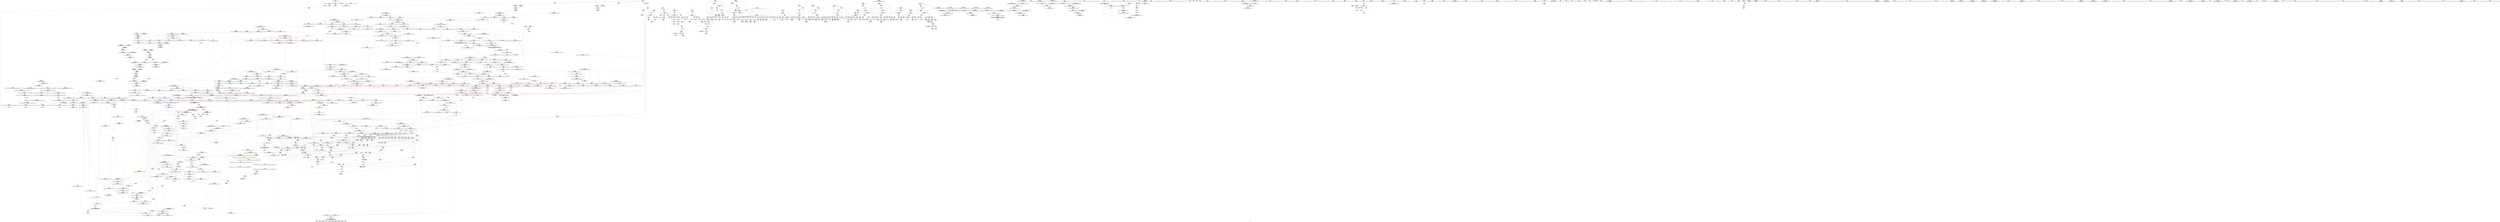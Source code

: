 digraph "SVFG" {
	label="SVFG";

	Node0x559393868aa0 [shape=record,color=grey,label="{NodeID: 0\nNullPtr}"];
	Node0x559393868aa0 -> Node0x5593938dd450[style=solid];
	Node0x559393868aa0 -> Node0x5593938e6530[style=solid];
	Node0x5593938e5260 [shape=record,color=red,label="{NodeID: 775\n1664\<--1661\n\<--__it.addr\n_ZSt12__niter_baseIPdET_S1_\n}"];
	Node0x5593938e5260 -> Node0x5593938e11a0[style=solid];
	Node0x5593938dbd80 [shape=record,color=red,label="{NodeID: 443\n137\<--70\n\<--i2\n_Z4doitv\n}"];
	Node0x5593938dbd80 -> Node0x55939392b340[style=solid];
	Node0x5593938cfff0 [shape=record,color=green,label="{NodeID: 111\n803\<--804\nagg.tmp\<--agg.tmp_field_insensitive\n_ZSt27__unguarded_partition_pivotIPdN9__gnu_cxx5__ops15_Iter_less_iterEET_S4_S4_T0_\n}"];
	Node0x559393a11800 [shape=record,color=black,label="{NodeID: 1993\n1139 = PHI(1047, )\n}"];
	Node0x559393a11800 -> Node0x5593938f6f90[style=solid];
	Node0x5593938eadb0 [shape=record,color=blue,label="{NodeID: 886\n925\<--920\n__comp.addr\<--__comp\n_ZSt11__make_heapIPdN9__gnu_cxx5__ops15_Iter_less_iterEEvT_S4_RT0_\n}"];
	Node0x5593938eadb0 -> Node0x5593938f4480[style=dashed];
	Node0x5593938f1700 [shape=record,color=red,label="{NodeID: 554\n682\<--651\n\<--__last.addr\n_ZSt16__introsort_loopIPdlN9__gnu_cxx5__ops15_Iter_less_iterEEvT_S4_T0_T1_\n|{<s0>15}}"];
	Node0x5593938f1700:s0 -> Node0x559393a16980[style=solid,color=red];
	Node0x559393924740 [shape=record,color=grey,label="{NodeID: 1329\n1088 = Binary(1087, 905, )\n}"];
	Node0x559393924740 -> Node0x559393923540[style=solid];
	Node0x5593938d4640 [shape=record,color=green,label="{NodeID: 222\n1639\<--1640\n__first.addr\<--__first.addr_field_insensitive\n_ZSt22__copy_move_backward_aILb1EPdS0_ET1_T0_S2_S1_\n}"];
	Node0x5593938d4640 -> Node0x5593938e4ff0[style=solid];
	Node0x5593938d4640 -> Node0x55939390ebc0[style=solid];
	Node0x5593938f7130 [shape=record,color=red,label="{NodeID: 665\n1169\<--1166\n\<--__t.addr\n_ZSt4moveIRN9__gnu_cxx5__ops15_Iter_less_iterEEONSt16remove_referenceIT_E4typeEOS5_\n}"];
	Node0x5593938f7130 -> Node0x5593938e0bf0[style=solid];
	Node0x5593938e22b0 [shape=record,color=purple,label="{NodeID: 333\n400\<--18\narrayidx147\<--q\n_Z4doitv\n}"];
	Node0x5593938e22b0 -> Node0x5593938e85e0[style=solid];
	Node0x5593938971e0 [shape=record,color=green,label="{NodeID: 1\n7\<--1\n__dso_handle\<--dummyObj\nGlob }"];
	Node0x5593938e5330 [shape=record,color=red,label="{NodeID: 776\n1682\<--1670\n\<--__first.addr\n_ZNSt20__copy_move_backwardILb1ELb1ESt26random_access_iterator_tagE13__copy_move_bIdEEPT_PKS3_S6_S4_\n}"];
	Node0x5593938e5330 -> Node0x5593938e1340[style=solid];
	Node0x5593939013f0 [shape=record,color=black,label="{NodeID: 1551\nMR_6V_3 = PHI(MR_6V_5, MR_6V_2, )\npts\{17 \}\n|{|<s1>22|<s2>27|<s3>28|<s4>28|<s5>28}}"];
	Node0x5593939013f0 -> Node0x5593939013f0[style=dashed];
	Node0x5593939013f0:s1 -> Node0x5593939b2850[style=dashed,color=blue];
	Node0x5593939013f0:s2 -> Node0x559393998e50[style=dashed,color=red];
	Node0x5593939013f0:s3 -> Node0x5593938f5590[style=dashed,color=red];
	Node0x5593939013f0:s4 -> Node0x5593938f5660[style=dashed,color=red];
	Node0x5593939013f0:s5 -> Node0x5593938eb840[style=dashed,color=red];
	Node0x5593938dbe50 [shape=record,color=red,label="{NodeID: 444\n141\<--70\n\<--i2\n_Z4doitv\n}"];
	Node0x5593938dbe50 -> Node0x5593938dd7f0[style=solid];
	Node0x5593938d00c0 [shape=record,color=green,label="{NodeID: 112\n805\<--806\nagg.tmp4\<--agg.tmp4_field_insensitive\n_ZSt27__unguarded_partition_pivotIPdN9__gnu_cxx5__ops15_Iter_less_iterEET_S4_S4_T0_\n}"];
	Node0x559393a11940 [shape=record,color=black,label="{NodeID: 1994\n1149 = PHI(1164, )\n}"];
	Node0x5593938eae80 [shape=record,color=blue,label="{NodeID: 887\n927\<--952\n__len\<--sub.ptr.div4\n_ZSt11__make_heapIPdN9__gnu_cxx5__ops15_Iter_less_iterEEvT_S4_RT0_\n}"];
	Node0x5593938eae80 -> Node0x5593938f4550[style=dashed];
	Node0x5593938eae80 -> Node0x5593938f4620[style=dashed];
	Node0x5593938eae80 -> Node0x5593938add30[style=dashed];
	Node0x5593938f17d0 [shape=record,color=red,label="{NodeID: 555\n692\<--651\n\<--__last.addr\n_ZSt16__introsort_loopIPdlN9__gnu_cxx5__ops15_Iter_less_iterEEvT_S4_T0_T1_\n|{<s0>16}}"];
	Node0x5593938f17d0:s0 -> Node0x559393a176c0[style=solid,color=red];
	Node0x5593939248c0 [shape=record,color=grey,label="{NodeID: 1330\n472 = Binary(471, 464, )\n}"];
	Node0x5593939248c0 -> Node0x5593938e8e00[style=solid];
	Node0x5593938d4710 [shape=record,color=green,label="{NodeID: 223\n1641\<--1642\n__last.addr\<--__last.addr_field_insensitive\n_ZSt22__copy_move_backward_aILb1EPdS0_ET1_T0_S2_S1_\n}"];
	Node0x5593938d4710 -> Node0x5593938e50c0[style=solid];
	Node0x5593938d4710 -> Node0x55939390ec90[style=solid];
	Node0x5593938f7200 [shape=record,color=red,label="{NodeID: 666\n1178\<--1175\nthis1\<--this.addr\n_ZN9__gnu_cxx5__ops14_Iter_less_valC2ENS0_15_Iter_less_iterE\n}"];
	Node0x5593938e2380 [shape=record,color=purple,label="{NodeID: 334\n461\<--18\narrayidx182\<--q\n_Z4doitv\n}"];
	Node0x5593938e2380 -> Node0x5593938f0110[style=solid];
	Node0x5593938ca840 [shape=record,color=green,label="{NodeID: 2\n9\<--1\n\<--dummyObj\nCan only get source location for instruction, argument, global var or function.}"];
	Node0x5593938e5400 [shape=record,color=red,label="{NodeID: 777\n1696\<--1670\n\<--__first.addr\n_ZNSt20__copy_move_backwardILb1ELb1ESt26random_access_iterator_tagE13__copy_move_bIdEEPT_PKS3_S6_S4_\n}"];
	Node0x5593938e5400 -> Node0x5593938e14e0[style=solid];
	Node0x5593939018f0 [shape=record,color=black,label="{NodeID: 1552\nMR_124V_3 = PHI(MR_124V_4, MR_124V_2, )\npts\{849 \}\n}"];
	Node0x5593939018f0 -> Node0x5593938f36b0[style=dashed];
	Node0x5593939018f0 -> Node0x5593938f3780[style=dashed];
	Node0x5593939018f0 -> Node0x5593938f3850[style=dashed];
	Node0x5593939018f0 -> Node0x5593938f3920[style=dashed];
	Node0x5593939018f0 -> Node0x5593938ea800[style=dashed];
	Node0x5593938dbf20 [shape=record,color=red,label="{NodeID: 445\n148\<--70\n\<--i2\n_Z4doitv\n}"];
	Node0x5593938dbf20 -> Node0x5593938e6a40[style=solid];
	Node0x5593938d0190 [shape=record,color=green,label="{NodeID: 113\n826\<--827\n_ZSt22__move_median_to_firstIPdN9__gnu_cxx5__ops15_Iter_less_iterEEvT_S4_S4_S4_T0_\<--_ZSt22__move_median_to_firstIPdN9__gnu_cxx5__ops15_Iter_less_iterEEvT_S4_S4_S4_T0__field_insensitive\n}"];
	Node0x559393a11a50 [shape=record,color=black,label="{NodeID: 1995\n1158 = PHI(1047, )\n}"];
	Node0x559393a11a50 -> Node0x5593938f7060[style=solid];
	Node0x5593938eaf50 [shape=record,color=blue,label="{NodeID: 888\n929\<--956\n__parent\<--div\n_ZSt11__make_heapIPdN9__gnu_cxx5__ops15_Iter_less_iterEEvT_S4_RT0_\n}"];
	Node0x5593938eaf50 -> Node0x5593938f46f0[style=dashed];
	Node0x5593938eaf50 -> Node0x5593938f47c0[style=dashed];
	Node0x5593938eaf50 -> Node0x5593938f4890[style=dashed];
	Node0x5593938eaf50 -> Node0x5593938f4960[style=dashed];
	Node0x5593938eaf50 -> Node0x5593938eb0f0[style=dashed];
	Node0x5593938eaf50 -> Node0x5593938ae230[style=dashed];
	Node0x5593938f18a0 [shape=record,color=red,label="{NodeID: 556\n698\<--651\n\<--__last.addr\n_ZSt16__introsort_loopIPdlN9__gnu_cxx5__ops15_Iter_less_iterEEvT_S4_T0_T1_\n|{<s0>17}}"];
	Node0x5593938f18a0:s0 -> Node0x559393a17090[style=solid,color=red];
	Node0x559393924a40 [shape=record,color=grey,label="{NodeID: 1331\n464 = Binary(458, 463, )\n}"];
	Node0x559393924a40 -> Node0x5593939248c0[style=solid];
	Node0x5593938d47e0 [shape=record,color=green,label="{NodeID: 224\n1643\<--1644\n__result.addr\<--__result.addr_field_insensitive\n_ZSt22__copy_move_backward_aILb1EPdS0_ET1_T0_S2_S1_\n}"];
	Node0x5593938d47e0 -> Node0x5593938e5190[style=solid];
	Node0x5593938d47e0 -> Node0x55939390ed60[style=solid];
	Node0x5593938f72d0 [shape=record,color=red,label="{NodeID: 667\n1213\<--1186\n\<--__first.addr\n_ZSt11__push_heapIPdldN9__gnu_cxx5__ops14_Iter_less_valEEvT_T0_S5_T1_RT2_\n}"];
	Node0x5593938f72d0 -> Node0x5593938d9c30[style=solid];
	Node0x5593938e2450 [shape=record,color=purple,label="{NodeID: 335\n484\<--18\narrayidx196\<--q\n_Z4doitv\n}"];
	Node0x5593938e2450 -> Node0x5593938f0380[style=solid];
	Node0x5593938ca8d0 [shape=record,color=green,label="{NodeID: 3\n24\<--1\n\<--dummyObj\nCan only get source location for instruction, argument, global var or function.}"];
	Node0x5593938e54d0 [shape=record,color=red,label="{NodeID: 778\n1681\<--1672\n\<--__last.addr\n_ZNSt20__copy_move_backwardILb1ELb1ESt26random_access_iterator_tagE13__copy_move_bIdEEPT_PKS3_S6_S4_\n}"];
	Node0x5593938e54d0 -> Node0x5593938e1270[style=solid];
	Node0x5593938dbff0 [shape=record,color=red,label="{NodeID: 446\n152\<--70\n\<--i2\n_Z4doitv\n}"];
	Node0x5593938dbff0 -> Node0x559393922dc0[style=solid];
	Node0x5593938d0290 [shape=record,color=green,label="{NodeID: 114\n833\<--834\n_ZSt21__unguarded_partitionIPdN9__gnu_cxx5__ops15_Iter_less_iterEET_S4_S4_S4_T0_\<--_ZSt21__unguarded_partitionIPdN9__gnu_cxx5__ops15_Iter_less_iterEET_S4_S4_S4_T0__field_insensitive\n}"];
	Node0x559393a11bc0 [shape=record,color=black,label="{NodeID: 1996\n1216 = PHI(1245, )\n}"];
	Node0x559393a11bc0 -> Node0x559393921ce0[style=solid];
	Node0x5593938eb020 [shape=record,color=blue,label="{NodeID: 889\n931\<--965\n__value\<--\n_ZSt11__make_heapIPdN9__gnu_cxx5__ops15_Iter_less_iterEEvT_S4_RT0_\n}"];
	Node0x5593938eb020 -> Node0x5593938f4a30[style=dashed];
	Node0x5593938eb020 -> Node0x5593938f4b00[style=dashed];
	Node0x5593938eb020 -> Node0x5593938eb020[style=dashed];
	Node0x5593938eb020 -> Node0x5593938ae730[style=dashed];
	Node0x5593938f1970 [shape=record,color=red,label="{NodeID: 557\n676\<--653\n\<--__depth_limit.addr\n_ZSt16__introsort_loopIPdlN9__gnu_cxx5__ops15_Iter_less_iterEEvT_S4_T0_T1_\n}"];
	Node0x5593938f1970 -> Node0x55939392c9c0[style=solid];
	Node0x559393924bc0 [shape=record,color=grey,label="{NodeID: 1332\n463 = Binary(260, 462, )\n}"];
	Node0x559393924bc0 -> Node0x559393924a40[style=solid];
	Node0x5593938d48b0 [shape=record,color=green,label="{NodeID: 225\n1645\<--1646\n__simple\<--__simple_field_insensitive\n_ZSt22__copy_move_backward_aILb1EPdS0_ET1_T0_S2_S1_\n}"];
	Node0x5593938d48b0 -> Node0x55939390ee30[style=solid];
	Node0x5593938f73a0 [shape=record,color=red,label="{NodeID: 668\n1222\<--1186\n\<--__first.addr\n_ZSt11__push_heapIPdldN9__gnu_cxx5__ops14_Iter_less_valEEvT_T0_S5_T1_RT2_\n}"];
	Node0x5593938f73a0 -> Node0x5593938d9d00[style=solid];
	Node0x5593938ac3d0 [shape=record,color=black,label="{NodeID: 1443\nMR_6V_2 = PHI(MR_6V_4, MR_6V_1, )\npts\{17 \}\n|{<s0>26}}"];
	Node0x5593938ac3d0:s0 -> Node0x5593939013f0[style=dashed,color=blue];
	Node0x5593938e2520 [shape=record,color=purple,label="{NodeID: 336\n243\<--20\narrayidx56\<--dp\n_Z4doitv\n}"];
	Node0x5593938cab80 [shape=record,color=green,label="{NodeID: 4\n26\<--1\n.str\<--dummyObj\nGlob }"];
	Node0x5593938e55a0 [shape=record,color=red,label="{NodeID: 779\n1691\<--1674\n\<--__result.addr\n_ZNSt20__copy_move_backwardILb1ELb1ESt26random_access_iterator_tagE13__copy_move_bIdEEPT_PKS3_S6_S4_\n}"];
	Node0x5593938e55a0 -> Node0x5593938d9f70[style=solid];
	Node0x5593938dc0c0 [shape=record,color=red,label="{NodeID: 447\n158\<--72\n\<--ii\n_Z4doitv\n}"];
	Node0x5593938dc0c0 -> Node0x55939392b940[style=solid];
	Node0x5593938d4cf0 [shape=record,color=green,label="{NodeID: 115\n840\<--841\n__comp\<--__comp_field_insensitive\n_ZSt13__heap_selectIPdN9__gnu_cxx5__ops15_Iter_less_iterEEvT_S4_S4_T0_\n|{<s0>26|<s1>27|<s2>28}}"];
	Node0x5593938d4cf0:s0 -> Node0x559393a1b5e0[style=solid,color=red];
	Node0x5593938d4cf0:s1 -> Node0x559393a143c0[style=solid,color=red];
	Node0x5593938d4cf0:s2 -> Node0x559393a16610[style=solid,color=red];
	Node0x559393a11d00 [shape=record,color=black,label="{NodeID: 1997\n1225 = PHI(1047, )\n}"];
	Node0x559393a11d00 -> Node0x5593938f7e30[style=solid];
	Node0x5593938eb0f0 [shape=record,color=blue,label="{NodeID: 890\n929\<--981\n__parent\<--dec\n_ZSt11__make_heapIPdN9__gnu_cxx5__ops15_Iter_less_iterEEvT_S4_RT0_\n}"];
	Node0x5593938eb0f0 -> Node0x5593938f46f0[style=dashed];
	Node0x5593938eb0f0 -> Node0x5593938f47c0[style=dashed];
	Node0x5593938eb0f0 -> Node0x5593938f4890[style=dashed];
	Node0x5593938eb0f0 -> Node0x5593938f4960[style=dashed];
	Node0x5593938eb0f0 -> Node0x5593938eb0f0[style=dashed];
	Node0x5593938eb0f0 -> Node0x5593938ae230[style=dashed];
	Node0x5593938f1a40 [shape=record,color=red,label="{NodeID: 558\n687\<--653\n\<--__depth_limit.addr\n_ZSt16__introsort_loopIPdlN9__gnu_cxx5__ops15_Iter_less_iterEEvT_S4_T0_T1_\n}"];
	Node0x5593938f1a40 -> Node0x5593939245c0[style=solid];
	Node0x559393924d40 [shape=record,color=grey,label="{NodeID: 1333\n404 = Binary(403, 405, )\n}"];
	Node0x559393924d40 -> Node0x5593938e86b0[style=solid];
	Node0x5593938d4980 [shape=record,color=green,label="{NodeID: 226\n1656\<--1657\n_ZNSt20__copy_move_backwardILb1ELb1ESt26random_access_iterator_tagE13__copy_move_bIdEEPT_PKS3_S6_S4_\<--_ZNSt20__copy_move_backwardILb1ELb1ESt26random_access_iterator_tagE13__copy_move_bIdEEPT_PKS3_S6_S4__field_insensitive\n}"];
	Node0x5593938f7470 [shape=record,color=red,label="{NodeID: 669\n1227\<--1186\n\<--__first.addr\n_ZSt11__push_heapIPdldN9__gnu_cxx5__ops14_Iter_less_valEEvT_T0_S5_T1_RT2_\n}"];
	Node0x5593938f7470 -> Node0x5593938d9dd0[style=solid];
	Node0x5593938add30 [shape=record,color=black,label="{NodeID: 1444\nMR_140V_2 = PHI(MR_140V_3, MR_140V_1, )\npts\{928 \}\n}"];
	Node0x5593938e25f0 [shape=record,color=purple,label="{NodeID: 337\n246\<--20\narrayidx58\<--dp\n_Z4doitv\n}"];
	Node0x5593938e25f0 -> Node0x5593938e75a0[style=solid];
	Node0x5593938cac10 [shape=record,color=green,label="{NodeID: 5\n28\<--1\n.str.1\<--dummyObj\nGlob }"];
	Node0x5593938e5670 [shape=record,color=red,label="{NodeID: 780\n1704\<--1674\n\<--__result.addr\n_ZNSt20__copy_move_backwardILb1ELb1ESt26random_access_iterator_tagE13__copy_move_bIdEEPT_PKS3_S6_S4_\n}"];
	Node0x5593938e5670 -> Node0x5593938da040[style=solid];
	Node0x5593938dc190 [shape=record,color=red,label="{NodeID: 448\n162\<--72\n\<--ii\n_Z4doitv\n}"];
	Node0x5593938dc190 -> Node0x55939392c240[style=solid];
	Node0x5593938d4dc0 [shape=record,color=green,label="{NodeID: 116\n842\<--843\n__first.addr\<--__first.addr_field_insensitive\n_ZSt13__heap_selectIPdN9__gnu_cxx5__ops15_Iter_less_iterEEvT_S4_S4_T0_\n}"];
	Node0x5593938d4dc0 -> Node0x5593938f3100[style=solid];
	Node0x5593938d4dc0 -> Node0x5593938f31d0[style=solid];
	Node0x5593938d4dc0 -> Node0x5593938f32a0[style=solid];
	Node0x5593938d4dc0 -> Node0x5593938ea4c0[style=solid];
	Node0x559393a11e40 [shape=record,color=black,label="{NodeID: 1998\n1238 = PHI(1047, )\n}"];
	Node0x559393a11e40 -> Node0x5593938f7f00[style=solid];
	Node0x5593938eb1c0 [shape=record,color=blue,label="{NodeID: 891\n989\<--986\nthis.addr\<--this\n_ZNK9__gnu_cxx5__ops15_Iter_less_iterclIPdS3_EEbT_T0_\n}"];
	Node0x5593938eb1c0 -> Node0x5593938f4bd0[style=dashed];
	Node0x55939396bc20 [shape=record,color=yellow,style=double,label="{NodeID: 1666\n6V_1 = ENCHI(MR_6V_0)\npts\{17 \}\nFun[_ZSt6__sortIPdN9__gnu_cxx5__ops15_Iter_less_iterEEvT_S4_T0_]|{|<s1>13}}"];
	Node0x55939396bc20 -> Node0x559393977840[style=dashed];
	Node0x55939396bc20:s1 -> Node0x559393902cf0[style=dashed,color=red];
	Node0x5593938f1b10 [shape=record,color=red,label="{NodeID: 559\n699\<--653\n\<--__depth_limit.addr\n_ZSt16__introsort_loopIPdlN9__gnu_cxx5__ops15_Iter_less_iterEEvT_S4_T0_T1_\n|{<s0>17}}"];
	Node0x5593938f1b10:s0 -> Node0x559393a17210[style=solid,color=red];
	Node0x559393924ec0 [shape=record,color=grey,label="{NodeID: 1334\n172 = Binary(170, 171, )\n}"];
	Node0x559393924ec0 -> Node0x559393924440[style=solid];
	Node0x5593938d4a80 [shape=record,color=green,label="{NodeID: 227\n1661\<--1662\n__it.addr\<--__it.addr_field_insensitive\n_ZSt12__niter_baseIPdET_S1_\n}"];
	Node0x5593938d4a80 -> Node0x5593938e5260[style=solid];
	Node0x5593938d4a80 -> Node0x55939390ef00[style=solid];
	Node0x5593938f7540 [shape=record,color=red,label="{NodeID: 670\n1240\<--1186\n\<--__first.addr\n_ZSt11__push_heapIPdldN9__gnu_cxx5__ops14_Iter_less_valEEvT_T0_S5_T1_RT2_\n}"];
	Node0x5593938f7540 -> Node0x5593938d9ea0[style=solid];
	Node0x5593938ae230 [shape=record,color=black,label="{NodeID: 1445\nMR_142V_2 = PHI(MR_142V_4, MR_142V_1, )\npts\{930 \}\n}"];
	Node0x5593938e26c0 [shape=record,color=purple,label="{NodeID: 338\n258\<--20\n\<--dp\n_Z4doitv\n}"];
	Node0x5593938e26c0 -> Node0x5593938e7810[style=solid];
	Node0x5593938caca0 [shape=record,color=green,label="{NodeID: 6\n30\<--1\n.str.2\<--dummyObj\nGlob }"];
	Node0x5593938e5740 [shape=record,color=red,label="{NodeID: 781\n1688\<--1676\n\<--_Num\n_ZNSt20__copy_move_backwardILb1ELb1ESt26random_access_iterator_tagE13__copy_move_bIdEEPT_PKS3_S6_S4_\n}"];
	Node0x5593938e5740 -> Node0x55939392eac0[style=solid];
	Node0x559393902cf0 [shape=record,color=black,label="{NodeID: 1556\nMR_6V_2 = PHI(MR_6V_5, MR_6V_1, )\npts\{17 \}\n|{|<s1>15|<s2>16}}"];
	Node0x559393902cf0 -> Node0x5593938febf0[style=dashed];
	Node0x559393902cf0:s1 -> Node0x55939399aca0[style=dashed,color=red];
	Node0x559393902cf0:s2 -> Node0x55939399c190[style=dashed,color=red];
	Node0x5593938dc260 [shape=record,color=red,label="{NodeID: 449\n175\<--72\n\<--ii\n_Z4doitv\n}"];
	Node0x5593938dc260 -> Node0x5593939242c0[style=solid];
	Node0x5593938d4e90 [shape=record,color=green,label="{NodeID: 117\n844\<--845\n__middle.addr\<--__middle.addr_field_insensitive\n_ZSt13__heap_selectIPdN9__gnu_cxx5__ops15_Iter_less_iterEEvT_S4_S4_T0_\n}"];
	Node0x5593938d4e90 -> Node0x5593938f3370[style=solid];
	Node0x5593938d4e90 -> Node0x5593938f3440[style=solid];
	Node0x5593938d4e90 -> Node0x5593938f3510[style=solid];
	Node0x5593938d4e90 -> Node0x5593938ea590[style=solid];
	Node0x559393a11f80 [shape=record,color=black,label="{NodeID: 1999\n1286 = PHI(985, )\n}"];
	Node0x5593938eb290 [shape=record,color=blue,label="{NodeID: 892\n991\<--987\n__it1.addr\<--__it1\n_ZNK9__gnu_cxx5__ops15_Iter_less_iterclIPdS3_EEbT_T0_\n}"];
	Node0x5593938eb290 -> Node0x5593938f4ca0[style=dashed];
	Node0x5593938f1be0 [shape=record,color=red,label="{NodeID: 560\n697\<--657\n\<--__cut\n_ZSt16__introsort_loopIPdlN9__gnu_cxx5__ops15_Iter_less_iterEEvT_S4_T0_T1_\n|{<s0>17}}"];
	Node0x5593938f1be0:s0 -> Node0x559393a16f10[style=solid,color=red];
	Node0x559393925040 [shape=record,color=grey,label="{NodeID: 1335\n1093 = Binary(1092, 905, )\n}"];
	Node0x559393925040 -> Node0x5593939251c0[style=solid];
	Node0x5593938d4b50 [shape=record,color=green,label="{NodeID: 228\n1670\<--1671\n__first.addr\<--__first.addr_field_insensitive\n_ZNSt20__copy_move_backwardILb1ELb1ESt26random_access_iterator_tagE13__copy_move_bIdEEPT_PKS3_S6_S4_\n}"];
	Node0x5593938d4b50 -> Node0x5593938e5330[style=solid];
	Node0x5593938d4b50 -> Node0x5593938e5400[style=solid];
	Node0x5593938d4b50 -> Node0x55939390efd0[style=solid];
	Node0x5593938f7610 [shape=record,color=red,label="{NodeID: 671\n1203\<--1188\n\<--__holeIndex.addr\n_ZSt11__push_heapIPdldN9__gnu_cxx5__ops14_Iter_less_valEEvT_T0_S5_T1_RT2_\n}"];
	Node0x5593938f7610 -> Node0x559393928dc0[style=solid];
	Node0x5593938ae730 [shape=record,color=black,label="{NodeID: 1446\nMR_144V_2 = PHI(MR_144V_4, MR_144V_1, )\npts\{932 \}\n}"];
	Node0x5593938e2790 [shape=record,color=purple,label="{NodeID: 339\n276\<--20\narrayidx75\<--dp\n_Z4doitv\n}"];
	Node0x5593938cad30 [shape=record,color=green,label="{NodeID: 7\n32\<--1\n.str.3\<--dummyObj\nGlob }"];
	Node0x5593938e5810 [shape=record,color=red,label="{NodeID: 782\n1692\<--1676\n\<--_Num\n_ZNSt20__copy_move_backwardILb1ELb1ESt26random_access_iterator_tagE13__copy_move_bIdEEPT_PKS3_S6_S4_\n}"];
	Node0x5593938e5810 -> Node0x559393928c40[style=solid];
	Node0x5593939031f0 [shape=record,color=black,label="{NodeID: 1557\nMR_75V_3 = PHI(MR_75V_4, MR_75V_2, )\npts\{652 \}\n}"];
	Node0x5593939031f0 -> Node0x5593938f1560[style=dashed];
	Node0x5593939031f0 -> Node0x5593938f1630[style=dashed];
	Node0x5593939031f0 -> Node0x5593938f1700[style=dashed];
	Node0x5593939031f0 -> Node0x5593938f17d0[style=dashed];
	Node0x5593939031f0 -> Node0x5593938f18a0[style=dashed];
	Node0x5593939031f0 -> Node0x5593938e9ca0[style=dashed];
	Node0x5593938dc330 [shape=record,color=red,label="{NodeID: 450\n182\<--72\n\<--ii\n_Z4doitv\n}"];
	Node0x5593938dc330 -> Node0x559393923e40[style=solid];
	Node0x5593938d4f60 [shape=record,color=green,label="{NodeID: 118\n846\<--847\n__last.addr\<--__last.addr_field_insensitive\n_ZSt13__heap_selectIPdN9__gnu_cxx5__ops15_Iter_less_iterEEvT_S4_S4_T0_\n}"];
	Node0x5593938d4f60 -> Node0x5593938f35e0[style=solid];
	Node0x5593938d4f60 -> Node0x5593938ea660[style=solid];
	Node0x559393a12090 [shape=record,color=black,label="{NodeID: 2000\n1290 = PHI(985, )\n}"];
	Node0x5593938eb360 [shape=record,color=blue,label="{NodeID: 893\n993\<--988\n__it2.addr\<--__it2\n_ZNK9__gnu_cxx5__ops15_Iter_less_iterclIPdS3_EEbT_T0_\n}"];
	Node0x5593938eb360 -> Node0x5593938f4d70[style=dashed];
	Node0x5593938f1cb0 [shape=record,color=red,label="{NodeID: 561\n701\<--657\n\<--__cut\n_ZSt16__introsort_loopIPdlN9__gnu_cxx5__ops15_Iter_less_iterEEvT_S4_T0_T1_\n}"];
	Node0x5593938f1cb0 -> Node0x5593938e9ca0[style=solid];
	Node0x5593939251c0 [shape=record,color=grey,label="{NodeID: 1336\n1094 = Binary(628, 1093, )\n}"];
	Node0x5593939251c0 -> Node0x5593938ebec0[style=solid];
	Node0x5593938dcdb0 [shape=record,color=green,label="{NodeID: 229\n1672\<--1673\n__last.addr\<--__last.addr_field_insensitive\n_ZNSt20__copy_move_backwardILb1ELb1ESt26random_access_iterator_tagE13__copy_move_bIdEEPT_PKS3_S6_S4_\n}"];
	Node0x5593938dcdb0 -> Node0x5593938e54d0[style=solid];
	Node0x5593938dcdb0 -> Node0x55939390f0a0[style=solid];
	Node0x5593938f76e0 [shape=record,color=red,label="{NodeID: 672\n1208\<--1188\n\<--__holeIndex.addr\n_ZSt11__push_heapIPdldN9__gnu_cxx5__ops14_Iter_less_valEEvT_T0_S5_T1_RT2_\n}"];
	Node0x5593938f76e0 -> Node0x55939392e640[style=solid];
	Node0x5593938e2860 [shape=record,color=purple,label="{NodeID: 340\n279\<--20\narrayidx77\<--dp\n_Z4doitv\n}"];
	Node0x5593938e2860 -> Node0x5593938ef820[style=solid];
	Node0x55939386c860 [shape=record,color=green,label="{NodeID: 8\n34\<--1\n.str.4\<--dummyObj\nGlob }"];
	Node0x5593938e58e0 [shape=record,color=red,label="{NodeID: 783\n1698\<--1676\n\<--_Num\n_ZNSt20__copy_move_backwardILb1ELb1ESt26random_access_iterator_tagE13__copy_move_bIdEEPT_PKS3_S6_S4_\n}"];
	Node0x5593938e58e0 -> Node0x5593939281c0[style=solid];
	Node0x5593939036f0 [shape=record,color=black,label="{NodeID: 1558\nMR_77V_3 = PHI(MR_77V_4, MR_77V_2, )\npts\{654 \}\n}"];
	Node0x5593939036f0 -> Node0x5593938f1970[style=dashed];
	Node0x5593939036f0 -> Node0x5593938f1a40[style=dashed];
	Node0x5593939036f0 -> Node0x5593938e9b00[style=dashed];
	Node0x5593938dc400 [shape=record,color=red,label="{NodeID: 451\n352\<--72\n\<--ii\n_Z4doitv\n}"];
	Node0x5593938dc400 -> Node0x5593939239c0[style=solid];
	Node0x5593938d5030 [shape=record,color=green,label="{NodeID: 119\n848\<--849\n__i\<--__i_field_insensitive\n_ZSt13__heap_selectIPdN9__gnu_cxx5__ops15_Iter_less_iterEEvT_S4_S4_T0_\n}"];
	Node0x5593938d5030 -> Node0x5593938f36b0[style=solid];
	Node0x5593938d5030 -> Node0x5593938f3780[style=solid];
	Node0x5593938d5030 -> Node0x5593938f3850[style=solid];
	Node0x5593938d5030 -> Node0x5593938f3920[style=solid];
	Node0x5593938d5030 -> Node0x5593938ea730[style=solid];
	Node0x5593938d5030 -> Node0x5593938ea800[style=solid];
	Node0x559393a121a0 [shape=record,color=black,label="{NodeID: 2001\n1300 = PHI(985, )\n}"];
	Node0x5593938eb430 [shape=record,color=blue,label="{NodeID: 894\n1010\<--1006\n__first.addr\<--__first\n_ZSt10__pop_heapIPdN9__gnu_cxx5__ops15_Iter_less_iterEEvT_S4_S4_RT0_\n}"];
	Node0x5593938eb430 -> Node0x5593938f4fe0[style=dashed];
	Node0x5593938eb430 -> Node0x5593938f50b0[style=dashed];
	Node0x5593938eb430 -> Node0x5593938f5180[style=dashed];
	Node0x55939396bef0 [shape=record,color=yellow,style=double,label="{NodeID: 1669\n6V_1 = ENCHI(MR_6V_0)\npts\{17 \}\nFun[_ZSt22__final_insertion_sortIPdN9__gnu_cxx5__ops15_Iter_less_iterEEvT_S4_T0_]|{<s0>19|<s1>19|<s2>21|<s3>21}}"];
	Node0x55939396bef0:s0 -> Node0x5593938aed20[style=dashed,color=red];
	Node0x55939396bef0:s1 -> Node0x559393971940[style=dashed,color=red];
	Node0x55939396bef0:s2 -> Node0x5593938aed20[style=dashed,color=red];
	Node0x55939396bef0:s3 -> Node0x559393971940[style=dashed,color=red];
	Node0x5593938f1d80 [shape=record,color=red,label="{NodeID: 562\n710\<--707\n\<--__n.addr\n_ZSt4__lgl\n}"];
	Node0x559393925340 [shape=record,color=grey,label="{NodeID: 1337\n1106 = Binary(1105, 689, )\n}"];
	Node0x559393925340 -> Node0x5593938ebf90[style=solid];
	Node0x5593938dce40 [shape=record,color=green,label="{NodeID: 230\n1674\<--1675\n__result.addr\<--__result.addr_field_insensitive\n_ZNSt20__copy_move_backwardILb1ELb1ESt26random_access_iterator_tagE13__copy_move_bIdEEPT_PKS3_S6_S4_\n}"];
	Node0x5593938dce40 -> Node0x5593938e55a0[style=solid];
	Node0x5593938dce40 -> Node0x5593938e5670[style=solid];
	Node0x5593938dce40 -> Node0x55939390f170[style=solid];
	Node0x5593938f77b0 [shape=record,color=red,label="{NodeID: 673\n1228\<--1188\n\<--__holeIndex.addr\n_ZSt11__push_heapIPdldN9__gnu_cxx5__ops14_Iter_less_valEEvT_T0_S5_T1_RT2_\n}"];
	Node0x5593938aed20 [shape=record,color=black,label="{NodeID: 1448\nMR_6V_3 = PHI(MR_6V_6, MR_6V_1, )\npts\{17 \}\n|{|<s2>65|<s3>67|<s4>70|<s5>70}}"];
	Node0x5593938aed20 -> Node0x5593938fb300[style=dashed];
	Node0x5593938aed20 -> Node0x559393971940[style=dashed];
	Node0x5593938aed20:s2 -> Node0x559393998e50[style=dashed,color=red];
	Node0x5593938aed20:s3 -> Node0x55939396b490[style=dashed,color=red];
	Node0x5593938aed20:s4 -> Node0x5593938fc270[style=dashed,color=red];
	Node0x5593938aed20:s5 -> Node0x55939396fb40[style=dashed,color=red];
	Node0x5593938e2930 [shape=record,color=purple,label="{NodeID: 341\n289\<--20\narrayidx82\<--dp\n_Z4doitv\n}"];
	Node0x55939386c8f0 [shape=record,color=green,label="{NodeID: 9\n37\<--1\n\<--dummyObj\nCan only get source location for instruction, argument, global var or function.}"];
	Node0x5593938e59b0 [shape=record,color=red,label="{NodeID: 784\n1705\<--1676\n\<--_Num\n_ZNSt20__copy_move_backwardILb1ELb1ESt26random_access_iterator_tagE13__copy_move_bIdEEPT_PKS3_S6_S4_\n}"];
	Node0x5593938e59b0 -> Node0x5593939287c0[style=solid];
	Node0x559393903bf0 [shape=record,color=black,label="{NodeID: 1559\nMR_79V_2 = PHI(MR_79V_3, MR_79V_1, )\npts\{658 \}\n}"];
	Node0x559393903bf0 -> Node0x5593938e9bd0[style=dashed];
	Node0x5593938dc4d0 [shape=record,color=red,label="{NodeID: 452\n195\<--74\n\<--len\n_Z4doitv\n}"];
	Node0x5593938dc4d0 -> Node0x559393923cc0[style=solid];
	Node0x5593938d5100 [shape=record,color=green,label="{NodeID: 120\n856\<--857\n_ZSt11__make_heapIPdN9__gnu_cxx5__ops15_Iter_less_iterEEvT_S4_RT0_\<--_ZSt11__make_heapIPdN9__gnu_cxx5__ops15_Iter_less_iterEEvT_S4_RT0__field_insensitive\n}"];
	Node0x559393a122b0 [shape=record,color=black,label="{NodeID: 2002\n1314 = PHI(985, )\n}"];
	Node0x5593938eb500 [shape=record,color=blue,label="{NodeID: 895\n1012\<--1007\n__last.addr\<--__last\n_ZSt10__pop_heapIPdN9__gnu_cxx5__ops15_Iter_less_iterEEvT_S4_S4_RT0_\n}"];
	Node0x5593938eb500 -> Node0x5593938f5250[style=dashed];
	Node0x5593938f1e50 [shape=record,color=red,label="{NodeID: 563\n738\<--725\n\<--__first.addr\n_ZSt22__final_insertion_sortIPdN9__gnu_cxx5__ops15_Iter_less_iterEEvT_S4_T0_\n}"];
	Node0x5593938f1e50 -> Node0x5593938e0090[style=solid];
	Node0x5593939254c0 [shape=record,color=grey,label="{NodeID: 1338\n1101 = Binary(1100, 905, )\n}"];
	Node0x5593938dcf10 [shape=record,color=green,label="{NodeID: 231\n1676\<--1677\n_Num\<--_Num_field_insensitive\n_ZNSt20__copy_move_backwardILb1ELb1ESt26random_access_iterator_tagE13__copy_move_bIdEEPT_PKS3_S6_S4_\n}"];
	Node0x5593938dcf10 -> Node0x5593938e5740[style=solid];
	Node0x5593938dcf10 -> Node0x5593938e5810[style=solid];
	Node0x5593938dcf10 -> Node0x5593938e58e0[style=solid];
	Node0x5593938dcf10 -> Node0x5593938e59b0[style=solid];
	Node0x5593938dcf10 -> Node0x55939390f240[style=solid];
	Node0x5593938f7880 [shape=record,color=red,label="{NodeID: 674\n1233\<--1188\n\<--__holeIndex.addr\n_ZSt11__push_heapIPdldN9__gnu_cxx5__ops14_Iter_less_valEEvT_T0_S5_T1_RT2_\n}"];
	Node0x5593938f7880 -> Node0x55939392a440[style=solid];
	Node0x5593938e2a00 [shape=record,color=purple,label="{NodeID: 342\n292\<--20\narrayidx84\<--dp\n_Z4doitv\n}"];
	Node0x5593938e2a00 -> Node0x5593938ef9c0[style=solid];
	Node0x5593938e2a00 -> Node0x5593938e7a80[style=solid];
	Node0x55939386c980 [shape=record,color=green,label="{NodeID: 10\n122\<--1\n\<--dummyObj\nCan only get source location for instruction, argument, global var or function.}"];
	Node0x5593938e5a80 [shape=record,color=red,label="{NodeID: 785\n1727\<--1718\nthis1\<--this.addr\n_ZNK9__gnu_cxx5__ops14_Val_less_iterclIdPdEEbRT_T0_\n}"];
	Node0x5593938dc5a0 [shape=record,color=red,label="{NodeID: 453\n210\<--74\n\<--len\n_Z4doitv\n}"];
	Node0x5593938dc5a0 -> Node0x55939392ce40[style=solid];
	Node0x5593938d5200 [shape=record,color=green,label="{NodeID: 121\n868\<--869\n_ZNK9__gnu_cxx5__ops15_Iter_less_iterclIPdS3_EEbT_T0_\<--_ZNK9__gnu_cxx5__ops15_Iter_less_iterclIPdS3_EEbT_T0__field_insensitive\n}"];
	Node0x559393a123f0 [shape=record,color=black,label="{NodeID: 2003\n1322 = PHI(985, )\n}"];
	Node0x5593938eb5d0 [shape=record,color=blue,label="{NodeID: 896\n1014\<--1008\n__result.addr\<--__result\n_ZSt10__pop_heapIPdN9__gnu_cxx5__ops15_Iter_less_iterEEvT_S4_S4_RT0_\n}"];
	Node0x5593938eb5d0 -> Node0x5593938f5320[style=dashed];
	Node0x5593938eb5d0 -> Node0x5593938f53f0[style=dashed];
	Node0x5593938f1f20 [shape=record,color=red,label="{NodeID: 564\n745\<--725\n\<--__first.addr\n_ZSt22__final_insertion_sortIPdN9__gnu_cxx5__ops15_Iter_less_iterEEvT_S4_T0_\n|{<s0>19}}"];
	Node0x5593938f1f20:s0 -> Node0x559393a18e90[style=solid,color=red];
	Node0x559393925640 [shape=record,color=grey,label="{NodeID: 1339\n672 = Binary(671, 623, )\n}"];
	Node0x559393925640 -> Node0x55939392cb40[style=solid];
	Node0x5593938dcfe0 [shape=record,color=green,label="{NodeID: 232\n1701\<--1702\nllvm.memmove.p0i8.p0i8.i64\<--llvm.memmove.p0i8.p0i8.i64_field_insensitive\n}"];
	Node0x5593938f7950 [shape=record,color=red,label="{NodeID: 675\n1241\<--1188\n\<--__holeIndex.addr\n_ZSt11__push_heapIPdldN9__gnu_cxx5__ops14_Iter_less_valEEvT_T0_S5_T1_RT2_\n}"];
	Node0x5593938e2ad0 [shape=record,color=purple,label="{NodeID: 343\n299\<--20\narrayidx88\<--dp\n_Z4doitv\n}"];
	Node0x55939386ca80 [shape=record,color=green,label="{NodeID: 11\n146\<--1\n\<--dummyObj\nCan only get source location for instruction, argument, global var or function.}"];
	Node0x5593938e5b50 [shape=record,color=red,label="{NodeID: 786\n1728\<--1720\n\<--__val.addr\n_ZNK9__gnu_cxx5__ops14_Val_less_iterclIdPdEEbRT_T0_\n}"];
	Node0x5593938e5b50 -> Node0x5593938e5cf0[style=solid];
	Node0x5593938dc670 [shape=record,color=red,label="{NodeID: 454\n218\<--74\n\<--len\n_Z4doitv\n}"];
	Node0x5593938dc670 -> Node0x5593939257c0[style=solid];
	Node0x5593938d5300 [shape=record,color=green,label="{NodeID: 122\n875\<--876\n_ZSt10__pop_heapIPdN9__gnu_cxx5__ops15_Iter_less_iterEEvT_S4_S4_RT0_\<--_ZSt10__pop_heapIPdN9__gnu_cxx5__ops15_Iter_less_iterEEvT_S4_S4_RT0__field_insensitive\n}"];
	Node0x559393a12530 [shape=record,color=black,label="{NodeID: 2004\n1354 = PHI(985, )\n}"];
	Node0x5593938eb6a0 [shape=record,color=blue,label="{NodeID: 897\n1016\<--1009\n__comp.addr\<--__comp\n_ZSt10__pop_heapIPdN9__gnu_cxx5__ops15_Iter_less_iterEEvT_S4_S4_RT0_\n}"];
	Node0x5593938eb6a0 -> Node0x5593938f54c0[style=dashed];
	Node0x5593938f1ff0 [shape=record,color=red,label="{NodeID: 565\n746\<--725\n\<--__first.addr\n_ZSt22__final_insertion_sortIPdN9__gnu_cxx5__ops15_Iter_less_iterEEvT_S4_T0_\n}"];
	Node0x5593938f1ff0 -> Node0x5593938e4490[style=solid];
	Node0x5593939257c0 [shape=record,color=grey,label="{NodeID: 1340\n219 = Binary(218, 122, )\n}"];
	Node0x5593939257c0 -> Node0x5593938ddb30[style=solid];
	Node0x5593939257c0 -> Node0x5593938e7190[style=solid];
	Node0x5593938dd0e0 [shape=record,color=green,label="{NodeID: 233\n1718\<--1719\nthis.addr\<--this.addr_field_insensitive\n_ZNK9__gnu_cxx5__ops14_Val_less_iterclIdPdEEbRT_T0_\n}"];
	Node0x5593938dd0e0 -> Node0x5593938e5a80[style=solid];
	Node0x5593938dd0e0 -> Node0x55939390f3e0[style=solid];
	Node0x5593938f7a20 [shape=record,color=red,label="{NodeID: 676\n1209\<--1190\n\<--__topIndex.addr\n_ZSt11__push_heapIPdldN9__gnu_cxx5__ops14_Iter_less_valEEvT_T0_S5_T1_RT2_\n}"];
	Node0x5593938f7a20 -> Node0x55939392e640[style=solid];
	Node0x5593938aeff0 [shape=record,color=black,label="{NodeID: 1451\nMR_12V_3 = PHI(MR_12V_5, MR_12V_2, )\npts\{69 \}\n}"];
	Node0x5593938aeff0 -> Node0x5593938db970[style=dashed];
	Node0x5593938aeff0 -> Node0x5593938dba40[style=dashed];
	Node0x5593938aeff0 -> Node0x5593938dbb10[style=dashed];
	Node0x5593938aeff0 -> Node0x5593938dbbe0[style=dashed];
	Node0x5593938aeff0 -> Node0x5593938dbcb0[style=dashed];
	Node0x5593938aeff0 -> Node0x5593938e6a40[style=dashed];
	Node0x5593938aeff0 -> Node0x5593938aeff0[style=dashed];
	Node0x5593938e2ba0 [shape=record,color=purple,label="{NodeID: 344\n302\<--20\narrayidx90\<--dp\n_Z4doitv\n}"];
	Node0x5593938e2ba0 -> Node0x5593938efa90[style=solid];
	Node0x55939386cb80 [shape=record,color=green,label="{NodeID: 12\n168\<--1\n\<--dummyObj\nCan only get source location for instruction, argument, global var or function.}"];
	Node0x5593938e5c20 [shape=record,color=red,label="{NodeID: 787\n1730\<--1722\n\<--__it.addr\n_ZNK9__gnu_cxx5__ops14_Val_less_iterclIdPdEEbRT_T0_\n}"];
	Node0x5593938e5c20 -> Node0x5593938e5dc0[style=solid];
	Node0x5593938dc740 [shape=record,color=red,label="{NodeID: 455\n187\<--76\n\<--j\n_Z4doitv\n}"];
	Node0x5593938dc740 -> Node0x55939392c0c0[style=solid];
	Node0x5593938d5400 [shape=record,color=green,label="{NodeID: 123\n888\<--889\n__first.addr\<--__first.addr_field_insensitive\n_ZSt11__sort_heapIPdN9__gnu_cxx5__ops15_Iter_less_iterEEvT_S4_RT0_\n}"];
	Node0x5593938d5400 -> Node0x5593938f39f0[style=solid];
	Node0x5593938d5400 -> Node0x5593938f3ac0[style=solid];
	Node0x5593938d5400 -> Node0x5593938ea8d0[style=solid];
	Node0x559393a12670 [shape=record,color=black,label="{NodeID: 2005\n1366 = PHI(985, )\n}"];
	Node0x5593938eb770 [shape=record,color=blue,label="{NodeID: 898\n1018\<--1028\n__value\<--\n_ZSt10__pop_heapIPdN9__gnu_cxx5__ops15_Iter_less_iterEEvT_S4_S4_RT0_\n}"];
	Node0x5593938eb770 -> Node0x5593938f5660[style=dashed];
	Node0x5593938eb770 -> Node0x5593938f5730[style=dashed];
	Node0x5593938f20c0 [shape=record,color=red,label="{NodeID: 566\n751\<--725\n\<--__first.addr\n_ZSt22__final_insertion_sortIPdN9__gnu_cxx5__ops15_Iter_less_iterEEvT_S4_T0_\n}"];
	Node0x5593938f20c0 -> Node0x5593938e4560[style=solid];
	Node0x559393925940 [shape=record,color=grey,label="{NodeID: 1341\n671 = Binary(669, 670, )\n}"];
	Node0x559393925940 -> Node0x559393925640[style=solid];
	Node0x5593938dd1b0 [shape=record,color=green,label="{NodeID: 234\n1720\<--1721\n__val.addr\<--__val.addr_field_insensitive\n_ZNK9__gnu_cxx5__ops14_Val_less_iterclIdPdEEbRT_T0_\n}"];
	Node0x5593938dd1b0 -> Node0x5593938e5b50[style=solid];
	Node0x5593938dd1b0 -> Node0x55939390f4b0[style=solid];
	Node0x5593938f7af0 [shape=record,color=red,label="{NodeID: 677\n1212\<--1194\n\<--__comp.addr\n_ZSt11__push_heapIPdldN9__gnu_cxx5__ops14_Iter_less_valEEvT_T0_S5_T1_RT2_\n|{<s0>44}}"];
	Node0x5593938f7af0:s0 -> Node0x559393a1a510[style=solid,color=red];
	Node0x55939396c3e0 [shape=record,color=black,label="{NodeID: 1452\nMR_14V_3 = PHI(MR_14V_4, MR_14V_2, )\npts\{71 \}\n}"];
	Node0x55939396c3e0 -> Node0x5593938dbd80[style=dashed];
	Node0x55939396c3e0 -> Node0x5593938dbe50[style=dashed];
	Node0x55939396c3e0 -> Node0x5593938dbf20[style=dashed];
	Node0x55939396c3e0 -> Node0x5593938dbff0[style=dashed];
	Node0x55939396c3e0 -> Node0x5593938e6b10[style=dashed];
	Node0x5593938e2c70 [shape=record,color=purple,label="{NodeID: 345\n311\<--20\narrayidx95\<--dp\n_Z4doitv\n}"];
	Node0x5593938cb190 [shape=record,color=green,label="{NodeID: 13\n260\<--1\n\<--dummyObj\nCan only get source location for instruction, argument, global var or function.}"];
	Node0x5593938e5cf0 [shape=record,color=red,label="{NodeID: 788\n1729\<--1728\n\<--\n_ZNK9__gnu_cxx5__ops14_Val_less_iterclIdPdEEbRT_T0_\n}"];
	Node0x5593938e5cf0 -> Node0x55939392bf40[style=solid];
	Node0x5593938dc810 [shape=record,color=red,label="{NodeID: 456\n191\<--76\n\<--j\n_Z4doitv\n}"];
	Node0x5593938dc810 -> Node0x5593938dd8c0[style=solid];
	Node0x5593938d54d0 [shape=record,color=green,label="{NodeID: 124\n890\<--891\n__last.addr\<--__last.addr_field_insensitive\n_ZSt11__sort_heapIPdN9__gnu_cxx5__ops15_Iter_less_iterEEvT_S4_RT0_\n}"];
	Node0x5593938d54d0 -> Node0x5593938f3b90[style=solid];
	Node0x5593938d54d0 -> Node0x5593938f3c60[style=solid];
	Node0x5593938d54d0 -> Node0x5593938f3d30[style=solid];
	Node0x5593938d54d0 -> Node0x5593938f3e00[style=solid];
	Node0x5593938d54d0 -> Node0x5593938ea9a0[style=solid];
	Node0x5593938d54d0 -> Node0x5593938eab40[style=solid];
	Node0x559393a127b0 [shape=record,color=black,label="{NodeID: 2006\n1412 = PHI(1047, )\n}"];
	Node0x559393a127b0 -> Node0x5593938fa530[style=solid];
	Node0x5593938eb840 [shape=record,color=blue,label="{NodeID: 899\n1033\<--1032\n\<--\n_ZSt10__pop_heapIPdN9__gnu_cxx5__ops15_Iter_less_iterEEvT_S4_S4_RT0_\n|{|<s1>36}}"];
	Node0x5593938eb840 -> Node0x5593938f5730[style=dashed];
	Node0x5593938eb840:s1 -> Node0x5593938fdcf0[style=dashed,color=red];
	Node0x5593938f2190 [shape=record,color=red,label="{NodeID: 567\n758\<--725\n\<--__first.addr\n_ZSt22__final_insertion_sortIPdN9__gnu_cxx5__ops15_Iter_less_iterEEvT_S4_T0_\n|{<s0>21}}"];
	Node0x5593938f2190:s0 -> Node0x559393a18e90[style=solid,color=red];
	Node0x559393925ac0 [shape=record,color=grey,label="{NodeID: 1342\n1122 = Binary(1121, 905, )\n}"];
	Node0x559393925ac0 -> Node0x55939392ccc0[style=solid];
	Node0x5593938dd280 [shape=record,color=green,label="{NodeID: 235\n1722\<--1723\n__it.addr\<--__it.addr_field_insensitive\n_ZNK9__gnu_cxx5__ops14_Val_less_iterclIdPdEEbRT_T0_\n}"];
	Node0x5593938dd280 -> Node0x5593938e5c20[style=solid];
	Node0x5593938dd280 -> Node0x55939390f580[style=solid];
	Node0x5593938f7bc0 [shape=record,color=red,label="{NodeID: 678\n1214\<--1196\n\<--__parent\n_ZSt11__push_heapIPdldN9__gnu_cxx5__ops14_Iter_less_valEEvT_T0_S5_T1_RT2_\n}"];
	Node0x55939396c8e0 [shape=record,color=black,label="{NodeID: 1453\nMR_65V_2 = PHI(MR_65V_3, MR_65V_1, )\npts\{17 25 190000 220000 \}\n|{<s0>11|<s1>11|<s2>11|<s3>11|<s4>11|<s5>11|<s6>11|<s7>11|<s8>11|<s9>11|<s10>11|<s11>11}}"];
	Node0x55939396c8e0:s0 -> Node0x5593938ef8f0[style=dashed,color=red];
	Node0x55939396c8e0:s1 -> Node0x5593938efb60[style=dashed,color=red];
	Node0x55939396c8e0:s2 -> Node0x5593938e67d0[style=dashed,color=red];
	Node0x55939396c8e0:s3 -> Node0x5593938e6f20[style=dashed,color=red];
	Node0x55939396c8e0:s4 -> Node0x5593938e7260[style=dashed,color=red];
	Node0x55939396c8e0:s5 -> Node0x5593938e7810[style=dashed,color=red];
	Node0x55939396c8e0:s6 -> Node0x559393980440[style=dashed,color=red];
	Node0x55939396c8e0:s7 -> Node0x559393980940[style=dashed,color=red];
	Node0x55939396c8e0:s8 -> Node0x559393984a40[style=dashed,color=red];
	Node0x55939396c8e0:s9 -> Node0x559393984f40[style=dashed,color=red];
	Node0x55939396c8e0:s10 -> Node0x559393997480[style=dashed,color=red];
	Node0x55939396c8e0:s11 -> Node0x5593939a17f0[style=dashed,color=red];
	Node0x5593938e2d40 [shape=record,color=purple,label="{NodeID: 346\n315\<--20\narrayidx98\<--dp\n_Z4doitv\n}"];
	Node0x5593938e2d40 -> Node0x5593938efc30[style=solid];
	Node0x5593938e2d40 -> Node0x5593938e7b50[style=solid];
	Node0x5593938cb290 [shape=record,color=green,label="{NodeID: 14\n334\<--1\n\<--dummyObj\nCan only get source location for instruction, argument, global var or function.}"];
	Node0x5593938e5dc0 [shape=record,color=red,label="{NodeID: 789\n1731\<--1730\n\<--\n_ZNK9__gnu_cxx5__ops14_Val_less_iterclIdPdEEbRT_T0_\n}"];
	Node0x5593938e5dc0 -> Node0x55939392bf40[style=solid];
	Node0x559393997480 [shape=record,color=black,label="{NodeID: 1564\nMR_50V_5 = PHI(MR_50V_6, MR_50V_4, )\npts\{220000 \}\n}"];
	Node0x559393997480 -> Node0x5593938e75a0[style=dashed];
	Node0x559393997480 -> Node0x5593938e7810[style=dashed];
	Node0x559393997480 -> Node0x559393997480[style=dashed];
	Node0x5593938dc8e0 [shape=record,color=red,label="{NodeID: 457\n202\<--76\n\<--j\n_Z4doitv\n}"];
	Node0x5593938dc8e0 -> Node0x559393925dc0[style=solid];
	Node0x5593938d55a0 [shape=record,color=green,label="{NodeID: 125\n892\<--893\n__comp.addr\<--__comp.addr_field_insensitive\n_ZSt11__sort_heapIPdN9__gnu_cxx5__ops15_Iter_less_iterEEvT_S4_RT0_\n}"];
	Node0x5593938d55a0 -> Node0x5593938f3ed0[style=solid];
	Node0x5593938d55a0 -> Node0x5593938eaa70[style=solid];
	Node0x559393a12980 [shape=record,color=black,label="{NodeID: 2007\n1416 = PHI(1047, )\n}"];
	Node0x559393a12980 -> Node0x5593938fa600[style=solid];
	Node0x5593938eb910 [shape=record,color=blue,label="{NodeID: 900\n1049\<--1048\n__t.addr\<--__t\n_ZSt4moveIRdEONSt16remove_referenceIT_E4typeEOS2_\n}"];
	Node0x5593938eb910 -> Node0x5593938f5800[style=dashed];
	Node0x5593938f2260 [shape=record,color=red,label="{NodeID: 568\n737\<--727\n\<--__last.addr\n_ZSt22__final_insertion_sortIPdN9__gnu_cxx5__ops15_Iter_less_iterEEvT_S4_T0_\n}"];
	Node0x5593938f2260 -> Node0x5593938dffc0[style=solid];
	Node0x559393925c40 [shape=record,color=grey,label="{NodeID: 1343\n207 = Binary(206, 122, )\n}"];
	Node0x559393925c40 -> Node0x5593938e70c0[style=solid];
	Node0x5593938dd350 [shape=record,color=green,label="{NodeID: 236\n38\<--1734\n_GLOBAL__sub_I_xyz111_1_1.cpp\<--_GLOBAL__sub_I_xyz111_1_1.cpp_field_insensitive\n}"];
	Node0x5593938dd350 -> Node0x5593938e6430[style=solid];
	Node0x5593938f7c90 [shape=record,color=red,label="{NodeID: 679\n1223\<--1196\n\<--__parent\n_ZSt11__push_heapIPdldN9__gnu_cxx5__ops14_Iter_less_valEEvT_T0_S5_T1_RT2_\n}"];
	Node0x55939396ce40 [shape=record,color=black,label="{NodeID: 1454\nMR_61V_3 = PHI(MR_61V_4, MR_61V_2, )\npts\{575 \}\n}"];
	Node0x55939396ce40 -> Node0x5593938f0a00[style=dashed];
	Node0x55939396ce40 -> Node0x5593938f0ad0[style=dashed];
	Node0x55939396ce40 -> Node0x5593938f0ba0[style=dashed];
	Node0x55939396ce40 -> Node0x5593938e9620[style=dashed];
	Node0x5593938e2e10 [shape=record,color=purple,label="{NodeID: 347\n331\<--20\narrayidx107\<--dp\n_Z4doitv\n}"];
	Node0x5593938cb390 [shape=record,color=green,label="{NodeID: 15\n405\<--1\n\<--dummyObj\nCan only get source location for instruction, argument, global var or function.}"];
	Node0x5593938e5e90 [shape=record,color=red,label="{NodeID: 790\n1743\<--1742\ndummyVal\<--offset_0\n_ZNSt20__copy_move_backwardILb1ELb1ESt26random_access_iterator_tagE13__copy_move_bIdEEPT_PKS3_S6_S4_\n}"];
	Node0x5593938e5e90 -> Node0x55939390f310[style=solid];
	Node0x5593938dc9b0 [shape=record,color=red,label="{NodeID: 458\n214\<--78\n\<--j34\n_Z4doitv\n}"];
	Node0x5593938dc9b0 -> Node0x5593938dda60[style=solid];
	Node0x5593938d5670 [shape=record,color=green,label="{NodeID: 126\n921\<--922\n__first.addr\<--__first.addr_field_insensitive\n_ZSt11__make_heapIPdN9__gnu_cxx5__ops15_Iter_less_iterEEvT_S4_RT0_\n}"];
	Node0x5593938d5670 -> Node0x5593938f3fa0[style=solid];
	Node0x5593938d5670 -> Node0x5593938f4070[style=solid];
	Node0x5593938d5670 -> Node0x5593938f4140[style=solid];
	Node0x5593938d5670 -> Node0x5593938f4210[style=solid];
	Node0x5593938d5670 -> Node0x5593938eac10[style=solid];
	Node0x559393a12ac0 [shape=record,color=black,label="{NodeID: 2008\n1420 = PHI(1047, )\n}"];
	Node0x559393a12ac0 -> Node0x5593938fa6d0[style=solid];
	Node0x5593938eb9e0 [shape=record,color=blue,label="{NodeID: 901\n1061\<--1055\n__first.addr\<--__first\n_ZSt13__adjust_heapIPdldN9__gnu_cxx5__ops15_Iter_less_iterEEvT_T0_S5_T1_T2_\n}"];
	Node0x5593938eb9e0 -> Node0x5593938f58d0[style=dashed];
	Node0x5593938eb9e0 -> Node0x5593938f59a0[style=dashed];
	Node0x5593938eb9e0 -> Node0x5593938f5a70[style=dashed];
	Node0x5593938eb9e0 -> Node0x5593938f5b40[style=dashed];
	Node0x5593938eb9e0 -> Node0x5593938f5c10[style=dashed];
	Node0x5593938eb9e0 -> Node0x5593938f5ce0[style=dashed];
	Node0x5593938eb9e0 -> Node0x5593938f5db0[style=dashed];
	Node0x5593939a0ce0 [shape=record,color=yellow,style=double,label="{NodeID: 1676\n6V_1 = ENCHI(MR_6V_0)\npts\{17 \}\nFun[_ZSt13__heap_selectIPdN9__gnu_cxx5__ops15_Iter_less_iterEEvT_S4_S4_T0_]|{<s0>26|<s1>26}}"];
	Node0x5593939a0ce0:s0 -> Node0x5593938ac3d0[style=dashed,color=red];
	Node0x5593939a0ce0:s1 -> Node0x55939396d840[style=dashed,color=red];
	Node0x5593938f2330 [shape=record,color=red,label="{NodeID: 569\n753\<--727\n\<--__last.addr\n_ZSt22__final_insertion_sortIPdN9__gnu_cxx5__ops15_Iter_less_iterEEvT_S4_T0_\n|{<s0>20}}"];
	Node0x5593938f2330:s0 -> Node0x559393a16cb0[style=solid,color=red];
	Node0x559393925dc0 [shape=record,color=grey,label="{NodeID: 1344\n203 = Binary(202, 122, )\n}"];
	Node0x559393925dc0 -> Node0x5593938e6ff0[style=solid];
	Node0x5593938dd450 [shape=record,color=black,label="{NodeID: 237\n2\<--3\ndummyVal\<--dummyVal\n}"];
	Node0x5593938f7d60 [shape=record,color=red,label="{NodeID: 680\n1231\<--1196\n\<--__parent\n_ZSt11__push_heapIPdldN9__gnu_cxx5__ops14_Iter_less_valEEvT_T0_S5_T1_RT2_\n}"];
	Node0x5593938f7d60 -> Node0x5593938ecbc0[style=solid];
	Node0x5593938e2ee0 [shape=record,color=purple,label="{NodeID: 348\n336\<--20\narrayidx109\<--dp\n_Z4doitv\n}"];
	Node0x5593938e2ee0 -> Node0x5593938efd00[style=solid];
	Node0x5593938cb490 [shape=record,color=green,label="{NodeID: 16\n623\<--1\n\<--dummyObj\nCan only get source location for instruction, argument, global var or function.}"];
	Node0x5593938e5f60 [shape=record,color=blue,label="{NodeID: 791\n8\<--9\nn\<--\nGlob }"];
	Node0x5593938e5f60 -> Node0x5593939984d0[style=dashed];
	Node0x55939333a370 [shape=record,color=yellow,style=double,label="{NodeID: 1566\n59V_1 = ENCHI(MR_59V_0)\npts\{573 \}\nFun[main]}"];
	Node0x55939333a370 -> Node0x5593938f0930[style=dashed];
	Node0x5593938dca80 [shape=record,color=red,label="{NodeID: 459\n225\<--78\n\<--j34\n_Z4doitv\n}"];
	Node0x5593938dca80 -> Node0x559393926e40[style=solid];
	Node0x5593938d5740 [shape=record,color=green,label="{NodeID: 127\n923\<--924\n__last.addr\<--__last.addr_field_insensitive\n_ZSt11__make_heapIPdN9__gnu_cxx5__ops15_Iter_less_iterEEvT_S4_RT0_\n}"];
	Node0x5593938d5740 -> Node0x5593938f42e0[style=solid];
	Node0x5593938d5740 -> Node0x5593938f43b0[style=solid];
	Node0x5593938d5740 -> Node0x5593938eace0[style=solid];
	Node0x559393a12c00 [shape=record,color=black,label="{NodeID: 2009\n1464 = PHI(985, )\n}"];
	Node0x5593938ebab0 [shape=record,color=blue,label="{NodeID: 902\n1063\<--1056\n__holeIndex.addr\<--__holeIndex\n_ZSt13__adjust_heapIPdldN9__gnu_cxx5__ops15_Iter_less_iterEEvT_T0_S5_T1_T2_\n}"];
	Node0x5593938ebab0 -> Node0x5593938f5e80[style=dashed];
	Node0x5593938ebab0 -> Node0x5593938f5f50[style=dashed];
	Node0x5593938ebab0 -> Node0x5593938f6020[style=dashed];
	Node0x5593938ebab0 -> Node0x5593938f60f0[style=dashed];
	Node0x5593938ebab0 -> Node0x5593938ec130[style=dashed];
	Node0x5593938ebab0 -> Node0x5593938ec3a0[style=dashed];
	Node0x5593938ebab0 -> Node0x55939397be40[style=dashed];
	Node0x5593939a0dc0 [shape=record,color=yellow,style=double,label="{NodeID: 1677\n6V_1 = ENCHI(MR_6V_0)\npts\{17 \}\nFun[_ZNK9__gnu_cxx5__ops14_Iter_less_valclIPddEEbT_RT0_]}"];
	Node0x5593939a0dc0 -> Node0x5593938f8240[style=dashed];
	Node0x5593938f2400 [shape=record,color=red,label="{NodeID: 570\n759\<--727\n\<--__last.addr\n_ZSt22__final_insertion_sortIPdN9__gnu_cxx5__ops15_Iter_less_iterEEvT_S4_T0_\n|{<s0>21}}"];
	Node0x5593938f2400:s0 -> Node0x559393a18fe0[style=solid,color=red];
	Node0x559393925f40 [shape=record,color=grey,label="{NodeID: 1345\n1132 = Binary(1131, 905, )\n}"];
	Node0x559393925f40 -> Node0x5593939260c0[style=solid];
	Node0x5593938dd550 [shape=record,color=black,label="{NodeID: 238\n49\<--50\n\<--_ZNSt8ios_base4InitD1Ev\nCan only get source location for instruction, argument, global var or function.}"];
	Node0x5593938f7e30 [shape=record,color=red,label="{NodeID: 681\n1226\<--1225\n\<--call2\n_ZSt11__push_heapIPdldN9__gnu_cxx5__ops14_Iter_less_valEEvT_T0_S5_T1_RT2_\n}"];
	Node0x5593938f7e30 -> Node0x5593938ecaf0[style=solid];
	Node0x55939396d840 [shape=record,color=black,label="{NodeID: 1456\nMR_6V_3 = PHI(MR_6V_1, MR_6V_4, )\npts\{17 \}\n|{|<s2>32}}"];
	Node0x55939396d840 -> Node0x5593938f4a30[style=dashed];
	Node0x55939396d840 -> Node0x5593938f4b00[style=dashed];
	Node0x55939396d840:s2 -> Node0x5593938fdcf0[style=dashed,color=red];
	Node0x5593938e2fb0 [shape=record,color=purple,label="{NodeID: 349\n343\<--20\narrayidx113\<--dp\n_Z4doitv\n}"];
	Node0x5593938cd5b0 [shape=record,color=green,label="{NodeID: 17\n628\<--1\n\<--dummyObj\nCan only get source location for instruction, argument, global var or function.}"];
	Node0x5593938e6030 [shape=record,color=blue,label="{NodeID: 792\n11\<--9\nk\<--\nGlob }"];
	Node0x5593938e6030 -> Node0x5593939984d0[style=dashed];
	Node0x5593938dcb50 [shape=record,color=red,label="{NodeID: 460\n231\<--80\n\<--i47\n_Z4doitv\n}"];
	Node0x5593938dcb50 -> Node0x55939392dbc0[style=solid];
	Node0x5593938d5810 [shape=record,color=green,label="{NodeID: 128\n925\<--926\n__comp.addr\<--__comp.addr_field_insensitive\n_ZSt11__make_heapIPdN9__gnu_cxx5__ops15_Iter_less_iterEEvT_S4_RT0_\n}"];
	Node0x5593938d5810 -> Node0x5593938f4480[style=solid];
	Node0x5593938d5810 -> Node0x5593938eadb0[style=solid];
	Node0x559393a12d10 [shape=record,color=black,label="{NodeID: 2010\n1467 = PHI(1047, )\n}"];
	Node0x559393a12d10 -> Node0x5593938fb300[style=solid];
	Node0x5593938ebb80 [shape=record,color=blue,label="{NodeID: 903\n1065\<--1057\n__len.addr\<--__len\n_ZSt13__adjust_heapIPdldN9__gnu_cxx5__ops15_Iter_less_iterEEvT_T0_S5_T1_T2_\n}"];
	Node0x5593938ebb80 -> Node0x5593938f6290[style=dashed];
	Node0x5593938ebb80 -> Node0x5593938f6360[style=dashed];
	Node0x5593938ebb80 -> Node0x5593938f6430[style=dashed];
	Node0x5593939a0ed0 [shape=record,color=yellow,style=double,label="{NodeID: 1678\n181V_1 = ENCHI(MR_181V_0)\npts\{1193 \}\nFun[_ZNK9__gnu_cxx5__ops14_Iter_less_valclIPddEEbT_RT0_]}"];
	Node0x5593939a0ed0 -> Node0x5593938f8310[style=dashed];
	Node0x5593938f24d0 [shape=record,color=red,label="{NodeID: 571\n780\<--769\n\<--__first.addr\n_ZSt14__partial_sortIPdN9__gnu_cxx5__ops15_Iter_less_iterEEvT_S4_S4_T0_\n|{<s0>22}}"];
	Node0x5593938f24d0:s0 -> Node0x559393a1a1e0[style=solid,color=red];
	Node0x5593939260c0 [shape=record,color=grey,label="{NodeID: 1346\n1133 = Binary(628, 1132, )\n}"];
	Node0x5593939260c0 -> Node0x5593938ec200[style=solid];
	Node0x5593938dd650 [shape=record,color=black,label="{NodeID: 239\n115\<--114\nidxprom\<--\n_Z4doitv\n}"];
	Node0x5593938f7f00 [shape=record,color=red,label="{NodeID: 682\n1239\<--1238\n\<--call6\n_ZSt11__push_heapIPdldN9__gnu_cxx5__ops14_Iter_less_valEEvT_T0_S5_T1_RT2_\n}"];
	Node0x5593938f7f00 -> Node0x55939390c590[style=solid];
	Node0x5593938e3080 [shape=record,color=purple,label="{NodeID: 350\n347\<--20\narrayidx116\<--dp\n_Z4doitv\n}"];
	Node0x5593938e3080 -> Node0x5593938efdd0[style=solid];
	Node0x5593938cd6b0 [shape=record,color=green,label="{NodeID: 18\n674\<--1\n\<--dummyObj\nCan only get source location for instruction, argument, global var or function.}"];
	Node0x5593938e6130 [shape=record,color=blue,label="{NodeID: 793\n13\<--9\nansx\<--\nGlob }"];
	Node0x5593939984d0 [shape=record,color=yellow,style=double,label="{NodeID: 1568\n63V_1 = ENCHI(MR_63V_0)\npts\{10 12 \}\nFun[main]|{<s0>11|<s1>11}}"];
	Node0x5593939984d0:s0 -> Node0x5593939a1600[style=dashed,color=red];
	Node0x5593939984d0:s1 -> Node0x5593939a1710[style=dashed,color=red];
	Node0x5593938dcc20 [shape=record,color=red,label="{NodeID: 461\n241\<--80\n\<--i47\n_Z4doitv\n}"];
	Node0x5593938dcc20 -> Node0x5593938ddc00[style=solid];
	Node0x5593938d58e0 [shape=record,color=green,label="{NodeID: 129\n927\<--928\n__len\<--__len_field_insensitive\n_ZSt11__make_heapIPdN9__gnu_cxx5__ops15_Iter_less_iterEEvT_S4_RT0_\n}"];
	Node0x5593938d58e0 -> Node0x5593938f4550[style=solid];
	Node0x5593938d58e0 -> Node0x5593938f4620[style=solid];
	Node0x5593938d58e0 -> Node0x5593938eae80[style=solid];
	Node0x559393a12e80 [shape=record,color=black,label="{NodeID: 2011\n1474 = PHI(1531, )\n}"];
	Node0x5593938ebc50 [shape=record,color=blue,label="{NodeID: 904\n1067\<--1058\n__value.addr\<--__value\n_ZSt13__adjust_heapIPdldN9__gnu_cxx5__ops15_Iter_less_iterEEvT_T0_S5_T1_T2_\n}"];
	Node0x5593938ebc50 -> Node0x5593938f6ec0[style=dashed];
	Node0x5593938ebc50 -> Node0x5593938f6f90[style=dashed];
	Node0x5593938ebc50 -> Node0x5593938f7060[style=dashed];
	Node0x5593938f25a0 [shape=record,color=red,label="{NodeID: 572\n786\<--769\n\<--__first.addr\n_ZSt14__partial_sortIPdN9__gnu_cxx5__ops15_Iter_less_iterEEvT_S4_S4_T0_\n|{<s0>23}}"];
	Node0x5593938f25a0:s0 -> Node0x559393a15ab0[style=solid,color=red];
	Node0x559393926240 [shape=record,color=grey,label="{NodeID: 1347\n1128 = Binary(1127, 628, )\n}"];
	Node0x559393926240 -> Node0x55939392d140[style=solid];
	Node0x5593938dd720 [shape=record,color=black,label="{NodeID: 240\n126\<--125\nidx.ext\<--\n_Z4doitv\n}"];
	Node0x5593938f7fd0 [shape=record,color=red,label="{NodeID: 683\n1258\<--1249\nthis1\<--this.addr\n_ZNK9__gnu_cxx5__ops14_Iter_less_valclIPddEEbT_RT0_\n}"];
	Node0x5593938e3150 [shape=record,color=purple,label="{NodeID: 351\n422\<--20\narrayidx159\<--dp\n_Z4doitv\n}"];
	Node0x5593938cd7b0 [shape=record,color=green,label="{NodeID: 19\n678\<--1\n\<--dummyObj\nCan only get source location for instruction, argument, global var or function.|{<s0>36}}"];
	Node0x5593938cd7b0:s0 -> Node0x559393a154a0[style=solid,color=red];
	Node0x5593938e6230 [shape=record,color=blue,label="{NodeID: 794\n23\<--24\nans\<--\nGlob }"];
	Node0x5593938e6230 -> Node0x55939396c8e0[style=dashed];
	Node0x5593938dccf0 [shape=record,color=red,label="{NodeID: 462\n254\<--80\n\<--i47\n_Z4doitv\n}"];
	Node0x5593938dccf0 -> Node0x55939392abc0[style=solid];
	Node0x5593938d59b0 [shape=record,color=green,label="{NodeID: 130\n929\<--930\n__parent\<--__parent_field_insensitive\n_ZSt11__make_heapIPdN9__gnu_cxx5__ops15_Iter_less_iterEEvT_S4_RT0_\n}"];
	Node0x5593938d59b0 -> Node0x5593938f46f0[style=solid];
	Node0x5593938d59b0 -> Node0x5593938f47c0[style=solid];
	Node0x5593938d59b0 -> Node0x5593938f4890[style=solid];
	Node0x5593938d59b0 -> Node0x5593938f4960[style=solid];
	Node0x5593938d59b0 -> Node0x5593938eaf50[style=solid];
	Node0x5593938d59b0 -> Node0x5593938eb0f0[style=solid];
	Node0x559393a12f90 [shape=record,color=black,label="{NodeID: 2012\n1477 = PHI(1047, )\n}"];
	Node0x559393a12f90 -> Node0x5593938fb3d0[style=solid];
	Node0x5593938ebd20 [shape=record,color=blue,label="{NodeID: 905\n1069\<--1081\n__topIndex\<--\n_ZSt13__adjust_heapIPdldN9__gnu_cxx5__ops15_Iter_less_iterEEvT_T0_S5_T1_T2_\n}"];
	Node0x5593938ebd20 -> Node0x5593938f6500[style=dashed];
	Node0x5593938f2670 [shape=record,color=red,label="{NodeID: 573\n781\<--771\n\<--__middle.addr\n_ZSt14__partial_sortIPdN9__gnu_cxx5__ops15_Iter_less_iterEEvT_S4_S4_T0_\n|{<s0>22}}"];
	Node0x5593938f2670:s0 -> Node0x559393a1a2f0[style=solid,color=red];
	Node0x5593939263c0 [shape=record,color=grey,label="{NodeID: 1348\n1127 = Binary(1126, 628, )\n}"];
	Node0x5593939263c0 -> Node0x559393926240[style=solid];
	Node0x5593938dd7f0 [shape=record,color=black,label="{NodeID: 241\n142\<--141\nidxprom6\<--\n_Z4doitv\n}"];
	Node0x5593938f80a0 [shape=record,color=red,label="{NodeID: 684\n1259\<--1251\n\<--__it.addr\n_ZNK9__gnu_cxx5__ops14_Iter_less_valclIPddEEbT_RT0_\n}"];
	Node0x5593938f80a0 -> Node0x5593938f8240[style=solid];
	Node0x5593938e3220 [shape=record,color=purple,label="{NodeID: 352\n425\<--20\narrayidx161\<--dp\n_Z4doitv\n}"];
	Node0x5593938e3220 -> Node0x5593938e8920[style=solid];
	Node0x5593938cd8b0 [shape=record,color=green,label="{NodeID: 20\n689\<--1\n\<--dummyObj\nCan only get source location for instruction, argument, global var or function.}"];
	Node0x5593938e6330 [shape=record,color=blue,label="{NodeID: 795\n1738\<--37\nllvm.global_ctors_0\<--\nGlob }"];
	Node0x5593939986f0 [shape=record,color=yellow,style=double,label="{NodeID: 1570\n6V_1 = ENCHI(MR_6V_0)\npts\{17 \}\nFun[_ZSt22__move_median_to_firstIPdN9__gnu_cxx5__ops15_Iter_less_iterEEvT_S4_S4_S4_T0_]|{<s0>47|<s1>48|<s2>49|<s3>50|<s4>51|<s5>52|<s6>53|<s7>54|<s8>55|<s9>56|<s10>57}}"];
	Node0x5593939986f0:s0 -> Node0x559393998e50[style=dashed,color=red];
	Node0x5593939986f0:s1 -> Node0x559393998e50[style=dashed,color=red];
	Node0x5593939986f0:s2 -> Node0x5593939a2e00[style=dashed,color=red];
	Node0x5593939986f0:s3 -> Node0x559393998e50[style=dashed,color=red];
	Node0x5593939986f0:s4 -> Node0x5593939a2e00[style=dashed,color=red];
	Node0x5593939986f0:s5 -> Node0x5593939a2e00[style=dashed,color=red];
	Node0x5593939986f0:s6 -> Node0x559393998e50[style=dashed,color=red];
	Node0x5593939986f0:s7 -> Node0x5593939a2e00[style=dashed,color=red];
	Node0x5593939986f0:s8 -> Node0x559393998e50[style=dashed,color=red];
	Node0x5593939986f0:s9 -> Node0x5593939a2e00[style=dashed,color=red];
	Node0x5593939986f0:s10 -> Node0x5593939a2e00[style=dashed,color=red];
	Node0x5593938ecd10 [shape=record,color=red,label="{NodeID: 463\n237\<--82\n\<--j51\n_Z4doitv\n}"];
	Node0x5593938ecd10 -> Node0x55939392dd40[style=solid];
	Node0x5593938d5a80 [shape=record,color=green,label="{NodeID: 131\n931\<--932\n__value\<--__value_field_insensitive\n_ZSt11__make_heapIPdN9__gnu_cxx5__ops15_Iter_less_iterEEvT_S4_RT0_\n|{|<s1>31}}"];
	Node0x5593938d5a80 -> Node0x5593938eb020[style=solid];
	Node0x5593938d5a80:s1 -> Node0x559393a17f80[style=solid,color=red];
	Node0x559393a13100 [shape=record,color=black,label="{NodeID: 2013\n1545 = PHI(1628, )\n|{<s0>75}}"];
	Node0x559393a13100:s0 -> Node0x559393a1a840[style=solid,color=red];
	Node0x5593938ebdf0 [shape=record,color=blue,label="{NodeID: 906\n1071\<--1083\n__secondChild\<--\n_ZSt13__adjust_heapIPdldN9__gnu_cxx5__ops15_Iter_less_iterEEvT_T0_S5_T1_T2_\n}"];
	Node0x5593938ebdf0 -> Node0x5593938f65d0[style=dashed];
	Node0x5593938ebdf0 -> Node0x5593938f66a0[style=dashed];
	Node0x5593938ebdf0 -> Node0x5593938f6b80[style=dashed];
	Node0x5593938ebdf0 -> Node0x5593938f6c50[style=dashed];
	Node0x5593938ebdf0 -> Node0x5593938ebec0[style=dashed];
	Node0x5593938ebdf0 -> Node0x5593938ec200[style=dashed];
	Node0x5593938ebdf0 -> Node0x55939397c340[style=dashed];
	Node0x5593938f2740 [shape=record,color=red,label="{NodeID: 574\n787\<--771\n\<--__middle.addr\n_ZSt14__partial_sortIPdN9__gnu_cxx5__ops15_Iter_less_iterEEvT_S4_S4_T0_\n|{<s0>23}}"];
	Node0x5593938f2740:s0 -> Node0x559393a15bc0[style=solid,color=red];
	Node0x559393926540 [shape=record,color=grey,label="{NodeID: 1349\n452 = Binary(451, 122, )\n}"];
	Node0x559393926540 -> Node0x5593938dede0[style=solid];
	Node0x5593938dd8c0 [shape=record,color=black,label="{NodeID: 242\n192\<--191\nidxprom26\<--\n_Z4doitv\n}"];
	Node0x5593938f8170 [shape=record,color=red,label="{NodeID: 685\n1261\<--1253\n\<--__val.addr\n_ZNK9__gnu_cxx5__ops14_Iter_less_valclIPddEEbT_RT0_\n}"];
	Node0x5593938f8170 -> Node0x5593938f8310[style=solid];
	Node0x55939396ec40 [shape=record,color=black,label="{NodeID: 1460\nMR_234V_5 = PHI(MR_234V_3, MR_234V_4, )\npts\{1440 \}\n}"];
	Node0x55939396ec40 -> Node0x5593938fb300[style=dashed];
	Node0x55939396ec40 -> Node0x55939390d9e0[style=dashed];
	Node0x55939396ec40 -> Node0x55939396ec40[style=dashed];
	Node0x55939396ec40 -> Node0x559393972340[style=dashed];
	Node0x5593938e32f0 [shape=record,color=purple,label="{NodeID: 353\n437\<--20\n\<--dp\n_Z4doitv\n}"];
	Node0x5593938e32f0 -> Node0x5593938e8b90[style=solid];
	Node0x5593938cd9b0 [shape=record,color=green,label="{NodeID: 21\n712\<--1\n\<--dummyObj\nCan only get source location for instruction, argument, global var or function.}"];
	Node0x5593938e6430 [shape=record,color=blue,label="{NodeID: 796\n1739\<--38\nllvm.global_ctors_1\<--_GLOBAL__sub_I_xyz111_1_1.cpp\nGlob }"];
	Node0x5593938ecde0 [shape=record,color=red,label="{NodeID: 464\n244\<--82\n\<--j51\n_Z4doitv\n}"];
	Node0x5593938ecde0 -> Node0x5593938ddcd0[style=solid];
	Node0x5593938d5b50 [shape=record,color=green,label="{NodeID: 132\n933\<--934\nagg.tmp\<--agg.tmp_field_insensitive\n_ZSt11__make_heapIPdN9__gnu_cxx5__ops15_Iter_less_iterEEvT_S4_RT0_\n}"];
	Node0x559393a13240 [shape=record,color=black,label="{NodeID: 2014\n1549 = PHI(1628, )\n|{<s0>75}}"];
	Node0x559393a13240:s0 -> Node0x559393a1a950[style=solid,color=red];
	Node0x5593938ebec0 [shape=record,color=blue,label="{NodeID: 907\n1071\<--1094\n__secondChild\<--mul\n_ZSt13__adjust_heapIPdldN9__gnu_cxx5__ops15_Iter_less_iterEEvT_T0_S5_T1_T2_\n}"];
	Node0x5593938ebec0 -> Node0x5593938f65d0[style=dashed];
	Node0x5593938ebec0 -> Node0x5593938f66a0[style=dashed];
	Node0x5593938ebec0 -> Node0x5593938f6770[style=dashed];
	Node0x5593938ebec0 -> Node0x5593938f6840[style=dashed];
	Node0x5593938ebec0 -> Node0x5593938f6910[style=dashed];
	Node0x5593938ebec0 -> Node0x5593938f69e0[style=dashed];
	Node0x5593938ebec0 -> Node0x5593938f6ab0[style=dashed];
	Node0x5593938ebec0 -> Node0x5593938f6b80[style=dashed];
	Node0x5593938ebec0 -> Node0x5593938f6c50[style=dashed];
	Node0x5593938ebec0 -> Node0x5593938ebec0[style=dashed];
	Node0x5593938ebec0 -> Node0x5593938ebf90[style=dashed];
	Node0x5593938ebec0 -> Node0x5593938ec200[style=dashed];
	Node0x5593938ebec0 -> Node0x55939397c340[style=dashed];
	Node0x5593939a1250 [shape=record,color=yellow,style=double,label="{NodeID: 1682\n6V_1 = ENCHI(MR_6V_0)\npts\{17 \}\nFun[_ZSt23__copy_move_backward_a2ILb1EPdS0_ET1_T0_S2_S1_]|{<s0>83}}"];
	Node0x5593939a1250:s0 -> Node0x5593939a36d0[style=dashed,color=red];
	Node0x5593938f2810 [shape=record,color=red,label="{NodeID: 575\n782\<--773\n\<--__last.addr\n_ZSt14__partial_sortIPdN9__gnu_cxx5__ops15_Iter_less_iterEEvT_S4_S4_T0_\n|{<s0>22}}"];
	Node0x5593938f2810:s0 -> Node0x559393a1a400[style=solid,color=red];
	Node0x5593939266c0 [shape=record,color=grey,label="{NodeID: 1350\n530 = Binary(529, 122, )\n}"];
	Node0x5593939266c0 -> Node0x5593938e9210[style=solid];
	Node0x5593938dd990 [shape=record,color=black,label="{NodeID: 243\n198\<--196\nidxprom29\<--inc28\n_Z4doitv\n}"];
	Node0x5593938f8240 [shape=record,color=red,label="{NodeID: 686\n1260\<--1259\n\<--\n_ZNK9__gnu_cxx5__ops14_Iter_less_valclIPddEEbT_RT0_\n}"];
	Node0x5593938f8240 -> Node0x55939392d440[style=solid];
	Node0x5593938e33c0 [shape=record,color=purple,label="{NodeID: 354\n454\<--20\narrayidx178\<--dp\n_Z4doitv\n}"];
	Node0x5593938cdab0 [shape=record,color=green,label="{NodeID: 22\n718\<--1\n\<--dummyObj\nCan only get source location for instruction, argument, global var or function.}"];
	Node0x5593938e6530 [shape=record,color=blue, style = dotted,label="{NodeID: 797\n1740\<--3\nllvm.global_ctors_2\<--dummyVal\nGlob }"];
	Node0x5593938eceb0 [shape=record,color=red,label="{NodeID: 465\n249\<--82\n\<--j51\n_Z4doitv\n}"];
	Node0x5593938eceb0 -> Node0x5593939275c0[style=solid];
	Node0x5593938d5c20 [shape=record,color=green,label="{NodeID: 133\n963\<--964\n_ZSt4moveIRdEONSt16remove_referenceIT_E4typeEOS2_\<--_ZSt4moveIRdEONSt16remove_referenceIT_E4typeEOS2__field_insensitive\n}"];
	Node0x559393a13380 [shape=record,color=black,label="{NodeID: 2015\n1551 = PHI(1603, )\n}"];
	Node0x559393a13380 -> Node0x5593938e0e60[style=solid];
	Node0x5593938ebf90 [shape=record,color=blue,label="{NodeID: 908\n1071\<--1106\n__secondChild\<--dec\n_ZSt13__adjust_heapIPdldN9__gnu_cxx5__ops15_Iter_less_iterEEvT_T0_S5_T1_T2_\n}"];
	Node0x5593938ebf90 -> Node0x5593938f65d0[style=dashed];
	Node0x5593938ebf90 -> Node0x5593938f66a0[style=dashed];
	Node0x5593938ebf90 -> Node0x5593938f69e0[style=dashed];
	Node0x5593938ebf90 -> Node0x5593938f6ab0[style=dashed];
	Node0x5593938ebf90 -> Node0x5593938f6b80[style=dashed];
	Node0x5593938ebf90 -> Node0x5593938f6c50[style=dashed];
	Node0x5593938ebf90 -> Node0x5593938ebec0[style=dashed];
	Node0x5593938ebf90 -> Node0x5593938ec200[style=dashed];
	Node0x5593938ebf90 -> Node0x55939397c340[style=dashed];
	Node0x5593938f28e0 [shape=record,color=red,label="{NodeID: 576\n809\<--797\n\<--__first.addr\n_ZSt27__unguarded_partition_pivotIPdN9__gnu_cxx5__ops15_Iter_less_iterEET_S4_S4_T0_\n}"];
	Node0x5593938f28e0 -> Node0x5593938d95b0[style=solid];
	Node0x559393926840 [shape=record,color=grey,label="{NodeID: 1351\n1040 = Binary(1038, 1039, )\n}"];
	Node0x559393926840 -> Node0x559393926fc0[style=solid];
	Node0x5593938dda60 [shape=record,color=black,label="{NodeID: 244\n215\<--214\nidxprom39\<--\n_Z4doitv\n}"];
	Node0x5593938f8310 [shape=record,color=red,label="{NodeID: 687\n1262\<--1261\n\<--\n_ZNK9__gnu_cxx5__ops14_Iter_less_valclIPddEEbT_RT0_\n}"];
	Node0x5593938f8310 -> Node0x55939392d440[style=solid];
	Node0x55939396f640 [shape=record,color=black,label="{NodeID: 1462\nMR_50V_14 = PHI(MR_50V_15, MR_50V_13, )\npts\{220000 \}\n}"];
	Node0x55939396f640 -> Node0x5593938e8920[style=dashed];
	Node0x55939396f640 -> Node0x5593938e8b90[style=dashed];
	Node0x55939396f640 -> Node0x55939396f640[style=dashed];
	Node0x5593938e3490 [shape=record,color=purple,label="{NodeID: 355\n457\<--20\narrayidx180\<--dp\n_Z4doitv\n}"];
	Node0x5593938e3490 -> Node0x5593938f0040[style=solid];
	Node0x5593938cdbb0 [shape=record,color=green,label="{NodeID: 23\n905\<--1\n\<--dummyObj\nCan only get source location for instruction, argument, global var or function.}"];
	Node0x5593938e6630 [shape=record,color=blue,label="{NodeID: 798\n66\<--9\ni\<--\n_Z4doitv\n}"];
	Node0x5593938e6630 -> Node0x5593938ffff0[style=dashed];
	Node0x5593938ecf80 [shape=record,color=red,label="{NodeID: 466\n263\<--84\n\<--i65\n_Z4doitv\n}"];
	Node0x5593938ecf80 -> Node0x55939392ec40[style=solid];
	Node0x5593938d5d20 [shape=record,color=green,label="{NodeID: 134\n974\<--975\n_ZSt13__adjust_heapIPdldN9__gnu_cxx5__ops15_Iter_less_iterEEvT_T0_S5_T1_T2_\<--_ZSt13__adjust_heapIPdldN9__gnu_cxx5__ops15_Iter_less_iterEEvT_T0_S5_T1_T2__field_insensitive\n}"];
	Node0x559393a134c0 [shape=record,color=black,label="{NodeID: 2016\n1567 = PHI(1047, )\n}"];
	Node0x559393a134c0 -> Node0x5593938fc270[style=solid];
	Node0x5593938ec060 [shape=record,color=blue,label="{NodeID: 909\n1116\<--1113\nadd.ptr5\<--\n_ZSt13__adjust_heapIPdldN9__gnu_cxx5__ops15_Iter_less_iterEEvT_T0_S5_T1_T2_\n}"];
	Node0x5593938ec060 -> Node0x5593938fdcf0[style=dashed];
	Node0x5593938f29b0 [shape=record,color=red,label="{NodeID: 577\n811\<--797\n\<--__first.addr\n_ZSt27__unguarded_partition_pivotIPdN9__gnu_cxx5__ops15_Iter_less_iterEET_S4_S4_T0_\n}"];
	Node0x5593938f29b0 -> Node0x5593938e0230[style=solid];
	Node0x5593939269c0 [shape=record,color=grey,label="{NodeID: 1352\n741 = Binary(739, 740, )\n}"];
	Node0x5593939269c0 -> Node0x559393926b40[style=solid];
	Node0x5593938ddb30 [shape=record,color=black,label="{NodeID: 245\n221\<--219\nidxprom42\<--inc41\n_Z4doitv\n}"];
	Node0x5593938f83e0 [shape=record,color=red,label="{NodeID: 688\n1292\<--1272\n\<--__result.addr\n_ZSt22__move_median_to_firstIPdN9__gnu_cxx5__ops15_Iter_less_iterEEvT_S4_S4_S4_T0_\n|{<s0>49}}"];
	Node0x5593938f83e0:s0 -> Node0x559393a1ab70[style=solid,color=red];
	Node0x55939396fb40 [shape=record,color=black,label="{NodeID: 1463\nMR_6V_2 = PHI(MR_6V_3, MR_6V_1, )\npts\{17 \}\n|{|<s4>77}}"];
	Node0x55939396fb40 -> Node0x5593938fc340[style=dashed];
	Node0x55939396fb40 -> Node0x5593938fc410[style=dashed];
	Node0x55939396fb40 -> Node0x55939390e540[style=dashed];
	Node0x55939396fb40 -> Node0x55939390e7b0[style=dashed];
	Node0x55939396fb40:s4 -> Node0x55939399a100[style=dashed,color=red];
	Node0x5593938e3560 [shape=record,color=purple,label="{NodeID: 356\n467\<--20\narrayidx186\<--dp\n_Z4doitv\n}"];
	Node0x5593938cdcb0 [shape=record,color=green,label="{NodeID: 24\n1651\<--1\n\<--dummyObj\nCan only get source location for instruction, argument, global var or function.}"];
	Node0x5593938e6700 [shape=record,color=blue,label="{NodeID: 799\n66\<--121\ni\<--inc\n_Z4doitv\n}"];
	Node0x5593938e6700 -> Node0x5593938ffff0[style=dashed];
	Node0x5593938ed050 [shape=record,color=red,label="{NodeID: 467\n270\<--84\n\<--i65\n_Z4doitv\n}"];
	Node0x5593938ed050 -> Node0x55939392e940[style=solid];
	Node0x5593938d5e20 [shape=record,color=green,label="{NodeID: 135\n989\<--990\nthis.addr\<--this.addr_field_insensitive\n_ZNK9__gnu_cxx5__ops15_Iter_less_iterclIPdS3_EEbT_T0_\n}"];
	Node0x5593938d5e20 -> Node0x5593938f4bd0[style=solid];
	Node0x5593938d5e20 -> Node0x5593938eb1c0[style=solid];
	Node0x559393a13600 [shape=record,color=black,label="{NodeID: 2017\n1577 = PHI(1714, )\n}"];
	Node0x5593938ec130 [shape=record,color=blue,label="{NodeID: 910\n1063\<--1118\n__holeIndex.addr\<--\n_ZSt13__adjust_heapIPdldN9__gnu_cxx5__ops15_Iter_less_iterEEvT_T0_S5_T1_T2_\n}"];
	Node0x5593938ec130 -> Node0x5593938f6020[style=dashed];
	Node0x5593938ec130 -> Node0x5593938f60f0[style=dashed];
	Node0x5593938ec130 -> Node0x5593938ec130[style=dashed];
	Node0x5593938ec130 -> Node0x5593938ec3a0[style=dashed];
	Node0x5593938ec130 -> Node0x55939397be40[style=dashed];
	Node0x5593938f2a80 [shape=record,color=red,label="{NodeID: 578\n819\<--797\n\<--__first.addr\n_ZSt27__unguarded_partition_pivotIPdN9__gnu_cxx5__ops15_Iter_less_iterEET_S4_S4_T0_\n|{<s0>24}}"];
	Node0x5593938f2a80:s0 -> Node0x559393a13ec0[style=solid,color=red];
	Node0x559393926b40 [shape=record,color=grey,label="{NodeID: 1353\n742 = Binary(741, 623, )\n}"];
	Node0x559393926b40 -> Node0x55939392d8c0[style=solid];
	Node0x5593938ddc00 [shape=record,color=black,label="{NodeID: 246\n242\<--241\nidxprom55\<--\n_Z4doitv\n}"];
	Node0x5593938f84b0 [shape=record,color=red,label="{NodeID: 689\n1302\<--1272\n\<--__result.addr\n_ZSt22__move_median_to_firstIPdN9__gnu_cxx5__ops15_Iter_less_iterEEvT_S4_S4_S4_T0_\n|{<s0>51}}"];
	Node0x5593938f84b0:s0 -> Node0x559393a1ab70[style=solid,color=red];
	Node0x559393970040 [shape=record,color=black,label="{NodeID: 1464\nMR_253V_3 = PHI(MR_253V_4, MR_253V_2, )\npts\{1560 \}\n}"];
	Node0x559393970040 -> Node0x5593938fbcc0[style=dashed];
	Node0x559393970040 -> Node0x5593938fbd90[style=dashed];
	Node0x559393970040 -> Node0x55939390e610[style=dashed];
	Node0x5593938e3630 [shape=record,color=purple,label="{NodeID: 357\n470\<--20\narrayidx188\<--dp\n_Z4doitv\n}"];
	Node0x5593938e3630 -> Node0x5593938f01e0[style=solid];
	Node0x5593938e3630 -> Node0x5593938e8e00[style=solid];
	Node0x5593938cddb0 [shape=record,color=green,label="{NodeID: 25\n4\<--6\n_ZStL8__ioinit\<--_ZStL8__ioinit_field_insensitive\nGlob }"];
	Node0x5593938cddb0 -> Node0x5593938e1750[style=solid];
	Node0x5593938e67d0 [shape=record,color=blue,label="{NodeID: 800\n23\<--24\nans\<--\n_Z4doitv\n}"];
	Node0x5593938e67d0 -> Node0x5593938db490[style=dashed];
	Node0x5593938e67d0 -> Node0x5593938e7dc0[style=dashed];
	Node0x5593938e67d0 -> Node0x55939397dc40[style=dashed];
	Node0x5593938e67d0 -> Node0x559393981d40[style=dashed];
	Node0x5593938ed120 [shape=record,color=red,label="{NodeID: 468\n273\<--84\n\<--i65\n_Z4doitv\n}"];
	Node0x5593938ed120 -> Node0x55939392a140[style=solid];
	Node0x5593938d5ef0 [shape=record,color=green,label="{NodeID: 136\n991\<--992\n__it1.addr\<--__it1.addr_field_insensitive\n_ZNK9__gnu_cxx5__ops15_Iter_less_iterclIPdS3_EEbT_T0_\n}"];
	Node0x5593938d5ef0 -> Node0x5593938f4ca0[style=solid];
	Node0x5593938d5ef0 -> Node0x5593938eb290[style=solid];
	Node0x559393a13710 [shape=record,color=black,label="{NodeID: 2018\n1582 = PHI(1047, )\n}"];
	Node0x559393a13710 -> Node0x5593938fc340[style=solid];
	Node0x5593938ec200 [shape=record,color=blue,label="{NodeID: 911\n1071\<--1133\n__secondChild\<--mul12\n_ZSt13__adjust_heapIPdldN9__gnu_cxx5__ops15_Iter_less_iterEEvT_T0_S5_T1_T2_\n}"];
	Node0x5593938ec200 -> Node0x5593938f6d20[style=dashed];
	Node0x5593938ec200 -> Node0x5593938f6df0[style=dashed];
	Node0x5593938ec200 -> Node0x55939397c340[style=dashed];
	Node0x5593939a1600 [shape=record,color=yellow,style=double,label="{NodeID: 1686\n2V_1 = ENCHI(MR_2V_0)\npts\{10 \}\nFun[_Z4doitv]}"];
	Node0x5593939a1600 -> Node0x5593938da110[style=dashed];
	Node0x5593939a1600 -> Node0x5593938da1e0[style=dashed];
	Node0x5593939a1600 -> Node0x5593938da2b0[style=dashed];
	Node0x5593939a1600 -> Node0x5593938da380[style=dashed];
	Node0x5593939a1600 -> Node0x5593938da450[style=dashed];
	Node0x5593938f2b50 [shape=record,color=red,label="{NodeID: 579\n820\<--797\n\<--__first.addr\n_ZSt27__unguarded_partition_pivotIPdN9__gnu_cxx5__ops15_Iter_less_iterEET_S4_S4_T0_\n}"];
	Node0x5593938f2b50 -> Node0x5593938e4630[style=solid];
	Node0x559393926cc0 [shape=record,color=grey,label="{NodeID: 1354\n374 = Binary(373, 122, )\n}"];
	Node0x559393926cc0 -> Node0x5593938de9d0[style=solid];
	Node0x559393926cc0 -> Node0x5593938e81d0[style=solid];
	Node0x5593938ddcd0 [shape=record,color=black,label="{NodeID: 247\n245\<--244\nidxprom57\<--\n_Z4doitv\n}"];
	Node0x5593938f8580 [shape=record,color=red,label="{NodeID: 690\n1306\<--1272\n\<--__result.addr\n_ZSt22__move_median_to_firstIPdN9__gnu_cxx5__ops15_Iter_less_iterEEvT_S4_S4_S4_T0_\n|{<s0>52}}"];
	Node0x5593938f8580:s0 -> Node0x559393a1ab70[style=solid,color=red];
	Node0x559393970540 [shape=record,color=black,label="{NodeID: 1465\nMR_257V_4 = PHI(MR_257V_5, MR_257V_3, )\npts\{1564 \}\n}"];
	Node0x559393970540 -> Node0x5593938fbf30[style=dashed];
	Node0x559393970540 -> Node0x5593938fc000[style=dashed];
	Node0x559393970540 -> Node0x5593938fc0d0[style=dashed];
	Node0x559393970540 -> Node0x5593938fc1a0[style=dashed];
	Node0x559393970540 -> Node0x55939390e6e0[style=dashed];
	Node0x5593938e3700 [shape=record,color=purple,label="{NodeID: 358\n477\<--20\narrayidx192\<--dp\n_Z4doitv\n}"];
	Node0x5593938cdeb0 [shape=record,color=green,label="{NodeID: 26\n8\<--10\nn\<--n_field_insensitive\nGlob }"];
	Node0x5593938cdeb0 -> Node0x5593938da110[style=solid];
	Node0x5593938cdeb0 -> Node0x5593938da1e0[style=solid];
	Node0x5593938cdeb0 -> Node0x5593938da2b0[style=solid];
	Node0x5593938cdeb0 -> Node0x5593938da380[style=solid];
	Node0x5593938cdeb0 -> Node0x5593938da450[style=solid];
	Node0x5593938cdeb0 -> Node0x5593938e5f60[style=solid];
	Node0x5593938e68a0 [shape=record,color=blue,label="{NodeID: 801\n68\<--9\nmid\<--\n_Z4doitv\n}"];
	Node0x5593938e68a0 -> Node0x5593938aeff0[style=dashed];
	Node0x5593938ed1f0 [shape=record,color=red,label="{NodeID: 469\n281\<--84\n\<--i65\n_Z4doitv\n}"];
	Node0x5593938ed1f0 -> Node0x5593938ddf40[style=solid];
	Node0x5593938d5fc0 [shape=record,color=green,label="{NodeID: 137\n993\<--994\n__it2.addr\<--__it2.addr_field_insensitive\n_ZNK9__gnu_cxx5__ops15_Iter_less_iterclIPdS3_EEbT_T0_\n}"];
	Node0x5593938d5fc0 -> Node0x5593938f4d70[style=solid];
	Node0x5593938d5fc0 -> Node0x5593938eb360[style=solid];
	Node0x559393a13880 [shape=record,color=black,label="{NodeID: 2019\n1592 = PHI(1047, )\n}"];
	Node0x559393a13880 -> Node0x5593938fc410[style=solid];
	Node0x5593938ec2d0 [shape=record,color=blue,label="{NodeID: 912\n1143\<--1140\nadd.ptr16\<--\n_ZSt13__adjust_heapIPdldN9__gnu_cxx5__ops15_Iter_less_iterEEvT_T0_S5_T1_T2_\n}"];
	Node0x5593938ec2d0 -> Node0x55939397b940[style=dashed];
	Node0x5593939a1710 [shape=record,color=yellow,style=double,label="{NodeID: 1687\n4V_1 = ENCHI(MR_4V_0)\npts\{12 \}\nFun[_Z4doitv]}"];
	Node0x5593939a1710 -> Node0x5593938da520[style=dashed];
	Node0x5593939a1710 -> Node0x5593938da5f0[style=dashed];
	Node0x5593939a1710 -> Node0x5593938da6c0[style=dashed];
	Node0x5593939a1710 -> Node0x5593938da790[style=dashed];
	Node0x5593939a1710 -> Node0x5593938da860[style=dashed];
	Node0x5593939a1710 -> Node0x5593938da930[style=dashed];
	Node0x5593939a1710 -> Node0x5593938daa00[style=dashed];
	Node0x5593939a1710 -> Node0x5593938daad0[style=dashed];
	Node0x5593939a1710 -> Node0x5593938daba0[style=dashed];
	Node0x5593939a1710 -> Node0x5593938dac70[style=dashed];
	Node0x5593939a1710 -> Node0x5593938dad40[style=dashed];
	Node0x5593939a1710 -> Node0x5593938dae10[style=dashed];
	Node0x5593939a1710 -> Node0x5593938daee0[style=dashed];
	Node0x5593939a1710 -> Node0x5593938dafb0[style=dashed];
	Node0x5593939a1710 -> Node0x5593938db080[style=dashed];
	Node0x5593939a1710 -> Node0x5593938db150[style=dashed];
	Node0x5593939a1710 -> Node0x5593938db220[style=dashed];
	Node0x5593939a1710 -> Node0x5593938db2f0[style=dashed];
	Node0x5593939a1710 -> Node0x5593938db3c0[style=dashed];
	Node0x5593938f2c20 [shape=record,color=red,label="{NodeID: 580\n828\<--797\n\<--__first.addr\n_ZSt27__unguarded_partition_pivotIPdN9__gnu_cxx5__ops15_Iter_less_iterEET_S4_S4_T0_\n}"];
	Node0x5593938f2c20 -> Node0x5593938e47d0[style=solid];
	Node0x559393926e40 [shape=record,color=grey,label="{NodeID: 1355\n226 = Binary(225, 122, )\n}"];
	Node0x559393926e40 -> Node0x5593938e7330[style=solid];
	Node0x5593938ddda0 [shape=record,color=black,label="{NodeID: 248\n275\<--274\nidxprom74\<--sub73\n_Z4doitv\n}"];
	Node0x5593938f8650 [shape=record,color=red,label="{NodeID: 691\n1316\<--1272\n\<--__result.addr\n_ZSt22__move_median_to_firstIPdN9__gnu_cxx5__ops15_Iter_less_iterEEvT_S4_S4_S4_T0_\n|{<s0>54}}"];
	Node0x5593938f8650:s0 -> Node0x559393a1ab70[style=solid,color=red];
	Node0x5593938e37d0 [shape=record,color=purple,label="{NodeID: 359\n480\<--20\narrayidx194\<--dp\n_Z4doitv\n}"];
	Node0x5593938e37d0 -> Node0x5593938f02b0[style=solid];
	Node0x5593938cdfb0 [shape=record,color=green,label="{NodeID: 27\n11\<--12\nk\<--k_field_insensitive\nGlob }"];
	Node0x5593938cdfb0 -> Node0x5593938da520[style=solid];
	Node0x5593938cdfb0 -> Node0x5593938da5f0[style=solid];
	Node0x5593938cdfb0 -> Node0x5593938da6c0[style=solid];
	Node0x5593938cdfb0 -> Node0x5593938da790[style=solid];
	Node0x5593938cdfb0 -> Node0x5593938da860[style=solid];
	Node0x5593938cdfb0 -> Node0x5593938da930[style=solid];
	Node0x5593938cdfb0 -> Node0x5593938daa00[style=solid];
	Node0x5593938cdfb0 -> Node0x5593938daad0[style=solid];
	Node0x5593938cdfb0 -> Node0x5593938daba0[style=solid];
	Node0x5593938cdfb0 -> Node0x5593938dac70[style=solid];
	Node0x5593938cdfb0 -> Node0x5593938dad40[style=solid];
	Node0x5593938cdfb0 -> Node0x5593938dae10[style=solid];
	Node0x5593938cdfb0 -> Node0x5593938daee0[style=solid];
	Node0x5593938cdfb0 -> Node0x5593938dafb0[style=solid];
	Node0x5593938cdfb0 -> Node0x5593938db080[style=solid];
	Node0x5593938cdfb0 -> Node0x5593938db150[style=solid];
	Node0x5593938cdfb0 -> Node0x5593938db220[style=solid];
	Node0x5593938cdfb0 -> Node0x5593938db2f0[style=solid];
	Node0x5593938cdfb0 -> Node0x5593938db3c0[style=solid];
	Node0x5593938cdfb0 -> Node0x5593938e6030[style=solid];
	Node0x5593938e6970 [shape=record,color=blue,label="{NodeID: 802\n70\<--9\ni2\<--\n_Z4doitv\n}"];
	Node0x5593938e6970 -> Node0x55939396c3e0[style=dashed];
	Node0x5593938ed2c0 [shape=record,color=red,label="{NodeID: 470\n287\<--84\n\<--i65\n_Z4doitv\n}"];
	Node0x5593938ed2c0 -> Node0x5593938de010[style=solid];
	Node0x5593938d6090 [shape=record,color=green,label="{NodeID: 138\n1010\<--1011\n__first.addr\<--__first.addr_field_insensitive\n_ZSt10__pop_heapIPdN9__gnu_cxx5__ops15_Iter_less_iterEEvT_S4_S4_RT0_\n}"];
	Node0x5593938d6090 -> Node0x5593938f4fe0[style=solid];
	Node0x5593938d6090 -> Node0x5593938f50b0[style=solid];
	Node0x5593938d6090 -> Node0x5593938f5180[style=solid];
	Node0x5593938d6090 -> Node0x5593938eb430[style=solid];
	Node0x559393a139c0 [shape=record,color=black,label="{NodeID: 2020\n1617 = PHI(1659, )\n|{<s0>83}}"];
	Node0x559393a139c0:s0 -> Node0x559393a1b090[style=solid,color=red];
	Node0x5593938ec3a0 [shape=record,color=blue,label="{NodeID: 913\n1063\<--1146\n__holeIndex.addr\<--sub17\n_ZSt13__adjust_heapIPdldN9__gnu_cxx5__ops15_Iter_less_iterEEvT_T0_S5_T1_T2_\n}"];
	Node0x5593938ec3a0 -> Node0x55939397be40[style=dashed];
	Node0x5593939a17f0 [shape=record,color=yellow,style=double,label="{NodeID: 1688\n6V_1 = ENCHI(MR_6V_0)\npts\{17 \}\nFun[_Z4doitv]|{<s0>5}}"];
	Node0x5593939a17f0:s0 -> Node0x55939399bfd0[style=dashed,color=red];
	Node0x5593938f2cf0 [shape=record,color=red,label="{NodeID: 581\n831\<--797\n\<--__first.addr\n_ZSt27__unguarded_partition_pivotIPdN9__gnu_cxx5__ops15_Iter_less_iterEET_S4_S4_T0_\n|{<s0>25}}"];
	Node0x5593938f2cf0:s0 -> Node0x559393a19c90[style=solid,color=red];
	Node0x559393926fc0 [shape=record,color=grey,label="{NodeID: 1356\n1041 = Binary(1040, 623, )\n|{<s0>36}}"];
	Node0x559393926fc0:s0 -> Node0x559393a155f0[style=solid,color=red];
	Node0x5593938dde70 [shape=record,color=black,label="{NodeID: 249\n278\<--277\nidxprom76\<--\n_Z4doitv\n}"];
	Node0x5593938f8720 [shape=record,color=red,label="{NodeID: 692\n1324\<--1272\n\<--__result.addr\n_ZSt22__move_median_to_firstIPdN9__gnu_cxx5__ops15_Iter_less_iterEEvT_S4_S4_S4_T0_\n|{<s0>56}}"];
	Node0x5593938f8720:s0 -> Node0x559393a1ab70[style=solid,color=red];
	Node0x559393970f40 [shape=record,color=black,label="{NodeID: 1467\nMR_50V_9 = PHI(MR_50V_11, MR_50V_8, )\npts\{220000 \}\n}"];
	Node0x559393970f40 -> Node0x5593938ef820[style=dashed];
	Node0x559393970f40 -> Node0x5593938ef9c0[style=dashed];
	Node0x559393970f40 -> Node0x5593938efd00[style=dashed];
	Node0x559393970f40 -> Node0x5593938efdd0[style=dashed];
	Node0x559393970f40 -> Node0x5593938e7a80[style=dashed];
	Node0x559393970f40 -> Node0x559393970f40[style=dashed];
	Node0x559393970f40 -> Node0x559393980940[style=dashed];
	Node0x5593938e38a0 [shape=record,color=purple,label="{NodeID: 360\n489\<--20\narrayidx199\<--dp\n_Z4doitv\n}"];
	Node0x5593938ce0b0 [shape=record,color=green,label="{NodeID: 28\n13\<--14\nansx\<--ansx_field_insensitive\nGlob }"];
	Node0x5593938ce0b0 -> Node0x5593938e6130[style=solid];
	Node0x5593938e6a40 [shape=record,color=blue,label="{NodeID: 803\n68\<--148\nmid\<--\n_Z4doitv\n}"];
	Node0x5593938e6a40 -> Node0x5593938aeff0[style=dashed];
	Node0x559393998e50 [shape=record,color=yellow,style=double,label="{NodeID: 1578\n6V_1 = ENCHI(MR_6V_0)\npts\{17 \}\nFun[_ZNK9__gnu_cxx5__ops15_Iter_less_iterclIPdS3_EEbT_T0_]}"];
	Node0x559393998e50 -> Node0x5593938f4e40[style=dashed];
	Node0x559393998e50 -> Node0x5593938f4f10[style=dashed];
	Node0x5593938ed390 [shape=record,color=red,label="{NodeID: 471\n296\<--84\n\<--i65\n_Z4doitv\n}"];
	Node0x5593938ed390 -> Node0x5593939278c0[style=solid];
	Node0x5593938d6160 [shape=record,color=green,label="{NodeID: 139\n1012\<--1013\n__last.addr\<--__last.addr_field_insensitive\n_ZSt10__pop_heapIPdN9__gnu_cxx5__ops15_Iter_less_iterEEvT_S4_S4_RT0_\n}"];
	Node0x5593938d6160 -> Node0x5593938f5250[style=solid];
	Node0x5593938d6160 -> Node0x5593938eb500[style=solid];
	Node0x559393a13b00 [shape=record,color=black,label="{NodeID: 2021\n1621 = PHI(1659, )\n|{<s0>83}}"];
	Node0x559393a13b00:s0 -> Node0x559393a1b1a0[style=solid,color=red];
	Node0x5593938ec470 [shape=record,color=blue,label="{NodeID: 914\n1166\<--1165\n__t.addr\<--__t\n_ZSt4moveIRN9__gnu_cxx5__ops15_Iter_less_iterEEONSt16remove_referenceIT_E4typeEOS5_\n}"];
	Node0x5593938ec470 -> Node0x5593938f7130[style=dashed];
	Node0x5593938f2dc0 [shape=record,color=red,label="{NodeID: 582\n810\<--799\n\<--__last.addr\n_ZSt27__unguarded_partition_pivotIPdN9__gnu_cxx5__ops15_Iter_less_iterEET_S4_S4_T0_\n}"];
	Node0x5593938f2dc0 -> Node0x5593938e0160[style=solid];
	Node0x559393927140 [shape=record,color=grey,label="{NodeID: 1357\n429 = Binary(428, 122, )\n}"];
	Node0x559393927140 -> Node0x5593938e89f0[style=solid];
	Node0x5593938ddf40 [shape=record,color=black,label="{NodeID: 250\n282\<--281\nidxprom78\<--\n_Z4doitv\n}"];
	Node0x5593938f87f0 [shape=record,color=red,label="{NodeID: 693\n1328\<--1272\n\<--__result.addr\n_ZSt22__move_median_to_firstIPdN9__gnu_cxx5__ops15_Iter_less_iterEEvT_S4_S4_S4_T0_\n|{<s0>57}}"];
	Node0x5593938f87f0:s0 -> Node0x559393a1ab70[style=solid,color=red];
	Node0x5593938e3970 [shape=record,color=purple,label="{NodeID: 361\n493\<--20\narrayidx202\<--dp\n_Z4doitv\n}"];
	Node0x5593938e3970 -> Node0x5593938f0450[style=solid];
	Node0x5593938e3970 -> Node0x5593938e8ed0[style=solid];
	Node0x5593938ce1b0 [shape=record,color=green,label="{NodeID: 29\n15\<--17\np\<--p_field_insensitive\nGlob }"];
	Node0x5593938ce1b0 -> Node0x5593938e1820[style=solid];
	Node0x5593938ce1b0 -> Node0x5593938e18f0[style=solid];
	Node0x5593938ce1b0 -> Node0x5593938e19c0[style=solid];
	Node0x5593938ce1b0 -> Node0x5593938e1a90[style=solid];
	Node0x5593938ce1b0 -> Node0x5593938e1b60[style=solid];
	Node0x5593938ce1b0 -> Node0x5593938e1c30[style=solid];
	Node0x5593938ce1b0 -> Node0x5593938e1d00[style=solid];
	Node0x5593938ce1b0 -> Node0x5593938e1dd0[style=solid];
	Node0x5593938ce1b0 -> Node0x5593938d94e0[style=solid];
	Node0x5593938e6b10 [shape=record,color=blue,label="{NodeID: 804\n70\<--153\ni2\<--inc10\n_Z4doitv\n}"];
	Node0x5593938e6b10 -> Node0x55939396c3e0[style=dashed];
	Node0x5593938ed460 [shape=record,color=red,label="{NodeID: 472\n304\<--84\n\<--i65\n_Z4doitv\n}"];
	Node0x5593938ed460 -> Node0x5593938de350[style=solid];
	Node0x5593938d6230 [shape=record,color=green,label="{NodeID: 140\n1014\<--1015\n__result.addr\<--__result.addr_field_insensitive\n_ZSt10__pop_heapIPdN9__gnu_cxx5__ops15_Iter_less_iterEEvT_S4_S4_RT0_\n}"];
	Node0x5593938d6230 -> Node0x5593938f5320[style=solid];
	Node0x5593938d6230 -> Node0x5593938f53f0[style=solid];
	Node0x5593938d6230 -> Node0x5593938eb5d0[style=solid];
	Node0x559393a13c40 [shape=record,color=black,label="{NodeID: 2022\n1623 = PHI(1659, )\n|{<s0>83}}"];
	Node0x559393a13c40:s0 -> Node0x559393a1b2b0[style=solid,color=red];
	Node0x5593938ec540 [shape=record,color=blue,label="{NodeID: 915\n1175\<--1172\nthis.addr\<--this\n_ZN9__gnu_cxx5__ops14_Iter_less_valC2ENS0_15_Iter_less_iterE\n}"];
	Node0x5593938ec540 -> Node0x5593938f7200[style=dashed];
	Node0x5593938f2e90 [shape=record,color=red,label="{NodeID: 583\n823\<--799\n\<--__last.addr\n_ZSt27__unguarded_partition_pivotIPdN9__gnu_cxx5__ops15_Iter_less_iterEET_S4_S4_T0_\n}"];
	Node0x5593938f2e90 -> Node0x5593938e4700[style=solid];
	Node0x5593939272c0 [shape=record,color=grey,label="{NodeID: 1358\n717 = Binary(718, 716, )\n}"];
	Node0x5593939272c0 -> Node0x5593938dfef0[style=solid];
	Node0x5593938de010 [shape=record,color=black,label="{NodeID: 251\n288\<--287\nidxprom81\<--\n_Z4doitv\n}"];
	Node0x5593938f88c0 [shape=record,color=red,label="{NodeID: 694\n1284\<--1274\n\<--__a.addr\n_ZSt22__move_median_to_firstIPdN9__gnu_cxx5__ops15_Iter_less_iterEEvT_S4_S4_S4_T0_\n|{<s0>47}}"];
	Node0x5593938f88c0:s0 -> Node0x559393a14c50[style=solid,color=red];
	Node0x559393971940 [shape=record,color=black,label="{NodeID: 1469\nMR_6V_2 = PHI(MR_6V_1, MR_6V_3, )\npts\{17 \}\n|{<s0>19|<s1>21}}"];
	Node0x559393971940:s0 -> Node0x5593939b34b0[style=dashed,color=blue];
	Node0x559393971940:s1 -> Node0x559393980e40[style=dashed,color=blue];
	Node0x5593938e3a40 [shape=record,color=purple,label="{NodeID: 362\n509\<--20\narrayidx211\<--dp\n_Z4doitv\n}"];
	Node0x5593938ce2b0 [shape=record,color=green,label="{NodeID: 30\n18\<--19\nq\<--q_field_insensitive\nGlob }"];
	Node0x5593938ce2b0 -> Node0x5593938e1ea0[style=solid];
	Node0x5593938ce2b0 -> Node0x5593938e1f70[style=solid];
	Node0x5593938ce2b0 -> Node0x5593938e2040[style=solid];
	Node0x5593938ce2b0 -> Node0x5593938e2110[style=solid];
	Node0x5593938ce2b0 -> Node0x5593938e21e0[style=solid];
	Node0x5593938ce2b0 -> Node0x5593938e22b0[style=solid];
	Node0x5593938ce2b0 -> Node0x5593938e2380[style=solid];
	Node0x5593938ce2b0 -> Node0x5593938e2450[style=solid];
	Node0x5593938e6be0 [shape=record,color=blue,label="{NodeID: 805\n72\<--9\nii\<--\n_Z4doitv\n}"];
	Node0x5593938e6be0 -> Node0x559393974640[style=dashed];
	Node0x5593938ed530 [shape=record,color=red,label="{NodeID: 473\n309\<--84\n\<--i65\n_Z4doitv\n}"];
	Node0x5593938ed530 -> Node0x5593938de420[style=solid];
	Node0x5593938d6300 [shape=record,color=green,label="{NodeID: 141\n1016\<--1017\n__comp.addr\<--__comp.addr_field_insensitive\n_ZSt10__pop_heapIPdN9__gnu_cxx5__ops15_Iter_less_iterEEvT_S4_S4_RT0_\n}"];
	Node0x5593938d6300 -> Node0x5593938f54c0[style=solid];
	Node0x5593938d6300 -> Node0x5593938eb6a0[style=solid];
	Node0x559393a13d80 [shape=record,color=black,label="{NodeID: 2023\n1624 = PHI(1635, )\n}"];
	Node0x559393a13d80 -> Node0x5593938e0f30[style=solid];
	Node0x5593938ec610 [shape=record,color=blue,label="{NodeID: 916\n1186\<--1181\n__first.addr\<--__first\n_ZSt11__push_heapIPdldN9__gnu_cxx5__ops14_Iter_less_valEEvT_T0_S5_T1_RT2_\n}"];
	Node0x5593938ec610 -> Node0x5593938f72d0[style=dashed];
	Node0x5593938ec610 -> Node0x5593938f73a0[style=dashed];
	Node0x5593938ec610 -> Node0x5593938f7470[style=dashed];
	Node0x5593938ec610 -> Node0x5593938f7540[style=dashed];
	Node0x5593938f2f60 [shape=record,color=red,label="{NodeID: 584\n830\<--799\n\<--__last.addr\n_ZSt27__unguarded_partition_pivotIPdN9__gnu_cxx5__ops15_Iter_less_iterEET_S4_S4_T0_\n|{<s0>25}}"];
	Node0x5593938f2f60:s0 -> Node0x559393a19b80[style=solid,color=red];
	Node0x559393927440 [shape=record,color=grey,label="{NodeID: 1359\n434 = Binary(433, 122, )\n}"];
	Node0x559393927440 -> Node0x5593938e8ac0[style=solid];
	Node0x5593938de0e0 [shape=record,color=black,label="{NodeID: 252\n291\<--290\nidxprom83\<--\n_Z4doitv\n}"];
	Node0x5593938f8990 [shape=record,color=red,label="{NodeID: 695\n1298\<--1274\n\<--__a.addr\n_ZSt22__move_median_to_firstIPdN9__gnu_cxx5__ops15_Iter_less_iterEEvT_S4_S4_S4_T0_\n|{<s0>50}}"];
	Node0x5593938f8990:s0 -> Node0x559393a14c50[style=solid,color=red];
	Node0x559393971e40 [shape=record,color=black,label="{NodeID: 1470\nMR_232V_2 = PHI(MR_232V_1, MR_232V_4, )\npts\{1438 \}\n}"];
	Node0x5593938e3b10 [shape=record,color=purple,label="{NodeID: 363\n513\<--20\narrayidx214\<--dp\n_Z4doitv\n}"];
	Node0x5593938e3b10 -> Node0x5593938f0520[style=solid];
	Node0x5593938ce3b0 [shape=record,color=green,label="{NodeID: 31\n20\<--22\ndp\<--dp_field_insensitive\nGlob }"];
	Node0x5593938ce3b0 -> Node0x5593938e2520[style=solid];
	Node0x5593938ce3b0 -> Node0x5593938e25f0[style=solid];
	Node0x5593938ce3b0 -> Node0x5593938e26c0[style=solid];
	Node0x5593938ce3b0 -> Node0x5593938e2790[style=solid];
	Node0x5593938ce3b0 -> Node0x5593938e2860[style=solid];
	Node0x5593938ce3b0 -> Node0x5593938e2930[style=solid];
	Node0x5593938ce3b0 -> Node0x5593938e2a00[style=solid];
	Node0x5593938ce3b0 -> Node0x5593938e2ad0[style=solid];
	Node0x5593938ce3b0 -> Node0x5593938e2ba0[style=solid];
	Node0x5593938ce3b0 -> Node0x5593938e2c70[style=solid];
	Node0x5593938ce3b0 -> Node0x5593938e2d40[style=solid];
	Node0x5593938ce3b0 -> Node0x5593938e2e10[style=solid];
	Node0x5593938ce3b0 -> Node0x5593938e2ee0[style=solid];
	Node0x5593938ce3b0 -> Node0x5593938e2fb0[style=solid];
	Node0x5593938ce3b0 -> Node0x5593938e3080[style=solid];
	Node0x5593938ce3b0 -> Node0x5593938e3150[style=solid];
	Node0x5593938ce3b0 -> Node0x5593938e3220[style=solid];
	Node0x5593938ce3b0 -> Node0x5593938e32f0[style=solid];
	Node0x5593938ce3b0 -> Node0x5593938e33c0[style=solid];
	Node0x5593938ce3b0 -> Node0x5593938e3490[style=solid];
	Node0x5593938ce3b0 -> Node0x5593938e3560[style=solid];
	Node0x5593938ce3b0 -> Node0x5593938e3630[style=solid];
	Node0x5593938ce3b0 -> Node0x5593938e3700[style=solid];
	Node0x5593938ce3b0 -> Node0x5593938e37d0[style=solid];
	Node0x5593938ce3b0 -> Node0x5593938e38a0[style=solid];
	Node0x5593938ce3b0 -> Node0x5593938e3970[style=solid];
	Node0x5593938ce3b0 -> Node0x5593938e3a40[style=solid];
	Node0x5593938ce3b0 -> Node0x5593938e3b10[style=solid];
	Node0x5593938ce3b0 -> Node0x5593938e3be0[style=solid];
	Node0x5593938ce3b0 -> Node0x5593938e3cb0[style=solid];
	Node0x5593938e6cb0 [shape=record,color=blue,label="{NodeID: 806\n74\<--9\nlen\<--\n_Z4doitv\n}"];
	Node0x5593938e6cb0 -> Node0x5593938dc4d0[style=dashed];
	Node0x5593938e6cb0 -> Node0x5593938dc5a0[style=dashed];
	Node0x5593938e6cb0 -> Node0x5593938dc670[style=dashed];
	Node0x5593938e6cb0 -> Node0x5593938e6e50[style=dashed];
	Node0x5593938e6cb0 -> Node0x5593938e7190[style=dashed];
	Node0x5593938e6cb0 -> Node0x559393974b40[style=dashed];
	Node0x5593938ed600 [shape=record,color=red,label="{NodeID: 474\n325\<--84\n\<--i65\n_Z4doitv\n}"];
	Node0x5593938ed600 -> Node0x5593939233c0[style=solid];
	Node0x5593938d63d0 [shape=record,color=green,label="{NodeID: 142\n1018\<--1019\n__value\<--__value_field_insensitive\n_ZSt10__pop_heapIPdN9__gnu_cxx5__ops15_Iter_less_iterEEvT_S4_S4_RT0_\n|{|<s1>35}}"];
	Node0x5593938d63d0 -> Node0x5593938eb770[style=solid];
	Node0x5593938d63d0:s1 -> Node0x559393a17f80[style=solid,color=red];
	Node0x559393a13ec0 [shape=record,color=black,label="{NodeID: 2024\n1266 = PHI(819, )\n0th arg _ZSt22__move_median_to_firstIPdN9__gnu_cxx5__ops15_Iter_less_iterEEvT_S4_S4_S4_T0_ }"];
	Node0x559393a13ec0 -> Node0x55939390c8d0[style=solid];
	Node0x5593938ec6e0 [shape=record,color=blue,label="{NodeID: 917\n1188\<--1182\n__holeIndex.addr\<--__holeIndex\n_ZSt11__push_heapIPdldN9__gnu_cxx5__ops14_Iter_less_valEEvT_T0_S5_T1_RT2_\n}"];
	Node0x5593938ec6e0 -> Node0x5593938f7610[style=dashed];
	Node0x5593938ec6e0 -> Node0x5593938ff0f0[style=dashed];
	Node0x5593938f3030 [shape=record,color=red,label="{NodeID: 585\n822\<--801\n\<--__mid\n_ZSt27__unguarded_partition_pivotIPdN9__gnu_cxx5__ops15_Iter_less_iterEET_S4_S4_T0_\n|{<s0>24}}"];
	Node0x5593938f3030:s0 -> Node0x559393a14140[style=solid,color=red];
	Node0x5593939275c0 [shape=record,color=grey,label="{NodeID: 1360\n250 = Binary(249, 122, )\n}"];
	Node0x5593939275c0 -> Node0x5593938e7670[style=solid];
	Node0x5593938de1b0 [shape=record,color=black,label="{NodeID: 253\n298\<--297\nidxprom87\<--sub86\n_Z4doitv\n}"];
	Node0x5593938f8a60 [shape=record,color=red,label="{NodeID: 696\n1307\<--1274\n\<--__a.addr\n_ZSt22__move_median_to_firstIPdN9__gnu_cxx5__ops15_Iter_less_iterEEvT_S4_S4_S4_T0_\n|{<s0>52}}"];
	Node0x5593938f8a60:s0 -> Node0x559393a1ae00[style=solid,color=red];
	Node0x559393972340 [shape=record,color=black,label="{NodeID: 1471\nMR_234V_2 = PHI(MR_234V_1, MR_234V_3, )\npts\{1440 \}\n}"];
	Node0x5593938e3be0 [shape=record,color=purple,label="{NodeID: 364\n520\<--20\narrayidx218\<--dp\n_Z4doitv\n}"];
	Node0x5593938ce4b0 [shape=record,color=green,label="{NodeID: 32\n23\<--25\nans\<--ans_field_insensitive\nGlob }"];
	Node0x5593938ce4b0 -> Node0x5593938db490[style=solid];
	Node0x5593938ce4b0 -> Node0x5593938db560[style=solid];
	Node0x5593938ce4b0 -> Node0x5593938db630[style=solid];
	Node0x5593938ce4b0 -> Node0x5593938e6230[style=solid];
	Node0x5593938ce4b0 -> Node0x5593938e67d0[style=solid];
	Node0x5593938ce4b0 -> Node0x5593938e7dc0[style=solid];
	Node0x5593938ce4b0 -> Node0x5593938e9140[style=solid];
	Node0x5593938e6d80 [shape=record,color=blue,label="{NodeID: 807\n76\<--184\nj\<--add22\n_Z4doitv\n}"];
	Node0x5593938e6d80 -> Node0x5593938dc740[style=dashed];
	Node0x5593938e6d80 -> Node0x5593938dc810[style=dashed];
	Node0x5593938e6d80 -> Node0x5593938dc8e0[style=dashed];
	Node0x5593938e6d80 -> Node0x5593938e6ff0[style=dashed];
	Node0x5593938e6d80 -> Node0x559393975040[style=dashed];
	Node0x5593938ed6d0 [shape=record,color=red,label="{NodeID: 475\n269\<--86\n\<--j69\n_Z4doitv\n}"];
	Node0x5593938ed6d0 -> Node0x55939392e940[style=solid];
	Node0x5593938d64a0 [shape=record,color=green,label="{NodeID: 143\n1020\<--1021\nagg.tmp\<--agg.tmp_field_insensitive\n_ZSt10__pop_heapIPdN9__gnu_cxx5__ops15_Iter_less_iterEEvT_S4_S4_RT0_\n}"];
	Node0x559393a14000 [shape=record,color=black,label="{NodeID: 2025\n1267 = PHI(821, )\n1st arg _ZSt22__move_median_to_firstIPdN9__gnu_cxx5__ops15_Iter_less_iterEEvT_S4_S4_S4_T0_ }"];
	Node0x559393a14000 -> Node0x55939390c9a0[style=solid];
	Node0x5593938ec7b0 [shape=record,color=blue,label="{NodeID: 918\n1190\<--1183\n__topIndex.addr\<--__topIndex\n_ZSt11__push_heapIPdldN9__gnu_cxx5__ops14_Iter_less_valEEvT_T0_S5_T1_RT2_\n}"];
	Node0x5593938ec7b0 -> Node0x5593938f7a20[style=dashed];
	Node0x5593938f3100 [shape=record,color=red,label="{NodeID: 586\n853\<--842\n\<--__first.addr\n_ZSt13__heap_selectIPdN9__gnu_cxx5__ops15_Iter_less_iterEEvT_S4_S4_T0_\n|{<s0>26}}"];
	Node0x5593938f3100:s0 -> Node0x559393a1b3c0[style=solid,color=red];
	Node0x559393927740 [shape=record,color=grey,label="{NodeID: 1361\n522 = Binary(521, 334, )\n}"];
	Node0x559393927740 -> Node0x5593938df870[style=solid];
	Node0x5593938de280 [shape=record,color=black,label="{NodeID: 254\n301\<--300\nidxprom89\<--\n_Z4doitv\n}"];
	Node0x5593938f8b30 [shape=record,color=red,label="{NodeID: 697\n1312\<--1274\n\<--__a.addr\n_ZSt22__move_median_to_firstIPdN9__gnu_cxx5__ops15_Iter_less_iterEEvT_S4_S4_S4_T0_\n|{<s0>53}}"];
	Node0x5593938f8b30:s0 -> Node0x559393a14c50[style=solid,color=red];
	Node0x5593938e3cb0 [shape=record,color=purple,label="{NodeID: 365\n524\<--20\narrayidx221\<--dp\n_Z4doitv\n}"];
	Node0x5593938e3cb0 -> Node0x5593938f05f0[style=solid];
	Node0x5593938ce5b0 [shape=record,color=green,label="{NodeID: 33\n36\<--40\nllvm.global_ctors\<--llvm.global_ctors_field_insensitive\nGlob }"];
	Node0x5593938ce5b0 -> Node0x5593938e4190[style=solid];
	Node0x5593938ce5b0 -> Node0x5593938e4290[style=solid];
	Node0x5593938ce5b0 -> Node0x5593938e4390[style=solid];
	Node0x5593938e6e50 [shape=record,color=blue,label="{NodeID: 808\n74\<--196\nlen\<--inc28\n_Z4doitv\n}"];
	Node0x5593938e6e50 -> Node0x5593938dc4d0[style=dashed];
	Node0x5593938e6e50 -> Node0x5593938dc5a0[style=dashed];
	Node0x5593938e6e50 -> Node0x5593938dc670[style=dashed];
	Node0x5593938e6e50 -> Node0x5593938e6e50[style=dashed];
	Node0x5593938e6e50 -> Node0x5593938e7190[style=dashed];
	Node0x5593938e6e50 -> Node0x559393974b40[style=dashed];
	Node0x5593938ed7a0 [shape=record,color=red,label="{NodeID: 476\n277\<--86\n\<--j69\n_Z4doitv\n}"];
	Node0x5593938ed7a0 -> Node0x5593938dde70[style=solid];
	Node0x5593938d6570 [shape=record,color=green,label="{NodeID: 144\n1049\<--1050\n__t.addr\<--__t.addr_field_insensitive\n_ZSt4moveIRdEONSt16remove_referenceIT_E4typeEOS2_\n}"];
	Node0x5593938d6570 -> Node0x5593938f5800[style=solid];
	Node0x5593938d6570 -> Node0x5593938eb910[style=solid];
	Node0x559393a14140 [shape=record,color=black,label="{NodeID: 2026\n1268 = PHI(822, )\n2nd arg _ZSt22__move_median_to_firstIPdN9__gnu_cxx5__ops15_Iter_less_iterEEvT_S4_S4_S4_T0_ }"];
	Node0x559393a14140 -> Node0x55939390ca70[style=solid];
	Node0x5593938ec880 [shape=record,color=blue,label="{NodeID: 919\n1192\<--1184\n__value.addr\<--__value\n_ZSt11__push_heapIPdldN9__gnu_cxx5__ops14_Iter_less_valEEvT_T0_S5_T1_RT2_\n|{|<s2>44}}"];
	Node0x5593938ec880 -> Node0x5593938f7e30[style=dashed];
	Node0x5593938ec880 -> Node0x5593938f7f00[style=dashed];
	Node0x5593938ec880:s2 -> Node0x5593939a0ed0[style=dashed,color=red];
	Node0x5593938f31d0 [shape=record,color=red,label="{NodeID: 587\n866\<--842\n\<--__first.addr\n_ZSt13__heap_selectIPdN9__gnu_cxx5__ops15_Iter_less_iterEEvT_S4_S4_T0_\n|{<s0>27}}"];
	Node0x5593938f31d0:s0 -> Node0x559393a14fd0[style=solid,color=red];
	Node0x5593939278c0 [shape=record,color=grey,label="{NodeID: 1362\n297 = Binary(296, 122, )\n}"];
	Node0x5593939278c0 -> Node0x5593938de1b0[style=solid];
	Node0x5593938de350 [shape=record,color=black,label="{NodeID: 255\n305\<--304\nidxprom91\<--\n_Z4doitv\n}"];
	Node0x5593938f8c00 [shape=record,color=red,label="{NodeID: 698\n1317\<--1274\n\<--__a.addr\n_ZSt22__move_median_to_firstIPdN9__gnu_cxx5__ops15_Iter_less_iterEEvT_S4_S4_S4_T0_\n|{<s0>54}}"];
	Node0x5593938f8c00:s0 -> Node0x559393a1ae00[style=solid,color=red];
	Node0x559393972d40 [shape=record,color=black,label="{NodeID: 1473\nMR_209V_5 = PHI(MR_209V_6, MR_209V_4, )\npts\{1344 \}\n}"];
	Node0x559393972d40 -> Node0x5593938f9aa0[style=dashed];
	Node0x559393972d40 -> Node0x5593938f9b70[style=dashed];
	Node0x559393972d40 -> Node0x5593938f9c40[style=dashed];
	Node0x559393972d40 -> Node0x5593938f9d10[style=dashed];
	Node0x559393972d40 -> Node0x5593938f9de0[style=dashed];
	Node0x559393972d40 -> Node0x55939390cf50[style=dashed];
	Node0x559393972d40 -> Node0x55939390d020[style=dashed];
	Node0x5593938e3d80 [shape=record,color=purple,label="{NodeID: 366\n104\<--26\n\<--.str\n_Z4doitv\n}"];
	Node0x5593938ce6b0 [shape=record,color=green,label="{NodeID: 34\n41\<--42\n__cxx_global_var_init\<--__cxx_global_var_init_field_insensitive\n}"];
	Node0x5593938e6f20 [shape=record,color=blue,label="{NodeID: 809\n199\<--194\narrayidx30\<--\n_Z4doitv\n}"];
	Node0x5593938e6f20 -> Node0x5593938ef8f0[style=dashed];
	Node0x5593938e6f20 -> Node0x5593938efb60[style=dashed];
	Node0x5593938e6f20 -> Node0x5593938e6f20[style=dashed];
	Node0x5593938e6f20 -> Node0x5593938e7260[style=dashed];
	Node0x5593938e6f20 -> Node0x559393980440[style=dashed];
	Node0x5593938ed870 [shape=record,color=red,label="{NodeID: 477\n290\<--86\n\<--j69\n_Z4doitv\n}"];
	Node0x5593938ed870 -> Node0x5593938de0e0[style=solid];
	Node0x5593938d6640 [shape=record,color=green,label="{NodeID: 145\n1059\<--1060\n__comp\<--__comp_field_insensitive\n_ZSt13__adjust_heapIPdldN9__gnu_cxx5__ops15_Iter_less_iterEEvT_T0_S5_T1_T2_\n|{<s0>37|<s1>40}}"];
	Node0x5593938d6640:s0 -> Node0x559393a143c0[style=solid,color=red];
	Node0x5593938d6640:s1 -> Node0x559393a15de0[style=solid,color=red];
	Node0x559393a14280 [shape=record,color=black,label="{NodeID: 2027\n1269 = PHI(824, )\n3rd arg _ZSt22__move_median_to_firstIPdN9__gnu_cxx5__ops15_Iter_less_iterEEvT_S4_S4_S4_T0_ }"];
	Node0x559393a14280 -> Node0x55939390cb40[style=solid];
	Node0x5593938ec950 [shape=record,color=blue,label="{NodeID: 920\n1194\<--1185\n__comp.addr\<--__comp\n_ZSt11__push_heapIPdldN9__gnu_cxx5__ops14_Iter_less_valEEvT_T0_S5_T1_RT2_\n}"];
	Node0x5593938ec950 -> Node0x5593938f7af0[style=dashed];
	Node0x5593938f32a0 [shape=record,color=red,label="{NodeID: 588\n871\<--842\n\<--__first.addr\n_ZSt13__heap_selectIPdN9__gnu_cxx5__ops15_Iter_less_iterEEvT_S4_S4_T0_\n|{<s0>28}}"];
	Node0x5593938f32a0:s0 -> Node0x559393a16220[style=solid,color=red];
	Node0x559393927a40 [shape=record,color=grey,label="{NodeID: 1363\n294 = Binary(293, 286, )\n}"];
	Node0x559393927a40 -> Node0x5593938e7a80[style=solid];
	Node0x5593938de420 [shape=record,color=black,label="{NodeID: 256\n310\<--309\nidxprom94\<--\n_Z4doitv\n}"];
	Node0x5593938f8cd0 [shape=record,color=red,label="{NodeID: 699\n1285\<--1276\n\<--__b.addr\n_ZSt22__move_median_to_firstIPdN9__gnu_cxx5__ops15_Iter_less_iterEEvT_S4_S4_S4_T0_\n|{<s0>47}}"];
	Node0x5593938f8cd0:s0 -> Node0x559393a14fd0[style=solid,color=red];
	Node0x559393973240 [shape=record,color=black,label="{NodeID: 1474\nMR_6V_2 = PHI(MR_6V_3, MR_6V_1, )\npts\{17 \}\n|{<s0>23|<s1>29|<s2>29|<s3>29}}"];
	Node0x559393973240:s0 -> Node0x5593939b29b0[style=dashed,color=blue];
	Node0x559393973240:s1 -> Node0x5593938f5590[style=dashed,color=red];
	Node0x559393973240:s2 -> Node0x5593938f5660[style=dashed,color=red];
	Node0x559393973240:s3 -> Node0x5593938eb840[style=dashed,color=red];
	Node0x5593938e3e50 [shape=record,color=purple,label="{NodeID: 367\n117\<--28\n\<--.str.1\n_Z4doitv\n}"];
	Node0x5593938ce7b0 [shape=record,color=green,label="{NodeID: 35\n45\<--46\n_ZNSt8ios_base4InitC1Ev\<--_ZNSt8ios_base4InitC1Ev_field_insensitive\n}"];
	Node0x5593938e6ff0 [shape=record,color=blue,label="{NodeID: 810\n76\<--203\nj\<--inc32\n_Z4doitv\n}"];
	Node0x5593938e6ff0 -> Node0x5593938dc740[style=dashed];
	Node0x5593938e6ff0 -> Node0x5593938dc810[style=dashed];
	Node0x5593938e6ff0 -> Node0x5593938dc8e0[style=dashed];
	Node0x5593938e6ff0 -> Node0x5593938e6ff0[style=dashed];
	Node0x5593938e6ff0 -> Node0x559393975040[style=dashed];
	Node0x5593938ed940 [shape=record,color=red,label="{NodeID: 478\n300\<--86\n\<--j69\n_Z4doitv\n}"];
	Node0x5593938ed940 -> Node0x5593938de280[style=solid];
	Node0x5593938d6710 [shape=record,color=green,label="{NodeID: 146\n1061\<--1062\n__first.addr\<--__first.addr_field_insensitive\n_ZSt13__adjust_heapIPdldN9__gnu_cxx5__ops15_Iter_less_iterEEvT_T0_S5_T1_T2_\n}"];
	Node0x5593938d6710 -> Node0x5593938f58d0[style=solid];
	Node0x5593938d6710 -> Node0x5593938f59a0[style=solid];
	Node0x5593938d6710 -> Node0x5593938f5a70[style=solid];
	Node0x5593938d6710 -> Node0x5593938f5b40[style=solid];
	Node0x5593938d6710 -> Node0x5593938f5c10[style=solid];
	Node0x5593938d6710 -> Node0x5593938f5ce0[style=solid];
	Node0x5593938d6710 -> Node0x5593938f5db0[style=solid];
	Node0x5593938d6710 -> Node0x5593938eb9e0[style=solid];
	Node0x559393a143c0 [shape=record,color=black,label="{NodeID: 2028\n986 = PHI(840, 1059, 1270, 1270, 1270, 1270, 1270, 1339, 1339, 1431, )\n0th arg _ZNK9__gnu_cxx5__ops15_Iter_less_iterclIPdS3_EEbT_T0_ }"];
	Node0x559393a143c0 -> Node0x5593938eb1c0[style=solid];
	Node0x5593938eca20 [shape=record,color=blue,label="{NodeID: 921\n1196\<--1205\n__parent\<--div\n_ZSt11__push_heapIPdldN9__gnu_cxx5__ops14_Iter_less_valEEvT_T0_S5_T1_RT2_\n}"];
	Node0x5593938eca20 -> Node0x5593938ffaf0[style=dashed];
	Node0x5593938f3370 [shape=record,color=red,label="{NodeID: 589\n854\<--844\n\<--__middle.addr\n_ZSt13__heap_selectIPdN9__gnu_cxx5__ops15_Iter_less_iterEEvT_S4_S4_T0_\n|{<s0>26}}"];
	Node0x5593938f3370:s0 -> Node0x559393a1b4d0[style=solid,color=red];
	Node0x559393927bc0 [shape=record,color=grey,label="{NodeID: 1364\n511 = Binary(510, 334, )\n}"];
	Node0x559393927bc0 -> Node0x5593938df6d0[style=solid];
	Node0x5593938de4f0 [shape=record,color=black,label="{NodeID: 257\n314\<--313\nidxprom97\<--add96\n_Z4doitv\n}"];
	Node0x5593938f8da0 [shape=record,color=red,label="{NodeID: 700\n1288\<--1276\n\<--__b.addr\n_ZSt22__move_median_to_firstIPdN9__gnu_cxx5__ops15_Iter_less_iterEEvT_S4_S4_S4_T0_\n|{<s0>48}}"];
	Node0x5593938f8da0:s0 -> Node0x559393a14c50[style=solid,color=red];
	Node0x559393973740 [shape=record,color=black,label="{NodeID: 1475\nMR_129V_3 = PHI(MR_129V_4, MR_129V_2, )\npts\{891 \}\n}"];
	Node0x559393973740 -> Node0x5593938f3b90[style=dashed];
	Node0x559393973740 -> Node0x5593938f3c60[style=dashed];
	Node0x559393973740 -> Node0x5593938eab40[style=dashed];
	Node0x5593938e3f20 [shape=record,color=purple,label="{NodeID: 368\n534\<--30\n\<--.str.2\n_Z4doitv\n}"];
	Node0x5593938ce8b0 [shape=record,color=green,label="{NodeID: 36\n51\<--52\n__cxa_atexit\<--__cxa_atexit_field_insensitive\n}"];
	Node0x5593938e70c0 [shape=record,color=blue,label="{NodeID: 811\n78\<--207\nj34\<--add35\n_Z4doitv\n}"];
	Node0x5593938e70c0 -> Node0x5593938dc9b0[style=dashed];
	Node0x5593938e70c0 -> Node0x5593938dca80[style=dashed];
	Node0x5593938e70c0 -> Node0x5593938e7330[style=dashed];
	Node0x5593938e70c0 -> Node0x559393975540[style=dashed];
	Node0x559393999580 [shape=record,color=yellow,style=double,label="{NodeID: 1586\n101V_1 = ENCHI(MR_101V_0)\npts\{932 1019 1193 1408 1440 1562 \}\nFun[_ZSt13__adjust_heapIPdldN9__gnu_cxx5__ops15_Iter_less_iterEEvT_T0_S5_T1_T2_]}"];
	Node0x559393999580 -> Node0x5593938f6ec0[style=dashed];
	Node0x559393999580 -> Node0x5593938f6f90[style=dashed];
	Node0x559393999580 -> Node0x5593938f7060[style=dashed];
	Node0x5593938eda10 [shape=record,color=red,label="{NodeID: 479\n312\<--86\n\<--j69\n_Z4doitv\n}"];
	Node0x5593938eda10 -> Node0x559393928640[style=solid];
	Node0x5593938d67e0 [shape=record,color=green,label="{NodeID: 147\n1063\<--1064\n__holeIndex.addr\<--__holeIndex.addr_field_insensitive\n_ZSt13__adjust_heapIPdldN9__gnu_cxx5__ops15_Iter_less_iterEEvT_T0_S5_T1_T2_\n}"];
	Node0x5593938d67e0 -> Node0x5593938f5e80[style=solid];
	Node0x5593938d67e0 -> Node0x5593938f5f50[style=solid];
	Node0x5593938d67e0 -> Node0x5593938f6020[style=solid];
	Node0x5593938d67e0 -> Node0x5593938f60f0[style=solid];
	Node0x5593938d67e0 -> Node0x5593938f61c0[style=solid];
	Node0x5593938d67e0 -> Node0x5593938ebab0[style=solid];
	Node0x5593938d67e0 -> Node0x5593938ec130[style=solid];
	Node0x5593938d67e0 -> Node0x5593938ec3a0[style=solid];
	Node0x559393a14c50 [shape=record,color=black,label="{NodeID: 2029\n987 = PHI(865, 1098, 1284, 1288, 1298, 1312, 1320, 1352, 1364, 1462, )\n1st arg _ZNK9__gnu_cxx5__ops15_Iter_less_iterclIPdS3_EEbT_T0_ }"];
	Node0x559393a14c50 -> Node0x5593938eb290[style=solid];
	Node0x5593938ecaf0 [shape=record,color=blue,label="{NodeID: 922\n1229\<--1226\nadd.ptr3\<--\n_ZSt11__push_heapIPdldN9__gnu_cxx5__ops14_Iter_less_valEEvT_T0_S5_T1_RT2_\n}"];
	Node0x5593938ecaf0 -> Node0x5593938ff5f0[style=dashed];
	Node0x5593938f3440 [shape=record,color=red,label="{NodeID: 590\n858\<--844\n\<--__middle.addr\n_ZSt13__heap_selectIPdN9__gnu_cxx5__ops15_Iter_less_iterEEvT_S4_S4_T0_\n}"];
	Node0x5593938f3440 -> Node0x5593938ea730[style=solid];
	Node0x559393927d40 [shape=record,color=grey,label="{NodeID: 1365\n942 = Binary(940, 941, )\n}"];
	Node0x559393927d40 -> Node0x559393927ec0[style=solid];
	Node0x5593938de5c0 [shape=record,color=black,label="{NodeID: 258\n330\<--329\nidxprom106\<--\n_Z4doitv\n}"];
	Node0x5593938f8e70 [shape=record,color=red,label="{NodeID: 701\n1293\<--1276\n\<--__b.addr\n_ZSt22__move_median_to_firstIPdN9__gnu_cxx5__ops15_Iter_less_iterEEvT_S4_S4_S4_T0_\n|{<s0>49}}"];
	Node0x5593938f8e70:s0 -> Node0x559393a1ae00[style=solid,color=red];
	Node0x5593938e3ff0 [shape=record,color=purple,label="{NodeID: 369\n577\<--32\n\<--.str.3\nmain\n}"];
	Node0x5593938ce9b0 [shape=record,color=green,label="{NodeID: 37\n50\<--56\n_ZNSt8ios_base4InitD1Ev\<--_ZNSt8ios_base4InitD1Ev_field_insensitive\n}"];
	Node0x5593938ce9b0 -> Node0x5593938dd550[style=solid];
	Node0x5593938e7190 [shape=record,color=blue,label="{NodeID: 812\n74\<--219\nlen\<--inc41\n_Z4doitv\n}"];
	Node0x5593938e7190 -> Node0x5593938dc5a0[style=dashed];
	Node0x5593938e7190 -> Node0x5593938dc670[style=dashed];
	Node0x5593938e7190 -> Node0x5593938e7190[style=dashed];
	Node0x5593938e7190 -> Node0x559393974b40[style=dashed];
	Node0x5593938edae0 [shape=record,color=red,label="{NodeID: 480\n320\<--86\n\<--j69\n_Z4doitv\n}"];
	Node0x5593938edae0 -> Node0x559393929240[style=solid];
	Node0x5593938d68b0 [shape=record,color=green,label="{NodeID: 148\n1065\<--1066\n__len.addr\<--__len.addr_field_insensitive\n_ZSt13__adjust_heapIPdldN9__gnu_cxx5__ops15_Iter_less_iterEEvT_T0_S5_T1_T2_\n}"];
	Node0x5593938d68b0 -> Node0x5593938f6290[style=solid];
	Node0x5593938d68b0 -> Node0x5593938f6360[style=solid];
	Node0x5593938d68b0 -> Node0x5593938f6430[style=solid];
	Node0x5593938d68b0 -> Node0x5593938ebb80[style=solid];
	Node0x559393a14fd0 [shape=record,color=black,label="{NodeID: 2030\n988 = PHI(866, 1102, 1285, 1289, 1299, 1313, 1321, 1353, 1365, 1463, )\n2nd arg _ZNK9__gnu_cxx5__ops15_Iter_less_iterclIPdS3_EEbT_T0_ }"];
	Node0x559393a14fd0 -> Node0x5593938eb360[style=solid];
	Node0x5593938ecbc0 [shape=record,color=blue,label="{NodeID: 923\n1188\<--1231\n__holeIndex.addr\<--\n_ZSt11__push_heapIPdldN9__gnu_cxx5__ops14_Iter_less_valEEvT_T0_S5_T1_RT2_\n}"];
	Node0x5593938ecbc0 -> Node0x5593938f7880[style=dashed];
	Node0x5593938ecbc0 -> Node0x5593938ff0f0[style=dashed];
	Node0x5593938f3510 [shape=record,color=red,label="{NodeID: 591\n872\<--844\n\<--__middle.addr\n_ZSt13__heap_selectIPdN9__gnu_cxx5__ops15_Iter_less_iterEEvT_S4_S4_T0_\n|{<s0>28}}"];
	Node0x5593938f3510:s0 -> Node0x559393a16370[style=solid,color=red];
	Node0x559393927ec0 [shape=record,color=grey,label="{NodeID: 1366\n943 = Binary(942, 623, )\n}"];
	Node0x559393927ec0 -> Node0x55939392e1c0[style=solid];
	Node0x5593938de690 [shape=record,color=black,label="{NodeID: 259\n335\<--333\nidxprom108\<--div\n_Z4doitv\n}"];
	Node0x5593938f8f40 [shape=record,color=red,label="{NodeID: 702\n1320\<--1276\n\<--__b.addr\n_ZSt22__move_median_to_firstIPdN9__gnu_cxx5__ops15_Iter_less_iterEEvT_S4_S4_S4_T0_\n|{<s0>55}}"];
	Node0x5593938f8f40:s0 -> Node0x559393a14c50[style=solid,color=red];
	Node0x5593938e40c0 [shape=record,color=purple,label="{NodeID: 370\n586\<--34\n\<--.str.4\nmain\n}"];
	Node0x5593938ceab0 [shape=record,color=green,label="{NodeID: 38\n63\<--64\n_Z4doitv\<--_Z4doitv_field_insensitive\n}"];
	Node0x5593938e7260 [shape=record,color=blue,label="{NodeID: 813\n222\<--217\narrayidx43\<--\n_Z4doitv\n}"];
	Node0x5593938e7260 -> Node0x5593938ef8f0[style=dashed];
	Node0x5593938e7260 -> Node0x5593938efb60[style=dashed];
	Node0x5593938e7260 -> Node0x5593938e7260[style=dashed];
	Node0x5593938e7260 -> Node0x559393980440[style=dashed];
	Node0x5593938edbb0 [shape=record,color=red,label="{NodeID: 481\n358\<--88\n\<--ii121\n_Z4doitv\n}"];
	Node0x5593938edbb0 -> Node0x55939392c840[style=solid];
	Node0x5593938d6980 [shape=record,color=green,label="{NodeID: 149\n1067\<--1068\n__value.addr\<--__value.addr_field_insensitive\n_ZSt13__adjust_heapIPdldN9__gnu_cxx5__ops15_Iter_less_iterEEvT_T0_S5_T1_T2_\n|{|<s1>42}}"];
	Node0x5593938d6980 -> Node0x5593938ebc50[style=solid];
	Node0x5593938d6980:s1 -> Node0x559393a17f80[style=solid,color=red];
	Node0x559393a15350 [shape=record,color=black,label="{NodeID: 2031\n1055 = PHI(967, 1035, )\n0th arg _ZSt13__adjust_heapIPdldN9__gnu_cxx5__ops15_Iter_less_iterEEvT_T0_S5_T1_T2_ }"];
	Node0x559393a15350 -> Node0x5593938eb9e0[style=solid];
	Node0x55939390c500 [shape=record,color=blue,label="{NodeID: 924\n1196\<--1235\n__parent\<--div5\n_ZSt11__push_heapIPdldN9__gnu_cxx5__ops14_Iter_less_valEEvT_T0_S5_T1_RT2_\n}"];
	Node0x55939390c500 -> Node0x5593938ffaf0[style=dashed];
	Node0x5593938f35e0 [shape=record,color=red,label="{NodeID: 592\n862\<--846\n\<--__last.addr\n_ZSt13__heap_selectIPdN9__gnu_cxx5__ops15_Iter_less_iterEEvT_S4_S4_T0_\n}"];
	Node0x5593938f35e0 -> Node0x55939392cfc0[style=solid];
	Node0x559393928040 [shape=record,color=grey,label="{NodeID: 1367\n308 = Binary(303, 307, )\n}"];
	Node0x559393928040 -> Node0x559393928f40[style=solid];
	Node0x5593938de760 [shape=record,color=black,label="{NodeID: 260\n342\<--341\nidxprom112\<--\n_Z4doitv\n}"];
	Node0x5593938f9010 [shape=record,color=red,label="{NodeID: 703\n1329\<--1276\n\<--__b.addr\n_ZSt22__move_median_to_firstIPdN9__gnu_cxx5__ops15_Iter_less_iterEEvT_S4_S4_S4_T0_\n|{<s0>57}}"];
	Node0x5593938f9010:s0 -> Node0x559393a1ae00[style=solid,color=red];
	Node0x559393974640 [shape=record,color=black,label="{NodeID: 1478\nMR_16V_3 = PHI(MR_16V_4, MR_16V_2, )\npts\{73 \}\n}"];
	Node0x559393974640 -> Node0x5593938dc0c0[style=dashed];
	Node0x559393974640 -> Node0x5593938dc190[style=dashed];
	Node0x559393974640 -> Node0x5593938dc260[style=dashed];
	Node0x559393974640 -> Node0x5593938dc330[style=dashed];
	Node0x559393974640 -> Node0x5593938dc400[style=dashed];
	Node0x559393974640 -> Node0x5593938e7e90[style=dashed];
	Node0x5593938e4190 [shape=record,color=purple,label="{NodeID: 371\n1738\<--36\nllvm.global_ctors_0\<--llvm.global_ctors\nGlob }"];
	Node0x5593938e4190 -> Node0x5593938e6330[style=solid];
	Node0x5593938cebb0 [shape=record,color=green,label="{NodeID: 39\n66\<--67\ni\<--i_field_insensitive\n_Z4doitv\n}"];
	Node0x5593938cebb0 -> Node0x5593938db700[style=solid];
	Node0x5593938cebb0 -> Node0x5593938db7d0[style=solid];
	Node0x5593938cebb0 -> Node0x5593938db8a0[style=solid];
	Node0x5593938cebb0 -> Node0x5593938e6630[style=solid];
	Node0x5593938cebb0 -> Node0x5593938e6700[style=solid];
	Node0x5593938e7330 [shape=record,color=blue,label="{NodeID: 814\n78\<--226\nj34\<--inc45\n_Z4doitv\n}"];
	Node0x5593938e7330 -> Node0x5593938dc9b0[style=dashed];
	Node0x5593938e7330 -> Node0x5593938dca80[style=dashed];
	Node0x5593938e7330 -> Node0x5593938e7330[style=dashed];
	Node0x5593938e7330 -> Node0x559393975540[style=dashed];
	Node0x5593938edc80 [shape=record,color=red,label="{NodeID: 482\n366\<--88\n\<--ii121\n_Z4doitv\n}"];
	Node0x5593938edc80 -> Node0x55939392c6c0[style=solid];
	Node0x5593938d6a50 [shape=record,color=green,label="{NodeID: 150\n1069\<--1070\n__topIndex\<--__topIndex_field_insensitive\n_ZSt13__adjust_heapIPdldN9__gnu_cxx5__ops15_Iter_less_iterEEvT_T0_S5_T1_T2_\n}"];
	Node0x5593938d6a50 -> Node0x5593938f6500[style=solid];
	Node0x5593938d6a50 -> Node0x5593938ebd20[style=solid];
	Node0x559393a154a0 [shape=record,color=black,label="{NodeID: 2032\n1056 = PHI(968, 678, )\n1st arg _ZSt13__adjust_heapIPdldN9__gnu_cxx5__ops15_Iter_less_iterEEvT_T0_S5_T1_T2_ }"];
	Node0x559393a154a0 -> Node0x5593938ebab0[style=solid];
	Node0x55939390c590 [shape=record,color=blue,label="{NodeID: 925\n1242\<--1239\nadd.ptr7\<--\n_ZSt11__push_heapIPdldN9__gnu_cxx5__ops14_Iter_less_valEEvT_T0_S5_T1_RT2_\n|{<s0>43}}"];
	Node0x55939390c590:s0 -> Node0x5593939b3350[style=dashed,color=blue];
	Node0x5593938f36b0 [shape=record,color=red,label="{NodeID: 593\n861\<--848\n\<--__i\n_ZSt13__heap_selectIPdN9__gnu_cxx5__ops15_Iter_less_iterEEvT_S4_S4_T0_\n}"];
	Node0x5593938f36b0 -> Node0x55939392cfc0[style=solid];
	Node0x5593939281c0 [shape=record,color=grey,label="{NodeID: 1368\n1699 = Binary(623, 1698, )\n}"];
	Node0x5593938de830 [shape=record,color=black,label="{NodeID: 261\n346\<--345\nidxprom115\<--div114\n_Z4doitv\n}"];
	Node0x5593938f90e0 [shape=record,color=red,label="{NodeID: 704\n1289\<--1278\n\<--__c.addr\n_ZSt22__move_median_to_firstIPdN9__gnu_cxx5__ops15_Iter_less_iterEEvT_S4_S4_S4_T0_\n|{<s0>48}}"];
	Node0x5593938f90e0:s0 -> Node0x559393a14fd0[style=solid,color=red];
	Node0x559393974b40 [shape=record,color=black,label="{NodeID: 1479\nMR_18V_2 = PHI(MR_18V_3, MR_18V_1, )\npts\{75 \}\n}"];
	Node0x559393974b40 -> Node0x5593938e6cb0[style=dashed];
	Node0x559393974b40 -> Node0x559393974b40[style=dashed];
	Node0x5593938e4290 [shape=record,color=purple,label="{NodeID: 372\n1739\<--36\nllvm.global_ctors_1\<--llvm.global_ctors\nGlob }"];
	Node0x5593938e4290 -> Node0x5593938e6430[style=solid];
	Node0x5593938cec80 [shape=record,color=green,label="{NodeID: 40\n68\<--69\nmid\<--mid_field_insensitive\n_Z4doitv\n}"];
	Node0x5593938cec80 -> Node0x5593938db970[style=solid];
	Node0x5593938cec80 -> Node0x5593938dba40[style=solid];
	Node0x5593938cec80 -> Node0x5593938dbb10[style=solid];
	Node0x5593938cec80 -> Node0x5593938dbbe0[style=solid];
	Node0x5593938cec80 -> Node0x5593938dbcb0[style=solid];
	Node0x5593938cec80 -> Node0x5593938e68a0[style=solid];
	Node0x5593938cec80 -> Node0x5593938e6a40[style=solid];
	Node0x5593938e7400 [shape=record,color=blue,label="{NodeID: 815\n80\<--9\ni47\<--\n_Z4doitv\n}"];
	Node0x5593938e7400 -> Node0x5593938dcb50[style=dashed];
	Node0x5593938e7400 -> Node0x5593938dcc20[style=dashed];
	Node0x5593938e7400 -> Node0x5593938dccf0[style=dashed];
	Node0x5593938e7400 -> Node0x5593938e7740[style=dashed];
	Node0x5593938e7400 -> Node0x559393975a40[style=dashed];
	Node0x5593938edd50 [shape=record,color=red,label="{NodeID: 483\n529\<--88\n\<--ii121\n_Z4doitv\n}"];
	Node0x5593938edd50 -> Node0x5593939266c0[style=solid];
	Node0x5593938d6b20 [shape=record,color=green,label="{NodeID: 151\n1071\<--1072\n__secondChild\<--__secondChild_field_insensitive\n_ZSt13__adjust_heapIPdldN9__gnu_cxx5__ops15_Iter_less_iterEEvT_T0_S5_T1_T2_\n}"];
	Node0x5593938d6b20 -> Node0x5593938f65d0[style=solid];
	Node0x5593938d6b20 -> Node0x5593938f66a0[style=solid];
	Node0x5593938d6b20 -> Node0x5593938f6770[style=solid];
	Node0x5593938d6b20 -> Node0x5593938f6840[style=solid];
	Node0x5593938d6b20 -> Node0x5593938f6910[style=solid];
	Node0x5593938d6b20 -> Node0x5593938f69e0[style=solid];
	Node0x5593938d6b20 -> Node0x5593938f6ab0[style=solid];
	Node0x5593938d6b20 -> Node0x5593938f6b80[style=solid];
	Node0x5593938d6b20 -> Node0x5593938f6c50[style=solid];
	Node0x5593938d6b20 -> Node0x5593938f6d20[style=solid];
	Node0x5593938d6b20 -> Node0x5593938f6df0[style=solid];
	Node0x5593938d6b20 -> Node0x5593938ebdf0[style=solid];
	Node0x5593938d6b20 -> Node0x5593938ebec0[style=solid];
	Node0x5593938d6b20 -> Node0x5593938ebf90[style=solid];
	Node0x5593938d6b20 -> Node0x5593938ec200[style=solid];
	Node0x559393a155f0 [shape=record,color=black,label="{NodeID: 2033\n1057 = PHI(969, 1041, )\n2nd arg _ZSt13__adjust_heapIPdldN9__gnu_cxx5__ops15_Iter_less_iterEEvT_T0_S5_T1_T2_ }"];
	Node0x559393a155f0 -> Node0x5593938ebb80[style=solid];
	Node0x55939390c660 [shape=record,color=blue,label="{NodeID: 926\n1249\<--1246\nthis.addr\<--this\n_ZNK9__gnu_cxx5__ops14_Iter_less_valclIPddEEbT_RT0_\n}"];
	Node0x55939390c660 -> Node0x5593938f7fd0[style=dashed];
	Node0x5593938f3780 [shape=record,color=red,label="{NodeID: 594\n865\<--848\n\<--__i\n_ZSt13__heap_selectIPdN9__gnu_cxx5__ops15_Iter_less_iterEEvT_S4_S4_T0_\n|{<s0>27}}"];
	Node0x5593938f3780:s0 -> Node0x559393a14c50[style=solid,color=red];
	Node0x559393928340 [shape=record,color=grey,label="{NodeID: 1369\n951 = Binary(949, 950, )\n}"];
	Node0x559393928340 -> Node0x5593939284c0[style=solid];
	Node0x5593938de900 [shape=record,color=black,label="{NodeID: 262\n370\<--369\nidxprom130\<--\n_Z4doitv\n}"];
	Node0x5593938f91b0 [shape=record,color=red,label="{NodeID: 705\n1299\<--1278\n\<--__c.addr\n_ZSt22__move_median_to_firstIPdN9__gnu_cxx5__ops15_Iter_less_iterEEvT_S4_S4_S4_T0_\n|{<s0>50}}"];
	Node0x5593938f91b0:s0 -> Node0x559393a14fd0[style=solid,color=red];
	Node0x559393975040 [shape=record,color=black,label="{NodeID: 1480\nMR_20V_2 = PHI(MR_20V_3, MR_20V_1, )\npts\{77 \}\n}"];
	Node0x559393975040 -> Node0x5593938e6d80[style=dashed];
	Node0x559393975040 -> Node0x559393975040[style=dashed];
	Node0x5593938e4390 [shape=record,color=purple,label="{NodeID: 373\n1740\<--36\nllvm.global_ctors_2\<--llvm.global_ctors\nGlob }"];
	Node0x5593938e4390 -> Node0x5593938e6530[style=solid];
	Node0x5593938ced50 [shape=record,color=green,label="{NodeID: 41\n70\<--71\ni2\<--i2_field_insensitive\n_Z4doitv\n}"];
	Node0x5593938ced50 -> Node0x5593938dbd80[style=solid];
	Node0x5593938ced50 -> Node0x5593938dbe50[style=solid];
	Node0x5593938ced50 -> Node0x5593938dbf20[style=solid];
	Node0x5593938ced50 -> Node0x5593938dbff0[style=solid];
	Node0x5593938ced50 -> Node0x5593938e6970[style=solid];
	Node0x5593938ced50 -> Node0x5593938e6b10[style=solid];
	Node0x5593938e74d0 [shape=record,color=blue,label="{NodeID: 816\n82\<--9\nj51\<--\n_Z4doitv\n}"];
	Node0x5593938e74d0 -> Node0x5593938ecd10[style=dashed];
	Node0x5593938e74d0 -> Node0x5593938ecde0[style=dashed];
	Node0x5593938e74d0 -> Node0x5593938eceb0[style=dashed];
	Node0x5593938e74d0 -> Node0x5593938e74d0[style=dashed];
	Node0x5593938e74d0 -> Node0x5593938e7670[style=dashed];
	Node0x5593938e74d0 -> Node0x559393975f40[style=dashed];
	Node0x559393999aa0 [shape=record,color=yellow,style=double,label="{NodeID: 1591\n225V_1 = ENCHI(MR_225V_0)\npts\{932 1019 1068 1193 1440 1562 \}\nFun[_ZSt4swapIdENSt9enable_ifIXsr6__and_ISt6__not_ISt15__is_tuple_likeIT_EESt21is_move_constructibleIS3_ESt18is_move_assignableIS3_EEE5valueEvE4typeERS3_SC_]}"];
	Node0x559393999aa0 -> Node0x5593938fa530[style=dashed];
	Node0x559393999aa0 -> Node0x5593938fa600[style=dashed];
	Node0x559393999aa0 -> Node0x5593938fa6d0[style=dashed];
	Node0x5593938ede20 [shape=record,color=red,label="{NodeID: 484\n373\<--90\n\<--len125\n_Z4doitv\n}"];
	Node0x5593938ede20 -> Node0x559393926cc0[style=solid];
	Node0x5593938d6bf0 [shape=record,color=green,label="{NodeID: 152\n1073\<--1074\n__cmp\<--__cmp_field_insensitive\n_ZSt13__adjust_heapIPdldN9__gnu_cxx5__ops15_Iter_less_iterEEvT_T0_S5_T1_T2_\n|{<s0>41|<s1>43}}"];
	Node0x5593938d6bf0:s0 -> Node0x559393a16a90[style=solid,color=red];
	Node0x5593938d6bf0:s1 -> Node0x559393a17d00[style=solid,color=red];
	Node0x559393a15740 [shape=record,color=black,label="{NodeID: 2034\n1058 = PHI(971, 1043, )\n3rd arg _ZSt13__adjust_heapIPdldN9__gnu_cxx5__ops15_Iter_less_iterEEvT_T0_S5_T1_T2_ }"];
	Node0x559393a15740 -> Node0x5593938ebc50[style=solid];
	Node0x55939390c730 [shape=record,color=blue,label="{NodeID: 927\n1251\<--1247\n__it.addr\<--__it\n_ZNK9__gnu_cxx5__ops14_Iter_less_valclIPddEEbT_RT0_\n}"];
	Node0x55939390c730 -> Node0x5593938f80a0[style=dashed];
	Node0x5593938f3850 [shape=record,color=red,label="{NodeID: 595\n873\<--848\n\<--__i\n_ZSt13__heap_selectIPdN9__gnu_cxx5__ops15_Iter_less_iterEEvT_S4_S4_T0_\n|{<s0>28}}"];
	Node0x5593938f3850:s0 -> Node0x559393a164c0[style=solid,color=red];
	Node0x5593939284c0 [shape=record,color=grey,label="{NodeID: 1370\n952 = Binary(951, 623, )\n}"];
	Node0x5593939284c0 -> Node0x5593938eae80[style=solid];
	Node0x5593938de9d0 [shape=record,color=black,label="{NodeID: 263\n376\<--374\nidxprom133\<--inc132\n_Z4doitv\n}"];
	Node0x5593938f9280 [shape=record,color=red,label="{NodeID: 706\n1303\<--1278\n\<--__c.addr\n_ZSt22__move_median_to_firstIPdN9__gnu_cxx5__ops15_Iter_less_iterEEvT_S4_S4_S4_T0_\n|{<s0>51}}"];
	Node0x5593938f9280:s0 -> Node0x559393a1ae00[style=solid,color=red];
	Node0x559393975540 [shape=record,color=black,label="{NodeID: 1481\nMR_22V_2 = PHI(MR_22V_3, MR_22V_1, )\npts\{79 \}\n}"];
	Node0x559393975540 -> Node0x5593938e70c0[style=dashed];
	Node0x559393975540 -> Node0x559393975540[style=dashed];
	Node0x5593938e4490 [shape=record,color=purple,label="{NodeID: 374\n747\<--746\nadd.ptr\<--\n_ZSt22__final_insertion_sortIPdN9__gnu_cxx5__ops15_Iter_less_iterEEvT_S4_T0_\n|{<s0>19}}"];
	Node0x5593938e4490:s0 -> Node0x559393a18fe0[style=solid,color=red];
	Node0x5593938cee20 [shape=record,color=green,label="{NodeID: 42\n72\<--73\nii\<--ii_field_insensitive\n_Z4doitv\n}"];
	Node0x5593938cee20 -> Node0x5593938dc0c0[style=solid];
	Node0x5593938cee20 -> Node0x5593938dc190[style=solid];
	Node0x5593938cee20 -> Node0x5593938dc260[style=solid];
	Node0x5593938cee20 -> Node0x5593938dc330[style=solid];
	Node0x5593938cee20 -> Node0x5593938dc400[style=solid];
	Node0x5593938cee20 -> Node0x5593938e6be0[style=solid];
	Node0x5593938cee20 -> Node0x5593938e7e90[style=solid];
	Node0x5593938e75a0 [shape=record,color=blue,label="{NodeID: 817\n246\<--24\narrayidx58\<--\n_Z4doitv\n}"];
	Node0x5593938e75a0 -> Node0x559393997480[style=dashed];
	Node0x5593938edef0 [shape=record,color=red,label="{NodeID: 485\n388\<--90\n\<--len125\n_Z4doitv\n}"];
	Node0x5593938edef0 -> Node0x55939392b640[style=solid];
	Node0x5593938d6cc0 [shape=record,color=green,label="{NodeID: 153\n1075\<--1076\nagg.tmp\<--agg.tmp_field_insensitive\n_ZSt13__adjust_heapIPdldN9__gnu_cxx5__ops15_Iter_less_iterEEvT_T0_S5_T1_T2_\n}"];
	Node0x559393a15890 [shape=record,color=black,label="{NodeID: 2035\n1401 = PHI(1394, )\n0th arg _ZSt4swapIdENSt9enable_ifIXsr6__and_ISt6__not_ISt15__is_tuple_likeIT_EESt21is_move_constructibleIS3_ESt18is_move_assignableIS3_EEE5valueEvE4typeERS3_SC_ }"];
	Node0x559393a15890 -> Node0x55939390d360[style=solid];
	Node0x55939390c800 [shape=record,color=blue,label="{NodeID: 928\n1253\<--1248\n__val.addr\<--__val\n_ZNK9__gnu_cxx5__ops14_Iter_less_valclIPddEEbT_RT0_\n}"];
	Node0x55939390c800 -> Node0x5593938f8170[style=dashed];
	Node0x5593938f3920 [shape=record,color=red,label="{NodeID: 596\n879\<--848\n\<--__i\n_ZSt13__heap_selectIPdN9__gnu_cxx5__ops15_Iter_less_iterEEvT_S4_S4_T0_\n}"];
	Node0x5593938f3920 -> Node0x5593938e48a0[style=solid];
	Node0x559393928640 [shape=record,color=grey,label="{NodeID: 1371\n313 = Binary(312, 122, )\n}"];
	Node0x559393928640 -> Node0x5593938de4f0[style=solid];
	Node0x5593938deaa0 [shape=record,color=black,label="{NodeID: 264\n393\<--392\nidxprom143\<--\n_Z4doitv\n}"];
	Node0x5593938f9350 [shape=record,color=red,label="{NodeID: 707\n1313\<--1278\n\<--__c.addr\n_ZSt22__move_median_to_firstIPdN9__gnu_cxx5__ops15_Iter_less_iterEEvT_S4_S4_S4_T0_\n|{<s0>53}}"];
	Node0x5593938f9350:s0 -> Node0x559393a14fd0[style=solid,color=red];
	Node0x559393975a40 [shape=record,color=black,label="{NodeID: 1482\nMR_24V_2 = PHI(MR_24V_3, MR_24V_1, )\npts\{81 \}\n}"];
	Node0x559393975a40 -> Node0x5593938e7400[style=dashed];
	Node0x559393975a40 -> Node0x559393975a40[style=dashed];
	Node0x5593938e4560 [shape=record,color=purple,label="{NodeID: 375\n752\<--751\nadd.ptr1\<--\n_ZSt22__final_insertion_sortIPdN9__gnu_cxx5__ops15_Iter_less_iterEEvT_S4_T0_\n|{<s0>20}}"];
	Node0x5593938e4560:s0 -> Node0x559393a16ba0[style=solid,color=red];
	Node0x5593938ceef0 [shape=record,color=green,label="{NodeID: 43\n74\<--75\nlen\<--len_field_insensitive\n_Z4doitv\n}"];
	Node0x5593938ceef0 -> Node0x5593938dc4d0[style=solid];
	Node0x5593938ceef0 -> Node0x5593938dc5a0[style=solid];
	Node0x5593938ceef0 -> Node0x5593938dc670[style=solid];
	Node0x5593938ceef0 -> Node0x5593938e6cb0[style=solid];
	Node0x5593938ceef0 -> Node0x5593938e6e50[style=solid];
	Node0x5593938ceef0 -> Node0x5593938e7190[style=solid];
	Node0x5593938e7670 [shape=record,color=blue,label="{NodeID: 818\n82\<--250\nj51\<--inc60\n_Z4doitv\n}"];
	Node0x5593938e7670 -> Node0x5593938ecd10[style=dashed];
	Node0x5593938e7670 -> Node0x5593938ecde0[style=dashed];
	Node0x5593938e7670 -> Node0x5593938eceb0[style=dashed];
	Node0x5593938e7670 -> Node0x5593938e74d0[style=dashed];
	Node0x5593938e7670 -> Node0x5593938e7670[style=dashed];
	Node0x5593938e7670 -> Node0x559393975f40[style=dashed];
	Node0x5593938edfc0 [shape=record,color=red,label="{NodeID: 486\n396\<--90\n\<--len125\n_Z4doitv\n}"];
	Node0x5593938edfc0 -> Node0x5593939230c0[style=solid];
	Node0x5593938d6d90 [shape=record,color=green,label="{NodeID: 154\n1150\<--1151\n_ZSt4moveIRN9__gnu_cxx5__ops15_Iter_less_iterEEONSt16remove_referenceIT_E4typeEOS5_\<--_ZSt4moveIRN9__gnu_cxx5__ops15_Iter_less_iterEEONSt16remove_referenceIT_E4typeEOS5__field_insensitive\n}"];
	Node0x559393a159a0 [shape=record,color=black,label="{NodeID: 2036\n1402 = PHI(1395, )\n1st arg _ZSt4swapIdENSt9enable_ifIXsr6__and_ISt6__not_ISt15__is_tuple_likeIT_EESt21is_move_constructibleIS3_ESt18is_move_assignableIS3_EEE5valueEvE4typeERS3_SC_ }"];
	Node0x559393a159a0 -> Node0x55939390d430[style=solid];
	Node0x55939390c8d0 [shape=record,color=blue,label="{NodeID: 929\n1272\<--1266\n__result.addr\<--__result\n_ZSt22__move_median_to_firstIPdN9__gnu_cxx5__ops15_Iter_less_iterEEvT_S4_S4_S4_T0_\n}"];
	Node0x55939390c8d0 -> Node0x5593938f83e0[style=dashed];
	Node0x55939390c8d0 -> Node0x5593938f84b0[style=dashed];
	Node0x55939390c8d0 -> Node0x5593938f8580[style=dashed];
	Node0x55939390c8d0 -> Node0x5593938f8650[style=dashed];
	Node0x55939390c8d0 -> Node0x5593938f8720[style=dashed];
	Node0x55939390c8d0 -> Node0x5593938f87f0[style=dashed];
	Node0x5593938f39f0 [shape=record,color=red,label="{NodeID: 597\n899\<--888\n\<--__first.addr\n_ZSt11__sort_heapIPdN9__gnu_cxx5__ops15_Iter_less_iterEEvT_S4_RT0_\n}"];
	Node0x5593938f39f0 -> Node0x5593938e04a0[style=solid];
	Node0x5593939287c0 [shape=record,color=grey,label="{NodeID: 1372\n1706 = Binary(678, 1705, )\n}"];
	Node0x5593938deb70 [shape=record,color=black,label="{NodeID: 265\n399\<--397\nidxprom146\<--inc145\n_Z4doitv\n}"];
	Node0x5593938f9420 [shape=record,color=red,label="{NodeID: 708\n1321\<--1278\n\<--__c.addr\n_ZSt22__move_median_to_firstIPdN9__gnu_cxx5__ops15_Iter_less_iterEEvT_S4_S4_S4_T0_\n|{<s0>55}}"];
	Node0x5593938f9420:s0 -> Node0x559393a14fd0[style=solid,color=red];
	Node0x559393975f40 [shape=record,color=black,label="{NodeID: 1483\nMR_26V_2 = PHI(MR_26V_3, MR_26V_1, )\npts\{83 \}\n}"];
	Node0x559393975f40 -> Node0x5593938e74d0[style=dashed];
	Node0x559393975f40 -> Node0x559393975f40[style=dashed];
	Node0x5593938e4630 [shape=record,color=purple,label="{NodeID: 376\n821\<--820\nadd.ptr1\<--\n_ZSt27__unguarded_partition_pivotIPdN9__gnu_cxx5__ops15_Iter_less_iterEET_S4_S4_T0_\n|{<s0>24}}"];
	Node0x5593938e4630:s0 -> Node0x559393a14000[style=solid,color=red];
	Node0x5593938cefc0 [shape=record,color=green,label="{NodeID: 44\n76\<--77\nj\<--j_field_insensitive\n_Z4doitv\n}"];
	Node0x5593938cefc0 -> Node0x5593938dc740[style=solid];
	Node0x5593938cefc0 -> Node0x5593938dc810[style=solid];
	Node0x5593938cefc0 -> Node0x5593938dc8e0[style=solid];
	Node0x5593938cefc0 -> Node0x5593938e6d80[style=solid];
	Node0x5593938cefc0 -> Node0x5593938e6ff0[style=solid];
	Node0x5593938e7740 [shape=record,color=blue,label="{NodeID: 819\n80\<--255\ni47\<--inc63\n_Z4doitv\n}"];
	Node0x5593938e7740 -> Node0x5593938dcb50[style=dashed];
	Node0x5593938e7740 -> Node0x5593938dcc20[style=dashed];
	Node0x5593938e7740 -> Node0x5593938dccf0[style=dashed];
	Node0x5593938e7740 -> Node0x5593938e7740[style=dashed];
	Node0x5593938e7740 -> Node0x559393975a40[style=dashed];
	Node0x5593938ee090 [shape=record,color=red,label="{NodeID: 487\n365\<--92\n\<--j126\n_Z4doitv\n}"];
	Node0x5593938ee090 -> Node0x55939392c6c0[style=solid];
	Node0x5593938d6e90 [shape=record,color=green,label="{NodeID: 155\n1153\<--1154\n_ZN9__gnu_cxx5__ops14_Iter_less_valC2ENS0_15_Iter_less_iterE\<--_ZN9__gnu_cxx5__ops14_Iter_less_valC2ENS0_15_Iter_less_iterE_field_insensitive\n}"];
	Node0x559393a15ab0 [shape=record,color=black,label="{NodeID: 2037\n885 = PHI(786, )\n0th arg _ZSt11__sort_heapIPdN9__gnu_cxx5__ops15_Iter_less_iterEEvT_S4_RT0_ }"];
	Node0x559393a15ab0 -> Node0x5593938ea8d0[style=solid];
	Node0x55939390c9a0 [shape=record,color=blue,label="{NodeID: 930\n1274\<--1267\n__a.addr\<--__a\n_ZSt22__move_median_to_firstIPdN9__gnu_cxx5__ops15_Iter_less_iterEEvT_S4_S4_S4_T0_\n}"];
	Node0x55939390c9a0 -> Node0x5593938f88c0[style=dashed];
	Node0x55939390c9a0 -> Node0x5593938f8990[style=dashed];
	Node0x55939390c9a0 -> Node0x5593938f8a60[style=dashed];
	Node0x55939390c9a0 -> Node0x5593938f8b30[style=dashed];
	Node0x55939390c9a0 -> Node0x5593938f8c00[style=dashed];
	Node0x5593938f3ac0 [shape=record,color=red,label="{NodeID: 598\n910\<--888\n\<--__first.addr\n_ZSt11__sort_heapIPdN9__gnu_cxx5__ops15_Iter_less_iterEEvT_S4_RT0_\n|{<s0>29}}"];
	Node0x5593938f3ac0:s0 -> Node0x559393a16220[style=solid,color=red];
	Node0x559393928940 [shape=record,color=grey,label="{NodeID: 1373\n955 = Binary(954, 628, )\n}"];
	Node0x559393928940 -> Node0x559393928ac0[style=solid];
	Node0x5593938dec40 [shape=record,color=black,label="{NodeID: 266\n421\<--420\nidxprom158\<--\n_Z4doitv\n}"];
	Node0x5593938f94f0 [shape=record,color=red,label="{NodeID: 709\n1325\<--1278\n\<--__c.addr\n_ZSt22__move_median_to_firstIPdN9__gnu_cxx5__ops15_Iter_less_iterEEvT_S4_S4_S4_T0_\n|{<s0>56}}"];
	Node0x5593938f94f0:s0 -> Node0x559393a1ae00[style=solid,color=red];
	Node0x559393976440 [shape=record,color=black,label="{NodeID: 1484\nMR_28V_2 = PHI(MR_28V_3, MR_28V_1, )\npts\{85 \}\n}"];
	Node0x559393976440 -> Node0x5593938e78e0[style=dashed];
	Node0x559393976440 -> Node0x559393976440[style=dashed];
	Node0x5593938e4700 [shape=record,color=purple,label="{NodeID: 377\n824\<--823\nadd.ptr2\<--\n_ZSt27__unguarded_partition_pivotIPdN9__gnu_cxx5__ops15_Iter_less_iterEET_S4_S4_T0_\n|{<s0>24}}"];
	Node0x5593938e4700:s0 -> Node0x559393a14280[style=solid,color=red];
	Node0x5593938cf090 [shape=record,color=green,label="{NodeID: 45\n78\<--79\nj34\<--j34_field_insensitive\n_Z4doitv\n}"];
	Node0x5593938cf090 -> Node0x5593938dc9b0[style=solid];
	Node0x5593938cf090 -> Node0x5593938dca80[style=solid];
	Node0x5593938cf090 -> Node0x5593938e70c0[style=solid];
	Node0x5593938cf090 -> Node0x5593938e7330[style=solid];
	Node0x5593938e7810 [shape=record,color=blue,label="{NodeID: 820\n258\<--260\n\<--\n_Z4doitv\n}"];
	Node0x5593938e7810 -> Node0x5593938efd00[style=dashed];
	Node0x5593938e7810 -> Node0x5593938efdd0[style=dashed];
	Node0x5593938e7810 -> Node0x559393970f40[style=dashed];
	Node0x5593938e7810 -> Node0x559393980940[style=dashed];
	Node0x5593938ee160 [shape=record,color=red,label="{NodeID: 488\n369\<--92\n\<--j126\n_Z4doitv\n}"];
	Node0x5593938ee160 -> Node0x5593938de900[style=solid];
	Node0x5593938d6f90 [shape=record,color=green,label="{NodeID: 156\n1161\<--1162\n_ZSt11__push_heapIPdldN9__gnu_cxx5__ops14_Iter_less_valEEvT_T0_S5_T1_RT2_\<--_ZSt11__push_heapIPdldN9__gnu_cxx5__ops14_Iter_less_valEEvT_T0_S5_T1_RT2__field_insensitive\n}"];
	Node0x559393a15bc0 [shape=record,color=black,label="{NodeID: 2038\n886 = PHI(787, )\n1st arg _ZSt11__sort_heapIPdN9__gnu_cxx5__ops15_Iter_less_iterEEvT_S4_RT0_ }"];
	Node0x559393a15bc0 -> Node0x5593938ea9a0[style=solid];
	Node0x55939390ca70 [shape=record,color=blue,label="{NodeID: 931\n1276\<--1268\n__b.addr\<--__b\n_ZSt22__move_median_to_firstIPdN9__gnu_cxx5__ops15_Iter_less_iterEEvT_S4_S4_S4_T0_\n}"];
	Node0x55939390ca70 -> Node0x5593938f8cd0[style=dashed];
	Node0x55939390ca70 -> Node0x5593938f8da0[style=dashed];
	Node0x55939390ca70 -> Node0x5593938f8e70[style=dashed];
	Node0x55939390ca70 -> Node0x5593938f8f40[style=dashed];
	Node0x55939390ca70 -> Node0x5593938f9010[style=dashed];
	Node0x5593938f3b90 [shape=record,color=red,label="{NodeID: 599\n898\<--890\n\<--__last.addr\n_ZSt11__sort_heapIPdN9__gnu_cxx5__ops15_Iter_less_iterEEvT_S4_RT0_\n}"];
	Node0x5593938f3b90 -> Node0x5593938e03d0[style=solid];
	Node0x559393928ac0 [shape=record,color=grey,label="{NodeID: 1374\n956 = Binary(955, 628, )\n}"];
	Node0x559393928ac0 -> Node0x5593938eaf50[style=solid];
	Node0x5593938ded10 [shape=record,color=black,label="{NodeID: 267\n424\<--423\nidxprom160\<--\n_Z4doitv\n}"];
	Node0x5593938f95c0 [shape=record,color=red,label="{NodeID: 710\n1352\<--1341\n\<--__first.addr\n_ZSt21__unguarded_partitionIPdN9__gnu_cxx5__ops15_Iter_less_iterEET_S4_S4_S4_T0_\n|{<s0>58}}"];
	Node0x5593938f95c0:s0 -> Node0x559393a14c50[style=solid,color=red];
	Node0x559393976940 [shape=record,color=black,label="{NodeID: 1485\nMR_30V_2 = PHI(MR_30V_3, MR_30V_1, )\npts\{87 \}\n}"];
	Node0x559393976940 -> Node0x5593938e79b0[style=dashed];
	Node0x559393976940 -> Node0x559393976940[style=dashed];
	Node0x5593938e47d0 [shape=record,color=purple,label="{NodeID: 378\n829\<--828\nadd.ptr3\<--\n_ZSt27__unguarded_partition_pivotIPdN9__gnu_cxx5__ops15_Iter_less_iterEET_S4_S4_T0_\n|{<s0>25}}"];
	Node0x5593938e47d0:s0 -> Node0x559393a19a70[style=solid,color=red];
	Node0x5593938cf160 [shape=record,color=green,label="{NodeID: 46\n80\<--81\ni47\<--i47_field_insensitive\n_Z4doitv\n}"];
	Node0x5593938cf160 -> Node0x5593938dcb50[style=solid];
	Node0x5593938cf160 -> Node0x5593938dcc20[style=solid];
	Node0x5593938cf160 -> Node0x5593938dccf0[style=solid];
	Node0x5593938cf160 -> Node0x5593938e7400[style=solid];
	Node0x5593938cf160 -> Node0x5593938e7740[style=solid];
	Node0x5593938e78e0 [shape=record,color=blue,label="{NodeID: 821\n84\<--122\ni65\<--\n_Z4doitv\n}"];
	Node0x5593938e78e0 -> Node0x5593938ecf80[style=dashed];
	Node0x5593938e78e0 -> Node0x5593938ed050[style=dashed];
	Node0x5593938e78e0 -> Node0x5593938ed120[style=dashed];
	Node0x5593938e78e0 -> Node0x5593938ed1f0[style=dashed];
	Node0x5593938e78e0 -> Node0x5593938ed2c0[style=dashed];
	Node0x5593938e78e0 -> Node0x5593938ed390[style=dashed];
	Node0x5593938e78e0 -> Node0x5593938ed460[style=dashed];
	Node0x5593938e78e0 -> Node0x5593938ed530[style=dashed];
	Node0x5593938e78e0 -> Node0x5593938ed600[style=dashed];
	Node0x5593938e78e0 -> Node0x5593938e7cf0[style=dashed];
	Node0x5593938e78e0 -> Node0x559393976440[style=dashed];
	Node0x5593938ee230 [shape=record,color=red,label="{NodeID: 489\n380\<--92\n\<--j126\n_Z4doitv\n}"];
	Node0x5593938ee230 -> Node0x559393922ac0[style=solid];
	Node0x5593938d7090 [shape=record,color=green,label="{NodeID: 157\n1166\<--1167\n__t.addr\<--__t.addr_field_insensitive\n_ZSt4moveIRN9__gnu_cxx5__ops15_Iter_less_iterEEONSt16remove_referenceIT_E4typeEOS5_\n}"];
	Node0x5593938d7090 -> Node0x5593938f7130[style=solid];
	Node0x5593938d7090 -> Node0x5593938ec470[style=solid];
	Node0x559393a15cd0 [shape=record,color=black,label="{NodeID: 2039\n887 = PHI(767, )\n2nd arg _ZSt11__sort_heapIPdN9__gnu_cxx5__ops15_Iter_less_iterEEvT_S4_RT0_ }"];
	Node0x559393a15cd0 -> Node0x5593938eaa70[style=solid];
	Node0x55939390cb40 [shape=record,color=blue,label="{NodeID: 932\n1278\<--1269\n__c.addr\<--__c\n_ZSt22__move_median_to_firstIPdN9__gnu_cxx5__ops15_Iter_less_iterEEvT_S4_S4_S4_T0_\n}"];
	Node0x55939390cb40 -> Node0x5593938f90e0[style=dashed];
	Node0x55939390cb40 -> Node0x5593938f91b0[style=dashed];
	Node0x55939390cb40 -> Node0x5593938f9280[style=dashed];
	Node0x55939390cb40 -> Node0x5593938f9350[style=dashed];
	Node0x55939390cb40 -> Node0x5593938f9420[style=dashed];
	Node0x55939390cb40 -> Node0x5593938f94f0[style=dashed];
	Node0x5593938f3c60 [shape=record,color=red,label="{NodeID: 600\n907\<--890\n\<--__last.addr\n_ZSt11__sort_heapIPdN9__gnu_cxx5__ops15_Iter_less_iterEEvT_S4_RT0_\n}"];
	Node0x5593938f3c60 -> Node0x5593938e4970[style=solid];
	Node0x559393928c40 [shape=record,color=grey,label="{NodeID: 1375\n1693 = Binary(678, 1692, )\n}"];
	Node0x5593938dede0 [shape=record,color=black,label="{NodeID: 268\n453\<--452\nidxprom177\<--sub176\n_Z4doitv\n}"];
	Node0x5593938f9690 [shape=record,color=red,label="{NodeID: 711\n1356\<--1341\n\<--__first.addr\n_ZSt21__unguarded_partitionIPdN9__gnu_cxx5__ops15_Iter_less_iterEET_S4_S4_S4_T0_\n}"];
	Node0x5593938f9690 -> Node0x5593938e4a40[style=solid];
	Node0x5593938e48a0 [shape=record,color=purple,label="{NodeID: 379\n880\<--879\nincdec.ptr\<--\n_ZSt13__heap_selectIPdN9__gnu_cxx5__ops15_Iter_less_iterEEvT_S4_S4_T0_\n}"];
	Node0x5593938e48a0 -> Node0x5593938ea800[style=solid];
	Node0x5593938cf230 [shape=record,color=green,label="{NodeID: 47\n82\<--83\nj51\<--j51_field_insensitive\n_Z4doitv\n}"];
	Node0x5593938cf230 -> Node0x5593938ecd10[style=solid];
	Node0x5593938cf230 -> Node0x5593938ecde0[style=solid];
	Node0x5593938cf230 -> Node0x5593938eceb0[style=solid];
	Node0x5593938cf230 -> Node0x5593938e74d0[style=solid];
	Node0x5593938cf230 -> Node0x5593938e7670[style=solid];
	Node0x5593938e79b0 [shape=record,color=blue,label="{NodeID: 822\n86\<--9\nj69\<--\n_Z4doitv\n}"];
	Node0x5593938e79b0 -> Node0x5593938ed6d0[style=dashed];
	Node0x5593938e79b0 -> Node0x5593938ed7a0[style=dashed];
	Node0x5593938e79b0 -> Node0x5593938ed870[style=dashed];
	Node0x5593938e79b0 -> Node0x5593938ed940[style=dashed];
	Node0x5593938e79b0 -> Node0x5593938eda10[style=dashed];
	Node0x5593938e79b0 -> Node0x5593938edae0[style=dashed];
	Node0x5593938e79b0 -> Node0x5593938e79b0[style=dashed];
	Node0x5593938e79b0 -> Node0x5593938e7c20[style=dashed];
	Node0x5593938e79b0 -> Node0x559393976940[style=dashed];
	Node0x55939399a100 [shape=record,color=yellow,style=double,label="{NodeID: 1597\n6V_1 = ENCHI(MR_6V_0)\npts\{17 \}\nFun[_ZNK9__gnu_cxx5__ops14_Val_less_iterclIdPdEEbRT_T0_]}"];
	Node0x55939399a100 -> Node0x5593938e5dc0[style=dashed];
	Node0x5593938ee300 [shape=record,color=red,label="{NodeID: 490\n392\<--94\n\<--j138\n_Z4doitv\n}"];
	Node0x5593938ee300 -> Node0x5593938deaa0[style=solid];
	Node0x5593938d7160 [shape=record,color=green,label="{NodeID: 158\n1173\<--1174\n\<--field_insensitive\n_ZN9__gnu_cxx5__ops14_Iter_less_valC2ENS0_15_Iter_less_iterE\n}"];
	Node0x559393a15de0 [shape=record,color=black,label="{NodeID: 2040\n1165 = PHI(1059, )\n0th arg _ZSt4moveIRN9__gnu_cxx5__ops15_Iter_less_iterEEONSt16remove_referenceIT_E4typeEOS5_ }"];
	Node0x559393a15de0 -> Node0x5593938ec470[style=solid];
	Node0x55939390cc10 [shape=record,color=blue,label="{NodeID: 933\n1341\<--1336\n__first.addr\<--__first\n_ZSt21__unguarded_partitionIPdN9__gnu_cxx5__ops15_Iter_less_iterEET_S4_S4_S4_T0_\n}"];
	Node0x55939390cc10 -> Node0x559393981340[style=dashed];
	Node0x5593938f3d30 [shape=record,color=red,label="{NodeID: 601\n911\<--890\n\<--__last.addr\n_ZSt11__sort_heapIPdN9__gnu_cxx5__ops15_Iter_less_iterEEvT_S4_RT0_\n|{<s0>29}}"];
	Node0x5593938f3d30:s0 -> Node0x559393a16370[style=solid,color=red];
	Node0x559393928dc0 [shape=record,color=grey,label="{NodeID: 1376\n1204 = Binary(1203, 905, )\n}"];
	Node0x559393928dc0 -> Node0x5593939290c0[style=solid];
	Node0x5593938deeb0 [shape=record,color=black,label="{NodeID: 269\n456\<--455\nidxprom179\<--\n_Z4doitv\n}"];
	Node0x5593938f9760 [shape=record,color=red,label="{NodeID: 712\n1372\<--1341\n\<--__first.addr\n_ZSt21__unguarded_partitionIPdN9__gnu_cxx5__ops15_Iter_less_iterEET_S4_S4_S4_T0_\n}"];
	Node0x5593938f9760 -> Node0x55939392b1c0[style=solid];
	Node0x5593938e4970 [shape=record,color=purple,label="{NodeID: 380\n908\<--907\nincdec.ptr\<--\n_ZSt11__sort_heapIPdN9__gnu_cxx5__ops15_Iter_less_iterEEvT_S4_RT0_\n}"];
	Node0x5593938e4970 -> Node0x5593938eab40[style=solid];
	Node0x5593938d0320 [shape=record,color=green,label="{NodeID: 48\n84\<--85\ni65\<--i65_field_insensitive\n_Z4doitv\n}"];
	Node0x5593938d0320 -> Node0x5593938ecf80[style=solid];
	Node0x5593938d0320 -> Node0x5593938ed050[style=solid];
	Node0x5593938d0320 -> Node0x5593938ed120[style=solid];
	Node0x5593938d0320 -> Node0x5593938ed1f0[style=solid];
	Node0x5593938d0320 -> Node0x5593938ed2c0[style=solid];
	Node0x5593938d0320 -> Node0x5593938ed390[style=solid];
	Node0x5593938d0320 -> Node0x5593938ed460[style=solid];
	Node0x5593938d0320 -> Node0x5593938ed530[style=solid];
	Node0x5593938d0320 -> Node0x5593938ed600[style=solid];
	Node0x5593938d0320 -> Node0x5593938e78e0[style=solid];
	Node0x5593938d0320 -> Node0x5593938e7cf0[style=solid];
	Node0x5593938e7a80 [shape=record,color=blue,label="{NodeID: 823\n292\<--294\narrayidx84\<--add85\n_Z4doitv\n}"];
	Node0x5593938e7a80 -> Node0x5593938efa90[style=dashed];
	Node0x5593938e7a80 -> Node0x5593938efc30[style=dashed];
	Node0x5593938e7a80 -> Node0x5593938e7b50[style=dashed];
	Node0x55939399a210 [shape=record,color=yellow,style=double,label="{NodeID: 1598\n255V_1 = ENCHI(MR_255V_0)\npts\{1562 \}\nFun[_ZNK9__gnu_cxx5__ops14_Val_less_iterclIdPdEEbRT_T0_]}"];
	Node0x55939399a210 -> Node0x5593938e5cf0[style=dashed];
	Node0x5593938ee3d0 [shape=record,color=red,label="{NodeID: 491\n403\<--94\n\<--j138\n_Z4doitv\n}"];
	Node0x5593938ee3d0 -> Node0x559393924d40[style=solid];
	Node0x5593938d7230 [shape=record,color=green,label="{NodeID: 159\n1175\<--1176\nthis.addr\<--this.addr_field_insensitive\n_ZN9__gnu_cxx5__ops14_Iter_less_valC2ENS0_15_Iter_less_iterE\n}"];
	Node0x5593938d7230 -> Node0x5593938f7200[style=solid];
	Node0x5593938d7230 -> Node0x5593938ec540[style=solid];
	Node0x559393a15ef0 [shape=record,color=black,label="{NodeID: 2041\n1715 = PHI(1557, )\n0th arg _ZNK9__gnu_cxx5__ops14_Val_less_iterclIdPdEEbRT_T0_ }"];
	Node0x559393a15ef0 -> Node0x55939390f3e0[style=solid];
	Node0x55939390cce0 [shape=record,color=blue,label="{NodeID: 934\n1343\<--1337\n__last.addr\<--__last\n_ZSt21__unguarded_partitionIPdN9__gnu_cxx5__ops15_Iter_less_iterEET_S4_S4_S4_T0_\n}"];
	Node0x55939390cce0 -> Node0x5593938f9aa0[style=dashed];
	Node0x55939390cce0 -> Node0x55939390cf50[style=dashed];
	Node0x5593938f3e00 [shape=record,color=red,label="{NodeID: 602\n912\<--890\n\<--__last.addr\n_ZSt11__sort_heapIPdN9__gnu_cxx5__ops15_Iter_less_iterEEvT_S4_RT0_\n|{<s0>29}}"];
	Node0x5593938f3e00:s0 -> Node0x559393a164c0[style=solid,color=red];
	Node0x559393928f40 [shape=record,color=grey,label="{NodeID: 1377\n317 = Binary(316, 308, )\n}"];
	Node0x559393928f40 -> Node0x5593938e7b50[style=solid];
	Node0x5593938def80 [shape=record,color=black,label="{NodeID: 270\n460\<--459\nidxprom181\<--\n_Z4doitv\n}"];
	Node0x5593938f9830 [shape=record,color=red,label="{NodeID: 713\n1376\<--1341\n\<--__first.addr\n_ZSt21__unguarded_partitionIPdN9__gnu_cxx5__ops15_Iter_less_iterEET_S4_S4_S4_T0_\n}"];
	Node0x5593938f9830 -> Node0x5593938e0d90[style=solid];
	Node0x559393977840 [shape=record,color=black,label="{NodeID: 1488\nMR_6V_4 = PHI(MR_6V_3, MR_6V_1, )\npts\{17 \}\n|{<s0>8}}"];
	Node0x559393977840:s0 -> Node0x5593939b2530[style=dashed,color=blue];
	Node0x5593938e4a40 [shape=record,color=purple,label="{NodeID: 381\n1357\<--1356\nincdec.ptr\<--\n_ZSt21__unguarded_partitionIPdN9__gnu_cxx5__ops15_Iter_less_iterEET_S4_S4_S4_T0_\n}"];
	Node0x5593938e4a40 -> Node0x55939390ce80[style=solid];
	Node0x5593938d03f0 [shape=record,color=green,label="{NodeID: 49\n86\<--87\nj69\<--j69_field_insensitive\n_Z4doitv\n}"];
	Node0x5593938d03f0 -> Node0x5593938ed6d0[style=solid];
	Node0x5593938d03f0 -> Node0x5593938ed7a0[style=solid];
	Node0x5593938d03f0 -> Node0x5593938ed870[style=solid];
	Node0x5593938d03f0 -> Node0x5593938ed940[style=solid];
	Node0x5593938d03f0 -> Node0x5593938eda10[style=solid];
	Node0x5593938d03f0 -> Node0x5593938edae0[style=solid];
	Node0x5593938d03f0 -> Node0x5593938e79b0[style=solid];
	Node0x5593938d03f0 -> Node0x5593938e7c20[style=solid];
	Node0x5593938e7b50 [shape=record,color=blue,label="{NodeID: 824\n315\<--317\narrayidx98\<--add99\n_Z4doitv\n}"];
	Node0x5593938e7b50 -> Node0x559393970f40[style=dashed];
	Node0x5593938ee4a0 [shape=record,color=red,label="{NodeID: 492\n410\<--96\n\<--i150\n_Z4doitv\n}"];
	Node0x5593938ee4a0 -> Node0x55939392bc40[style=solid];
	Node0x5593938d7300 [shape=record,color=green,label="{NodeID: 160\n1186\<--1187\n__first.addr\<--__first.addr_field_insensitive\n_ZSt11__push_heapIPdldN9__gnu_cxx5__ops14_Iter_less_valEEvT_T0_S5_T1_RT2_\n}"];
	Node0x5593938d7300 -> Node0x5593938f72d0[style=solid];
	Node0x5593938d7300 -> Node0x5593938f73a0[style=solid];
	Node0x5593938d7300 -> Node0x5593938f7470[style=solid];
	Node0x5593938d7300 -> Node0x5593938f7540[style=solid];
	Node0x5593938d7300 -> Node0x5593938ec610[style=solid];
	Node0x559393a16000 [shape=record,color=black,label="{NodeID: 2042\n1716 = PHI(1561, )\n1st arg _ZNK9__gnu_cxx5__ops14_Val_less_iterclIdPdEEbRT_T0_ }"];
	Node0x559393a16000 -> Node0x55939390f4b0[style=solid];
	Node0x55939390cdb0 [shape=record,color=blue,label="{NodeID: 935\n1345\<--1338\n__pivot.addr\<--__pivot\n_ZSt21__unguarded_partitionIPdN9__gnu_cxx5__ops15_Iter_less_iterEET_S4_S4_S4_T0_\n}"];
	Node0x55939390cdb0 -> Node0x5593938f9eb0[style=dashed];
	Node0x55939390cdb0 -> Node0x5593938f9f80[style=dashed];
	Node0x5593938f3ed0 [shape=record,color=red,label="{NodeID: 603\n913\<--892\n\<--__comp.addr\n_ZSt11__sort_heapIPdN9__gnu_cxx5__ops15_Iter_less_iterEEvT_S4_RT0_\n|{<s0>29}}"];
	Node0x5593938f3ed0:s0 -> Node0x559393a16610[style=solid,color=red];
	Node0x5593939290c0 [shape=record,color=grey,label="{NodeID: 1378\n1205 = Binary(1204, 628, )\n}"];
	Node0x5593939290c0 -> Node0x5593938eca20[style=solid];
	Node0x5593938df050 [shape=record,color=black,label="{NodeID: 271\n466\<--465\nidxprom185\<--\n_Z4doitv\n}"];
	Node0x5593938f9900 [shape=record,color=red,label="{NodeID: 714\n1378\<--1341\n\<--__first.addr\n_ZSt21__unguarded_partitionIPdN9__gnu_cxx5__ops15_Iter_less_iterEET_S4_S4_S4_T0_\n|{<s0>60}}"];
	Node0x5593938f9900:s0 -> Node0x559393a1ab70[style=solid,color=red];
	Node0x5593938e4b10 [shape=record,color=purple,label="{NodeID: 382\n1361\<--1360\nincdec.ptr3\<--\n_ZSt21__unguarded_partitionIPdN9__gnu_cxx5__ops15_Iter_less_iterEET_S4_S4_S4_T0_\n}"];
	Node0x5593938e4b10 -> Node0x55939390cf50[style=solid];
	Node0x5593938d04c0 [shape=record,color=green,label="{NodeID: 50\n88\<--89\nii121\<--ii121_field_insensitive\n_Z4doitv\n}"];
	Node0x5593938d04c0 -> Node0x5593938edbb0[style=solid];
	Node0x5593938d04c0 -> Node0x5593938edc80[style=solid];
	Node0x5593938d04c0 -> Node0x5593938edd50[style=solid];
	Node0x5593938d04c0 -> Node0x5593938e7f60[style=solid];
	Node0x5593938d04c0 -> Node0x5593938e9210[style=solid];
	Node0x5593938e7c20 [shape=record,color=blue,label="{NodeID: 825\n86\<--321\nj69\<--inc101\n_Z4doitv\n}"];
	Node0x5593938e7c20 -> Node0x5593938ed6d0[style=dashed];
	Node0x5593938e7c20 -> Node0x5593938ed7a0[style=dashed];
	Node0x5593938e7c20 -> Node0x5593938ed870[style=dashed];
	Node0x5593938e7c20 -> Node0x5593938ed940[style=dashed];
	Node0x5593938e7c20 -> Node0x5593938eda10[style=dashed];
	Node0x5593938e7c20 -> Node0x5593938edae0[style=dashed];
	Node0x5593938e7c20 -> Node0x5593938e79b0[style=dashed];
	Node0x5593938e7c20 -> Node0x5593938e7c20[style=dashed];
	Node0x5593938e7c20 -> Node0x559393976940[style=dashed];
	Node0x5593938ee570 [shape=record,color=red,label="{NodeID: 493\n420\<--96\n\<--i150\n_Z4doitv\n}"];
	Node0x5593938ee570 -> Node0x5593938dec40[style=solid];
	Node0x5593938d73d0 [shape=record,color=green,label="{NodeID: 161\n1188\<--1189\n__holeIndex.addr\<--__holeIndex.addr_field_insensitive\n_ZSt11__push_heapIPdldN9__gnu_cxx5__ops14_Iter_less_valEEvT_T0_S5_T1_RT2_\n}"];
	Node0x5593938d73d0 -> Node0x5593938f7610[style=solid];
	Node0x5593938d73d0 -> Node0x5593938f76e0[style=solid];
	Node0x5593938d73d0 -> Node0x5593938f77b0[style=solid];
	Node0x5593938d73d0 -> Node0x5593938f7880[style=solid];
	Node0x5593938d73d0 -> Node0x5593938f7950[style=solid];
	Node0x5593938d73d0 -> Node0x5593938ec6e0[style=solid];
	Node0x5593938d73d0 -> Node0x5593938ecbc0[style=solid];
	Node0x559393a16110 [shape=record,color=black,label="{NodeID: 2043\n1717 = PHI(1576, )\n2nd arg _ZNK9__gnu_cxx5__ops14_Val_less_iterclIdPdEEbRT_T0_ }"];
	Node0x559393a16110 -> Node0x55939390f580[style=solid];
	Node0x55939390ce80 [shape=record,color=blue,label="{NodeID: 936\n1341\<--1357\n__first.addr\<--incdec.ptr\n_ZSt21__unguarded_partitionIPdN9__gnu_cxx5__ops15_Iter_less_iterEET_S4_S4_S4_T0_\n}"];
	Node0x55939390ce80 -> Node0x559393981340[style=dashed];
	Node0x5593938f3fa0 [shape=record,color=red,label="{NodeID: 604\n939\<--921\n\<--__first.addr\n_ZSt11__make_heapIPdN9__gnu_cxx5__ops15_Iter_less_iterEEvT_S4_RT0_\n}"];
	Node0x5593938f3fa0 -> Node0x5593938e0640[style=solid];
	Node0x559393929240 [shape=record,color=grey,label="{NodeID: 1379\n321 = Binary(320, 122, )\n}"];
	Node0x559393929240 -> Node0x5593938e7c20[style=solid];
	Node0x5593938df120 [shape=record,color=black,label="{NodeID: 272\n469\<--468\nidxprom187\<--\n_Z4doitv\n}"];
	Node0x5593938f99d0 [shape=record,color=red,label="{NodeID: 715\n1381\<--1341\n\<--__first.addr\n_ZSt21__unguarded_partitionIPdN9__gnu_cxx5__ops15_Iter_less_iterEET_S4_S4_S4_T0_\n}"];
	Node0x5593938f99d0 -> Node0x5593938d8d90[style=solid];
	Node0x5593938e4be0 [shape=record,color=purple,label="{NodeID: 383\n1369\<--1368\nincdec.ptr7\<--\n_ZSt21__unguarded_partitionIPdN9__gnu_cxx5__ops15_Iter_less_iterEET_S4_S4_S4_T0_\n}"];
	Node0x5593938e4be0 -> Node0x55939390d020[style=solid];
	Node0x5593938d0590 [shape=record,color=green,label="{NodeID: 51\n90\<--91\nlen125\<--len125_field_insensitive\n_Z4doitv\n}"];
	Node0x5593938d0590 -> Node0x5593938ede20[style=solid];
	Node0x5593938d0590 -> Node0x5593938edef0[style=solid];
	Node0x5593938d0590 -> Node0x5593938edfc0[style=solid];
	Node0x5593938d0590 -> Node0x5593938e8030[style=solid];
	Node0x5593938d0590 -> Node0x5593938e81d0[style=solid];
	Node0x5593938d0590 -> Node0x5593938e8510[style=solid];
	Node0x5593938e7cf0 [shape=record,color=blue,label="{NodeID: 826\n84\<--326\ni65\<--inc104\n_Z4doitv\n}"];
	Node0x5593938e7cf0 -> Node0x5593938ecf80[style=dashed];
	Node0x5593938e7cf0 -> Node0x5593938ed050[style=dashed];
	Node0x5593938e7cf0 -> Node0x5593938ed120[style=dashed];
	Node0x5593938e7cf0 -> Node0x5593938ed1f0[style=dashed];
	Node0x5593938e7cf0 -> Node0x5593938ed2c0[style=dashed];
	Node0x5593938e7cf0 -> Node0x5593938ed390[style=dashed];
	Node0x5593938e7cf0 -> Node0x5593938ed460[style=dashed];
	Node0x5593938e7cf0 -> Node0x5593938ed530[style=dashed];
	Node0x5593938e7cf0 -> Node0x5593938ed600[style=dashed];
	Node0x5593938e7cf0 -> Node0x5593938e7cf0[style=dashed];
	Node0x5593938e7cf0 -> Node0x559393976440[style=dashed];
	Node0x5593938ee640 [shape=record,color=red,label="{NodeID: 494\n433\<--96\n\<--i150\n_Z4doitv\n}"];
	Node0x5593938ee640 -> Node0x559393927440[style=solid];
	Node0x5593938d74a0 [shape=record,color=green,label="{NodeID: 162\n1190\<--1191\n__topIndex.addr\<--__topIndex.addr_field_insensitive\n_ZSt11__push_heapIPdldN9__gnu_cxx5__ops14_Iter_less_valEEvT_T0_S5_T1_RT2_\n}"];
	Node0x5593938d74a0 -> Node0x5593938f7a20[style=solid];
	Node0x5593938d74a0 -> Node0x5593938ec7b0[style=solid];
	Node0x559393a16220 [shape=record,color=black,label="{NodeID: 2044\n1006 = PHI(871, 910, )\n0th arg _ZSt10__pop_heapIPdN9__gnu_cxx5__ops15_Iter_less_iterEEvT_S4_S4_RT0_ }"];
	Node0x559393a16220 -> Node0x5593938eb430[style=solid];
	Node0x55939390cf50 [shape=record,color=blue,label="{NodeID: 937\n1343\<--1361\n__last.addr\<--incdec.ptr3\n_ZSt21__unguarded_partitionIPdN9__gnu_cxx5__ops15_Iter_less_iterEET_S4_S4_S4_T0_\n}"];
	Node0x55939390cf50 -> Node0x559393972d40[style=dashed];
	Node0x5593938f4070 [shape=record,color=red,label="{NodeID: 605\n948\<--921\n\<--__first.addr\n_ZSt11__make_heapIPdN9__gnu_cxx5__ops15_Iter_less_iterEEvT_S4_RT0_\n}"];
	Node0x5593938f4070 -> Node0x5593938e07e0[style=solid];
	Node0x5593939293c0 [shape=record,color=grey,label="{NodeID: 1380\n486 = Binary(481, 485, )\n}"];
	Node0x5593939293c0 -> Node0x55939392a740[style=solid];
	Node0x5593938df1f0 [shape=record,color=black,label="{NodeID: 273\n476\<--475\nidxprom191\<--sub190\n_Z4doitv\n}"];
	Node0x5593938f9aa0 [shape=record,color=red,label="{NodeID: 716\n1360\<--1343\n\<--__last.addr\n_ZSt21__unguarded_partitionIPdN9__gnu_cxx5__ops15_Iter_less_iterEET_S4_S4_S4_T0_\n}"];
	Node0x5593938f9aa0 -> Node0x5593938e4b10[style=solid];
	Node0x5593938d8d90 [shape=record,color=purple,label="{NodeID: 384\n1382\<--1381\nincdec.ptr9\<--\n_ZSt21__unguarded_partitionIPdN9__gnu_cxx5__ops15_Iter_less_iterEET_S4_S4_S4_T0_\n}"];
	Node0x5593938d8d90 -> Node0x55939390d0f0[style=solid];
	Node0x5593938d0660 [shape=record,color=green,label="{NodeID: 52\n92\<--93\nj126\<--j126_field_insensitive\n_Z4doitv\n}"];
	Node0x5593938d0660 -> Node0x5593938ee090[style=solid];
	Node0x5593938d0660 -> Node0x5593938ee160[style=solid];
	Node0x5593938d0660 -> Node0x5593938ee230[style=solid];
	Node0x5593938d0660 -> Node0x5593938e8100[style=solid];
	Node0x5593938d0660 -> Node0x5593938e8370[style=solid];
	Node0x5593938e7dc0 [shape=record,color=blue,label="{NodeID: 827\n23\<--348\nans\<--\n_Z4doitv\n}"];
	Node0x5593938e7dc0 -> Node0x55939397dc40[style=dashed];
	Node0x5593938ee710 [shape=record,color=red,label="{NodeID: 495\n416\<--98\n\<--j154\n_Z4doitv\n}"];
	Node0x5593938ee710 -> Node0x55939392dec0[style=solid];
	Node0x5593938d7570 [shape=record,color=green,label="{NodeID: 163\n1192\<--1193\n__value.addr\<--__value.addr_field_insensitive\n_ZSt11__push_heapIPdldN9__gnu_cxx5__ops14_Iter_less_valEEvT_T0_S5_T1_RT2_\n|{|<s1>44|<s2>46}}"];
	Node0x5593938d7570 -> Node0x5593938ec880[style=solid];
	Node0x5593938d7570:s1 -> Node0x559393a1a730[style=solid,color=red];
	Node0x5593938d7570:s2 -> Node0x559393a17f80[style=solid,color=red];
	Node0x559393a16370 [shape=record,color=black,label="{NodeID: 2045\n1007 = PHI(872, 911, )\n1st arg _ZSt10__pop_heapIPdN9__gnu_cxx5__ops15_Iter_less_iterEEvT_S4_S4_RT0_ }"];
	Node0x559393a16370 -> Node0x5593938eb500[style=solid];
	Node0x55939390d020 [shape=record,color=blue,label="{NodeID: 938\n1343\<--1369\n__last.addr\<--incdec.ptr7\n_ZSt21__unguarded_partitionIPdN9__gnu_cxx5__ops15_Iter_less_iterEET_S4_S4_S4_T0_\n}"];
	Node0x55939390d020 -> Node0x559393972d40[style=dashed];
	Node0x5593939a2e00 [shape=record,color=yellow,style=double,label="{NodeID: 1713\n6V_1 = ENCHI(MR_6V_0)\npts\{17 \}\nFun[_ZSt9iter_swapIPdS0_EvT_T0_]|{<s0>61|<s1>61|<s2>61}}"];
	Node0x5593939a2e00:s0 -> Node0x5593938fa530[style=dashed,color=red];
	Node0x5593939a2e00:s1 -> Node0x5593938fa600[style=dashed,color=red];
	Node0x5593939a2e00:s2 -> Node0x55939390d5d0[style=dashed,color=red];
	Node0x5593938f4140 [shape=record,color=red,label="{NodeID: 606\n959\<--921\n\<--__first.addr\n_ZSt11__make_heapIPdN9__gnu_cxx5__ops15_Iter_less_iterEEvT_S4_RT0_\n}"];
	Node0x5593938f4140 -> Node0x5593938d9680[style=solid];
	Node0x559393929540 [shape=record,color=grey,label="{NodeID: 1381\n286 = Binary(280, 285, )\n}"];
	Node0x559393929540 -> Node0x559393927a40[style=solid];
	Node0x5593938df2c0 [shape=record,color=black,label="{NodeID: 274\n479\<--478\nidxprom193\<--\n_Z4doitv\n}"];
	Node0x5593938f9b70 [shape=record,color=red,label="{NodeID: 717\n1365\<--1343\n\<--__last.addr\n_ZSt21__unguarded_partitionIPdN9__gnu_cxx5__ops15_Iter_less_iterEET_S4_S4_S4_T0_\n|{<s0>59}}"];
	Node0x5593938f9b70:s0 -> Node0x559393a14fd0[style=solid,color=red];
	Node0x5593938d8e60 [shape=record,color=purple,label="{NodeID: 385\n1455\<--1454\nadd.ptr\<--\n_ZSt16__insertion_sortIPdN9__gnu_cxx5__ops15_Iter_less_iterEEvT_S4_T0_\n}"];
	Node0x5593938d8e60 -> Node0x55939390d910[style=solid];
	Node0x5593938d0730 [shape=record,color=green,label="{NodeID: 53\n94\<--95\nj138\<--j138_field_insensitive\n_Z4doitv\n}"];
	Node0x5593938d0730 -> Node0x5593938ee300[style=solid];
	Node0x5593938d0730 -> Node0x5593938ee3d0[style=solid];
	Node0x5593938d0730 -> Node0x5593938e8440[style=solid];
	Node0x5593938d0730 -> Node0x5593938e86b0[style=solid];
	Node0x5593938e7e90 [shape=record,color=blue,label="{NodeID: 828\n72\<--353\nii\<--inc119\n_Z4doitv\n}"];
	Node0x5593938e7e90 -> Node0x559393974640[style=dashed];
	Node0x5593938ee7e0 [shape=record,color=red,label="{NodeID: 496\n423\<--98\n\<--j154\n_Z4doitv\n}"];
	Node0x5593938ee7e0 -> Node0x5593938ded10[style=solid];
	Node0x5593938d7640 [shape=record,color=green,label="{NodeID: 164\n1194\<--1195\n__comp.addr\<--__comp.addr_field_insensitive\n_ZSt11__push_heapIPdldN9__gnu_cxx5__ops14_Iter_less_valEEvT_T0_S5_T1_RT2_\n}"];
	Node0x5593938d7640 -> Node0x5593938f7af0[style=solid];
	Node0x5593938d7640 -> Node0x5593938ec950[style=solid];
	Node0x559393a164c0 [shape=record,color=black,label="{NodeID: 2046\n1008 = PHI(873, 912, )\n2nd arg _ZSt10__pop_heapIPdN9__gnu_cxx5__ops15_Iter_less_iterEEvT_S4_S4_RT0_ }"];
	Node0x559393a164c0 -> Node0x5593938eb5d0[style=solid];
	Node0x55939390d0f0 [shape=record,color=blue,label="{NodeID: 939\n1341\<--1382\n__first.addr\<--incdec.ptr9\n_ZSt21__unguarded_partitionIPdN9__gnu_cxx5__ops15_Iter_less_iterEET_S4_S4_S4_T0_\n}"];
	Node0x55939390d0f0 -> Node0x559393981340[style=dashed];
	Node0x5593938f4210 [shape=record,color=red,label="{NodeID: 607\n967\<--921\n\<--__first.addr\n_ZSt11__make_heapIPdN9__gnu_cxx5__ops15_Iter_less_iterEEvT_S4_RT0_\n|{<s0>32}}"];
	Node0x5593938f4210:s0 -> Node0x559393a15350[style=solid,color=red];
	Node0x5593939296c0 [shape=record,color=grey,label="{NodeID: 1382\n1235 = Binary(1234, 628, )\n}"];
	Node0x5593939296c0 -> Node0x55939390c500[style=solid];
	Node0x5593938df390 [shape=record,color=black,label="{NodeID: 275\n483\<--482\nidxprom195\<--\n_Z4doitv\n}"];
	Node0x5593938f9c40 [shape=record,color=red,label="{NodeID: 718\n1368\<--1343\n\<--__last.addr\n_ZSt21__unguarded_partitionIPdN9__gnu_cxx5__ops15_Iter_less_iterEET_S4_S4_S4_T0_\n}"];
	Node0x5593938f9c40 -> Node0x5593938e4be0[style=solid];
	Node0x5593938d8f30 [shape=record,color=purple,label="{NodeID: 386\n1473\<--1472\nadd.ptr4\<--\n_ZSt16__insertion_sortIPdN9__gnu_cxx5__ops15_Iter_less_iterEEvT_S4_T0_\n|{<s0>67}}"];
	Node0x5593938d8f30:s0 -> Node0x559393a19960[style=solid,color=red];
	Node0x5593938d0800 [shape=record,color=green,label="{NodeID: 54\n96\<--97\ni150\<--i150_field_insensitive\n_Z4doitv\n}"];
	Node0x5593938d0800 -> Node0x5593938ee4a0[style=solid];
	Node0x5593938d0800 -> Node0x5593938ee570[style=solid];
	Node0x5593938d0800 -> Node0x5593938ee640[style=solid];
	Node0x5593938d0800 -> Node0x5593938e8780[style=solid];
	Node0x5593938d0800 -> Node0x5593938e8ac0[style=solid];
	Node0x5593938e7f60 [shape=record,color=blue,label="{NodeID: 829\n88\<--9\nii121\<--\n_Z4doitv\n}"];
	Node0x5593938e7f60 -> Node0x559393982240[style=dashed];
	Node0x5593938ee8b0 [shape=record,color=red,label="{NodeID: 497\n428\<--98\n\<--j154\n_Z4doitv\n}"];
	Node0x5593938ee8b0 -> Node0x559393927140[style=solid];
	Node0x5593938d7710 [shape=record,color=green,label="{NodeID: 165\n1196\<--1197\n__parent\<--__parent_field_insensitive\n_ZSt11__push_heapIPdldN9__gnu_cxx5__ops14_Iter_less_valEEvT_T0_S5_T1_RT2_\n}"];
	Node0x5593938d7710 -> Node0x5593938f7bc0[style=solid];
	Node0x5593938d7710 -> Node0x5593938f7c90[style=solid];
	Node0x5593938d7710 -> Node0x5593938f7d60[style=solid];
	Node0x5593938d7710 -> Node0x5593938eca20[style=solid];
	Node0x5593938d7710 -> Node0x55939390c500[style=solid];
	Node0x559393a16610 [shape=record,color=black,label="{NodeID: 2047\n1009 = PHI(840, 913, )\n3rd arg _ZSt10__pop_heapIPdN9__gnu_cxx5__ops15_Iter_less_iterEEvT_S4_S4_RT0_ }"];
	Node0x559393a16610 -> Node0x5593938eb6a0[style=solid];
	Node0x55939390d1c0 [shape=record,color=blue,label="{NodeID: 940\n1388\<--1386\n__a.addr\<--__a\n_ZSt9iter_swapIPdS0_EvT_T0_\n}"];
	Node0x55939390d1c0 -> Node0x5593938fa050[style=dashed];
	Node0x5593938f42e0 [shape=record,color=red,label="{NodeID: 608\n938\<--923\n\<--__last.addr\n_ZSt11__make_heapIPdN9__gnu_cxx5__ops15_Iter_less_iterEEvT_S4_RT0_\n}"];
	Node0x5593938f42e0 -> Node0x5593938e0570[style=solid];
	Node0x559393929840 [shape=record,color=grey,label="{NodeID: 1383\n491 = Binary(490, 122, )\n}"];
	Node0x559393929840 -> Node0x5593938df530[style=solid];
	Node0x5593938df460 [shape=record,color=black,label="{NodeID: 276\n488\<--487\nidxprom198\<--\n_Z4doitv\n}"];
	Node0x5593938f9d10 [shape=record,color=red,label="{NodeID: 719\n1373\<--1343\n\<--__last.addr\n_ZSt21__unguarded_partitionIPdN9__gnu_cxx5__ops15_Iter_less_iterEET_S4_S4_S4_T0_\n}"];
	Node0x5593938f9d10 -> Node0x55939392b1c0[style=solid];
	Node0x5593938d9000 [shape=record,color=purple,label="{NodeID: 387\n1492\<--1491\nincdec.ptr\<--\n_ZSt16__insertion_sortIPdN9__gnu_cxx5__ops15_Iter_less_iterEEvT_S4_T0_\n}"];
	Node0x5593938d9000 -> Node0x55939390db80[style=solid];
	Node0x5593938d08d0 [shape=record,color=green,label="{NodeID: 55\n98\<--99\nj154\<--j154_field_insensitive\n_Z4doitv\n}"];
	Node0x5593938d08d0 -> Node0x5593938ee710[style=solid];
	Node0x5593938d08d0 -> Node0x5593938ee7e0[style=solid];
	Node0x5593938d08d0 -> Node0x5593938ee8b0[style=solid];
	Node0x5593938d08d0 -> Node0x5593938e8850[style=solid];
	Node0x5593938d08d0 -> Node0x5593938e89f0[style=solid];
	Node0x5593938e8030 [shape=record,color=blue,label="{NodeID: 830\n90\<--9\nlen125\<--\n_Z4doitv\n}"];
	Node0x5593938e8030 -> Node0x5593938ede20[style=dashed];
	Node0x5593938e8030 -> Node0x5593938edef0[style=dashed];
	Node0x5593938e8030 -> Node0x5593938edfc0[style=dashed];
	Node0x5593938e8030 -> Node0x5593938e81d0[style=dashed];
	Node0x5593938e8030 -> Node0x5593938e8510[style=dashed];
	Node0x5593938e8030 -> Node0x559393982740[style=dashed];
	Node0x5593938ee980 [shape=record,color=red,label="{NodeID: 498\n441\<--100\n\<--i168\n_Z4doitv\n}"];
	Node0x5593938ee980 -> Node0x55939392d740[style=solid];
	Node0x5593938d77e0 [shape=record,color=green,label="{NodeID: 166\n1217\<--1218\n_ZNK9__gnu_cxx5__ops14_Iter_less_valclIPddEEbT_RT0_\<--_ZNK9__gnu_cxx5__ops14_Iter_less_valclIPddEEbT_RT0__field_insensitive\n}"];
	Node0x559393a16760 [shape=record,color=black,label="{NodeID: 2048\n764 = PHI(680, )\n0th arg _ZSt14__partial_sortIPdN9__gnu_cxx5__ops15_Iter_less_iterEEvT_S4_S4_T0_ }"];
	Node0x559393a16760 -> Node0x5593938e9fe0[style=solid];
	Node0x55939390d290 [shape=record,color=blue,label="{NodeID: 941\n1390\<--1387\n__b.addr\<--__b\n_ZSt9iter_swapIPdS0_EvT_T0_\n}"];
	Node0x55939390d290 -> Node0x5593938fa120[style=dashed];
	Node0x5593938f43b0 [shape=record,color=red,label="{NodeID: 609\n947\<--923\n\<--__last.addr\n_ZSt11__make_heapIPdN9__gnu_cxx5__ops15_Iter_less_iterEEvT_S4_RT0_\n}"];
	Node0x5593938f43b0 -> Node0x5593938e0710[style=solid];
	Node0x5593939299c0 [shape=record,color=grey,label="{NodeID: 1384\n285 = Binary(260, 284, )\n}"];
	Node0x5593939299c0 -> Node0x559393929540[style=solid];
	Node0x5593938df530 [shape=record,color=black,label="{NodeID: 277\n492\<--491\nidxprom201\<--add200\n_Z4doitv\n}"];
	Node0x5593938f9de0 [shape=record,color=red,label="{NodeID: 720\n1379\<--1343\n\<--__last.addr\n_ZSt21__unguarded_partitionIPdN9__gnu_cxx5__ops15_Iter_less_iterEET_S4_S4_S4_T0_\n|{<s0>60}}"];
	Node0x5593938f9de0:s0 -> Node0x559393a1ae00[style=solid,color=red];
	Node0x5593938d90d0 [shape=record,color=purple,label="{NodeID: 388\n1527\<--1526\nincdec.ptr\<--\n_ZSt26__unguarded_insertion_sortIPdN9__gnu_cxx5__ops15_Iter_less_iterEEvT_S4_T0_\n}"];
	Node0x5593938d90d0 -> Node0x55939390dec0[style=solid];
	Node0x5593938d09a0 [shape=record,color=green,label="{NodeID: 56\n100\<--101\ni168\<--i168_field_insensitive\n_Z4doitv\n}"];
	Node0x5593938d09a0 -> Node0x5593938ee980[style=solid];
	Node0x5593938d09a0 -> Node0x5593938eea50[style=solid];
	Node0x5593938d09a0 -> Node0x5593938eeb20[style=solid];
	Node0x5593938d09a0 -> Node0x5593938eebf0[style=solid];
	Node0x5593938d09a0 -> Node0x5593938eecc0[style=solid];
	Node0x5593938d09a0 -> Node0x5593938eed90[style=solid];
	Node0x5593938d09a0 -> Node0x5593938eee60[style=solid];
	Node0x5593938d09a0 -> Node0x5593938eef30[style=solid];
	Node0x5593938d09a0 -> Node0x5593938ef000[style=solid];
	Node0x5593938d09a0 -> Node0x5593938e8c60[style=solid];
	Node0x5593938d09a0 -> Node0x5593938e9070[style=solid];
	Node0x5593938e8100 [shape=record,color=blue,label="{NodeID: 831\n92\<--9\nj126\<--\n_Z4doitv\n}"];
	Node0x5593938e8100 -> Node0x5593938ee090[style=dashed];
	Node0x5593938e8100 -> Node0x5593938ee160[style=dashed];
	Node0x5593938e8100 -> Node0x5593938ee230[style=dashed];
	Node0x5593938e8100 -> Node0x5593938e8370[style=dashed];
	Node0x5593938e8100 -> Node0x559393982c40[style=dashed];
	Node0x5593938eea50 [shape=record,color=red,label="{NodeID: 499\n448\<--100\n\<--i168\n_Z4doitv\n}"];
	Node0x5593938eea50 -> Node0x55939392d2c0[style=solid];
	Node0x5593938d78e0 [shape=record,color=green,label="{NodeID: 167\n1249\<--1250\nthis.addr\<--this.addr_field_insensitive\n_ZNK9__gnu_cxx5__ops14_Iter_less_valclIPddEEbT_RT0_\n}"];
	Node0x5593938d78e0 -> Node0x5593938f7fd0[style=solid];
	Node0x5593938d78e0 -> Node0x55939390c660[style=solid];
	Node0x559393a16870 [shape=record,color=black,label="{NodeID: 2049\n765 = PHI(681, )\n1st arg _ZSt14__partial_sortIPdN9__gnu_cxx5__ops15_Iter_less_iterEEvT_S4_S4_T0_ }"];
	Node0x559393a16870 -> Node0x5593938ea0b0[style=solid];
	Node0x55939390d360 [shape=record,color=blue,label="{NodeID: 942\n1403\<--1401\n__a.addr\<--__a\n_ZSt4swapIdENSt9enable_ifIXsr6__and_ISt6__not_ISt15__is_tuple_likeIT_EESt21is_move_constructibleIS3_ESt18is_move_assignableIS3_EEE5valueEvE4typeERS3_SC_\n}"];
	Node0x55939390d360 -> Node0x5593938fa1f0[style=dashed];
	Node0x55939390d360 -> Node0x5593938fa2c0[style=dashed];
	Node0x5593938f4480 [shape=record,color=red,label="{NodeID: 610\n972\<--925\n\<--__comp.addr\n_ZSt11__make_heapIPdN9__gnu_cxx5__ops15_Iter_less_iterEEvT_S4_RT0_\n}"];
	Node0x559393929b40 [shape=record,color=grey,label="{NodeID: 1385\n1685 = Binary(1683, 1684, )\n}"];
	Node0x559393929b40 -> Node0x559393929e40[style=solid];
	Node0x5593938df600 [shape=record,color=black,label="{NodeID: 278\n508\<--507\nidxprom210\<--\n_Z4doitv\n}"];
	Node0x5593938f9eb0 [shape=record,color=red,label="{NodeID: 721\n1353\<--1345\n\<--__pivot.addr\n_ZSt21__unguarded_partitionIPdN9__gnu_cxx5__ops15_Iter_less_iterEET_S4_S4_S4_T0_\n|{<s0>58}}"];
	Node0x5593938f9eb0:s0 -> Node0x559393a14fd0[style=solid,color=red];
	Node0x5593938d91a0 [shape=record,color=purple,label="{NodeID: 389\n1573\<--1572\nincdec.ptr\<--\n_ZSt25__unguarded_linear_insertIPdN9__gnu_cxx5__ops14_Val_less_iterEEvT_T0_\n}"];
	Node0x5593938d91a0 -> Node0x55939390e470[style=solid];
	Node0x5593938d0a70 [shape=record,color=green,label="{NodeID: 57\n102\<--103\nj172\<--j172_field_insensitive\n_Z4doitv\n}"];
	Node0x5593938d0a70 -> Node0x5593938ef0d0[style=solid];
	Node0x5593938d0a70 -> Node0x5593938ef1a0[style=solid];
	Node0x5593938d0a70 -> Node0x5593938ef270[style=solid];
	Node0x5593938d0a70 -> Node0x5593938ef340[style=solid];
	Node0x5593938d0a70 -> Node0x5593938ef410[style=solid];
	Node0x5593938d0a70 -> Node0x5593938ef4e0[style=solid];
	Node0x5593938d0a70 -> Node0x5593938e8d30[style=solid];
	Node0x5593938d0a70 -> Node0x5593938e8fa0[style=solid];
	Node0x5593939b2270 [shape=record,color=yellow,style=double,label="{NodeID: 1939\n6V_2 = CSCHI(MR_6V_1)\npts\{17 \}\nCS[]|{<s0>25}}"];
	Node0x5593939b2270:s0 -> Node0x559393986340[style=dashed,color=red];
	Node0x5593938e81d0 [shape=record,color=blue,label="{NodeID: 832\n90\<--374\nlen125\<--inc132\n_Z4doitv\n}"];
	Node0x5593938e81d0 -> Node0x5593938ede20[style=dashed];
	Node0x5593938e81d0 -> Node0x5593938edef0[style=dashed];
	Node0x5593938e81d0 -> Node0x5593938edfc0[style=dashed];
	Node0x5593938e81d0 -> Node0x5593938e81d0[style=dashed];
	Node0x5593938e81d0 -> Node0x5593938e8510[style=dashed];
	Node0x5593938e81d0 -> Node0x559393982740[style=dashed];
	Node0x5593938eeb20 [shape=record,color=red,label="{NodeID: 500\n451\<--100\n\<--i168\n_Z4doitv\n}"];
	Node0x5593938eeb20 -> Node0x559393926540[style=solid];
	Node0x5593938d79b0 [shape=record,color=green,label="{NodeID: 168\n1251\<--1252\n__it.addr\<--__it.addr_field_insensitive\n_ZNK9__gnu_cxx5__ops14_Iter_less_valclIPddEEbT_RT0_\n}"];
	Node0x5593938d79b0 -> Node0x5593938f80a0[style=solid];
	Node0x5593938d79b0 -> Node0x55939390c730[style=solid];
	Node0x559393a16980 [shape=record,color=black,label="{NodeID: 2050\n766 = PHI(682, )\n2nd arg _ZSt14__partial_sortIPdN9__gnu_cxx5__ops15_Iter_less_iterEEvT_S4_S4_T0_ }"];
	Node0x559393a16980 -> Node0x5593938ea180[style=solid];
	Node0x55939390d430 [shape=record,color=blue,label="{NodeID: 943\n1405\<--1402\n__b.addr\<--__b\n_ZSt4swapIdENSt9enable_ifIXsr6__and_ISt6__not_ISt15__is_tuple_likeIT_EESt21is_move_constructibleIS3_ESt18is_move_assignableIS3_EEE5valueEvE4typeERS3_SC_\n}"];
	Node0x55939390d430 -> Node0x5593938fa390[style=dashed];
	Node0x55939390d430 -> Node0x5593938fa460[style=dashed];
	Node0x5593938f4550 [shape=record,color=red,label="{NodeID: 611\n954\<--927\n\<--__len\n_ZSt11__make_heapIPdN9__gnu_cxx5__ops15_Iter_less_iterEEvT_S4_RT0_\n}"];
	Node0x5593938f4550 -> Node0x559393928940[style=solid];
	Node0x559393929cc0 [shape=record,color=grey,label="{NodeID: 1386\n981 = Binary(980, 689, )\n}"];
	Node0x559393929cc0 -> Node0x5593938eb0f0[style=solid];
	Node0x5593938df6d0 [shape=record,color=black,label="{NodeID: 279\n512\<--511\nidxprom213\<--div212\n_Z4doitv\n}"];
	Node0x5593938f9f80 [shape=record,color=red,label="{NodeID: 722\n1364\<--1345\n\<--__pivot.addr\n_ZSt21__unguarded_partitionIPdN9__gnu_cxx5__ops15_Iter_less_iterEET_S4_S4_S4_T0_\n|{<s0>59}}"];
	Node0x5593938f9f80:s0 -> Node0x559393a14c50[style=solid,color=red];
	Node0x55939397a540 [shape=record,color=black,label="{NodeID: 1497\nMR_243V_3 = PHI(MR_243V_4, MR_243V_2, )\npts\{1506 \}\n}"];
	Node0x55939397a540 -> Node0x5593938fb640[style=dashed];
	Node0x55939397a540 -> Node0x5593938fb710[style=dashed];
	Node0x55939397a540 -> Node0x5593938fb7e0[style=dashed];
	Node0x55939397a540 -> Node0x55939390dec0[style=dashed];
	Node0x5593938d9270 [shape=record,color=purple,label="{NodeID: 390\n1589\<--1588\nincdec.ptr3\<--\n_ZSt25__unguarded_linear_insertIPdN9__gnu_cxx5__ops14_Val_less_iterEEvT_T0_\n}"];
	Node0x5593938d9270 -> Node0x55939390e6e0[style=solid];
	Node0x5593938d0b40 [shape=record,color=green,label="{NodeID: 58\n106\<--107\nscanf\<--scanf_field_insensitive\n}"];
	Node0x5593939b23d0 [shape=record,color=yellow,style=double,label="{NodeID: 1940\n6V_2 = CSCHI(MR_6V_1)\npts\{17 \}\nCS[]|{|<s5>11}}"];
	Node0x5593939b23d0 -> Node0x5593938ef5b0[style=dashed];
	Node0x5593939b23d0 -> Node0x5593938ef680[style=dashed];
	Node0x5593939b23d0 -> Node0x5593938ef750[style=dashed];
	Node0x5593939b23d0 -> Node0x5593938efea0[style=dashed];
	Node0x5593939b23d0 -> Node0x5593938eff70[style=dashed];
	Node0x5593939b23d0:s5 -> Node0x55939396c8e0[style=dashed,color=blue];
	Node0x5593938e82a0 [shape=record,color=blue,label="{NodeID: 833\n377\<--372\narrayidx134\<--\n_Z4doitv\n}"];
	Node0x5593938e82a0 -> Node0x5593938f0110[style=dashed];
	Node0x5593938e82a0 -> Node0x5593938f0380[style=dashed];
	Node0x5593938e82a0 -> Node0x5593938e82a0[style=dashed];
	Node0x5593938e82a0 -> Node0x5593938e85e0[style=dashed];
	Node0x5593938e82a0 -> Node0x559393984a40[style=dashed];
	Node0x55939399ab00 [shape=record,color=yellow,style=double,label="{NodeID: 1608\n166V_1 = ENCHI(MR_166V_0)\npts\{932 1068 1193 1408 1440 1562 \}\nFun[_ZSt10__pop_heapIPdN9__gnu_cxx5__ops15_Iter_less_iterEEvT_S4_S4_RT0_]}"];
	Node0x55939399ab00 -> Node0x5593938f5590[style=dashed];
	Node0x55939399ab00 -> Node0x5593938f5660[style=dashed];
	Node0x55939399ab00 -> Node0x5593938f5730[style=dashed];
	Node0x5593938eebf0 [shape=record,color=red,label="{NodeID: 501\n459\<--100\n\<--i168\n_Z4doitv\n}"];
	Node0x5593938eebf0 -> Node0x5593938def80[style=solid];
	Node0x5593938d7a80 [shape=record,color=green,label="{NodeID: 169\n1253\<--1254\n__val.addr\<--__val.addr_field_insensitive\n_ZNK9__gnu_cxx5__ops14_Iter_less_valclIPddEEbT_RT0_\n}"];
	Node0x5593938d7a80 -> Node0x5593938f8170[style=solid];
	Node0x5593938d7a80 -> Node0x55939390c800[style=solid];
	Node0x559393a16a90 [shape=record,color=black,label="{NodeID: 2051\n1172 = PHI(1073, )\n0th arg _ZN9__gnu_cxx5__ops14_Iter_less_valC2ENS0_15_Iter_less_iterE }"];
	Node0x559393a16a90 -> Node0x5593938ec540[style=solid];
	Node0x55939390d500 [shape=record,color=blue,label="{NodeID: 944\n1407\<--1413\n__tmp\<--\n_ZSt4swapIdENSt9enable_ifIXsr6__and_ISt6__not_ISt15__is_tuple_likeIT_EESt21is_move_constructibleIS3_ESt18is_move_assignableIS3_EEE5valueEvE4typeERS3_SC_\n}"];
	Node0x55939390d500 -> Node0x5593938fa600[style=dashed];
	Node0x55939390d500 -> Node0x5593938fa6d0[style=dashed];
	Node0x5593938f4620 [shape=record,color=red,label="{NodeID: 612\n969\<--927\n\<--__len\n_ZSt11__make_heapIPdN9__gnu_cxx5__ops15_Iter_less_iterEEvT_S4_RT0_\n|{<s0>32}}"];
	Node0x5593938f4620:s0 -> Node0x559393a155f0[style=solid,color=red];
	Node0x559393929e40 [shape=record,color=grey,label="{NodeID: 1387\n1686 = Binary(1685, 623, )\n}"];
	Node0x559393929e40 -> Node0x55939390f240[style=solid];
	Node0x5593938df7a0 [shape=record,color=black,label="{NodeID: 280\n519\<--518\nidxprom217\<--\n_Z4doitv\n}"];
	Node0x5593938fa050 [shape=record,color=red,label="{NodeID: 723\n1394\<--1388\n\<--__a.addr\n_ZSt9iter_swapIPdS0_EvT_T0_\n|{<s0>61}}"];
	Node0x5593938fa050:s0 -> Node0x559393a15890[style=solid,color=red];
	Node0x55939397aa40 [shape=record,color=black,label="{NodeID: 1498\nMR_6V_2 = PHI(MR_6V_3, MR_6V_1, )\npts\{17 \}\n|{<s0>20|<s1>72|<s2>72}}"];
	Node0x55939397aa40:s0 -> Node0x559393980e40[style=dashed,color=blue];
	Node0x55939397aa40:s1 -> Node0x5593938fc270[style=dashed,color=red];
	Node0x55939397aa40:s2 -> Node0x55939396fb40[style=dashed,color=red];
	Node0x5593938d9340 [shape=record,color=purple,label="{NodeID: 391\n1741\<--1695\noffset_0\<--\n}"];
	Node0x5593938d9340 -> Node0x55939390f310[style=solid];
	Node0x5593938d0c40 [shape=record,color=green,label="{NodeID: 59\n131\<--132\n_ZSt4sortIPdEvT_S1_\<--_ZSt4sortIPdEvT_S1__field_insensitive\n}"];
	Node0x5593939b2530 [shape=record,color=yellow,style=double,label="{NodeID: 1941\n6V_2 = CSCHI(MR_6V_1)\npts\{17 \}\nCS[]|{<s0>5}}"];
	Node0x5593939b2530:s0 -> Node0x5593939b23d0[style=dashed,color=blue];
	Node0x5593938e8370 [shape=record,color=blue,label="{NodeID: 834\n92\<--381\nj126\<--inc136\n_Z4doitv\n}"];
	Node0x5593938e8370 -> Node0x5593938ee090[style=dashed];
	Node0x5593938e8370 -> Node0x5593938ee160[style=dashed];
	Node0x5593938e8370 -> Node0x5593938ee230[style=dashed];
	Node0x5593938e8370 -> Node0x5593938e8370[style=dashed];
	Node0x5593938e8370 -> Node0x559393982c40[style=dashed];
	Node0x55939399aca0 [shape=record,color=yellow,style=double,label="{NodeID: 1609\n6V_1 = ENCHI(MR_6V_0)\npts\{17 \}\nFun[_ZSt14__partial_sortIPdN9__gnu_cxx5__ops15_Iter_less_iterEEvT_S4_S4_T0_]|{<s0>22}}"];
	Node0x55939399aca0:s0 -> Node0x5593939a0ce0[style=dashed,color=red];
	Node0x5593938eecc0 [shape=record,color=red,label="{NodeID: 502\n465\<--100\n\<--i168\n_Z4doitv\n}"];
	Node0x5593938eecc0 -> Node0x5593938df050[style=solid];
	Node0x5593938d7b50 [shape=record,color=green,label="{NodeID: 170\n1270\<--1271\n__comp\<--__comp_field_insensitive\n_ZSt22__move_median_to_firstIPdN9__gnu_cxx5__ops15_Iter_less_iterEEvT_S4_S4_S4_T0_\n|{<s0>47|<s1>48|<s2>50|<s3>53|<s4>55}}"];
	Node0x5593938d7b50:s0 -> Node0x559393a143c0[style=solid,color=red];
	Node0x5593938d7b50:s1 -> Node0x559393a143c0[style=solid,color=red];
	Node0x5593938d7b50:s2 -> Node0x559393a143c0[style=solid,color=red];
	Node0x5593938d7b50:s3 -> Node0x559393a143c0[style=solid,color=red];
	Node0x5593938d7b50:s4 -> Node0x559393a143c0[style=solid,color=red];
	Node0x559393a16ba0 [shape=record,color=black,label="{NodeID: 2052\n1497 = PHI(752, )\n0th arg _ZSt26__unguarded_insertion_sortIPdN9__gnu_cxx5__ops15_Iter_less_iterEEvT_S4_T0_ }"];
	Node0x559393a16ba0 -> Node0x55939390dc50[style=solid];
	Node0x55939390d5d0 [shape=record,color=blue,label="{NodeID: 945\n1418\<--1417\n\<--\n_ZSt4swapIdENSt9enable_ifIXsr6__and_ISt6__not_ISt15__is_tuple_likeIT_EESt21is_move_constructibleIS3_ESt18is_move_assignableIS3_EEE5valueEvE4typeERS3_SC_\n}"];
	Node0x55939390d5d0 -> Node0x5593938fa6d0[style=dashed];
	Node0x55939390d5d0 -> Node0x55939390d6a0[style=dashed];
	Node0x5593938f46f0 [shape=record,color=red,label="{NodeID: 613\n960\<--929\n\<--__parent\n_ZSt11__make_heapIPdN9__gnu_cxx5__ops15_Iter_less_iterEEvT_S4_RT0_\n}"];
	Node0x559393929fc0 [shape=record,color=grey,label="{NodeID: 1388\n475 = Binary(474, 122, )\n}"];
	Node0x559393929fc0 -> Node0x5593938df1f0[style=solid];
	Node0x5593938df870 [shape=record,color=black,label="{NodeID: 281\n523\<--522\nidxprom220\<--div219\n_Z4doitv\n}"];
	Node0x5593938fa120 [shape=record,color=red,label="{NodeID: 724\n1395\<--1390\n\<--__b.addr\n_ZSt9iter_swapIPdS0_EvT_T0_\n|{<s0>61}}"];
	Node0x5593938fa120:s0 -> Node0x559393a159a0[style=solid,color=red];
	Node0x5593938d9410 [shape=record,color=purple,label="{NodeID: 392\n1742\<--1697\noffset_0\<--\n}"];
	Node0x5593938d9410 -> Node0x5593938e5e90[style=solid];
	Node0x5593938d0d40 [shape=record,color=green,label="{NodeID: 60\n536\<--537\nprintf\<--printf_field_insensitive\n}"];
	Node0x5593938e8440 [shape=record,color=blue,label="{NodeID: 835\n94\<--385\nj138\<--sub139\n_Z4doitv\n}"];
	Node0x5593938e8440 -> Node0x5593938ee300[style=dashed];
	Node0x5593938e8440 -> Node0x5593938ee3d0[style=dashed];
	Node0x5593938e8440 -> Node0x5593938e86b0[style=dashed];
	Node0x5593938e8440 -> Node0x559393983140[style=dashed];
	Node0x5593938eed90 [shape=record,color=red,label="{NodeID: 503\n474\<--100\n\<--i168\n_Z4doitv\n}"];
	Node0x5593938eed90 -> Node0x559393929fc0[style=solid];
	Node0x5593938d7c20 [shape=record,color=green,label="{NodeID: 171\n1272\<--1273\n__result.addr\<--__result.addr_field_insensitive\n_ZSt22__move_median_to_firstIPdN9__gnu_cxx5__ops15_Iter_less_iterEEvT_S4_S4_S4_T0_\n}"];
	Node0x5593938d7c20 -> Node0x5593938f83e0[style=solid];
	Node0x5593938d7c20 -> Node0x5593938f84b0[style=solid];
	Node0x5593938d7c20 -> Node0x5593938f8580[style=solid];
	Node0x5593938d7c20 -> Node0x5593938f8650[style=solid];
	Node0x5593938d7c20 -> Node0x5593938f8720[style=solid];
	Node0x5593938d7c20 -> Node0x5593938f87f0[style=solid];
	Node0x5593938d7c20 -> Node0x55939390c8d0[style=solid];
	Node0x559393a16cb0 [shape=record,color=black,label="{NodeID: 2053\n1498 = PHI(753, )\n1st arg _ZSt26__unguarded_insertion_sortIPdN9__gnu_cxx5__ops15_Iter_less_iterEEvT_S4_T0_ }"];
	Node0x559393a16cb0 -> Node0x55939390dd20[style=solid];
	Node0x55939390d6a0 [shape=record,color=blue,label="{NodeID: 946\n1422\<--1421\n\<--\n_ZSt4swapIdENSt9enable_ifIXsr6__and_ISt6__not_ISt15__is_tuple_likeIT_EESt21is_move_constructibleIS3_ESt18is_move_assignableIS3_EEE5valueEvE4typeERS3_SC_\n|{<s0>61}}"];
	Node0x55939390d6a0:s0 -> Node0x5593939b4ab0[style=dashed,color=blue];
	Node0x5593939a3530 [shape=record,color=yellow,style=double,label="{NodeID: 1721\n146V_1 = ENCHI(MR_146V_0)\npts\{1019 1068 1193 1408 1440 1562 \}\nFun[_ZSt11__make_heapIPdN9__gnu_cxx5__ops15_Iter_less_iterEEvT_S4_RT0_]}"];
	Node0x5593939a3530 -> Node0x5593938f4a30[style=dashed];
	Node0x5593939a3530 -> Node0x5593938f4b00[style=dashed];
	Node0x5593938f47c0 [shape=record,color=red,label="{NodeID: 614\n968\<--929\n\<--__parent\n_ZSt11__make_heapIPdN9__gnu_cxx5__ops15_Iter_less_iterEEvT_S4_RT0_\n|{<s0>32}}"];
	Node0x5593938f47c0:s0 -> Node0x559393a154a0[style=solid,color=red];
	Node0x55939392a140 [shape=record,color=grey,label="{NodeID: 1389\n274 = Binary(273, 122, )\n}"];
	Node0x55939392a140 -> Node0x5593938ddda0[style=solid];
	Node0x5593938df940 [shape=record,color=black,label="{NodeID: 282\n569\<--594\nmain_ret\<--\nmain\n}"];
	Node0x5593938fa1f0 [shape=record,color=red,label="{NodeID: 725\n1411\<--1403\n\<--__a.addr\n_ZSt4swapIdENSt9enable_ifIXsr6__and_ISt6__not_ISt15__is_tuple_likeIT_EESt21is_move_constructibleIS3_ESt18is_move_assignableIS3_EEE5valueEvE4typeERS3_SC_\n|{<s0>62}}"];
	Node0x5593938fa1f0:s0 -> Node0x559393a17f80[style=solid,color=red];
	Node0x55939397b440 [shape=record,color=black,label="{NodeID: 1500\nMR_50V_18 = PHI(MR_50V_20, MR_50V_17, )\npts\{220000 \}\n}"];
	Node0x55939397b440 -> Node0x5593938f0040[style=dashed];
	Node0x55939397b440 -> Node0x5593938f01e0[style=dashed];
	Node0x55939397b440 -> Node0x5593938f0520[style=dashed];
	Node0x55939397b440 -> Node0x5593938f05f0[style=dashed];
	Node0x55939397b440 -> Node0x5593938e8e00[style=dashed];
	Node0x55939397b440 -> Node0x55939397b440[style=dashed];
	Node0x55939397b440 -> Node0x559393984f40[style=dashed];
	Node0x5593938d94e0 [shape=record,color=purple,label="{NodeID: 393\n128\<--15\nadd.ptr\<--p\n_Z4doitv\n|{<s0>5}}"];
	Node0x5593938d94e0:s0 -> Node0x559393a174a0[style=solid,color=red];
	Node0x5593938d0e40 [shape=record,color=green,label="{NodeID: 61\n545\<--546\n__first.addr\<--__first.addr_field_insensitive\n_ZSt4sortIPdEvT_S1_\n}"];
	Node0x5593938d0e40 -> Node0x5593938f06c0[style=solid];
	Node0x5593938d0e40 -> Node0x5593938e92e0[style=solid];
	Node0x5593939b2850 [shape=record,color=yellow,style=double,label="{NodeID: 1943\n6V_2 = CSCHI(MR_6V_1)\npts\{17 \}\nCS[]|{<s0>23}}"];
	Node0x5593939b2850:s0 -> Node0x559393973240[style=dashed,color=red];
	Node0x5593938e8510 [shape=record,color=blue,label="{NodeID: 836\n90\<--397\nlen125\<--inc145\n_Z4doitv\n}"];
	Node0x5593938e8510 -> Node0x5593938edef0[style=dashed];
	Node0x5593938e8510 -> Node0x5593938edfc0[style=dashed];
	Node0x5593938e8510 -> Node0x5593938e8510[style=dashed];
	Node0x5593938e8510 -> Node0x559393982740[style=dashed];
	Node0x5593938eee60 [shape=record,color=red,label="{NodeID: 504\n482\<--100\n\<--i168\n_Z4doitv\n}"];
	Node0x5593938eee60 -> Node0x5593938df390[style=solid];
	Node0x5593938d7cf0 [shape=record,color=green,label="{NodeID: 172\n1274\<--1275\n__a.addr\<--__a.addr_field_insensitive\n_ZSt22__move_median_to_firstIPdN9__gnu_cxx5__ops15_Iter_less_iterEEvT_S4_S4_S4_T0_\n}"];
	Node0x5593938d7cf0 -> Node0x5593938f88c0[style=solid];
	Node0x5593938d7cf0 -> Node0x5593938f8990[style=solid];
	Node0x5593938d7cf0 -> Node0x5593938f8a60[style=solid];
	Node0x5593938d7cf0 -> Node0x5593938f8b30[style=solid];
	Node0x5593938d7cf0 -> Node0x5593938f8c00[style=solid];
	Node0x5593938d7cf0 -> Node0x55939390c9a0[style=solid];
	Node0x559393a16dc0 [shape=record,color=black,label="{NodeID: 2054\n1556 = PHI(1482, 1522, )\n0th arg _ZSt25__unguarded_linear_insertIPdN9__gnu_cxx5__ops14_Val_less_iterEEvT_T0_ }"];
	Node0x559393a16dc0 -> Node0x55939390e200[style=solid];
	Node0x55939390d770 [shape=record,color=blue,label="{NodeID: 947\n1433\<--1429\n__first.addr\<--__first\n_ZSt16__insertion_sortIPdN9__gnu_cxx5__ops15_Iter_less_iterEEvT_S4_T0_\n}"];
	Node0x55939390d770 -> Node0x5593938fa7a0[style=dashed];
	Node0x55939390d770 -> Node0x5593938fa870[style=dashed];
	Node0x55939390d770 -> Node0x5593938fa940[style=dashed];
	Node0x55939390d770 -> Node0x5593938faa10[style=dashed];
	Node0x55939390d770 -> Node0x5593938faae0[style=dashed];
	Node0x5593939a36d0 [shape=record,color=yellow,style=double,label="{NodeID: 1722\n6V_1 = ENCHI(MR_6V_0)\npts\{17 \}\nFun[_ZSt22__copy_move_backward_aILb1EPdS0_ET1_T0_S2_S1_]|{<s0>84|<s1>84|<s2>84}}"];
	Node0x5593939a36d0:s0 -> Node0x5593938e5e90[style=dashed,color=red];
	Node0x5593939a36d0:s1 -> Node0x55939390f310[style=dashed,color=red];
	Node0x5593939a36d0:s2 -> Node0x559393985440[style=dashed,color=red];
	Node0x5593938f4890 [shape=record,color=red,label="{NodeID: 615\n976\<--929\n\<--__parent\n_ZSt11__make_heapIPdN9__gnu_cxx5__ops15_Iter_less_iterEEvT_S4_RT0_\n}"];
	Node0x5593938f4890 -> Node0x55939392e7c0[style=solid];
	Node0x55939392a2c0 [shape=record,color=grey,label="{NodeID: 1390\n504 = Binary(503, 122, )\n}"];
	Node0x55939392a2c0 -> Node0x5593938e9070[style=solid];
	Node0x5593938dfa10 [shape=record,color=black,label="{NodeID: 283\n619\<--617\nsub.ptr.lhs.cast\<--\n_ZSt6__sortIPdN9__gnu_cxx5__ops15_Iter_less_iterEEvT_S4_T0_\n}"];
	Node0x5593938dfa10 -> Node0x559393922340[style=solid];
	Node0x5593938fa2c0 [shape=record,color=red,label="{NodeID: 726\n1418\<--1403\n\<--__a.addr\n_ZSt4swapIdENSt9enable_ifIXsr6__and_ISt6__not_ISt15__is_tuple_likeIT_EESt21is_move_constructibleIS3_ESt18is_move_assignableIS3_EEE5valueEvE4typeERS3_SC_\n}"];
	Node0x5593938fa2c0 -> Node0x55939390d5d0[style=solid];
	Node0x55939397b940 [shape=record,color=black,label="{NodeID: 1501\nMR_6V_5 = PHI(MR_6V_4, MR_6V_2, MR_6V_2, )\npts\{17 \}\n|{|<s1>43}}"];
	Node0x55939397b940 -> Node0x5593938f7060[style=dashed];
	Node0x55939397b940:s1 -> Node0x5593938ff5f0[style=dashed,color=red];
	Node0x5593938d95b0 [shape=record,color=purple,label="{NodeID: 394\n817\<--809\nadd.ptr\<--\n_ZSt27__unguarded_partition_pivotIPdN9__gnu_cxx5__ops15_Iter_less_iterEET_S4_S4_T0_\n}"];
	Node0x5593938d95b0 -> Node0x5593938ea3f0[style=solid];
	Node0x5593938d0f10 [shape=record,color=green,label="{NodeID: 62\n547\<--548\n__last.addr\<--__last.addr_field_insensitive\n_ZSt4sortIPdEvT_S1_\n}"];
	Node0x5593938d0f10 -> Node0x5593938f0790[style=solid];
	Node0x5593938d0f10 -> Node0x5593938e93b0[style=solid];
	Node0x5593939b29b0 [shape=record,color=yellow,style=double,label="{NodeID: 1944\n6V_3 = CSCHI(MR_6V_2)\npts\{17 \}\nCS[]|{<s0>15}}"];
	Node0x5593939b29b0:s0 -> Node0x5593938febf0[style=dashed,color=blue];
	Node0x5593938e85e0 [shape=record,color=blue,label="{NodeID: 837\n400\<--395\narrayidx147\<--\n_Z4doitv\n}"];
	Node0x5593938e85e0 -> Node0x5593938f0110[style=dashed];
	Node0x5593938e85e0 -> Node0x5593938f0380[style=dashed];
	Node0x5593938e85e0 -> Node0x5593938e85e0[style=dashed];
	Node0x5593938e85e0 -> Node0x559393984a40[style=dashed];
	Node0x5593938eef30 [shape=record,color=red,label="{NodeID: 505\n487\<--100\n\<--i168\n_Z4doitv\n}"];
	Node0x5593938eef30 -> Node0x5593938df460[style=solid];
	Node0x5593938d7dc0 [shape=record,color=green,label="{NodeID: 173\n1276\<--1277\n__b.addr\<--__b.addr_field_insensitive\n_ZSt22__move_median_to_firstIPdN9__gnu_cxx5__ops15_Iter_less_iterEEvT_S4_S4_S4_T0_\n}"];
	Node0x5593938d7dc0 -> Node0x5593938f8cd0[style=solid];
	Node0x5593938d7dc0 -> Node0x5593938f8da0[style=solid];
	Node0x5593938d7dc0 -> Node0x5593938f8e70[style=solid];
	Node0x5593938d7dc0 -> Node0x5593938f8f40[style=solid];
	Node0x5593938d7dc0 -> Node0x5593938f9010[style=solid];
	Node0x5593938d7dc0 -> Node0x55939390ca70[style=solid];
	Node0x559393a16f10 [shape=record,color=black,label="{NodeID: 2055\n644 = PHI(615, 697, )\n0th arg _ZSt16__introsort_loopIPdlN9__gnu_cxx5__ops15_Iter_less_iterEEvT_S4_T0_T1_ }"];
	Node0x559393a16f10 -> Node0x5593938e9890[style=solid];
	Node0x55939390d840 [shape=record,color=blue,label="{NodeID: 948\n1435\<--1430\n__last.addr\<--__last\n_ZSt16__insertion_sortIPdN9__gnu_cxx5__ops15_Iter_less_iterEEvT_S4_T0_\n}"];
	Node0x55939390d840 -> Node0x5593938fabb0[style=dashed];
	Node0x55939390d840 -> Node0x5593938fac80[style=dashed];
	Node0x5593938f4960 [shape=record,color=red,label="{NodeID: 616\n980\<--929\n\<--__parent\n_ZSt11__make_heapIPdN9__gnu_cxx5__ops15_Iter_less_iterEEvT_S4_RT0_\n}"];
	Node0x5593938f4960 -> Node0x559393929cc0[style=solid];
	Node0x55939392a440 [shape=record,color=grey,label="{NodeID: 1391\n1234 = Binary(1233, 905, )\n}"];
	Node0x55939392a440 -> Node0x5593939296c0[style=solid];
	Node0x5593938dfae0 [shape=record,color=black,label="{NodeID: 284\n620\<--618\nsub.ptr.rhs.cast\<--\n_ZSt6__sortIPdN9__gnu_cxx5__ops15_Iter_less_iterEEvT_S4_T0_\n}"];
	Node0x5593938dfae0 -> Node0x559393922340[style=solid];
	Node0x5593938fa390 [shape=record,color=red,label="{NodeID: 727\n1415\<--1405\n\<--__b.addr\n_ZSt4swapIdENSt9enable_ifIXsr6__and_ISt6__not_ISt15__is_tuple_likeIT_EESt21is_move_constructibleIS3_ESt18is_move_assignableIS3_EEE5valueEvE4typeERS3_SC_\n|{<s0>63}}"];
	Node0x5593938fa390:s0 -> Node0x559393a17f80[style=solid,color=red];
	Node0x55939397be40 [shape=record,color=black,label="{NodeID: 1502\nMR_91V_6 = PHI(MR_91V_5, MR_91V_3, MR_91V_3, )\npts\{1064 \}\n}"];
	Node0x55939397be40 -> Node0x5593938f61c0[style=dashed];
	Node0x5593938d9680 [shape=record,color=purple,label="{NodeID: 395\n961\<--959\nadd.ptr\<--\n_ZSt11__make_heapIPdN9__gnu_cxx5__ops15_Iter_less_iterEEvT_S4_RT0_\n|{<s0>30}}"];
	Node0x5593938d9680:s0 -> Node0x559393a17f80[style=solid,color=red];
	Node0x5593938d0fe0 [shape=record,color=green,label="{NodeID: 63\n549\<--550\nagg.tmp\<--agg.tmp_field_insensitive\n_ZSt4sortIPdEvT_S1_\n}"];
	Node0x5593939b2b10 [shape=record,color=yellow,style=double,label="{NodeID: 1945\n6V_3 = CSCHI(MR_6V_2)\npts\{17 \}\nCS[]|{<s0>16}}"];
	Node0x5593939b2b10:s0 -> Node0x5593939b3090[style=dashed,color=blue];
	Node0x5593938e86b0 [shape=record,color=blue,label="{NodeID: 838\n94\<--404\nj138\<--dec\n_Z4doitv\n}"];
	Node0x5593938e86b0 -> Node0x5593938ee300[style=dashed];
	Node0x5593938e86b0 -> Node0x5593938ee3d0[style=dashed];
	Node0x5593938e86b0 -> Node0x5593938e86b0[style=dashed];
	Node0x5593938e86b0 -> Node0x559393983140[style=dashed];
	Node0x5593938ef000 [shape=record,color=red,label="{NodeID: 506\n503\<--100\n\<--i168\n_Z4doitv\n}"];
	Node0x5593938ef000 -> Node0x55939392a2c0[style=solid];
	Node0x5593938d7e90 [shape=record,color=green,label="{NodeID: 174\n1278\<--1279\n__c.addr\<--__c.addr_field_insensitive\n_ZSt22__move_median_to_firstIPdN9__gnu_cxx5__ops15_Iter_less_iterEEvT_S4_S4_S4_T0_\n}"];
	Node0x5593938d7e90 -> Node0x5593938f90e0[style=solid];
	Node0x5593938d7e90 -> Node0x5593938f91b0[style=solid];
	Node0x5593938d7e90 -> Node0x5593938f9280[style=solid];
	Node0x5593938d7e90 -> Node0x5593938f9350[style=solid];
	Node0x5593938d7e90 -> Node0x5593938f9420[style=solid];
	Node0x5593938d7e90 -> Node0x5593938f94f0[style=solid];
	Node0x5593938d7e90 -> Node0x55939390cb40[style=solid];
	Node0x559393a17090 [shape=record,color=black,label="{NodeID: 2056\n645 = PHI(616, 698, )\n1st arg _ZSt16__introsort_loopIPdlN9__gnu_cxx5__ops15_Iter_less_iterEEvT_S4_T0_T1_ }"];
	Node0x559393a17090 -> Node0x5593938e9960[style=solid];
	Node0x55939390d910 [shape=record,color=blue,label="{NodeID: 949\n1437\<--1455\n__i\<--add.ptr\n_ZSt16__insertion_sortIPdN9__gnu_cxx5__ops15_Iter_less_iterEEvT_S4_T0_\n}"];
	Node0x55939390d910 -> Node0x5593938fad50[style=dashed];
	Node0x55939390d910 -> Node0x5593938fae20[style=dashed];
	Node0x55939390d910 -> Node0x5593938faef0[style=dashed];
	Node0x55939390d910 -> Node0x5593938fafc0[style=dashed];
	Node0x55939390d910 -> Node0x5593938fb090[style=dashed];
	Node0x55939390d910 -> Node0x5593938fb160[style=dashed];
	Node0x55939390d910 -> Node0x5593938fb230[style=dashed];
	Node0x55939390d910 -> Node0x55939390db80[style=dashed];
	Node0x55939390d910 -> Node0x559393971e40[style=dashed];
	Node0x5593938f4a30 [shape=record,color=red,label="{NodeID: 617\n965\<--962\n\<--call\n_ZSt11__make_heapIPdN9__gnu_cxx5__ops15_Iter_less_iterEEvT_S4_RT0_\n}"];
	Node0x5593938f4a30 -> Node0x5593938eb020[style=solid];
	Node0x55939392a5c0 [shape=record,color=grey,label="{NodeID: 1392\n814 = Binary(812, 813, )\n}"];
	Node0x55939392a5c0 -> Node0x55939392a8c0[style=solid];
	Node0x5593938dfbb0 [shape=record,color=black,label="{NodeID: 285\n669\<--667\nsub.ptr.lhs.cast\<--\n_ZSt16__introsort_loopIPdlN9__gnu_cxx5__ops15_Iter_less_iterEEvT_S4_T0_T1_\n}"];
	Node0x5593938dfbb0 -> Node0x559393925940[style=solid];
	Node0x5593938fa460 [shape=record,color=red,label="{NodeID: 728\n1422\<--1405\n\<--__b.addr\n_ZSt4swapIdENSt9enable_ifIXsr6__and_ISt6__not_ISt15__is_tuple_likeIT_EESt21is_move_constructibleIS3_ESt18is_move_assignableIS3_EEE5valueEvE4typeERS3_SC_\n}"];
	Node0x5593938fa460 -> Node0x55939390d6a0[style=solid];
	Node0x55939397c340 [shape=record,color=black,label="{NodeID: 1503\nMR_99V_8 = PHI(MR_99V_7, MR_99V_3, MR_99V_3, )\npts\{1072 \}\n}"];
	Node0x5593938d9750 [shape=record,color=purple,label="{NodeID: 396\n1098\<--1096\nadd.ptr\<--\n_ZSt13__adjust_heapIPdldN9__gnu_cxx5__ops15_Iter_less_iterEEvT_T0_S5_T1_T2_\n|{<s0>37}}"];
	Node0x5593938d9750:s0 -> Node0x559393a14c50[style=solid,color=red];
	Node0x5593938d10b0 [shape=record,color=green,label="{NodeID: 64\n551\<--552\nundef.agg.tmp\<--undef.agg.tmp_field_insensitive\n_ZSt4sortIPdEvT_S1_\n}"];
	Node0x5593939b2c70 [shape=record,color=yellow,style=double,label="{NodeID: 1946\n6V_2 = CSCHI(MR_6V_1)\npts\{17 \}\nCS[]|{<s0>14}}"];
	Node0x5593939b2c70:s0 -> Node0x55939396bef0[style=dashed,color=red];
	Node0x5593938e8780 [shape=record,color=blue,label="{NodeID: 839\n96\<--9\ni150\<--\n_Z4doitv\n}"];
	Node0x5593938e8780 -> Node0x5593938ee4a0[style=dashed];
	Node0x5593938e8780 -> Node0x5593938ee570[style=dashed];
	Node0x5593938e8780 -> Node0x5593938ee640[style=dashed];
	Node0x5593938e8780 -> Node0x5593938e8ac0[style=dashed];
	Node0x5593938e8780 -> Node0x559393983640[style=dashed];
	Node0x5593938ef0d0 [shape=record,color=red,label="{NodeID: 507\n447\<--102\n\<--j172\n_Z4doitv\n}"];
	Node0x5593938ef0d0 -> Node0x55939392d2c0[style=solid];
	Node0x5593938d7f60 [shape=record,color=green,label="{NodeID: 175\n1295\<--1296\n_ZSt9iter_swapIPdS0_EvT_T0_\<--_ZSt9iter_swapIPdS0_EvT_T0__field_insensitive\n}"];
	Node0x559393a17210 [shape=record,color=black,label="{NodeID: 2057\n646 = PHI(627, 699, )\n2nd arg _ZSt16__introsort_loopIPdlN9__gnu_cxx5__ops15_Iter_less_iterEEvT_S4_T0_T1_ }"];
	Node0x559393a17210 -> Node0x5593938e9a30[style=solid];
	Node0x55939390d9e0 [shape=record,color=blue,label="{NodeID: 950\n1439\<--1468\n__val\<--\n_ZSt16__insertion_sortIPdN9__gnu_cxx5__ops15_Iter_less_iterEEvT_S4_T0_\n}"];
	Node0x55939390d9e0 -> Node0x5593938fb3d0[style=dashed];
	Node0x55939390d9e0 -> Node0x55939396ec40[style=dashed];
	Node0x5593938f4b00 [shape=record,color=red,label="{NodeID: 618\n971\<--970\n\<--call5\n_ZSt11__make_heapIPdN9__gnu_cxx5__ops15_Iter_less_iterEEvT_S4_RT0_\n|{<s0>32}}"];
	Node0x5593938f4b00:s0 -> Node0x559393a15740[style=solid,color=red];
	Node0x55939392a740 [shape=record,color=grey,label="{NodeID: 1393\n495 = Binary(494, 486, )\n}"];
	Node0x55939392a740 -> Node0x5593938e8ed0[style=solid];
	Node0x5593938dfc80 [shape=record,color=black,label="{NodeID: 286\n670\<--668\nsub.ptr.rhs.cast\<--\n_ZSt16__introsort_loopIPdlN9__gnu_cxx5__ops15_Iter_less_iterEEvT_S4_T0_T1_\n}"];
	Node0x5593938dfc80 -> Node0x559393925940[style=solid];
	Node0x5593938fa530 [shape=record,color=red,label="{NodeID: 729\n1413\<--1412\n\<--call\n_ZSt4swapIdENSt9enable_ifIXsr6__and_ISt6__not_ISt15__is_tuple_likeIT_EESt21is_move_constructibleIS3_ESt18is_move_assignableIS3_EEE5valueEvE4typeERS3_SC_\n}"];
	Node0x5593938fa530 -> Node0x55939390d500[style=solid];
	Node0x5593938d9820 [shape=record,color=purple,label="{NodeID: 397\n1102\<--1099\nadd.ptr2\<--\n_ZSt13__adjust_heapIPdldN9__gnu_cxx5__ops15_Iter_less_iterEEvT_T0_S5_T1_T2_\n|{<s0>37}}"];
	Node0x5593938d9820:s0 -> Node0x559393a14fd0[style=solid,color=red];
	Node0x5593938d1180 [shape=record,color=green,label="{NodeID: 65\n558\<--559\n_ZN9__gnu_cxx5__ops16__iter_less_iterEv\<--_ZN9__gnu_cxx5__ops16__iter_less_iterEv_field_insensitive\n}"];
	Node0x5593938e8850 [shape=record,color=blue,label="{NodeID: 840\n98\<--9\nj154\<--\n_Z4doitv\n}"];
	Node0x5593938e8850 -> Node0x5593938ee710[style=dashed];
	Node0x5593938e8850 -> Node0x5593938ee7e0[style=dashed];
	Node0x5593938e8850 -> Node0x5593938ee8b0[style=dashed];
	Node0x5593938e8850 -> Node0x5593938e8850[style=dashed];
	Node0x5593938e8850 -> Node0x5593938e89f0[style=dashed];
	Node0x5593938e8850 -> Node0x559393983b40[style=dashed];
	Node0x5593938ef1a0 [shape=record,color=red,label="{NodeID: 508\n455\<--102\n\<--j172\n_Z4doitv\n}"];
	Node0x5593938ef1a0 -> Node0x5593938deeb0[style=solid];
	Node0x5593938d8060 [shape=record,color=green,label="{NodeID: 176\n1339\<--1340\n__comp\<--__comp_field_insensitive\n_ZSt21__unguarded_partitionIPdN9__gnu_cxx5__ops15_Iter_less_iterEET_S4_S4_S4_T0_\n|{<s0>58|<s1>59}}"];
	Node0x5593938d8060:s0 -> Node0x559393a143c0[style=solid,color=red];
	Node0x5593938d8060:s1 -> Node0x559393a143c0[style=solid,color=red];
	Node0x559393a17390 [shape=record,color=black,label="{NodeID: 2058\n543 = PHI(129, )\n0th arg _ZSt4sortIPdEvT_S1_ }"];
	Node0x559393a17390 -> Node0x5593938e92e0[style=solid];
	Node0x55939390dab0 [shape=record,color=blue,label="{NodeID: 951\n1479\<--1478\n\<--\n_ZSt16__insertion_sortIPdN9__gnu_cxx5__ops15_Iter_less_iterEEvT_S4_T0_\n}"];
	Node0x55939390dab0 -> Node0x5593938aed20[style=dashed];
	Node0x5593938f4bd0 [shape=record,color=red,label="{NodeID: 619\n998\<--989\nthis1\<--this.addr\n_ZNK9__gnu_cxx5__ops15_Iter_less_iterclIPdS3_EEbT_T0_\n}"];
	Node0x55939392a8c0 [shape=record,color=grey,label="{NodeID: 1394\n815 = Binary(814, 623, )\n}"];
	Node0x55939392a8c0 -> Node0x55939392ad40[style=solid];
	Node0x5593938dfd50 [shape=record,color=black,label="{NodeID: 287\n715\<--711\ncast\<--\n_ZSt4__lgl\n}"];
	Node0x5593938fa600 [shape=record,color=red,label="{NodeID: 730\n1417\<--1416\n\<--call1\n_ZSt4swapIdENSt9enable_ifIXsr6__and_ISt6__not_ISt15__is_tuple_likeIT_EESt21is_move_constructibleIS3_ESt18is_move_assignableIS3_EEE5valueEvE4typeERS3_SC_\n}"];
	Node0x5593938fa600 -> Node0x55939390d5d0[style=solid];
	Node0x5593938d98f0 [shape=record,color=purple,label="{NodeID: 398\n1111\<--1109\nadd.ptr3\<--\n_ZSt13__adjust_heapIPdldN9__gnu_cxx5__ops15_Iter_less_iterEEvT_T0_S5_T1_T2_\n|{<s0>38}}"];
	Node0x5593938d98f0:s0 -> Node0x559393a17f80[style=solid,color=red];
	Node0x5593938d1280 [shape=record,color=green,label="{NodeID: 66\n561\<--562\n_ZSt6__sortIPdN9__gnu_cxx5__ops15_Iter_less_iterEEvT_S4_T0_\<--_ZSt6__sortIPdN9__gnu_cxx5__ops15_Iter_less_iterEEvT_S4_T0__field_insensitive\n}"];
	Node0x5593938e8920 [shape=record,color=blue,label="{NodeID: 841\n425\<--24\narrayidx161\<--\n_Z4doitv\n}"];
	Node0x5593938e8920 -> Node0x55939396f640[style=dashed];
	Node0x5593938ef270 [shape=record,color=red,label="{NodeID: 509\n468\<--102\n\<--j172\n_Z4doitv\n}"];
	Node0x5593938ef270 -> Node0x5593938df120[style=solid];
	Node0x5593938d8130 [shape=record,color=green,label="{NodeID: 177\n1341\<--1342\n__first.addr\<--__first.addr_field_insensitive\n_ZSt21__unguarded_partitionIPdN9__gnu_cxx5__ops15_Iter_less_iterEET_S4_S4_S4_T0_\n}"];
	Node0x5593938d8130 -> Node0x5593938f95c0[style=solid];
	Node0x5593938d8130 -> Node0x5593938f9690[style=solid];
	Node0x5593938d8130 -> Node0x5593938f9760[style=solid];
	Node0x5593938d8130 -> Node0x5593938f9830[style=solid];
	Node0x5593938d8130 -> Node0x5593938f9900[style=solid];
	Node0x5593938d8130 -> Node0x5593938f99d0[style=solid];
	Node0x5593938d8130 -> Node0x55939390cc10[style=solid];
	Node0x5593938d8130 -> Node0x55939390ce80[style=solid];
	Node0x5593938d8130 -> Node0x55939390d0f0[style=solid];
	Node0x559393a174a0 [shape=record,color=black,label="{NodeID: 2059\n544 = PHI(128, )\n1st arg _ZSt4sortIPdEvT_S1_ }"];
	Node0x559393a174a0 -> Node0x5593938e93b0[style=solid];
	Node0x55939390db80 [shape=record,color=blue,label="{NodeID: 952\n1437\<--1492\n__i\<--incdec.ptr\n_ZSt16__insertion_sortIPdN9__gnu_cxx5__ops15_Iter_less_iterEEvT_S4_T0_\n}"];
	Node0x55939390db80 -> Node0x5593938fad50[style=dashed];
	Node0x55939390db80 -> Node0x5593938fae20[style=dashed];
	Node0x55939390db80 -> Node0x5593938faef0[style=dashed];
	Node0x55939390db80 -> Node0x5593938fafc0[style=dashed];
	Node0x55939390db80 -> Node0x5593938fb090[style=dashed];
	Node0x55939390db80 -> Node0x5593938fb160[style=dashed];
	Node0x55939390db80 -> Node0x5593938fb230[style=dashed];
	Node0x55939390db80 -> Node0x55939390db80[style=dashed];
	Node0x55939390db80 -> Node0x559393971e40[style=dashed];
	Node0x5593938f4ca0 [shape=record,color=red,label="{NodeID: 620\n999\<--991\n\<--__it1.addr\n_ZNK9__gnu_cxx5__ops15_Iter_less_iterclIPdS3_EEbT_T0_\n}"];
	Node0x5593938f4ca0 -> Node0x5593938f4e40[style=solid];
	Node0x55939392aa40 [shape=record,color=grey,label="{NodeID: 1395\n499 = Binary(498, 122, )\n}"];
	Node0x55939392aa40 -> Node0x5593938e8fa0[style=solid];
	Node0x5593938dfe20 [shape=record,color=black,label="{NodeID: 288\n716\<--711\nconv\<--\n_ZSt4__lgl\n}"];
	Node0x5593938dfe20 -> Node0x5593939272c0[style=solid];
	Node0x5593938fa6d0 [shape=record,color=red,label="{NodeID: 731\n1421\<--1420\n\<--call2\n_ZSt4swapIdENSt9enable_ifIXsr6__and_ISt6__not_ISt15__is_tuple_likeIT_EESt21is_move_constructibleIS3_ESt18is_move_assignableIS3_EEE5valueEvE4typeERS3_SC_\n}"];
	Node0x5593938fa6d0 -> Node0x55939390d6a0[style=solid];
	Node0x5593938d99c0 [shape=record,color=purple,label="{NodeID: 399\n1116\<--1114\nadd.ptr5\<--\n_ZSt13__adjust_heapIPdldN9__gnu_cxx5__ops15_Iter_less_iterEEvT_T0_S5_T1_T2_\n}"];
	Node0x5593938d99c0 -> Node0x5593938ec060[style=solid];
	Node0x5593938d1380 [shape=record,color=green,label="{NodeID: 67\n567\<--568\nmain\<--main_field_insensitive\n}"];
	Node0x5593939b3090 [shape=record,color=yellow,style=double,label="{NodeID: 1949\n6V_4 = CSCHI(MR_6V_2)\npts\{17 \}\nCS[]|{<s0>17}}"];
	Node0x5593939b3090:s0 -> Node0x559393902cf0[style=dashed,color=red];
	Node0x5593938e89f0 [shape=record,color=blue,label="{NodeID: 842\n98\<--429\nj154\<--inc163\n_Z4doitv\n}"];
	Node0x5593938e89f0 -> Node0x5593938ee710[style=dashed];
	Node0x5593938e89f0 -> Node0x5593938ee7e0[style=dashed];
	Node0x5593938e89f0 -> Node0x5593938ee8b0[style=dashed];
	Node0x5593938e89f0 -> Node0x5593938e8850[style=dashed];
	Node0x5593938e89f0 -> Node0x5593938e89f0[style=dashed];
	Node0x5593938e89f0 -> Node0x559393983b40[style=dashed];
	Node0x5593938ef340 [shape=record,color=red,label="{NodeID: 510\n478\<--102\n\<--j172\n_Z4doitv\n}"];
	Node0x5593938ef340 -> Node0x5593938df2c0[style=solid];
	Node0x5593938d8200 [shape=record,color=green,label="{NodeID: 178\n1343\<--1344\n__last.addr\<--__last.addr_field_insensitive\n_ZSt21__unguarded_partitionIPdN9__gnu_cxx5__ops15_Iter_less_iterEET_S4_S4_S4_T0_\n}"];
	Node0x5593938d8200 -> Node0x5593938f9aa0[style=solid];
	Node0x5593938d8200 -> Node0x5593938f9b70[style=solid];
	Node0x5593938d8200 -> Node0x5593938f9c40[style=solid];
	Node0x5593938d8200 -> Node0x5593938f9d10[style=solid];
	Node0x5593938d8200 -> Node0x5593938f9de0[style=solid];
	Node0x5593938d8200 -> Node0x55939390cce0[style=solid];
	Node0x5593938d8200 -> Node0x55939390cf50[style=solid];
	Node0x5593938d8200 -> Node0x55939390d020[style=solid];
	Node0x559393a175b0 [shape=record,color=black,label="{NodeID: 2060\n793 = PHI(691, )\n0th arg _ZSt27__unguarded_partition_pivotIPdN9__gnu_cxx5__ops15_Iter_less_iterEET_S4_S4_T0_ }"];
	Node0x559393a175b0 -> Node0x5593938ea250[style=solid];
	Node0x55939390dc50 [shape=record,color=blue,label="{NodeID: 953\n1501\<--1497\n__first.addr\<--__first\n_ZSt26__unguarded_insertion_sortIPdN9__gnu_cxx5__ops15_Iter_less_iterEEvT_S4_T0_\n}"];
	Node0x55939390dc50 -> Node0x5593938fb4a0[style=dashed];
	Node0x5593938f4d70 [shape=record,color=red,label="{NodeID: 621\n1001\<--993\n\<--__it2.addr\n_ZNK9__gnu_cxx5__ops15_Iter_less_iterclIPdS3_EEbT_T0_\n}"];
	Node0x5593938f4d70 -> Node0x5593938f4f10[style=solid];
	Node0x55939392abc0 [shape=record,color=grey,label="{NodeID: 1396\n255 = Binary(254, 122, )\n}"];
	Node0x55939392abc0 -> Node0x5593938e7740[style=solid];
	Node0x5593938dfef0 [shape=record,color=black,label="{NodeID: 289\n705\<--717\n_ZSt4__lgl_ret\<--sub\n_ZSt4__lgl\n|{<s0>12}}"];
	Node0x5593938dfef0:s0 -> Node0x559393a10980[style=solid,color=blue];
	Node0x5593938fa7a0 [shape=record,color=red,label="{NodeID: 732\n1449\<--1433\n\<--__first.addr\n_ZSt16__insertion_sortIPdN9__gnu_cxx5__ops15_Iter_less_iterEEvT_S4_T0_\n}"];
	Node0x5593938fa7a0 -> Node0x55939392bac0[style=solid];
	Node0x5593938d9a90 [shape=record,color=purple,label="{NodeID: 400\n1138\<--1135\nadd.ptr14\<--\n_ZSt13__adjust_heapIPdldN9__gnu_cxx5__ops15_Iter_less_iterEEvT_T0_S5_T1_T2_\n|{<s0>39}}"];
	Node0x5593938d9a90:s0 -> Node0x559393a17f80[style=solid,color=red];
	Node0x5593938d1480 [shape=record,color=green,label="{NodeID: 68\n570\<--571\nretval\<--retval_field_insensitive\nmain\n}"];
	Node0x5593938d1480 -> Node0x5593938f0860[style=solid];
	Node0x5593938d1480 -> Node0x5593938e9480[style=solid];
	Node0x5593938e8ac0 [shape=record,color=blue,label="{NodeID: 843\n96\<--434\ni150\<--inc166\n_Z4doitv\n}"];
	Node0x5593938e8ac0 -> Node0x5593938ee4a0[style=dashed];
	Node0x5593938e8ac0 -> Node0x5593938ee570[style=dashed];
	Node0x5593938e8ac0 -> Node0x5593938ee640[style=dashed];
	Node0x5593938e8ac0 -> Node0x5593938e8ac0[style=dashed];
	Node0x5593938e8ac0 -> Node0x559393983640[style=dashed];
	Node0x5593938ef410 [shape=record,color=red,label="{NodeID: 511\n490\<--102\n\<--j172\n_Z4doitv\n}"];
	Node0x5593938ef410 -> Node0x559393929840[style=solid];
	Node0x5593938d82d0 [shape=record,color=green,label="{NodeID: 179\n1345\<--1346\n__pivot.addr\<--__pivot.addr_field_insensitive\n_ZSt21__unguarded_partitionIPdN9__gnu_cxx5__ops15_Iter_less_iterEET_S4_S4_S4_T0_\n}"];
	Node0x5593938d82d0 -> Node0x5593938f9eb0[style=solid];
	Node0x5593938d82d0 -> Node0x5593938f9f80[style=solid];
	Node0x5593938d82d0 -> Node0x55939390cdb0[style=solid];
	Node0x559393a176c0 [shape=record,color=black,label="{NodeID: 2061\n794 = PHI(692, )\n1st arg _ZSt27__unguarded_partition_pivotIPdN9__gnu_cxx5__ops15_Iter_less_iterEET_S4_S4_T0_ }"];
	Node0x559393a176c0 -> Node0x5593938ea320[style=solid];
	Node0x55939390dd20 [shape=record,color=blue,label="{NodeID: 954\n1503\<--1498\n__last.addr\<--__last\n_ZSt26__unguarded_insertion_sortIPdN9__gnu_cxx5__ops15_Iter_less_iterEEvT_S4_T0_\n}"];
	Node0x55939390dd20 -> Node0x5593938fb570[style=dashed];
	Node0x5593938f4e40 [shape=record,color=red,label="{NodeID: 622\n1000\<--999\n\<--\n_ZNK9__gnu_cxx5__ops15_Iter_less_iterclIPdS3_EEbT_T0_\n}"];
	Node0x5593938f4e40 -> Node0x55939392d5c0[style=solid];
	Node0x55939392ad40 [shape=record,color=grey,label="{NodeID: 1397\n816 = Binary(815, 628, )\n}"];
	Node0x5593938dffc0 [shape=record,color=black,label="{NodeID: 290\n739\<--737\nsub.ptr.lhs.cast\<--\n_ZSt22__final_insertion_sortIPdN9__gnu_cxx5__ops15_Iter_less_iterEEvT_S4_T0_\n}"];
	Node0x5593938dffc0 -> Node0x5593939269c0[style=solid];
	Node0x5593938fa870 [shape=record,color=red,label="{NodeID: 733\n1454\<--1433\n\<--__first.addr\n_ZSt16__insertion_sortIPdN9__gnu_cxx5__ops15_Iter_less_iterEEvT_S4_T0_\n}"];
	Node0x5593938fa870 -> Node0x5593938d8e60[style=solid];
	Node0x55939397dc40 [shape=record,color=black,label="{NodeID: 1508\nMR_8V_4 = PHI(MR_8V_6, MR_8V_3, )\npts\{25 \}\n}"];
	Node0x55939397dc40 -> Node0x5593938db490[style=dashed];
	Node0x55939397dc40 -> Node0x5593938e7dc0[style=dashed];
	Node0x55939397dc40 -> Node0x55939397dc40[style=dashed];
	Node0x55939397dc40 -> Node0x559393981d40[style=dashed];
	Node0x5593938d9b60 [shape=record,color=purple,label="{NodeID: 401\n1143\<--1141\nadd.ptr16\<--\n_ZSt13__adjust_heapIPdldN9__gnu_cxx5__ops15_Iter_less_iterEEvT_T0_S5_T1_T2_\n}"];
	Node0x5593938d9b60 -> Node0x5593938ec2d0[style=solid];
	Node0x5593938d1550 [shape=record,color=green,label="{NodeID: 69\n572\<--573\nT\<--T_field_insensitive\nmain\n}"];
	Node0x5593938d1550 -> Node0x5593938f0930[style=solid];
	Node0x5593939b3350 [shape=record,color=yellow,style=double,label="{NodeID: 1951\n6V_6 = CSCHI(MR_6V_5)\npts\{17 \}\nCS[]|{<s0>32|<s1>32|<s2>36}}"];
	Node0x5593939b3350:s0 -> Node0x5593938ac3d0[style=dashed,color=blue];
	Node0x5593939b3350:s1 -> Node0x55939396d840[style=dashed,color=blue];
	Node0x5593939b3350:s2 -> Node0x5593939b3fb0[style=dashed,color=blue];
	Node0x5593938e8b90 [shape=record,color=blue,label="{NodeID: 844\n437\<--260\n\<--\n_Z4doitv\n}"];
	Node0x5593938e8b90 -> Node0x5593938f0520[style=dashed];
	Node0x5593938e8b90 -> Node0x5593938f05f0[style=dashed];
	Node0x5593938e8b90 -> Node0x55939397b440[style=dashed];
	Node0x5593938e8b90 -> Node0x559393984f40[style=dashed];
	Node0x5593938ef4e0 [shape=record,color=red,label="{NodeID: 512\n498\<--102\n\<--j172\n_Z4doitv\n}"];
	Node0x5593938ef4e0 -> Node0x55939392aa40[style=solid];
	Node0x5593938d83a0 [shape=record,color=green,label="{NodeID: 180\n1388\<--1389\n__a.addr\<--__a.addr_field_insensitive\n_ZSt9iter_swapIPdS0_EvT_T0_\n}"];
	Node0x5593938d83a0 -> Node0x5593938fa050[style=solid];
	Node0x5593938d83a0 -> Node0x55939390d1c0[style=solid];
	Node0x559393a17800 [shape=record,color=black,label="{NodeID: 2062\n1181 = PHI(1155, )\n0th arg _ZSt11__push_heapIPdldN9__gnu_cxx5__ops14_Iter_less_valEEvT_T0_S5_T1_RT2_ }"];
	Node0x559393a17800 -> Node0x5593938ec610[style=solid];
	Node0x55939390ddf0 [shape=record,color=blue,label="{NodeID: 955\n1505\<--1515\n__i\<--\n_ZSt26__unguarded_insertion_sortIPdN9__gnu_cxx5__ops15_Iter_less_iterEEvT_S4_T0_\n}"];
	Node0x55939390ddf0 -> Node0x55939397a540[style=dashed];
	Node0x5593938f4f10 [shape=record,color=red,label="{NodeID: 623\n1002\<--1001\n\<--\n_ZNK9__gnu_cxx5__ops15_Iter_less_iterclIPdS3_EEbT_T0_\n}"];
	Node0x5593938f4f10 -> Node0x55939392d5c0[style=solid];
	Node0x55939392aec0 [shape=record,color=grey,label="{NodeID: 1398\n339 = cmp(337, 338, )\n}"];
	Node0x5593938e0090 [shape=record,color=black,label="{NodeID: 291\n740\<--738\nsub.ptr.rhs.cast\<--\n_ZSt22__final_insertion_sortIPdN9__gnu_cxx5__ops15_Iter_less_iterEEvT_S4_T0_\n}"];
	Node0x5593938e0090 -> Node0x5593939269c0[style=solid];
	Node0x5593938fa940 [shape=record,color=red,label="{NodeID: 734\n1463\<--1433\n\<--__first.addr\n_ZSt16__insertion_sortIPdN9__gnu_cxx5__ops15_Iter_less_iterEEvT_S4_T0_\n|{<s0>65}}"];
	Node0x5593938fa940:s0 -> Node0x559393a14fd0[style=solid,color=red];
	Node0x5593938d9c30 [shape=record,color=purple,label="{NodeID: 402\n1215\<--1213\nadd.ptr\<--\n_ZSt11__push_heapIPdldN9__gnu_cxx5__ops14_Iter_less_valEEvT_T0_S5_T1_RT2_\n|{<s0>44}}"];
	Node0x5593938d9c30:s0 -> Node0x559393a1a620[style=solid,color=red];
	Node0x5593938d1620 [shape=record,color=green,label="{NodeID: 70\n574\<--575\ni\<--i_field_insensitive\nmain\n}"];
	Node0x5593938d1620 -> Node0x5593938f0a00[style=solid];
	Node0x5593938d1620 -> Node0x5593938f0ad0[style=solid];
	Node0x5593938d1620 -> Node0x5593938f0ba0[style=solid];
	Node0x5593938d1620 -> Node0x5593938e9550[style=solid];
	Node0x5593938d1620 -> Node0x5593938e9620[style=solid];
	Node0x5593939b34b0 [shape=record,color=yellow,style=double,label="{NodeID: 1952\n6V_2 = CSCHI(MR_6V_1)\npts\{17 \}\nCS[]|{<s0>20}}"];
	Node0x5593939b34b0:s0 -> Node0x55939397aa40[style=dashed,color=red];
	Node0x5593938e8c60 [shape=record,color=blue,label="{NodeID: 845\n100\<--122\ni168\<--\n_Z4doitv\n}"];
	Node0x5593938e8c60 -> Node0x5593938ee980[style=dashed];
	Node0x5593938e8c60 -> Node0x5593938eea50[style=dashed];
	Node0x5593938e8c60 -> Node0x5593938eeb20[style=dashed];
	Node0x5593938e8c60 -> Node0x5593938eebf0[style=dashed];
	Node0x5593938e8c60 -> Node0x5593938eecc0[style=dashed];
	Node0x5593938e8c60 -> Node0x5593938eed90[style=dashed];
	Node0x5593938e8c60 -> Node0x5593938eee60[style=dashed];
	Node0x5593938e8c60 -> Node0x5593938eef30[style=dashed];
	Node0x5593938e8c60 -> Node0x5593938ef000[style=dashed];
	Node0x5593938e8c60 -> Node0x5593938e9070[style=dashed];
	Node0x5593938e8c60 -> Node0x559393984040[style=dashed];
	Node0x5593938ef5b0 [shape=record,color=red,label="{NodeID: 513\n144\<--143\n\<--arrayidx7\n_Z4doitv\n}"];
	Node0x5593938ef5b0 -> Node0x55939392b040[style=solid];
	Node0x5593938d8470 [shape=record,color=green,label="{NodeID: 181\n1390\<--1391\n__b.addr\<--__b.addr_field_insensitive\n_ZSt9iter_swapIPdS0_EvT_T0_\n}"];
	Node0x5593938d8470 -> Node0x5593938fa120[style=solid];
	Node0x5593938d8470 -> Node0x55939390d290[style=solid];
	Node0x559393a17940 [shape=record,color=black,label="{NodeID: 2063\n1182 = PHI(1156, )\n1st arg _ZSt11__push_heapIPdldN9__gnu_cxx5__ops14_Iter_less_valEEvT_T0_S5_T1_RT2_ }"];
	Node0x559393a17940 -> Node0x5593938ec6e0[style=solid];
	Node0x55939390dec0 [shape=record,color=blue,label="{NodeID: 956\n1505\<--1527\n__i\<--incdec.ptr\n_ZSt26__unguarded_insertion_sortIPdN9__gnu_cxx5__ops15_Iter_less_iterEEvT_S4_T0_\n}"];
	Node0x55939390dec0 -> Node0x55939397a540[style=dashed];
	Node0x5593938f4fe0 [shape=record,color=red,label="{NodeID: 624\n1030\<--1010\n\<--__first.addr\n_ZSt10__pop_heapIPdN9__gnu_cxx5__ops15_Iter_less_iterEEvT_S4_S4_RT0_\n|{<s0>34}}"];
	Node0x5593938f4fe0:s0 -> Node0x559393a17f80[style=solid,color=red];
	Node0x55939392b040 [shape=record,color=grey,label="{NodeID: 1399\n145 = cmp(144, 146, )\n}"];
	Node0x5593938e0160 [shape=record,color=black,label="{NodeID: 292\n812\<--810\nsub.ptr.lhs.cast\<--\n_ZSt27__unguarded_partition_pivotIPdN9__gnu_cxx5__ops15_Iter_less_iterEET_S4_S4_T0_\n}"];
	Node0x5593938e0160 -> Node0x55939392a5c0[style=solid];
	Node0x5593938faa10 [shape=record,color=red,label="{NodeID: 735\n1470\<--1433\n\<--__first.addr\n_ZSt16__insertion_sortIPdN9__gnu_cxx5__ops15_Iter_less_iterEEvT_S4_T0_\n|{<s0>67}}"];
	Node0x5593938faa10:s0 -> Node0x559393a19740[style=solid,color=red];
	Node0x5593938d9d00 [shape=record,color=purple,label="{NodeID: 403\n1224\<--1222\nadd.ptr1\<--\n_ZSt11__push_heapIPdldN9__gnu_cxx5__ops14_Iter_less_valEEvT_T0_S5_T1_RT2_\n|{<s0>45}}"];
	Node0x5593938d9d00:s0 -> Node0x559393a17f80[style=solid,color=red];
	Node0x5593938d16f0 [shape=record,color=green,label="{NodeID: 71\n599\<--600\n__comp\<--__comp_field_insensitive\n_ZSt6__sortIPdN9__gnu_cxx5__ops15_Iter_less_iterEEvT_S4_T0_\n}"];
	Node0x5593938e8d30 [shape=record,color=blue,label="{NodeID: 846\n102\<--9\nj172\<--\n_Z4doitv\n}"];
	Node0x5593938e8d30 -> Node0x5593938ef0d0[style=dashed];
	Node0x5593938e8d30 -> Node0x5593938ef1a0[style=dashed];
	Node0x5593938e8d30 -> Node0x5593938ef270[style=dashed];
	Node0x5593938e8d30 -> Node0x5593938ef340[style=dashed];
	Node0x5593938e8d30 -> Node0x5593938ef410[style=dashed];
	Node0x5593938e8d30 -> Node0x5593938ef4e0[style=dashed];
	Node0x5593938e8d30 -> Node0x5593938e8d30[style=dashed];
	Node0x5593938e8d30 -> Node0x5593938e8fa0[style=dashed];
	Node0x5593938e8d30 -> Node0x559393984540[style=dashed];
	Node0x5593938ef680 [shape=record,color=red,label="{NodeID: 514\n194\<--193\n\<--arrayidx27\n_Z4doitv\n}"];
	Node0x5593938ef680 -> Node0x5593938e6f20[style=solid];
	Node0x5593938d8540 [shape=record,color=green,label="{NodeID: 182\n1397\<--1398\n_ZSt4swapIdENSt9enable_ifIXsr6__and_ISt6__not_ISt15__is_tuple_likeIT_EESt21is_move_constructibleIS3_ESt18is_move_assignableIS3_EEE5valueEvE4typeERS3_SC_\<--_ZSt4swapIdENSt9enable_ifIXsr6__and_ISt6__not_ISt15__is_tuple_likeIT_EESt21is_move_constructibleIS3_ESt18is_move_assignableIS3_EEE5valueEvE4typeERS3_SC__field_insensitive\n}"];
	Node0x559393a17a80 [shape=record,color=black,label="{NodeID: 2064\n1183 = PHI(1157, )\n2nd arg _ZSt11__push_heapIPdldN9__gnu_cxx5__ops14_Iter_less_valEEvT_T0_S5_T1_RT2_ }"];
	Node0x559393a17a80 -> Node0x5593938ec7b0[style=solid];
	Node0x55939390df90 [shape=record,color=blue,label="{NodeID: 957\n1535\<--1532\n__first.addr\<--__first\n_ZSt13move_backwardIPdS0_ET0_T_S2_S1_\n}"];
	Node0x55939390df90 -> Node0x5593938fb8b0[style=dashed];
	Node0x5593938f50b0 [shape=record,color=red,label="{NodeID: 625\n1035\<--1010\n\<--__first.addr\n_ZSt10__pop_heapIPdN9__gnu_cxx5__ops15_Iter_less_iterEEvT_S4_S4_RT0_\n|{<s0>36}}"];
	Node0x5593938f50b0:s0 -> Node0x559393a15350[style=solid,color=red];
	Node0x55939392b1c0 [shape=record,color=grey,label="{NodeID: 1400\n1374 = cmp(1372, 1373, )\n}"];
	Node0x5593938e0230 [shape=record,color=black,label="{NodeID: 293\n813\<--811\nsub.ptr.rhs.cast\<--\n_ZSt27__unguarded_partition_pivotIPdN9__gnu_cxx5__ops15_Iter_less_iterEET_S4_S4_T0_\n}"];
	Node0x5593938e0230 -> Node0x55939392a5c0[style=solid];
	Node0x5593938faae0 [shape=record,color=red,label="{NodeID: 736\n1479\<--1433\n\<--__first.addr\n_ZSt16__insertion_sortIPdN9__gnu_cxx5__ops15_Iter_less_iterEEvT_S4_T0_\n}"];
	Node0x5593938faae0 -> Node0x55939390dab0[style=solid];
	Node0x5593938d9dd0 [shape=record,color=purple,label="{NodeID: 404\n1229\<--1227\nadd.ptr3\<--\n_ZSt11__push_heapIPdldN9__gnu_cxx5__ops14_Iter_less_valEEvT_T0_S5_T1_RT2_\n}"];
	Node0x5593938d9dd0 -> Node0x5593938ecaf0[style=solid];
	Node0x5593938d17c0 [shape=record,color=green,label="{NodeID: 72\n601\<--602\n__first.addr\<--__first.addr_field_insensitive\n_ZSt6__sortIPdN9__gnu_cxx5__ops15_Iter_less_iterEEvT_S4_T0_\n}"];
	Node0x5593938d17c0 -> Node0x5593938f0c70[style=solid];
	Node0x5593938d17c0 -> Node0x5593938f0d40[style=solid];
	Node0x5593938d17c0 -> Node0x5593938f0e10[style=solid];
	Node0x5593938d17c0 -> Node0x5593938f0ee0[style=solid];
	Node0x5593938d17c0 -> Node0x5593938e96f0[style=solid];
	Node0x5593938e8e00 [shape=record,color=blue,label="{NodeID: 847\n470\<--472\narrayidx188\<--add189\n_Z4doitv\n}"];
	Node0x5593938e8e00 -> Node0x5593938f02b0[style=dashed];
	Node0x5593938e8e00 -> Node0x5593938f0450[style=dashed];
	Node0x5593938e8e00 -> Node0x5593938e8ed0[style=dashed];
	Node0x55939399b8c0 [shape=record,color=yellow,style=double,label="{NodeID: 1622\n259V_1 = ENCHI(MR_259V_0)\npts\{932 1019 1068 1193 1408 1440 \}\nFun[_ZSt25__unguarded_linear_insertIPdN9__gnu_cxx5__ops14_Val_less_iterEEvT_T0_]}"];
	Node0x55939399b8c0 -> Node0x5593938fc270[style=dashed];
	Node0x55939399b8c0 -> Node0x5593938fc340[style=dashed];
	Node0x55939399b8c0 -> Node0x5593938fc410[style=dashed];
	Node0x5593938ef750 [shape=record,color=red,label="{NodeID: 515\n217\<--216\n\<--arrayidx40\n_Z4doitv\n}"];
	Node0x5593938ef750 -> Node0x5593938e7260[style=solid];
	Node0x5593938d8640 [shape=record,color=green,label="{NodeID: 183\n1403\<--1404\n__a.addr\<--__a.addr_field_insensitive\n_ZSt4swapIdENSt9enable_ifIXsr6__and_ISt6__not_ISt15__is_tuple_likeIT_EESt21is_move_constructibleIS3_ESt18is_move_assignableIS3_EEE5valueEvE4typeERS3_SC_\n}"];
	Node0x5593938d8640 -> Node0x5593938fa1f0[style=solid];
	Node0x5593938d8640 -> Node0x5593938fa2c0[style=solid];
	Node0x5593938d8640 -> Node0x55939390d360[style=solid];
	Node0x559393a17bc0 [shape=record,color=black,label="{NodeID: 2065\n1184 = PHI(1159, )\n3rd arg _ZSt11__push_heapIPdldN9__gnu_cxx5__ops14_Iter_less_valEEvT_T0_S5_T1_RT2_ }"];
	Node0x559393a17bc0 -> Node0x5593938ec880[style=solid];
	Node0x55939390e060 [shape=record,color=blue,label="{NodeID: 958\n1537\<--1533\n__last.addr\<--__last\n_ZSt13move_backwardIPdS0_ET0_T_S2_S1_\n}"];
	Node0x55939390e060 -> Node0x5593938fb980[style=dashed];
	Node0x5593938f5180 [shape=record,color=red,label="{NodeID: 626\n1037\<--1010\n\<--__first.addr\n_ZSt10__pop_heapIPdN9__gnu_cxx5__ops15_Iter_less_iterEEvT_S4_S4_RT0_\n}"];
	Node0x5593938f5180 -> Node0x5593938e0a50[style=solid];
	Node0x55939392b340 [shape=record,color=grey,label="{NodeID: 1401\n139 = cmp(137, 138, )\n}"];
	Node0x5593938e0300 [shape=record,color=black,label="{NodeID: 294\n792\<--832\n_ZSt27__unguarded_partition_pivotIPdN9__gnu_cxx5__ops15_Iter_less_iterEET_S4_S4_T0__ret\<--call\n_ZSt27__unguarded_partition_pivotIPdN9__gnu_cxx5__ops15_Iter_less_iterEET_S4_S4_T0_\n|{<s0>16}}"];
	Node0x5593938e0300:s0 -> Node0x559393a10a80[style=solid,color=blue];
	Node0x5593938fabb0 [shape=record,color=red,label="{NodeID: 737\n1450\<--1435\n\<--__last.addr\n_ZSt16__insertion_sortIPdN9__gnu_cxx5__ops15_Iter_less_iterEEvT_S4_T0_\n}"];
	Node0x5593938fabb0 -> Node0x55939392bac0[style=solid];
	Node0x5593938d9ea0 [shape=record,color=purple,label="{NodeID: 405\n1242\<--1240\nadd.ptr7\<--\n_ZSt11__push_heapIPdldN9__gnu_cxx5__ops14_Iter_less_valEEvT_T0_S5_T1_RT2_\n}"];
	Node0x5593938d9ea0 -> Node0x55939390c590[style=solid];
	Node0x5593938d1890 [shape=record,color=green,label="{NodeID: 73\n603\<--604\n__last.addr\<--__last.addr_field_insensitive\n_ZSt6__sortIPdN9__gnu_cxx5__ops15_Iter_less_iterEEvT_S4_T0_\n}"];
	Node0x5593938d1890 -> Node0x5593938f0fb0[style=solid];
	Node0x5593938d1890 -> Node0x5593938f1080[style=solid];
	Node0x5593938d1890 -> Node0x5593938f1150[style=solid];
	Node0x5593938d1890 -> Node0x5593938f1220[style=solid];
	Node0x5593938d1890 -> Node0x5593938e97c0[style=solid];
	Node0x5593939b38d0 [shape=record,color=yellow,style=double,label="{NodeID: 1955\n6V_2 = CSCHI(MR_6V_1)\npts\{17 \}\nCS[]|{<s0>83}}"];
	Node0x5593939b38d0:s0 -> Node0x5593939b5190[style=dashed,color=blue];
	Node0x5593938e8ed0 [shape=record,color=blue,label="{NodeID: 848\n493\<--495\narrayidx202\<--add203\n_Z4doitv\n}"];
	Node0x5593938e8ed0 -> Node0x55939397b440[style=dashed];
	Node0x5593938ef820 [shape=record,color=red,label="{NodeID: 516\n280\<--279\n\<--arrayidx77\n_Z4doitv\n}"];
	Node0x5593938ef820 -> Node0x559393929540[style=solid];
	Node0x5593938d8710 [shape=record,color=green,label="{NodeID: 184\n1405\<--1406\n__b.addr\<--__b.addr_field_insensitive\n_ZSt4swapIdENSt9enable_ifIXsr6__and_ISt6__not_ISt15__is_tuple_likeIT_EESt21is_move_constructibleIS3_ESt18is_move_assignableIS3_EEE5valueEvE4typeERS3_SC_\n}"];
	Node0x5593938d8710 -> Node0x5593938fa390[style=solid];
	Node0x5593938d8710 -> Node0x5593938fa460[style=solid];
	Node0x5593938d8710 -> Node0x55939390d430[style=solid];
	Node0x559393a17d00 [shape=record,color=black,label="{NodeID: 2066\n1185 = PHI(1073, )\n4th arg _ZSt11__push_heapIPdldN9__gnu_cxx5__ops14_Iter_less_valEEvT_T0_S5_T1_RT2_ }"];
	Node0x559393a17d00 -> Node0x5593938ec950[style=solid];
	Node0x55939390e130 [shape=record,color=blue,label="{NodeID: 959\n1539\<--1534\n__result.addr\<--__result\n_ZSt13move_backwardIPdS0_ET0_T_S2_S1_\n}"];
	Node0x55939390e130 -> Node0x5593938fba50[style=dashed];
	Node0x5593938f5250 [shape=record,color=red,label="{NodeID: 627\n1036\<--1012\n\<--__last.addr\n_ZSt10__pop_heapIPdN9__gnu_cxx5__ops15_Iter_less_iterEEvT_S4_S4_RT0_\n}"];
	Node0x5593938f5250 -> Node0x5593938e0980[style=solid];
	Node0x55939392b4c0 [shape=record,color=grey,label="{NodeID: 1402\n613 = cmp(611, 612, )\n}"];
	Node0x5593938e03d0 [shape=record,color=black,label="{NodeID: 295\n900\<--898\nsub.ptr.lhs.cast\<--\n_ZSt11__sort_heapIPdN9__gnu_cxx5__ops15_Iter_less_iterEEvT_S4_RT0_\n}"];
	Node0x5593938e03d0 -> Node0x559393923840[style=solid];
	Node0x5593938fac80 [shape=record,color=red,label="{NodeID: 738\n1459\<--1435\n\<--__last.addr\n_ZSt16__insertion_sortIPdN9__gnu_cxx5__ops15_Iter_less_iterEEvT_S4_T0_\n}"];
	Node0x5593938fac80 -> Node0x55939392e040[style=solid];
	Node0x5593938d9f70 [shape=record,color=purple,label="{NodeID: 406\n1694\<--1691\nadd.ptr\<--\n_ZNSt20__copy_move_backwardILb1ELb1ESt26random_access_iterator_tagE13__copy_move_bIdEEPT_PKS3_S6_S4_\n}"];
	Node0x5593938d9f70 -> Node0x5593938e1410[style=solid];
	Node0x5593938d1960 [shape=record,color=green,label="{NodeID: 74\n605\<--606\nagg.tmp\<--agg.tmp_field_insensitive\n_ZSt6__sortIPdN9__gnu_cxx5__ops15_Iter_less_iterEEvT_S4_T0_\n}"];
	Node0x5593938e8fa0 [shape=record,color=blue,label="{NodeID: 849\n102\<--499\nj172\<--inc205\n_Z4doitv\n}"];
	Node0x5593938e8fa0 -> Node0x5593938ef0d0[style=dashed];
	Node0x5593938e8fa0 -> Node0x5593938ef1a0[style=dashed];
	Node0x5593938e8fa0 -> Node0x5593938ef270[style=dashed];
	Node0x5593938e8fa0 -> Node0x5593938ef340[style=dashed];
	Node0x5593938e8fa0 -> Node0x5593938ef410[style=dashed];
	Node0x5593938e8fa0 -> Node0x5593938ef4e0[style=dashed];
	Node0x5593938e8fa0 -> Node0x5593938e8d30[style=dashed];
	Node0x5593938e8fa0 -> Node0x5593938e8fa0[style=dashed];
	Node0x5593938e8fa0 -> Node0x559393984540[style=dashed];
	Node0x5593938ef8f0 [shape=record,color=red,label="{NodeID: 517\n284\<--283\n\<--arrayidx79\n_Z4doitv\n}"];
	Node0x5593938ef8f0 -> Node0x5593939299c0[style=solid];
	Node0x5593938d87e0 [shape=record,color=green,label="{NodeID: 185\n1407\<--1408\n__tmp\<--__tmp_field_insensitive\n_ZSt4swapIdENSt9enable_ifIXsr6__and_ISt6__not_ISt15__is_tuple_likeIT_EESt21is_move_constructibleIS3_ESt18is_move_assignableIS3_EEE5valueEvE4typeERS3_SC_\n|{|<s1>64}}"];
	Node0x5593938d87e0 -> Node0x55939390d500[style=solid];
	Node0x5593938d87e0:s1 -> Node0x559393a17f80[style=solid,color=red];
	Node0x559393a17e40 [shape=record,color=black,label="{NodeID: 2067\n706 = PHI(622, )\n0th arg _ZSt4__lgl }"];
	Node0x559393a17e40 -> Node0x5593938e9d70[style=solid];
	Node0x55939390e200 [shape=record,color=blue,label="{NodeID: 960\n1559\<--1556\n__last.addr\<--__last\n_ZSt25__unguarded_linear_insertIPdN9__gnu_cxx5__ops14_Val_less_iterEEvT_T0_\n}"];
	Node0x55939390e200 -> Node0x5593938fbb20[style=dashed];
	Node0x55939390e200 -> Node0x5593938fbbf0[style=dashed];
	Node0x55939390e200 -> Node0x559393970040[style=dashed];
	Node0x5593938f5320 [shape=record,color=red,label="{NodeID: 628\n1026\<--1014\n\<--__result.addr\n_ZSt10__pop_heapIPdN9__gnu_cxx5__ops15_Iter_less_iterEEvT_S4_S4_RT0_\n|{<s0>33}}"];
	Node0x5593938f5320:s0 -> Node0x559393a17f80[style=solid,color=red];
	Node0x55939392b640 [shape=record,color=grey,label="{NodeID: 1403\n390 = cmp(388, 389, )\n}"];
	Node0x5593938e04a0 [shape=record,color=black,label="{NodeID: 296\n901\<--899\nsub.ptr.rhs.cast\<--\n_ZSt11__sort_heapIPdN9__gnu_cxx5__ops15_Iter_less_iterEEvT_S4_RT0_\n}"];
	Node0x5593938e04a0 -> Node0x559393923840[style=solid];
	Node0x5593938fad50 [shape=record,color=red,label="{NodeID: 739\n1458\<--1437\n\<--__i\n_ZSt16__insertion_sortIPdN9__gnu_cxx5__ops15_Iter_less_iterEEvT_S4_T0_\n}"];
	Node0x5593938fad50 -> Node0x55939392e040[style=solid];
	Node0x5593938da040 [shape=record,color=purple,label="{NodeID: 407\n1707\<--1704\nadd.ptr2\<--\n_ZNSt20__copy_move_backwardILb1ELb1ESt26random_access_iterator_tagE13__copy_move_bIdEEPT_PKS3_S6_S4_\n}"];
	Node0x5593938da040 -> Node0x5593938e15b0[style=solid];
	Node0x5593938d1a30 [shape=record,color=green,label="{NodeID: 75\n607\<--608\nagg.tmp1\<--agg.tmp1_field_insensitive\n_ZSt6__sortIPdN9__gnu_cxx5__ops15_Iter_less_iterEEvT_S4_T0_\n}"];
	Node0x5593938e9070 [shape=record,color=blue,label="{NodeID: 850\n100\<--504\ni168\<--inc208\n_Z4doitv\n}"];
	Node0x5593938e9070 -> Node0x5593938ee980[style=dashed];
	Node0x5593938e9070 -> Node0x5593938eea50[style=dashed];
	Node0x5593938e9070 -> Node0x5593938eeb20[style=dashed];
	Node0x5593938e9070 -> Node0x5593938eebf0[style=dashed];
	Node0x5593938e9070 -> Node0x5593938eecc0[style=dashed];
	Node0x5593938e9070 -> Node0x5593938eed90[style=dashed];
	Node0x5593938e9070 -> Node0x5593938eee60[style=dashed];
	Node0x5593938e9070 -> Node0x5593938eef30[style=dashed];
	Node0x5593938e9070 -> Node0x5593938ef000[style=dashed];
	Node0x5593938e9070 -> Node0x5593938e9070[style=dashed];
	Node0x5593938e9070 -> Node0x559393984040[style=dashed];
	Node0x5593938ef9c0 [shape=record,color=red,label="{NodeID: 518\n293\<--292\n\<--arrayidx84\n_Z4doitv\n}"];
	Node0x5593938ef9c0 -> Node0x559393927a40[style=solid];
	Node0x5593938d88b0 [shape=record,color=green,label="{NodeID: 186\n1431\<--1432\n__comp\<--__comp_field_insensitive\n_ZSt16__insertion_sortIPdN9__gnu_cxx5__ops15_Iter_less_iterEEvT_S4_T0_\n|{<s0>65}}"];
	Node0x5593938d88b0:s0 -> Node0x559393a143c0[style=solid,color=red];
	Node0x559393a17f80 [shape=record,color=black,label="{NodeID: 2068\n1048 = PHI(961, 931, 1026, 1030, 1018, 1111, 1138, 1067, 1224, 1192, 1411, 1415, 1407, 1466, 1439, 1566, 1581, 1561, )\n0th arg _ZSt4moveIRdEONSt16remove_referenceIT_E4typeEOS2_ }"];
	Node0x559393a17f80 -> Node0x5593938eb910[style=solid];
	Node0x55939390e2d0 [shape=record,color=blue,label="{NodeID: 961\n1561\<--1568\n__val\<--\n_ZSt25__unguarded_linear_insertIPdN9__gnu_cxx5__ops14_Val_less_iterEEvT_T0_\n|{|<s2>77}}"];
	Node0x55939390e2d0 -> Node0x5593938fc340[style=dashed];
	Node0x55939390e2d0 -> Node0x5593938fc410[style=dashed];
	Node0x55939390e2d0:s2 -> Node0x55939399a210[style=dashed,color=red];
	Node0x5593938f53f0 [shape=record,color=red,label="{NodeID: 629\n1033\<--1014\n\<--__result.addr\n_ZSt10__pop_heapIPdN9__gnu_cxx5__ops15_Iter_less_iterEEvT_S4_S4_RT0_\n}"];
	Node0x5593938f53f0 -> Node0x5593938eb840[style=solid];
	Node0x55939392b7c0 [shape=record,color=grey,label="{NodeID: 1404\n1090 = cmp(1086, 1089, )\n}"];
	Node0x5593938e0570 [shape=record,color=black,label="{NodeID: 297\n940\<--938\nsub.ptr.lhs.cast\<--\n_ZSt11__make_heapIPdN9__gnu_cxx5__ops15_Iter_less_iterEEvT_S4_RT0_\n}"];
	Node0x5593938e0570 -> Node0x559393927d40[style=solid];
	Node0x5593938fae20 [shape=record,color=red,label="{NodeID: 740\n1462\<--1437\n\<--__i\n_ZSt16__insertion_sortIPdN9__gnu_cxx5__ops15_Iter_less_iterEEvT_S4_T0_\n|{<s0>65}}"];
	Node0x5593938fae20:s0 -> Node0x559393a14c50[style=solid,color=red];
	Node0x5593938da110 [shape=record,color=red,label="{NodeID: 408\n111\<--8\n\<--n\n_Z4doitv\n}"];
	Node0x5593938da110 -> Node0x55939392e340[style=solid];
	Node0x5593938d1b00 [shape=record,color=green,label="{NodeID: 76\n625\<--626\n_ZSt4__lgl\<--_ZSt4__lgl_field_insensitive\n}"];
	Node0x5593938e9140 [shape=record,color=blue,label="{NodeID: 851\n23\<--525\nans\<--\n_Z4doitv\n}"];
	Node0x5593938e9140 -> Node0x559393981d40[style=dashed];
	Node0x5593938efa90 [shape=record,color=red,label="{NodeID: 519\n303\<--302\n\<--arrayidx90\n_Z4doitv\n}"];
	Node0x5593938efa90 -> Node0x559393928040[style=solid];
	Node0x5593938d8980 [shape=record,color=green,label="{NodeID: 187\n1433\<--1434\n__first.addr\<--__first.addr_field_insensitive\n_ZSt16__insertion_sortIPdN9__gnu_cxx5__ops15_Iter_less_iterEEvT_S4_T0_\n}"];
	Node0x5593938d8980 -> Node0x5593938fa7a0[style=solid];
	Node0x5593938d8980 -> Node0x5593938fa870[style=solid];
	Node0x5593938d8980 -> Node0x5593938fa940[style=solid];
	Node0x5593938d8980 -> Node0x5593938faa10[style=solid];
	Node0x5593938d8980 -> Node0x5593938faae0[style=solid];
	Node0x5593938d8980 -> Node0x55939390d770[style=solid];
	Node0x559393a18e90 [shape=record,color=black,label="{NodeID: 2069\n1429 = PHI(745, 758, )\n0th arg _ZSt16__insertion_sortIPdN9__gnu_cxx5__ops15_Iter_less_iterEEvT_S4_T0_ }"];
	Node0x559393a18e90 -> Node0x55939390d770[style=solid];
	Node0x55939390e3a0 [shape=record,color=blue,label="{NodeID: 962\n1563\<--1570\n__next\<--\n_ZSt25__unguarded_linear_insertIPdN9__gnu_cxx5__ops14_Val_less_iterEEvT_T0_\n}"];
	Node0x55939390e3a0 -> Node0x5593938fbe60[style=dashed];
	Node0x55939390e3a0 -> Node0x55939390e470[style=dashed];
	Node0x5593938f54c0 [shape=record,color=red,label="{NodeID: 630\n1044\<--1016\n\<--__comp.addr\n_ZSt10__pop_heapIPdN9__gnu_cxx5__ops15_Iter_less_iterEEvT_S4_S4_RT0_\n}"];
	Node0x55939392b940 [shape=record,color=grey,label="{NodeID: 1405\n160 = cmp(158, 159, )\n}"];
	Node0x5593938e0640 [shape=record,color=black,label="{NodeID: 298\n941\<--939\nsub.ptr.rhs.cast\<--\n_ZSt11__make_heapIPdN9__gnu_cxx5__ops15_Iter_less_iterEEvT_S4_RT0_\n}"];
	Node0x5593938e0640 -> Node0x559393927d40[style=solid];
	Node0x5593938faef0 [shape=record,color=red,label="{NodeID: 741\n1466\<--1437\n\<--__i\n_ZSt16__insertion_sortIPdN9__gnu_cxx5__ops15_Iter_less_iterEEvT_S4_T0_\n|{<s0>66}}"];
	Node0x5593938faef0:s0 -> Node0x559393a17f80[style=solid,color=red];
	Node0x559393980440 [shape=record,color=black,label="{NodeID: 1516\nMR_48V_3 = PHI(MR_48V_6, MR_48V_2, )\npts\{190000 \}\n}"];
	Node0x559393980440 -> Node0x5593938ef8f0[style=dashed];
	Node0x559393980440 -> Node0x5593938efb60[style=dashed];
	Node0x559393980440 -> Node0x5593938e6f20[style=dashed];
	Node0x559393980440 -> Node0x5593938e7260[style=dashed];
	Node0x559393980440 -> Node0x559393980440[style=dashed];
	Node0x559393980440 -> Node0x559393984a40[style=dashed];
	Node0x5593938da1e0 [shape=record,color=red,label="{NodeID: 409\n125\<--8\n\<--n\n_Z4doitv\n}"];
	Node0x5593938da1e0 -> Node0x5593938dd720[style=solid];
	Node0x5593938d1c00 [shape=record,color=green,label="{NodeID: 77\n630\<--631\n_ZSt16__introsort_loopIPdlN9__gnu_cxx5__ops15_Iter_less_iterEEvT_S4_T0_T1_\<--_ZSt16__introsort_loopIPdlN9__gnu_cxx5__ops15_Iter_less_iterEEvT_S4_T0_T1__field_insensitive\n}"];
	Node0x5593938e9210 [shape=record,color=blue,label="{NodeID: 852\n88\<--530\nii121\<--inc224\n_Z4doitv\n}"];
	Node0x5593938e9210 -> Node0x559393982240[style=dashed];
	Node0x5593938efb60 [shape=record,color=red,label="{NodeID: 520\n307\<--306\n\<--arrayidx92\n_Z4doitv\n}"];
	Node0x5593938efb60 -> Node0x559393928040[style=solid];
	Node0x5593938d8a50 [shape=record,color=green,label="{NodeID: 188\n1435\<--1436\n__last.addr\<--__last.addr_field_insensitive\n_ZSt16__insertion_sortIPdN9__gnu_cxx5__ops15_Iter_less_iterEEvT_S4_T0_\n}"];
	Node0x5593938d8a50 -> Node0x5593938fabb0[style=solid];
	Node0x5593938d8a50 -> Node0x5593938fac80[style=solid];
	Node0x5593938d8a50 -> Node0x55939390d840[style=solid];
	Node0x559393a18fe0 [shape=record,color=black,label="{NodeID: 2070\n1430 = PHI(747, 759, )\n1st arg _ZSt16__insertion_sortIPdN9__gnu_cxx5__ops15_Iter_less_iterEEvT_S4_T0_ }"];
	Node0x559393a18fe0 -> Node0x55939390d840[style=solid];
	Node0x55939390e470 [shape=record,color=blue,label="{NodeID: 963\n1563\<--1573\n__next\<--incdec.ptr\n_ZSt25__unguarded_linear_insertIPdN9__gnu_cxx5__ops14_Val_less_iterEEvT_T0_\n}"];
	Node0x55939390e470 -> Node0x559393970540[style=dashed];
	Node0x5593938f5590 [shape=record,color=red,label="{NodeID: 631\n1028\<--1027\n\<--call\n_ZSt10__pop_heapIPdN9__gnu_cxx5__ops15_Iter_less_iterEEvT_S4_S4_RT0_\n}"];
	Node0x5593938f5590 -> Node0x5593938eb770[style=solid];
	Node0x55939392bac0 [shape=record,color=grey,label="{NodeID: 1406\n1451 = cmp(1449, 1450, )\n}"];
	Node0x5593938e0710 [shape=record,color=black,label="{NodeID: 299\n949\<--947\nsub.ptr.lhs.cast1\<--\n_ZSt11__make_heapIPdN9__gnu_cxx5__ops15_Iter_less_iterEEvT_S4_RT0_\n}"];
	Node0x5593938e0710 -> Node0x559393928340[style=solid];
	Node0x5593938fafc0 [shape=record,color=red,label="{NodeID: 742\n1471\<--1437\n\<--__i\n_ZSt16__insertion_sortIPdN9__gnu_cxx5__ops15_Iter_less_iterEEvT_S4_T0_\n|{<s0>67}}"];
	Node0x5593938fafc0:s0 -> Node0x559393a19850[style=solid,color=red];
	Node0x559393980940 [shape=record,color=black,label="{NodeID: 1517\nMR_50V_3 = PHI(MR_50V_8, MR_50V_2, )\npts\{220000 \}\n}"];
	Node0x559393980940 -> Node0x5593938e7810[style=dashed];
	Node0x559393980940 -> Node0x559393980940[style=dashed];
	Node0x559393980940 -> Node0x559393984f40[style=dashed];
	Node0x559393980940 -> Node0x559393997480[style=dashed];
	Node0x5593938da2b0 [shape=record,color=red,label="{NodeID: 410\n138\<--8\n\<--n\n_Z4doitv\n}"];
	Node0x5593938da2b0 -> Node0x55939392b340[style=solid];
	Node0x5593938d1d00 [shape=record,color=green,label="{NodeID: 78\n635\<--636\n_ZSt22__final_insertion_sortIPdN9__gnu_cxx5__ops15_Iter_less_iterEEvT_S4_T0_\<--_ZSt22__final_insertion_sortIPdN9__gnu_cxx5__ops15_Iter_less_iterEEvT_S4_T0__field_insensitive\n}"];
	Node0x5593939b3fb0 [shape=record,color=yellow,style=double,label="{NodeID: 1960\n6V_3 = CSCHI(MR_6V_2)\npts\{17 \}\nCS[]|{<s0>28|<s1>29}}"];
	Node0x5593939b3fb0:s0 -> Node0x5593939013f0[style=dashed,color=blue];
	Node0x5593939b3fb0:s1 -> Node0x559393973240[style=dashed,color=blue];
	Node0x5593938e92e0 [shape=record,color=blue,label="{NodeID: 853\n545\<--543\n__first.addr\<--__first\n_ZSt4sortIPdEvT_S1_\n}"];
	Node0x5593938e92e0 -> Node0x5593938f06c0[style=dashed];
	Node0x5593938efc30 [shape=record,color=red,label="{NodeID: 521\n316\<--315\n\<--arrayidx98\n_Z4doitv\n}"];
	Node0x5593938efc30 -> Node0x559393928f40[style=solid];
	Node0x5593938d8b20 [shape=record,color=green,label="{NodeID: 189\n1437\<--1438\n__i\<--__i_field_insensitive\n_ZSt16__insertion_sortIPdN9__gnu_cxx5__ops15_Iter_less_iterEEvT_S4_T0_\n}"];
	Node0x5593938d8b20 -> Node0x5593938fad50[style=solid];
	Node0x5593938d8b20 -> Node0x5593938fae20[style=solid];
	Node0x5593938d8b20 -> Node0x5593938faef0[style=solid];
	Node0x5593938d8b20 -> Node0x5593938fafc0[style=solid];
	Node0x5593938d8b20 -> Node0x5593938fb090[style=solid];
	Node0x5593938d8b20 -> Node0x5593938fb160[style=solid];
	Node0x5593938d8b20 -> Node0x5593938fb230[style=solid];
	Node0x5593938d8b20 -> Node0x55939390d910[style=solid];
	Node0x5593938d8b20 -> Node0x55939390db80[style=solid];
	Node0x559393a19130 [shape=record,color=black,label="{NodeID: 2071\n1660 = PHI(1616, 1620, 1622, )\n0th arg _ZSt12__niter_baseIPdET_S1_ }"];
	Node0x559393a19130 -> Node0x55939390ef00[style=solid];
	Node0x55939390e540 [shape=record,color=blue,label="{NodeID: 964\n1584\<--1583\n\<--\n_ZSt25__unguarded_linear_insertIPdN9__gnu_cxx5__ops14_Val_less_iterEEvT_T0_\n}"];
	Node0x55939390e540 -> Node0x55939396fb40[style=dashed];
	Node0x5593938f5660 [shape=record,color=red,label="{NodeID: 632\n1032\<--1031\n\<--call1\n_ZSt10__pop_heapIPdN9__gnu_cxx5__ops15_Iter_less_iterEEvT_S4_S4_RT0_\n}"];
	Node0x5593938f5660 -> Node0x5593938eb840[style=solid];
	Node0x55939392bc40 [shape=record,color=grey,label="{NodeID: 1407\n412 = cmp(410, 411, )\n}"];
	Node0x5593938e07e0 [shape=record,color=black,label="{NodeID: 300\n950\<--948\nsub.ptr.rhs.cast2\<--\n_ZSt11__make_heapIPdN9__gnu_cxx5__ops15_Iter_less_iterEEvT_S4_RT0_\n}"];
	Node0x5593938e07e0 -> Node0x559393928340[style=solid];
	Node0x5593938fb090 [shape=record,color=red,label="{NodeID: 743\n1472\<--1437\n\<--__i\n_ZSt16__insertion_sortIPdN9__gnu_cxx5__ops15_Iter_less_iterEEvT_S4_T0_\n}"];
	Node0x5593938fb090 -> Node0x5593938d8f30[style=solid];
	Node0x559393980e40 [shape=record,color=black,label="{NodeID: 1518\nMR_6V_4 = PHI(MR_6V_5, MR_6V_3, )\npts\{17 \}\n|{<s0>14}}"];
	Node0x559393980e40:s0 -> Node0x559393977840[style=dashed,color=blue];
	Node0x5593938da380 [shape=record,color=red,label="{NodeID: 411\n170\<--8\n\<--n\n_Z4doitv\n}"];
	Node0x5593938da380 -> Node0x559393924ec0[style=solid];
	Node0x5593938d1e00 [shape=record,color=green,label="{NodeID: 79\n640\<--641\nretval\<--retval_field_insensitive\n_ZN9__gnu_cxx5__ops16__iter_less_iterEv\n}"];
	Node0x5593938e93b0 [shape=record,color=blue,label="{NodeID: 854\n547\<--544\n__last.addr\<--__last\n_ZSt4sortIPdEvT_S1_\n}"];
	Node0x5593938e93b0 -> Node0x5593938f0790[style=dashed];
	Node0x55939399bfd0 [shape=record,color=yellow,style=double,label="{NodeID: 1629\n6V_1 = ENCHI(MR_6V_0)\npts\{17 \}\nFun[_ZSt4sortIPdEvT_S1_]|{<s0>8}}"];
	Node0x55939399bfd0:s0 -> Node0x55939396bc20[style=dashed,color=red];
	Node0x5593938efd00 [shape=record,color=red,label="{NodeID: 522\n337\<--336\n\<--arrayidx109\n_Z4doitv\n}"];
	Node0x5593938efd00 -> Node0x55939392aec0[style=solid];
	Node0x5593938d8bf0 [shape=record,color=green,label="{NodeID: 190\n1439\<--1440\n__val\<--__val_field_insensitive\n_ZSt16__insertion_sortIPdN9__gnu_cxx5__ops15_Iter_less_iterEEvT_S4_T0_\n|{|<s1>68}}"];
	Node0x5593938d8bf0 -> Node0x55939390d9e0[style=solid];
	Node0x5593938d8bf0:s1 -> Node0x559393a17f80[style=solid,color=red];
	Node0x559393a192c0 [shape=record,color=black,label="{NodeID: 2072\n1629 = PHI(1544, 1548, )\n0th arg _ZSt12__miter_baseIPdET_S1_ }"];
	Node0x559393a192c0 -> Node0x55939390eaf0[style=solid];
	Node0x55939390e610 [shape=record,color=blue,label="{NodeID: 965\n1559\<--1586\n__last.addr\<--\n_ZSt25__unguarded_linear_insertIPdN9__gnu_cxx5__ops14_Val_less_iterEEvT_T0_\n}"];
	Node0x55939390e610 -> Node0x559393970040[style=dashed];
	Node0x5593938f5730 [shape=record,color=red,label="{NodeID: 633\n1043\<--1042\n\<--call2\n_ZSt10__pop_heapIPdN9__gnu_cxx5__ops15_Iter_less_iterEEvT_S4_S4_RT0_\n|{<s0>36}}"];
	Node0x5593938f5730:s0 -> Node0x559393a15740[style=solid,color=red];
	Node0x55939392bdc0 [shape=record,color=grey,label="{NodeID: 1408\n904 = cmp(903, 905, )\n}"];
	Node0x5593938e08b0 [shape=record,color=black,label="{NodeID: 301\n985\<--1003\n_ZNK9__gnu_cxx5__ops15_Iter_less_iterclIPdS3_EEbT_T0__ret\<--cmp\n_ZNK9__gnu_cxx5__ops15_Iter_less_iterclIPdS3_EEbT_T0_\n|{<s0>27|<s1>37|<s2>47|<s3>48|<s4>50|<s5>53|<s6>55|<s7>58|<s8>59|<s9>65}}"];
	Node0x5593938e08b0:s0 -> Node0x559393a10e00[style=solid,color=blue];
	Node0x5593938e08b0:s1 -> Node0x559393a11580[style=solid,color=blue];
	Node0x5593938e08b0:s2 -> Node0x559393a11f80[style=solid,color=blue];
	Node0x5593938e08b0:s3 -> Node0x559393a12090[style=solid,color=blue];
	Node0x5593938e08b0:s4 -> Node0x559393a121a0[style=solid,color=blue];
	Node0x5593938e08b0:s5 -> Node0x559393a122b0[style=solid,color=blue];
	Node0x5593938e08b0:s6 -> Node0x559393a123f0[style=solid,color=blue];
	Node0x5593938e08b0:s7 -> Node0x559393a12530[style=solid,color=blue];
	Node0x5593938e08b0:s8 -> Node0x559393a12670[style=solid,color=blue];
	Node0x5593938e08b0:s9 -> Node0x559393a12c00[style=solid,color=blue];
	Node0x5593938fb160 [shape=record,color=red,label="{NodeID: 744\n1482\<--1437\n\<--__i\n_ZSt16__insertion_sortIPdN9__gnu_cxx5__ops15_Iter_less_iterEEvT_S4_T0_\n|{<s0>70}}"];
	Node0x5593938fb160:s0 -> Node0x559393a16dc0[style=solid,color=red];
	Node0x559393981340 [shape=record,color=black,label="{NodeID: 1519\nMR_207V_4 = PHI(MR_207V_5, MR_207V_3, )\npts\{1342 \}\n}"];
	Node0x559393981340 -> Node0x5593938f95c0[style=dashed];
	Node0x559393981340 -> Node0x5593938f9690[style=dashed];
	Node0x559393981340 -> Node0x5593938f9760[style=dashed];
	Node0x559393981340 -> Node0x5593938f9830[style=dashed];
	Node0x559393981340 -> Node0x5593938f9900[style=dashed];
	Node0x559393981340 -> Node0x5593938f99d0[style=dashed];
	Node0x559393981340 -> Node0x55939390ce80[style=dashed];
	Node0x559393981340 -> Node0x55939390d0f0[style=dashed];
	Node0x5593938da450 [shape=record,color=red,label="{NodeID: 412\n384\<--8\n\<--n\n_Z4doitv\n}"];
	Node0x5593938da450 -> Node0x559393922940[style=solid];
	Node0x5593938d1ed0 [shape=record,color=green,label="{NodeID: 80\n647\<--648\n__comp\<--__comp_field_insensitive\n_ZSt16__introsort_loopIPdlN9__gnu_cxx5__ops15_Iter_less_iterEEvT_S4_T0_T1_\n}"];
	Node0x5593938e9480 [shape=record,color=blue,label="{NodeID: 855\n570\<--9\nretval\<--\nmain\n}"];
	Node0x5593938e9480 -> Node0x5593938f0860[style=dashed];
	Node0x5593938efdd0 [shape=record,color=red,label="{NodeID: 523\n348\<--347\n\<--arrayidx116\n_Z4doitv\n}"];
	Node0x5593938efdd0 -> Node0x5593938e7dc0[style=solid];
	Node0x5593938d8cc0 [shape=record,color=green,label="{NodeID: 191\n1441\<--1442\nagg.tmp\<--agg.tmp_field_insensitive\n_ZSt16__insertion_sortIPdN9__gnu_cxx5__ops15_Iter_less_iterEEvT_S4_T0_\n}"];
	Node0x559393a19410 [shape=record,color=black,label="{NodeID: 2073\n1667 = PHI(1652, )\n0th arg _ZNSt20__copy_move_backwardILb1ELb1ESt26random_access_iterator_tagE13__copy_move_bIdEEPT_PKS3_S6_S4_ }"];
	Node0x559393a19410 -> Node0x55939390efd0[style=solid];
	Node0x55939390e6e0 [shape=record,color=blue,label="{NodeID: 966\n1563\<--1589\n__next\<--incdec.ptr3\n_ZSt25__unguarded_linear_insertIPdN9__gnu_cxx5__ops14_Val_less_iterEEvT_T0_\n}"];
	Node0x55939390e6e0 -> Node0x559393970540[style=dashed];
	Node0x5593938f5800 [shape=record,color=red,label="{NodeID: 634\n1052\<--1049\n\<--__t.addr\n_ZSt4moveIRdEONSt16remove_referenceIT_E4typeEOS2_\n}"];
	Node0x5593938f5800 -> Node0x5593938e0b20[style=solid];
	Node0x55939392bf40 [shape=record,color=grey,label="{NodeID: 1409\n1732 = cmp(1729, 1731, )\n}"];
	Node0x55939392bf40 -> Node0x5593938e1680[style=solid];
	Node0x5593938e0980 [shape=record,color=black,label="{NodeID: 302\n1038\<--1036\nsub.ptr.lhs.cast\<--\n_ZSt10__pop_heapIPdN9__gnu_cxx5__ops15_Iter_less_iterEEvT_S4_S4_RT0_\n}"];
	Node0x5593938e0980 -> Node0x559393926840[style=solid];
	Node0x5593938fb230 [shape=record,color=red,label="{NodeID: 745\n1491\<--1437\n\<--__i\n_ZSt16__insertion_sortIPdN9__gnu_cxx5__ops15_Iter_less_iterEEvT_S4_T0_\n}"];
	Node0x5593938fb230 -> Node0x5593938d9000[style=solid];
	Node0x559393981840 [shape=record,color=black,label="{NodeID: 1520\nMR_6V_7 = PHI(MR_6V_9, MR_6V_3, )\npts\{17 \}\n|{<s0>24}}"];
	Node0x559393981840:s0 -> Node0x5593939b2270[style=dashed,color=blue];
	Node0x5593938da520 [shape=record,color=red,label="{NodeID: 413\n159\<--11\n\<--k\n_Z4doitv\n}"];
	Node0x5593938da520 -> Node0x55939392b940[style=solid];
	Node0x5593938d1fa0 [shape=record,color=green,label="{NodeID: 81\n649\<--650\n__first.addr\<--__first.addr_field_insensitive\n_ZSt16__introsort_loopIPdlN9__gnu_cxx5__ops15_Iter_less_iterEEvT_S4_T0_T1_\n}"];
	Node0x5593938d1fa0 -> Node0x5593938f12f0[style=solid];
	Node0x5593938d1fa0 -> Node0x5593938f13c0[style=solid];
	Node0x5593938d1fa0 -> Node0x5593938f1490[style=solid];
	Node0x5593938d1fa0 -> Node0x5593938e9890[style=solid];
	Node0x5593938e9550 [shape=record,color=blue,label="{NodeID: 856\n574\<--122\ni\<--\nmain\n}"];
	Node0x5593938e9550 -> Node0x55939396ce40[style=dashed];
	Node0x55939399c190 [shape=record,color=yellow,style=double,label="{NodeID: 1631\n6V_1 = ENCHI(MR_6V_0)\npts\{17 \}\nFun[_ZSt27__unguarded_partition_pivotIPdN9__gnu_cxx5__ops15_Iter_less_iterEET_S4_S4_T0_]|{<s0>24}}"];
	Node0x55939399c190:s0 -> Node0x5593939986f0[style=dashed,color=red];
	Node0x5593938efea0 [shape=record,color=red,label="{NodeID: 524\n372\<--371\n\<--arrayidx131\n_Z4doitv\n}"];
	Node0x5593938efea0 -> Node0x5593938e82a0[style=solid];
	Node0x5593938d2c60 [shape=record,color=green,label="{NodeID: 192\n1443\<--1444\nagg.tmp7\<--agg.tmp7_field_insensitive\n_ZSt16__insertion_sortIPdN9__gnu_cxx5__ops15_Iter_less_iterEEvT_S4_T0_\n}"];
	Node0x559393a19520 [shape=record,color=black,label="{NodeID: 2074\n1668 = PHI(1653, )\n1st arg _ZNSt20__copy_move_backwardILb1ELb1ESt26random_access_iterator_tagE13__copy_move_bIdEEPT_PKS3_S6_S4_ }"];
	Node0x559393a19520 -> Node0x55939390f0a0[style=solid];
	Node0x55939390e7b0 [shape=record,color=blue,label="{NodeID: 967\n1594\<--1593\n\<--\n_ZSt25__unguarded_linear_insertIPdN9__gnu_cxx5__ops14_Val_less_iterEEvT_T0_\n|{<s0>70|<s1>72}}"];
	Node0x55939390e7b0:s0 -> Node0x5593938aed20[style=dashed,color=blue];
	Node0x55939390e7b0:s1 -> Node0x55939397aa40[style=dashed,color=blue];
	Node0x5593938f58d0 [shape=record,color=red,label="{NodeID: 635\n1096\<--1061\n\<--__first.addr\n_ZSt13__adjust_heapIPdldN9__gnu_cxx5__ops15_Iter_less_iterEEvT_T0_S5_T1_T2_\n}"];
	Node0x5593938f58d0 -> Node0x5593938d9750[style=solid];
	Node0x55939392c0c0 [shape=record,color=grey,label="{NodeID: 1410\n189 = cmp(187, 188, )\n}"];
	Node0x5593938e0a50 [shape=record,color=black,label="{NodeID: 303\n1039\<--1037\nsub.ptr.rhs.cast\<--\n_ZSt10__pop_heapIPdN9__gnu_cxx5__ops15_Iter_less_iterEEvT_S4_S4_RT0_\n}"];
	Node0x5593938e0a50 -> Node0x559393926840[style=solid];
	Node0x5593938fb300 [shape=record,color=red,label="{NodeID: 746\n1468\<--1467\n\<--call3\n_ZSt16__insertion_sortIPdN9__gnu_cxx5__ops15_Iter_less_iterEEvT_S4_T0_\n}"];
	Node0x5593938fb300 -> Node0x55939390d9e0[style=solid];
	Node0x559393981d40 [shape=record,color=black,label="{NodeID: 1521\nMR_8V_7 = PHI(MR_8V_9, MR_8V_3, )\npts\{25 \}\n|{|<s4>11}}"];
	Node0x559393981d40 -> Node0x5593938db560[style=dashed];
	Node0x559393981d40 -> Node0x5593938db630[style=dashed];
	Node0x559393981d40 -> Node0x5593938e9140[style=dashed];
	Node0x559393981d40 -> Node0x559393981d40[style=dashed];
	Node0x559393981d40:s4 -> Node0x55939396c8e0[style=dashed,color=blue];
	Node0x5593938da5f0 [shape=record,color=red,label="{NodeID: 414\n174\<--11\n\<--k\n_Z4doitv\n}"];
	Node0x5593938da5f0 -> Node0x5593939242c0[style=solid];
	Node0x5593938d2070 [shape=record,color=green,label="{NodeID: 82\n651\<--652\n__last.addr\<--__last.addr_field_insensitive\n_ZSt16__introsort_loopIPdlN9__gnu_cxx5__ops15_Iter_less_iterEEvT_S4_T0_T1_\n}"];
	Node0x5593938d2070 -> Node0x5593938f1560[style=solid];
	Node0x5593938d2070 -> Node0x5593938f1630[style=solid];
	Node0x5593938d2070 -> Node0x5593938f1700[style=solid];
	Node0x5593938d2070 -> Node0x5593938f17d0[style=solid];
	Node0x5593938d2070 -> Node0x5593938f18a0[style=solid];
	Node0x5593938d2070 -> Node0x5593938e9960[style=solid];
	Node0x5593938d2070 -> Node0x5593938e9ca0[style=solid];
	Node0x5593938e9620 [shape=record,color=blue,label="{NodeID: 857\n574\<--591\ni\<--inc\nmain\n}"];
	Node0x5593938e9620 -> Node0x55939396ce40[style=dashed];
	Node0x5593938eff70 [shape=record,color=red,label="{NodeID: 525\n395\<--394\n\<--arrayidx144\n_Z4doitv\n}"];
	Node0x5593938eff70 -> Node0x5593938e85e0[style=solid];
	Node0x5593938d2d30 [shape=record,color=green,label="{NodeID: 193\n1445\<--1446\nundef.agg.tmp\<--undef.agg.tmp_field_insensitive\n_ZSt16__insertion_sortIPdN9__gnu_cxx5__ops15_Iter_less_iterEEvT_S4_T0_\n}"];
	Node0x559393a19630 [shape=record,color=black,label="{NodeID: 2075\n1669 = PHI(1654, )\n2nd arg _ZNSt20__copy_move_backwardILb1ELb1ESt26random_access_iterator_tagE13__copy_move_bIdEEPT_PKS3_S6_S4_ }"];
	Node0x559393a19630 -> Node0x55939390f170[style=solid];
	Node0x55939390e880 [shape=record,color=blue,label="{NodeID: 968\n1607\<--1604\n__first.addr\<--__first\n_ZSt23__copy_move_backward_a2ILb1EPdS0_ET1_T0_S2_S1_\n}"];
	Node0x55939390e880 -> Node0x5593938e4cb0[style=dashed];
	Node0x5593938f59a0 [shape=record,color=red,label="{NodeID: 636\n1099\<--1061\n\<--__first.addr\n_ZSt13__adjust_heapIPdldN9__gnu_cxx5__ops15_Iter_less_iterEEvT_T0_S5_T1_T2_\n}"];
	Node0x5593938f59a0 -> Node0x5593938d9820[style=solid];
	Node0x55939392c240 [shape=record,color=grey,label="{NodeID: 1411\n165 = cmp(162, 164, )\n}"];
	Node0x55939392c240 -> Node0x559393921b50[style=solid];
	Node0x5593938e0b20 [shape=record,color=black,label="{NodeID: 304\n1047\<--1052\n_ZSt4moveIRdEONSt16remove_referenceIT_E4typeEOS2__ret\<--\n_ZSt4moveIRdEONSt16remove_referenceIT_E4typeEOS2_\n|{<s0>30|<s1>31|<s2>33|<s3>34|<s4>35|<s5>38|<s6>39|<s7>42|<s8>45|<s9>46|<s10>62|<s11>63|<s12>64|<s13>66|<s14>68|<s15>76|<s16>78|<s17>79}}"];
	Node0x5593938e0b20:s0 -> Node0x559393a10f10[style=solid,color=blue];
	Node0x5593938e0b20:s1 -> Node0x559393a11080[style=solid,color=blue];
	Node0x5593938e0b20:s2 -> Node0x559393a111c0[style=solid,color=blue];
	Node0x5593938e0b20:s3 -> Node0x559393a11300[style=solid,color=blue];
	Node0x5593938e0b20:s4 -> Node0x559393a11440[style=solid,color=blue];
	Node0x5593938e0b20:s5 -> Node0x559393a11690[style=solid,color=blue];
	Node0x5593938e0b20:s6 -> Node0x559393a11800[style=solid,color=blue];
	Node0x5593938e0b20:s7 -> Node0x559393a11a50[style=solid,color=blue];
	Node0x5593938e0b20:s8 -> Node0x559393a11d00[style=solid,color=blue];
	Node0x5593938e0b20:s9 -> Node0x559393a11e40[style=solid,color=blue];
	Node0x5593938e0b20:s10 -> Node0x559393a127b0[style=solid,color=blue];
	Node0x5593938e0b20:s11 -> Node0x559393a12980[style=solid,color=blue];
	Node0x5593938e0b20:s12 -> Node0x559393a12ac0[style=solid,color=blue];
	Node0x5593938e0b20:s13 -> Node0x559393a12d10[style=solid,color=blue];
	Node0x5593938e0b20:s14 -> Node0x559393a12f90[style=solid,color=blue];
	Node0x5593938e0b20:s15 -> Node0x559393a134c0[style=solid,color=blue];
	Node0x5593938e0b20:s16 -> Node0x559393a13710[style=solid,color=blue];
	Node0x5593938e0b20:s17 -> Node0x559393a13880[style=solid,color=blue];
	Node0x5593938fb3d0 [shape=record,color=red,label="{NodeID: 747\n1478\<--1477\n\<--call6\n_ZSt16__insertion_sortIPdN9__gnu_cxx5__ops15_Iter_less_iterEEvT_S4_T0_\n}"];
	Node0x5593938fb3d0 -> Node0x55939390dab0[style=solid];
	Node0x559393982240 [shape=record,color=black,label="{NodeID: 1522\nMR_32V_3 = PHI(MR_32V_4, MR_32V_2, )\npts\{89 \}\n}"];
	Node0x559393982240 -> Node0x5593938edbb0[style=dashed];
	Node0x559393982240 -> Node0x5593938edc80[style=dashed];
	Node0x559393982240 -> Node0x5593938edd50[style=dashed];
	Node0x559393982240 -> Node0x5593938e9210[style=dashed];
	Node0x5593938da6c0 [shape=record,color=red,label="{NodeID: 415\n211\<--11\n\<--k\n_Z4doitv\n}"];
	Node0x5593938da6c0 -> Node0x55939392ce40[style=solid];
	Node0x5593938d2140 [shape=record,color=green,label="{NodeID: 83\n653\<--654\n__depth_limit.addr\<--__depth_limit.addr_field_insensitive\n_ZSt16__introsort_loopIPdlN9__gnu_cxx5__ops15_Iter_less_iterEEvT_S4_T0_T1_\n}"];
	Node0x5593938d2140 -> Node0x5593938f1970[style=solid];
	Node0x5593938d2140 -> Node0x5593938f1a40[style=solid];
	Node0x5593938d2140 -> Node0x5593938f1b10[style=solid];
	Node0x5593938d2140 -> Node0x5593938e9a30[style=solid];
	Node0x5593938d2140 -> Node0x5593938e9b00[style=solid];
	Node0x5593938e96f0 [shape=record,color=blue,label="{NodeID: 858\n601\<--597\n__first.addr\<--__first\n_ZSt6__sortIPdN9__gnu_cxx5__ops15_Iter_less_iterEEvT_S4_T0_\n}"];
	Node0x5593938e96f0 -> Node0x5593938f0c70[style=dashed];
	Node0x5593938e96f0 -> Node0x5593938f0d40[style=dashed];
	Node0x5593938e96f0 -> Node0x5593938f0e10[style=dashed];
	Node0x5593938e96f0 -> Node0x5593938f0ee0[style=dashed];
	Node0x5593938f0040 [shape=record,color=red,label="{NodeID: 526\n458\<--457\n\<--arrayidx180\n_Z4doitv\n}"];
	Node0x5593938f0040 -> Node0x559393924a40[style=solid];
	Node0x5593938d2e00 [shape=record,color=green,label="{NodeID: 194\n1475\<--1476\n_ZSt13move_backwardIPdS0_ET0_T_S2_S1_\<--_ZSt13move_backwardIPdS0_ET0_T_S2_S1__field_insensitive\n}"];
	Node0x559393a19740 [shape=record,color=black,label="{NodeID: 2076\n1532 = PHI(1470, )\n0th arg _ZSt13move_backwardIPdS0_ET0_T_S2_S1_ }"];
	Node0x559393a19740 -> Node0x55939390df90[style=solid];
	Node0x55939390e950 [shape=record,color=blue,label="{NodeID: 969\n1609\<--1605\n__last.addr\<--__last\n_ZSt23__copy_move_backward_a2ILb1EPdS0_ET1_T0_S2_S1_\n}"];
	Node0x55939390e950 -> Node0x5593938e4d80[style=dashed];
	Node0x5593938f5a70 [shape=record,color=red,label="{NodeID: 637\n1109\<--1061\n\<--__first.addr\n_ZSt13__adjust_heapIPdldN9__gnu_cxx5__ops15_Iter_less_iterEEvT_T0_S5_T1_T2_\n}"];
	Node0x5593938f5a70 -> Node0x5593938d98f0[style=solid];
	Node0x55939392c3c0 [shape=record,color=grey,label="{NodeID: 1412\n177 = cmp(173, 176, )\n}"];
	Node0x5593938e0bf0 [shape=record,color=black,label="{NodeID: 305\n1164\<--1169\n_ZSt4moveIRN9__gnu_cxx5__ops15_Iter_less_iterEEONSt16remove_referenceIT_E4typeEOS5__ret\<--\n_ZSt4moveIRN9__gnu_cxx5__ops15_Iter_less_iterEEONSt16remove_referenceIT_E4typeEOS5_\n|{<s0>40}}"];
	Node0x5593938e0bf0:s0 -> Node0x559393a11940[style=solid,color=blue];
	Node0x5593938fb4a0 [shape=record,color=red,label="{NodeID: 748\n1515\<--1501\n\<--__first.addr\n_ZSt26__unguarded_insertion_sortIPdN9__gnu_cxx5__ops15_Iter_less_iterEEvT_S4_T0_\n}"];
	Node0x5593938fb4a0 -> Node0x55939390ddf0[style=solid];
	Node0x559393982740 [shape=record,color=black,label="{NodeID: 1523\nMR_34V_2 = PHI(MR_34V_6, MR_34V_1, )\npts\{91 \}\n}"];
	Node0x559393982740 -> Node0x5593938e8030[style=dashed];
	Node0x5593938da790 [shape=record,color=red,label="{NodeID: 416\n232\<--11\n\<--k\n_Z4doitv\n}"];
	Node0x5593938da790 -> Node0x55939392dbc0[style=solid];
	Node0x5593938d2210 [shape=record,color=green,label="{NodeID: 84\n655\<--656\nagg.tmp\<--agg.tmp_field_insensitive\n_ZSt16__introsort_loopIPdlN9__gnu_cxx5__ops15_Iter_less_iterEEvT_S4_T0_T1_\n}"];
	Node0x5593938e97c0 [shape=record,color=blue,label="{NodeID: 859\n603\<--598\n__last.addr\<--__last\n_ZSt6__sortIPdN9__gnu_cxx5__ops15_Iter_less_iterEEvT_S4_T0_\n}"];
	Node0x5593938e97c0 -> Node0x5593938f0fb0[style=dashed];
	Node0x5593938e97c0 -> Node0x5593938f1080[style=dashed];
	Node0x5593938e97c0 -> Node0x5593938f1150[style=dashed];
	Node0x5593938e97c0 -> Node0x5593938f1220[style=dashed];
	Node0x5593938f0110 [shape=record,color=red,label="{NodeID: 527\n462\<--461\n\<--arrayidx182\n_Z4doitv\n}"];
	Node0x5593938f0110 -> Node0x559393924bc0[style=solid];
	Node0x559393921b50 [shape=record,color=black,label="{NodeID: 1302\n167 = PHI(168, 165, )\n}"];
	Node0x5593938d2f00 [shape=record,color=green,label="{NodeID: 195\n1484\<--1485\n_ZN9__gnu_cxx5__ops15__val_comp_iterENS0_15_Iter_less_iterE\<--_ZN9__gnu_cxx5__ops15__val_comp_iterENS0_15_Iter_less_iterE_field_insensitive\n}"];
	Node0x559393a19850 [shape=record,color=black,label="{NodeID: 2077\n1533 = PHI(1471, )\n1st arg _ZSt13move_backwardIPdS0_ET0_T_S2_S1_ }"];
	Node0x559393a19850 -> Node0x55939390e060[style=solid];
	Node0x55939390ea20 [shape=record,color=blue,label="{NodeID: 970\n1611\<--1606\n__result.addr\<--__result\n_ZSt23__copy_move_backward_a2ILb1EPdS0_ET1_T0_S2_S1_\n}"];
	Node0x55939390ea20 -> Node0x5593938e4e50[style=dashed];
	Node0x5593938f5b40 [shape=record,color=red,label="{NodeID: 638\n1114\<--1061\n\<--__first.addr\n_ZSt13__adjust_heapIPdldN9__gnu_cxx5__ops15_Iter_less_iterEEvT_T0_S5_T1_T2_\n}"];
	Node0x5593938f5b40 -> Node0x5593938d99c0[style=solid];
	Node0x55939392c540 [shape=record,color=grey,label="{NodeID: 1413\n1520 = cmp(1518, 1519, )\n}"];
	Node0x5593938e0cc0 [shape=record,color=black,label="{NodeID: 306\n1245\<--1263\n_ZNK9__gnu_cxx5__ops14_Iter_less_valclIPddEEbT_RT0__ret\<--cmp\n_ZNK9__gnu_cxx5__ops14_Iter_less_valclIPddEEbT_RT0_\n|{<s0>44}}"];
	Node0x5593938e0cc0:s0 -> Node0x559393a11bc0[style=solid,color=blue];
	Node0x5593938fb570 [shape=record,color=red,label="{NodeID: 749\n1519\<--1503\n\<--__last.addr\n_ZSt26__unguarded_insertion_sortIPdN9__gnu_cxx5__ops15_Iter_less_iterEEvT_S4_T0_\n}"];
	Node0x5593938fb570 -> Node0x55939392c540[style=solid];
	Node0x559393982c40 [shape=record,color=black,label="{NodeID: 1524\nMR_36V_2 = PHI(MR_36V_4, MR_36V_1, )\npts\{93 \}\n}"];
	Node0x559393982c40 -> Node0x5593938e8100[style=dashed];
	Node0x5593938da860 [shape=record,color=red,label="{NodeID: 417\n238\<--11\n\<--k\n_Z4doitv\n}"];
	Node0x5593938da860 -> Node0x55939392dd40[style=solid];
	Node0x5593938d22e0 [shape=record,color=green,label="{NodeID: 85\n657\<--658\n__cut\<--__cut_field_insensitive\n_ZSt16__introsort_loopIPdlN9__gnu_cxx5__ops15_Iter_less_iterEEvT_S4_T0_T1_\n}"];
	Node0x5593938d22e0 -> Node0x5593938f1be0[style=solid];
	Node0x5593938d22e0 -> Node0x5593938f1cb0[style=solid];
	Node0x5593938d22e0 -> Node0x5593938e9bd0[style=solid];
	Node0x5593938e9890 [shape=record,color=blue,label="{NodeID: 860\n649\<--644\n__first.addr\<--__first\n_ZSt16__introsort_loopIPdlN9__gnu_cxx5__ops15_Iter_less_iterEEvT_S4_T0_T1_\n}"];
	Node0x5593938e9890 -> Node0x5593938f12f0[style=dashed];
	Node0x5593938e9890 -> Node0x5593938f13c0[style=dashed];
	Node0x5593938e9890 -> Node0x5593938f1490[style=dashed];
	Node0x5593938f01e0 [shape=record,color=red,label="{NodeID: 528\n471\<--470\n\<--arrayidx188\n_Z4doitv\n}"];
	Node0x5593938f01e0 -> Node0x5593939248c0[style=solid];
	Node0x559393921ce0 [shape=record,color=black,label="{NodeID: 1303\n1220 = PHI(168, 1216, )\n}"];
	Node0x5593938d3000 [shape=record,color=green,label="{NodeID: 196\n1487\<--1488\n_ZSt25__unguarded_linear_insertIPdN9__gnu_cxx5__ops14_Val_less_iterEEvT_T0_\<--_ZSt25__unguarded_linear_insertIPdN9__gnu_cxx5__ops14_Val_less_iterEEvT_T0__field_insensitive\n}"];
	Node0x559393a19960 [shape=record,color=black,label="{NodeID: 2078\n1534 = PHI(1473, )\n2nd arg _ZSt13move_backwardIPdS0_ET0_T_S2_S1_ }"];
	Node0x559393a19960 -> Node0x55939390e130[style=solid];
	Node0x55939390eaf0 [shape=record,color=blue,label="{NodeID: 971\n1630\<--1629\n__it.addr\<--__it\n_ZSt12__miter_baseIPdET_S1_\n}"];
	Node0x55939390eaf0 -> Node0x5593938e4f20[style=dashed];
	Node0x5593938f5c10 [shape=record,color=red,label="{NodeID: 639\n1135\<--1061\n\<--__first.addr\n_ZSt13__adjust_heapIPdldN9__gnu_cxx5__ops15_Iter_less_iterEEvT_T0_S5_T1_T2_\n}"];
	Node0x5593938f5c10 -> Node0x5593938d9a90[style=solid];
	Node0x55939392c6c0 [shape=record,color=grey,label="{NodeID: 1414\n367 = cmp(365, 366, )\n}"];
	Node0x5593938e0d90 [shape=record,color=black,label="{NodeID: 307\n1335\<--1376\n_ZSt21__unguarded_partitionIPdN9__gnu_cxx5__ops15_Iter_less_iterEET_S4_S4_S4_T0__ret\<--\n_ZSt21__unguarded_partitionIPdN9__gnu_cxx5__ops15_Iter_less_iterEET_S4_S4_S4_T0_\n|{<s0>25}}"];
	Node0x5593938e0d90:s0 -> Node0x559393a10790[style=solid,color=blue];
	Node0x5593938fb640 [shape=record,color=red,label="{NodeID: 750\n1518\<--1505\n\<--__i\n_ZSt26__unguarded_insertion_sortIPdN9__gnu_cxx5__ops15_Iter_less_iterEEvT_S4_T0_\n}"];
	Node0x5593938fb640 -> Node0x55939392c540[style=solid];
	Node0x559393983140 [shape=record,color=black,label="{NodeID: 1525\nMR_38V_2 = PHI(MR_38V_4, MR_38V_1, )\npts\{95 \}\n}"];
	Node0x559393983140 -> Node0x5593938e8440[style=dashed];
	Node0x5593938da930 [shape=record,color=red,label="{NodeID: 418\n264\<--11\n\<--k\n_Z4doitv\n}"];
	Node0x5593938da930 -> Node0x55939392ec40[style=solid];
	Node0x5593938d23b0 [shape=record,color=green,label="{NodeID: 86\n659\<--660\nagg.tmp2\<--agg.tmp2_field_insensitive\n_ZSt16__introsort_loopIPdlN9__gnu_cxx5__ops15_Iter_less_iterEEvT_S4_T0_T1_\n}"];
	Node0x5593939b4ab0 [shape=record,color=yellow,style=double,label="{NodeID: 1968\n6V_2 = CSCHI(MR_6V_1)\npts\{17 \}\nCS[]|{<s0>49|<s1>51|<s2>52|<s3>54|<s4>56|<s5>57|<s6>60}}"];
	Node0x5593939b4ab0:s0 -> Node0x559393981840[style=dashed,color=blue];
	Node0x5593939b4ab0:s1 -> Node0x559393981840[style=dashed,color=blue];
	Node0x5593939b4ab0:s2 -> Node0x559393981840[style=dashed,color=blue];
	Node0x5593939b4ab0:s3 -> Node0x559393981840[style=dashed,color=blue];
	Node0x5593939b4ab0:s4 -> Node0x559393981840[style=dashed,color=blue];
	Node0x5593939b4ab0:s5 -> Node0x559393981840[style=dashed,color=blue];
	Node0x5593939b4ab0:s6 -> Node0x559393986340[style=dashed,color=blue];
	Node0x5593938e9960 [shape=record,color=blue,label="{NodeID: 861\n651\<--645\n__last.addr\<--__last\n_ZSt16__introsort_loopIPdlN9__gnu_cxx5__ops15_Iter_less_iterEEvT_S4_T0_T1_\n}"];
	Node0x5593938e9960 -> Node0x5593939031f0[style=dashed];
	Node0x5593938f02b0 [shape=record,color=red,label="{NodeID: 529\n481\<--480\n\<--arrayidx194\n_Z4doitv\n}"];
	Node0x5593938f02b0 -> Node0x5593939293c0[style=solid];
	Node0x559393922200 [shape=record,color=grey,label="{NodeID: 1304\n622 = Binary(621, 623, )\n|{<s0>12}}"];
	Node0x559393922200:s0 -> Node0x559393a17e40[style=solid,color=red];
	Node0x5593938d3100 [shape=record,color=green,label="{NodeID: 197\n1499\<--1500\n__comp\<--__comp_field_insensitive\n_ZSt26__unguarded_insertion_sortIPdN9__gnu_cxx5__ops15_Iter_less_iterEEvT_S4_T0_\n}"];
	Node0x559393a19a70 [shape=record,color=black,label="{NodeID: 2079\n1336 = PHI(829, )\n0th arg _ZSt21__unguarded_partitionIPdN9__gnu_cxx5__ops15_Iter_less_iterEET_S4_S4_S4_T0_ }"];
	Node0x559393a19a70 -> Node0x55939390cc10[style=solid];
	Node0x55939390ebc0 [shape=record,color=blue,label="{NodeID: 972\n1639\<--1636\n__first.addr\<--__first\n_ZSt22__copy_move_backward_aILb1EPdS0_ET1_T0_S2_S1_\n}"];
	Node0x55939390ebc0 -> Node0x5593938e4ff0[style=dashed];
	Node0x5593938f5ce0 [shape=record,color=red,label="{NodeID: 640\n1141\<--1061\n\<--__first.addr\n_ZSt13__adjust_heapIPdldN9__gnu_cxx5__ops15_Iter_less_iterEEvT_T0_S5_T1_T2_\n}"];
	Node0x5593938f5ce0 -> Node0x5593938d9b60[style=solid];
	Node0x55939392c840 [shape=record,color=grey,label="{NodeID: 1415\n360 = cmp(358, 359, )\n}"];
	Node0x5593938e0e60 [shape=record,color=black,label="{NodeID: 308\n1531\<--1551\n_ZSt13move_backwardIPdS0_ET0_T_S2_S1__ret\<--call2\n_ZSt13move_backwardIPdS0_ET0_T_S2_S1_\n|{<s0>67}}"];
	Node0x5593938e0e60:s0 -> Node0x559393a12e80[style=solid,color=blue];
	Node0x5593938fb710 [shape=record,color=red,label="{NodeID: 751\n1522\<--1505\n\<--__i\n_ZSt26__unguarded_insertion_sortIPdN9__gnu_cxx5__ops15_Iter_less_iterEEvT_S4_T0_\n|{<s0>72}}"];
	Node0x5593938fb710:s0 -> Node0x559393a16dc0[style=solid,color=red];
	Node0x559393983640 [shape=record,color=black,label="{NodeID: 1526\nMR_40V_2 = PHI(MR_40V_4, MR_40V_1, )\npts\{97 \}\n}"];
	Node0x559393983640 -> Node0x5593938e8780[style=dashed];
	Node0x5593938daa00 [shape=record,color=red,label="{NodeID: 419\n329\<--11\n\<--k\n_Z4doitv\n}"];
	Node0x5593938daa00 -> Node0x5593938de5c0[style=solid];
	Node0x5593938d2480 [shape=record,color=green,label="{NodeID: 87\n661\<--662\nagg.tmp3\<--agg.tmp3_field_insensitive\n_ZSt16__introsort_loopIPdlN9__gnu_cxx5__ops15_Iter_less_iterEEvT_S4_T0_T1_\n}"];
	Node0x5593938e9a30 [shape=record,color=blue,label="{NodeID: 862\n653\<--646\n__depth_limit.addr\<--__depth_limit\n_ZSt16__introsort_loopIPdlN9__gnu_cxx5__ops15_Iter_less_iterEEvT_S4_T0_T1_\n}"];
	Node0x5593938e9a30 -> Node0x5593939036f0[style=dashed];
	Node0x5593938f0380 [shape=record,color=red,label="{NodeID: 530\n485\<--484\n\<--arrayidx196\n_Z4doitv\n}"];
	Node0x5593938f0380 -> Node0x5593939293c0[style=solid];
	Node0x559393922340 [shape=record,color=grey,label="{NodeID: 1305\n621 = Binary(619, 620, )\n}"];
	Node0x559393922340 -> Node0x559393922200[style=solid];
	Node0x5593938d31d0 [shape=record,color=green,label="{NodeID: 198\n1501\<--1502\n__first.addr\<--__first.addr_field_insensitive\n_ZSt26__unguarded_insertion_sortIPdN9__gnu_cxx5__ops15_Iter_less_iterEEvT_S4_T0_\n}"];
	Node0x5593938d31d0 -> Node0x5593938fb4a0[style=solid];
	Node0x5593938d31d0 -> Node0x55939390dc50[style=solid];
	Node0x559393a19b80 [shape=record,color=black,label="{NodeID: 2080\n1337 = PHI(830, )\n1st arg _ZSt21__unguarded_partitionIPdN9__gnu_cxx5__ops15_Iter_less_iterEET_S4_S4_S4_T0_ }"];
	Node0x559393a19b80 -> Node0x55939390cce0[style=solid];
	Node0x55939390ec90 [shape=record,color=blue,label="{NodeID: 973\n1641\<--1637\n__last.addr\<--__last\n_ZSt22__copy_move_backward_aILb1EPdS0_ET1_T0_S2_S1_\n}"];
	Node0x55939390ec90 -> Node0x5593938e50c0[style=dashed];
	Node0x5593938f5db0 [shape=record,color=red,label="{NodeID: 641\n1155\<--1061\n\<--__first.addr\n_ZSt13__adjust_heapIPdldN9__gnu_cxx5__ops15_Iter_less_iterEEvT_T0_S5_T1_T2_\n|{<s0>43}}"];
	Node0x5593938f5db0:s0 -> Node0x559393a17800[style=solid,color=red];
	Node0x55939392c9c0 [shape=record,color=grey,label="{NodeID: 1416\n677 = cmp(676, 678, )\n}"];
	Node0x5593938e0f30 [shape=record,color=black,label="{NodeID: 309\n1603\<--1624\n_ZSt23__copy_move_backward_a2ILb1EPdS0_ET1_T0_S2_S1__ret\<--call3\n_ZSt23__copy_move_backward_a2ILb1EPdS0_ET1_T0_S2_S1_\n|{<s0>75}}"];
	Node0x5593938e0f30:s0 -> Node0x559393a13380[style=solid,color=blue];
	Node0x5593938fb7e0 [shape=record,color=red,label="{NodeID: 752\n1526\<--1505\n\<--__i\n_ZSt26__unguarded_insertion_sortIPdN9__gnu_cxx5__ops15_Iter_less_iterEEvT_S4_T0_\n}"];
	Node0x5593938fb7e0 -> Node0x5593938d90d0[style=solid];
	Node0x559393983b40 [shape=record,color=black,label="{NodeID: 1527\nMR_42V_2 = PHI(MR_42V_3, MR_42V_1, )\npts\{99 \}\n}"];
	Node0x559393983b40 -> Node0x5593938e8850[style=dashed];
	Node0x559393983b40 -> Node0x559393983b40[style=dashed];
	Node0x5593938daad0 [shape=record,color=red,label="{NodeID: 420\n332\<--11\n\<--k\n_Z4doitv\n}"];
	Node0x5593938daad0 -> Node0x559393922f40[style=solid];
	Node0x5593938d2550 [shape=record,color=green,label="{NodeID: 88\n684\<--685\n_ZSt14__partial_sortIPdN9__gnu_cxx5__ops15_Iter_less_iterEEvT_S4_S4_T0_\<--_ZSt14__partial_sortIPdN9__gnu_cxx5__ops15_Iter_less_iterEEvT_S4_S4_T0__field_insensitive\n}"];
	Node0x5593938e9b00 [shape=record,color=blue,label="{NodeID: 863\n653\<--688\n__depth_limit.addr\<--dec\n_ZSt16__introsort_loopIPdlN9__gnu_cxx5__ops15_Iter_less_iterEEvT_S4_T0_T1_\n}"];
	Node0x5593938e9b00 -> Node0x5593938f1b10[style=dashed];
	Node0x5593938e9b00 -> Node0x5593939036f0[style=dashed];
	Node0x5593938f0450 [shape=record,color=red,label="{NodeID: 531\n494\<--493\n\<--arrayidx202\n_Z4doitv\n}"];
	Node0x5593938f0450 -> Node0x55939392a740[style=solid];
	Node0x5593939224c0 [shape=record,color=grey,label="{NodeID: 1306\n1137 = Binary(1136, 905, )\n}"];
	Node0x5593938d32a0 [shape=record,color=green,label="{NodeID: 199\n1503\<--1504\n__last.addr\<--__last.addr_field_insensitive\n_ZSt26__unguarded_insertion_sortIPdN9__gnu_cxx5__ops15_Iter_less_iterEEvT_S4_T0_\n}"];
	Node0x5593938d32a0 -> Node0x5593938fb570[style=solid];
	Node0x5593938d32a0 -> Node0x55939390dd20[style=solid];
	Node0x559393a19c90 [shape=record,color=black,label="{NodeID: 2081\n1338 = PHI(831, )\n2nd arg _ZSt21__unguarded_partitionIPdN9__gnu_cxx5__ops15_Iter_less_iterEET_S4_S4_S4_T0_ }"];
	Node0x559393a19c90 -> Node0x55939390cdb0[style=solid];
	Node0x55939390ed60 [shape=record,color=blue,label="{NodeID: 974\n1643\<--1638\n__result.addr\<--__result\n_ZSt22__copy_move_backward_aILb1EPdS0_ET1_T0_S2_S1_\n}"];
	Node0x55939390ed60 -> Node0x5593938e5190[style=dashed];
	Node0x5593938f5e80 [shape=record,color=red,label="{NodeID: 642\n1081\<--1063\n\<--__holeIndex.addr\n_ZSt13__adjust_heapIPdldN9__gnu_cxx5__ops15_Iter_less_iterEEvT_T0_S5_T1_T2_\n}"];
	Node0x5593938f5e80 -> Node0x5593938ebd20[style=solid];
	Node0x55939392cb40 [shape=record,color=grey,label="{NodeID: 1417\n673 = cmp(672, 674, )\n}"];
	Node0x5593938e1000 [shape=record,color=black,label="{NodeID: 310\n1628\<--1633\n_ZSt12__miter_baseIPdET_S1__ret\<--\n_ZSt12__miter_baseIPdET_S1_\n|{<s0>73|<s1>74}}"];
	Node0x5593938e1000:s0 -> Node0x559393a13100[style=solid,color=blue];
	Node0x5593938e1000:s1 -> Node0x559393a13240[style=solid,color=blue];
	Node0x5593938fb8b0 [shape=record,color=red,label="{NodeID: 753\n1544\<--1535\n\<--__first.addr\n_ZSt13move_backwardIPdS0_ET0_T_S2_S1_\n|{<s0>73}}"];
	Node0x5593938fb8b0:s0 -> Node0x559393a192c0[style=solid,color=red];
	Node0x559393984040 [shape=record,color=black,label="{NodeID: 1528\nMR_44V_2 = PHI(MR_44V_4, MR_44V_1, )\npts\{101 \}\n}"];
	Node0x559393984040 -> Node0x5593938e8c60[style=dashed];
	Node0x5593938daba0 [shape=record,color=red,label="{NodeID: 421\n341\<--11\n\<--k\n_Z4doitv\n}"];
	Node0x5593938daba0 -> Node0x5593938de760[style=solid];
	Node0x5593938d2650 [shape=record,color=green,label="{NodeID: 89\n694\<--695\n_ZSt27__unguarded_partition_pivotIPdN9__gnu_cxx5__ops15_Iter_less_iterEET_S4_S4_T0_\<--_ZSt27__unguarded_partition_pivotIPdN9__gnu_cxx5__ops15_Iter_less_iterEET_S4_S4_T0__field_insensitive\n}"];
	Node0x5593938e9bd0 [shape=record,color=blue,label="{NodeID: 864\n657\<--693\n__cut\<--call\n_ZSt16__introsort_loopIPdlN9__gnu_cxx5__ops15_Iter_less_iterEEvT_S4_T0_T1_\n}"];
	Node0x5593938e9bd0 -> Node0x5593938f1be0[style=dashed];
	Node0x5593938e9bd0 -> Node0x5593938f1cb0[style=dashed];
	Node0x5593938e9bd0 -> Node0x559393903bf0[style=dashed];
	Node0x5593938f0520 [shape=record,color=red,label="{NodeID: 532\n514\<--513\n\<--arrayidx214\n_Z4doitv\n}"];
	Node0x5593938f0520 -> Node0x55939392e4c0[style=solid];
	Node0x559393922640 [shape=record,color=grey,label="{NodeID: 1307\n627 = Binary(624, 628, )\n|{<s0>13}}"];
	Node0x559393922640:s0 -> Node0x559393a17210[style=solid,color=red];
	Node0x5593938d3370 [shape=record,color=green,label="{NodeID: 200\n1505\<--1506\n__i\<--__i_field_insensitive\n_ZSt26__unguarded_insertion_sortIPdN9__gnu_cxx5__ops15_Iter_less_iterEEvT_S4_T0_\n}"];
	Node0x5593938d3370 -> Node0x5593938fb640[style=solid];
	Node0x5593938d3370 -> Node0x5593938fb710[style=solid];
	Node0x5593938d3370 -> Node0x5593938fb7e0[style=solid];
	Node0x5593938d3370 -> Node0x55939390ddf0[style=solid];
	Node0x5593938d3370 -> Node0x55939390dec0[style=solid];
	Node0x559393a19da0 [shape=record,color=black,label="{NodeID: 2082\n597 = PHI(555, )\n0th arg _ZSt6__sortIPdN9__gnu_cxx5__ops15_Iter_less_iterEEvT_S4_T0_ }"];
	Node0x559393a19da0 -> Node0x5593938e96f0[style=solid];
	Node0x55939390ee30 [shape=record,color=blue,label="{NodeID: 975\n1645\<--1651\n__simple\<--\n_ZSt22__copy_move_backward_aILb1EPdS0_ET1_T0_S2_S1_\n}"];
	Node0x5593938f5f50 [shape=record,color=red,label="{NodeID: 643\n1083\<--1063\n\<--__holeIndex.addr\n_ZSt13__adjust_heapIPdldN9__gnu_cxx5__ops15_Iter_less_iterEEvT_T0_S5_T1_T2_\n}"];
	Node0x5593938f5f50 -> Node0x5593938ebdf0[style=solid];
	Node0x55939392ccc0 [shape=record,color=grey,label="{NodeID: 1418\n1123 = cmp(1122, 678, )\n}"];
	Node0x5593938e10d0 [shape=record,color=black,label="{NodeID: 311\n1635\<--1655\n_ZSt22__copy_move_backward_aILb1EPdS0_ET1_T0_S2_S1__ret\<--call\n_ZSt22__copy_move_backward_aILb1EPdS0_ET1_T0_S2_S1_\n|{<s0>83}}"];
	Node0x5593938e10d0:s0 -> Node0x559393a13d80[style=solid,color=blue];
	Node0x5593938fb980 [shape=record,color=red,label="{NodeID: 754\n1548\<--1537\n\<--__last.addr\n_ZSt13move_backwardIPdS0_ET0_T_S2_S1_\n|{<s0>74}}"];
	Node0x5593938fb980:s0 -> Node0x559393a192c0[style=solid,color=red];
	Node0x559393984540 [shape=record,color=black,label="{NodeID: 1529\nMR_46V_2 = PHI(MR_46V_3, MR_46V_1, )\npts\{103 \}\n}"];
	Node0x559393984540 -> Node0x5593938e8d30[style=dashed];
	Node0x559393984540 -> Node0x559393984540[style=dashed];
	Node0x5593938dac70 [shape=record,color=red,label="{NodeID: 422\n344\<--11\n\<--k\n_Z4doitv\n}"];
	Node0x5593938dac70 -> Node0x559393923b40[style=solid];
	Node0x5593938d2750 [shape=record,color=green,label="{NodeID: 90\n707\<--708\n__n.addr\<--__n.addr_field_insensitive\n_ZSt4__lgl\n}"];
	Node0x5593938d2750 -> Node0x5593938f1d80[style=solid];
	Node0x5593938d2750 -> Node0x5593938e9d70[style=solid];
	Node0x5593939b5030 [shape=record,color=yellow,style=double,label="{NodeID: 1972\n6V_2 = CSCHI(MR_6V_1)\npts\{17 \}\nCS[]|{<s0>67|<s1>67}}"];
	Node0x5593939b5030:s0 -> Node0x5593938fb3d0[style=dashed,color=blue];
	Node0x5593939b5030:s1 -> Node0x55939390dab0[style=dashed,color=blue];
	Node0x5593938e9ca0 [shape=record,color=blue,label="{NodeID: 865\n651\<--701\n__last.addr\<--\n_ZSt16__introsort_loopIPdlN9__gnu_cxx5__ops15_Iter_less_iterEEvT_S4_T0_T1_\n}"];
	Node0x5593938e9ca0 -> Node0x5593939031f0[style=dashed];
	Node0x5593938f05f0 [shape=record,color=red,label="{NodeID: 533\n525\<--524\n\<--arrayidx221\n_Z4doitv\n}"];
	Node0x5593938f05f0 -> Node0x5593938e9140[style=solid];
	Node0x5593939227c0 [shape=record,color=grey,label="{NodeID: 1308\n1146 = Binary(1145, 905, )\n}"];
	Node0x5593939227c0 -> Node0x5593938ec3a0[style=solid];
	Node0x5593938d3440 [shape=record,color=green,label="{NodeID: 201\n1507\<--1508\nagg.tmp\<--agg.tmp_field_insensitive\n_ZSt26__unguarded_insertion_sortIPdN9__gnu_cxx5__ops15_Iter_less_iterEEvT_S4_T0_\n}"];
	Node0x559393a19eb0 [shape=record,color=black,label="{NodeID: 2083\n598 = PHI(556, )\n1st arg _ZSt6__sortIPdN9__gnu_cxx5__ops15_Iter_less_iterEEvT_S4_T0_ }"];
	Node0x559393a19eb0 -> Node0x5593938e97c0[style=solid];
	Node0x55939390ef00 [shape=record,color=blue,label="{NodeID: 976\n1661\<--1660\n__it.addr\<--__it\n_ZSt12__niter_baseIPdET_S1_\n}"];
	Node0x55939390ef00 -> Node0x5593938e5260[style=dashed];
	Node0x5593938f6020 [shape=record,color=red,label="{NodeID: 644\n1115\<--1063\n\<--__holeIndex.addr\n_ZSt13__adjust_heapIPdldN9__gnu_cxx5__ops15_Iter_less_iterEEvT_T0_S5_T1_T2_\n}"];
	Node0x55939392ce40 [shape=record,color=grey,label="{NodeID: 1419\n212 = cmp(210, 211, )\n}"];
	Node0x5593938e11a0 [shape=record,color=black,label="{NodeID: 312\n1659\<--1664\n_ZSt12__niter_baseIPdET_S1__ret\<--\n_ZSt12__niter_baseIPdET_S1_\n|{<s0>80|<s1>81|<s2>82}}"];
	Node0x5593938e11a0:s0 -> Node0x559393a139c0[style=solid,color=blue];
	Node0x5593938e11a0:s1 -> Node0x559393a13b00[style=solid,color=blue];
	Node0x5593938e11a0:s2 -> Node0x559393a13c40[style=solid,color=blue];
	Node0x5593938fba50 [shape=record,color=red,label="{NodeID: 755\n1550\<--1539\n\<--__result.addr\n_ZSt13move_backwardIPdS0_ET0_T_S2_S1_\n|{<s0>75}}"];
	Node0x5593938fba50:s0 -> Node0x559393a1aa60[style=solid,color=red];
	Node0x559393984a40 [shape=record,color=black,label="{NodeID: 1530\nMR_48V_8 = PHI(MR_48V_11, MR_48V_2, )\npts\{190000 \}\n|{|<s5>11}}"];
	Node0x559393984a40 -> Node0x5593938f0110[style=dashed];
	Node0x559393984a40 -> Node0x5593938f0380[style=dashed];
	Node0x559393984a40 -> Node0x5593938e82a0[style=dashed];
	Node0x559393984a40 -> Node0x5593938e85e0[style=dashed];
	Node0x559393984a40 -> Node0x559393984a40[style=dashed];
	Node0x559393984a40:s5 -> Node0x55939396c8e0[style=dashed,color=blue];
	Node0x5593938dad40 [shape=record,color=red,label="{NodeID: 423\n359\<--11\n\<--k\n_Z4doitv\n}"];
	Node0x5593938dad40 -> Node0x55939392c840[style=solid];
	Node0x5593938d2820 [shape=record,color=green,label="{NodeID: 91\n713\<--714\nllvm.ctlz.i64\<--llvm.ctlz.i64_field_insensitive\n}"];
	Node0x5593939b5190 [shape=record,color=yellow,style=double,label="{NodeID: 1973\n6V_2 = CSCHI(MR_6V_1)\npts\{17 \}\nCS[]|{<s0>75}}"];
	Node0x5593939b5190:s0 -> Node0x5593939b5030[style=dashed,color=blue];
	Node0x5593938e9d70 [shape=record,color=blue,label="{NodeID: 866\n707\<--706\n__n.addr\<--__n\n_ZSt4__lgl\n}"];
	Node0x5593938e9d70 -> Node0x5593938f1d80[style=dashed];
	Node0x5593938f06c0 [shape=record,color=red,label="{NodeID: 534\n555\<--545\n\<--__first.addr\n_ZSt4sortIPdEvT_S1_\n|{<s0>8}}"];
	Node0x5593938f06c0:s0 -> Node0x559393a19da0[style=solid,color=red];
	Node0x559393922940 [shape=record,color=grey,label="{NodeID: 1309\n385 = Binary(384, 122, )\n}"];
	Node0x559393922940 -> Node0x5593938e8440[style=solid];
	Node0x5593938d3510 [shape=record,color=green,label="{NodeID: 202\n1509\<--1510\nagg.tmp1\<--agg.tmp1_field_insensitive\n_ZSt26__unguarded_insertion_sortIPdN9__gnu_cxx5__ops15_Iter_less_iterEEvT_S4_T0_\n}"];
	Node0x559393a19fc0 [shape=record,color=black,label="{NodeID: 2084\n721 = PHI(632, )\n0th arg _ZSt22__final_insertion_sortIPdN9__gnu_cxx5__ops15_Iter_less_iterEEvT_S4_T0_ }"];
	Node0x559393a19fc0 -> Node0x5593938e9e40[style=solid];
	Node0x55939390efd0 [shape=record,color=blue,label="{NodeID: 977\n1670\<--1667\n__first.addr\<--__first\n_ZNSt20__copy_move_backwardILb1ELb1ESt26random_access_iterator_tagE13__copy_move_bIdEEPT_PKS3_S6_S4_\n}"];
	Node0x55939390efd0 -> Node0x5593938e5330[style=dashed];
	Node0x55939390efd0 -> Node0x5593938e5400[style=dashed];
	Node0x5593938f60f0 [shape=record,color=red,label="{NodeID: 645\n1142\<--1063\n\<--__holeIndex.addr\n_ZSt13__adjust_heapIPdldN9__gnu_cxx5__ops15_Iter_less_iterEEvT_T0_S5_T1_T2_\n}"];
	Node0x55939392cfc0 [shape=record,color=grey,label="{NodeID: 1420\n863 = cmp(861, 862, )\n}"];
	Node0x5593938e1270 [shape=record,color=black,label="{NodeID: 313\n1683\<--1681\nsub.ptr.lhs.cast\<--\n_ZNSt20__copy_move_backwardILb1ELb1ESt26random_access_iterator_tagE13__copy_move_bIdEEPT_PKS3_S6_S4_\n}"];
	Node0x5593938e1270 -> Node0x559393929b40[style=solid];
	Node0x5593938fbb20 [shape=record,color=red,label="{NodeID: 756\n1566\<--1559\n\<--__last.addr\n_ZSt25__unguarded_linear_insertIPdN9__gnu_cxx5__ops14_Val_less_iterEEvT_T0_\n|{<s0>76}}"];
	Node0x5593938fbb20:s0 -> Node0x559393a17f80[style=solid,color=red];
	Node0x559393984f40 [shape=record,color=black,label="{NodeID: 1531\nMR_50V_12 = PHI(MR_50V_17, MR_50V_2, )\npts\{220000 \}\n|{|<s2>11}}"];
	Node0x559393984f40 -> Node0x5593938e8b90[style=dashed];
	Node0x559393984f40 -> Node0x55939396f640[style=dashed];
	Node0x559393984f40:s2 -> Node0x55939396c8e0[style=dashed,color=blue];
	Node0x5593938dae10 [shape=record,color=red,label="{NodeID: 424\n389\<--11\n\<--k\n_Z4doitv\n}"];
	Node0x5593938dae10 -> Node0x55939392b640[style=solid];
	Node0x5593938d2920 [shape=record,color=green,label="{NodeID: 92\n723\<--724\n__comp\<--__comp_field_insensitive\n_ZSt22__final_insertion_sortIPdN9__gnu_cxx5__ops15_Iter_less_iterEEvT_S4_T0_\n}"];
	Node0x559393a05d00 [shape=record,color=black,label="{NodeID: 1974\n105 = PHI()\n}"];
	Node0x5593938e9e40 [shape=record,color=blue,label="{NodeID: 867\n725\<--721\n__first.addr\<--__first\n_ZSt22__final_insertion_sortIPdN9__gnu_cxx5__ops15_Iter_less_iterEEvT_S4_T0_\n}"];
	Node0x5593938e9e40 -> Node0x5593938f1e50[style=dashed];
	Node0x5593938e9e40 -> Node0x5593938f1f20[style=dashed];
	Node0x5593938e9e40 -> Node0x5593938f1ff0[style=dashed];
	Node0x5593938e9e40 -> Node0x5593938f20c0[style=dashed];
	Node0x5593938e9e40 -> Node0x5593938f2190[style=dashed];
	Node0x55939396a420 [shape=record,color=yellow,style=double,label="{NodeID: 1642\n187V_1 = ENCHI(MR_187V_0)\npts\{932 1019 1068 1408 1440 1562 \}\nFun[_ZSt11__push_heapIPdldN9__gnu_cxx5__ops14_Iter_less_valEEvT_T0_S5_T1_RT2_]}"];
	Node0x55939396a420 -> Node0x5593938f7e30[style=dashed];
	Node0x55939396a420 -> Node0x5593938f7f00[style=dashed];
	Node0x5593938f0790 [shape=record,color=red,label="{NodeID: 535\n556\<--547\n\<--__last.addr\n_ZSt4sortIPdEvT_S1_\n|{<s0>8}}"];
	Node0x5593938f0790:s0 -> Node0x559393a19eb0[style=solid,color=red];
	Node0x559393922ac0 [shape=record,color=grey,label="{NodeID: 1310\n381 = Binary(380, 122, )\n}"];
	Node0x559393922ac0 -> Node0x5593938e8370[style=solid];
	Node0x5593938d35e0 [shape=record,color=green,label="{NodeID: 203\n1511\<--1512\nundef.agg.tmp\<--undef.agg.tmp_field_insensitive\n_ZSt26__unguarded_insertion_sortIPdN9__gnu_cxx5__ops15_Iter_less_iterEEvT_S4_T0_\n}"];
	Node0x559393a1a0d0 [shape=record,color=black,label="{NodeID: 2085\n722 = PHI(633, )\n1st arg _ZSt22__final_insertion_sortIPdN9__gnu_cxx5__ops15_Iter_less_iterEEvT_S4_T0_ }"];
	Node0x559393a1a0d0 -> Node0x5593938e9f10[style=solid];
	Node0x55939390f0a0 [shape=record,color=blue,label="{NodeID: 978\n1672\<--1668\n__last.addr\<--__last\n_ZNSt20__copy_move_backwardILb1ELb1ESt26random_access_iterator_tagE13__copy_move_bIdEEPT_PKS3_S6_S4_\n}"];
	Node0x55939390f0a0 -> Node0x5593938e54d0[style=dashed];
	Node0x5593938f61c0 [shape=record,color=red,label="{NodeID: 646\n1156\<--1063\n\<--__holeIndex.addr\n_ZSt13__adjust_heapIPdldN9__gnu_cxx5__ops15_Iter_less_iterEEvT_T0_S5_T1_T2_\n|{<s0>43}}"];
	Node0x5593938f61c0:s0 -> Node0x559393a17940[style=solid,color=red];
	Node0x55939392d140 [shape=record,color=grey,label="{NodeID: 1421\n1129 = cmp(1125, 1128, )\n}"];
	Node0x5593938e1340 [shape=record,color=black,label="{NodeID: 314\n1684\<--1682\nsub.ptr.rhs.cast\<--\n_ZNSt20__copy_move_backwardILb1ELb1ESt26random_access_iterator_tagE13__copy_move_bIdEEPT_PKS3_S6_S4_\n}"];
	Node0x5593938e1340 -> Node0x559393929b40[style=solid];
	Node0x5593938fbbf0 [shape=record,color=red,label="{NodeID: 757\n1570\<--1559\n\<--__last.addr\n_ZSt25__unguarded_linear_insertIPdN9__gnu_cxx5__ops14_Val_less_iterEEvT_T0_\n}"];
	Node0x5593938fbbf0 -> Node0x55939390e3a0[style=solid];
	Node0x559393985440 [shape=record,color=black,label="{NodeID: 1532\nMR_6V_3 = PHI(MR_6V_2, MR_6V_1, )\npts\{17 \}\n|{<s0>84}}"];
	Node0x559393985440:s0 -> Node0x5593939b38d0[style=dashed,color=blue];
	Node0x5593938daee0 [shape=record,color=red,label="{NodeID: 425\n411\<--11\n\<--k\n_Z4doitv\n}"];
	Node0x5593938daee0 -> Node0x55939392bc40[style=solid];
	Node0x5593938d29f0 [shape=record,color=green,label="{NodeID: 93\n725\<--726\n__first.addr\<--__first.addr_field_insensitive\n_ZSt22__final_insertion_sortIPdN9__gnu_cxx5__ops15_Iter_less_iterEEvT_S4_T0_\n}"];
	Node0x5593938d29f0 -> Node0x5593938f1e50[style=solid];
	Node0x5593938d29f0 -> Node0x5593938f1f20[style=solid];
	Node0x5593938d29f0 -> Node0x5593938f1ff0[style=solid];
	Node0x5593938d29f0 -> Node0x5593938f20c0[style=solid];
	Node0x5593938d29f0 -> Node0x5593938f2190[style=solid];
	Node0x5593938d29f0 -> Node0x5593938e9e40[style=solid];
	Node0x559393a04e40 [shape=record,color=black,label="{NodeID: 1975\n48 = PHI()\n}"];
	Node0x5593938e9f10 [shape=record,color=blue,label="{NodeID: 868\n727\<--722\n__last.addr\<--__last\n_ZSt22__final_insertion_sortIPdN9__gnu_cxx5__ops15_Iter_less_iterEEvT_S4_T0_\n}"];
	Node0x5593938e9f10 -> Node0x5593938f2260[style=dashed];
	Node0x5593938e9f10 -> Node0x5593938f2330[style=dashed];
	Node0x5593938e9f10 -> Node0x5593938f2400[style=dashed];
	Node0x5593938f0860 [shape=record,color=red,label="{NodeID: 536\n594\<--570\n\<--retval\nmain\n}"];
	Node0x5593938f0860 -> Node0x5593938df940[style=solid];
	Node0x559393922c40 [shape=record,color=grey,label="{NodeID: 1311\n121 = Binary(120, 122, )\n}"];
	Node0x559393922c40 -> Node0x5593938e6700[style=solid];
	Node0x5593938d36b0 [shape=record,color=green,label="{NodeID: 204\n1535\<--1536\n__first.addr\<--__first.addr_field_insensitive\n_ZSt13move_backwardIPdS0_ET0_T_S2_S1_\n}"];
	Node0x5593938d36b0 -> Node0x5593938fb8b0[style=solid];
	Node0x5593938d36b0 -> Node0x55939390df90[style=solid];
	Node0x559393a1a1e0 [shape=record,color=black,label="{NodeID: 2086\n837 = PHI(780, )\n0th arg _ZSt13__heap_selectIPdN9__gnu_cxx5__ops15_Iter_less_iterEEvT_S4_S4_T0_ }"];
	Node0x559393a1a1e0 -> Node0x5593938ea4c0[style=solid];
	Node0x55939390f170 [shape=record,color=blue,label="{NodeID: 979\n1674\<--1669\n__result.addr\<--__result\n_ZNSt20__copy_move_backwardILb1ELb1ESt26random_access_iterator_tagE13__copy_move_bIdEEPT_PKS3_S6_S4_\n}"];
	Node0x55939390f170 -> Node0x5593938e55a0[style=dashed];
	Node0x55939390f170 -> Node0x5593938e5670[style=dashed];
	Node0x5593938f6290 [shape=record,color=red,label="{NodeID: 647\n1087\<--1065\n\<--__len.addr\n_ZSt13__adjust_heapIPdldN9__gnu_cxx5__ops15_Iter_less_iterEEvT_T0_S5_T1_T2_\n}"];
	Node0x5593938f6290 -> Node0x559393924740[style=solid];
	Node0x55939392d2c0 [shape=record,color=grey,label="{NodeID: 1422\n449 = cmp(447, 448, )\n}"];
	Node0x5593938e1410 [shape=record,color=black,label="{NodeID: 315\n1695\<--1694\n\<--add.ptr\n_ZNSt20__copy_move_backwardILb1ELb1ESt26random_access_iterator_tagE13__copy_move_bIdEEPT_PKS3_S6_S4_\n}"];
	Node0x5593938e1410 -> Node0x5593938d9340[style=solid];
	Node0x5593938fbcc0 [shape=record,color=red,label="{NodeID: 758\n1584\<--1559\n\<--__last.addr\n_ZSt25__unguarded_linear_insertIPdN9__gnu_cxx5__ops14_Val_less_iterEEvT_T0_\n}"];
	Node0x5593938fbcc0 -> Node0x55939390e540[style=solid];
	Node0x5593938dafb0 [shape=record,color=red,label="{NodeID: 426\n417\<--11\n\<--k\n_Z4doitv\n}"];
	Node0x5593938dafb0 -> Node0x55939392dec0[style=solid];
	Node0x5593938d2ac0 [shape=record,color=green,label="{NodeID: 94\n727\<--728\n__last.addr\<--__last.addr_field_insensitive\n_ZSt22__final_insertion_sortIPdN9__gnu_cxx5__ops15_Iter_less_iterEEvT_S4_T0_\n}"];
	Node0x5593938d2ac0 -> Node0x5593938f2260[style=solid];
	Node0x5593938d2ac0 -> Node0x5593938f2330[style=solid];
	Node0x5593938d2ac0 -> Node0x5593938f2400[style=solid];
	Node0x5593938d2ac0 -> Node0x5593938e9f10[style=solid];
	Node0x559393a10390 [shape=record,color=black,label="{NodeID: 1976\n118 = PHI()\n}"];
	Node0x5593938e9fe0 [shape=record,color=blue,label="{NodeID: 869\n769\<--764\n__first.addr\<--__first\n_ZSt14__partial_sortIPdN9__gnu_cxx5__ops15_Iter_less_iterEEvT_S4_S4_T0_\n}"];
	Node0x5593938e9fe0 -> Node0x5593938f24d0[style=dashed];
	Node0x5593938e9fe0 -> Node0x5593938f25a0[style=dashed];
	Node0x5593938f0930 [shape=record,color=red,label="{NodeID: 537\n582\<--572\n\<--T\nmain\n}"];
	Node0x5593938f0930 -> Node0x55939392da40[style=solid];
	Node0x559393922dc0 [shape=record,color=grey,label="{NodeID: 1312\n153 = Binary(152, 122, )\n}"];
	Node0x559393922dc0 -> Node0x5593938e6b10[style=solid];
	Node0x5593938d3780 [shape=record,color=green,label="{NodeID: 205\n1537\<--1538\n__last.addr\<--__last.addr_field_insensitive\n_ZSt13move_backwardIPdS0_ET0_T_S2_S1_\n}"];
	Node0x5593938d3780 -> Node0x5593938fb980[style=solid];
	Node0x5593938d3780 -> Node0x55939390e060[style=solid];
	Node0x559393a1a2f0 [shape=record,color=black,label="{NodeID: 2087\n838 = PHI(781, )\n1st arg _ZSt13__heap_selectIPdN9__gnu_cxx5__ops15_Iter_less_iterEEvT_S4_S4_T0_ }"];
	Node0x559393a1a2f0 -> Node0x5593938ea590[style=solid];
	Node0x55939390f240 [shape=record,color=blue,label="{NodeID: 980\n1676\<--1686\n_Num\<--sub.ptr.div\n_ZNSt20__copy_move_backwardILb1ELb1ESt26random_access_iterator_tagE13__copy_move_bIdEEPT_PKS3_S6_S4_\n}"];
	Node0x55939390f240 -> Node0x5593938e5740[style=dashed];
	Node0x55939390f240 -> Node0x5593938e5810[style=dashed];
	Node0x55939390f240 -> Node0x5593938e58e0[style=dashed];
	Node0x55939390f240 -> Node0x5593938e59b0[style=dashed];
	Node0x5593938f6360 [shape=record,color=red,label="{NodeID: 648\n1121\<--1065\n\<--__len.addr\n_ZSt13__adjust_heapIPdldN9__gnu_cxx5__ops15_Iter_less_iterEEvT_T0_S5_T1_T2_\n}"];
	Node0x5593938f6360 -> Node0x559393925ac0[style=solid];
	Node0x55939392d440 [shape=record,color=grey,label="{NodeID: 1423\n1263 = cmp(1260, 1262, )\n}"];
	Node0x55939392d440 -> Node0x5593938e0cc0[style=solid];
	Node0x5593938e14e0 [shape=record,color=black,label="{NodeID: 316\n1697\<--1696\n\<--\n_ZNSt20__copy_move_backwardILb1ELb1ESt26random_access_iterator_tagE13__copy_move_bIdEEPT_PKS3_S6_S4_\n}"];
	Node0x5593938e14e0 -> Node0x5593938d9410[style=solid];
	Node0x5593938fbd90 [shape=record,color=red,label="{NodeID: 759\n1594\<--1559\n\<--__last.addr\n_ZSt25__unguarded_linear_insertIPdN9__gnu_cxx5__ops14_Val_less_iterEEvT_T0_\n}"];
	Node0x5593938fbd90 -> Node0x55939390e7b0[style=solid];
	Node0x5593938db080 [shape=record,color=red,label="{NodeID: 427\n442\<--11\n\<--k\n_Z4doitv\n}"];
	Node0x5593938db080 -> Node0x55939392d740[style=solid];
	Node0x5593938d2b90 [shape=record,color=green,label="{NodeID: 95\n729\<--730\nagg.tmp\<--agg.tmp_field_insensitive\n_ZSt22__final_insertion_sortIPdN9__gnu_cxx5__ops15_Iter_less_iterEEvT_S4_T0_\n}"];
	Node0x559393a10490 [shape=record,color=black,label="{NodeID: 1977\n535 = PHI()\n}"];
	Node0x5593938ea0b0 [shape=record,color=blue,label="{NodeID: 870\n771\<--765\n__middle.addr\<--__middle\n_ZSt14__partial_sortIPdN9__gnu_cxx5__ops15_Iter_less_iterEEvT_S4_S4_T0_\n}"];
	Node0x5593938ea0b0 -> Node0x5593938f2670[style=dashed];
	Node0x5593938ea0b0 -> Node0x5593938f2740[style=dashed];
	Node0x5593938f0a00 [shape=record,color=red,label="{NodeID: 538\n581\<--574\n\<--i\nmain\n}"];
	Node0x5593938f0a00 -> Node0x55939392da40[style=solid];
	Node0x559393922f40 [shape=record,color=grey,label="{NodeID: 1313\n333 = Binary(332, 334, )\n}"];
	Node0x559393922f40 -> Node0x5593938de690[style=solid];
	Node0x5593938d3850 [shape=record,color=green,label="{NodeID: 206\n1539\<--1540\n__result.addr\<--__result.addr_field_insensitive\n_ZSt13move_backwardIPdS0_ET0_T_S2_S1_\n}"];
	Node0x5593938d3850 -> Node0x5593938fba50[style=solid];
	Node0x5593938d3850 -> Node0x55939390e130[style=solid];
	Node0x559393a1a400 [shape=record,color=black,label="{NodeID: 2088\n839 = PHI(782, )\n2nd arg _ZSt13__heap_selectIPdN9__gnu_cxx5__ops15_Iter_less_iterEEvT_S4_S4_T0_ }"];
	Node0x559393a1a400 -> Node0x5593938ea660[style=solid];
	Node0x55939390f310 [shape=record,color=blue, style = dotted,label="{NodeID: 981\n1741\<--1743\noffset_0\<--dummyVal\n_ZNSt20__copy_move_backwardILb1ELb1ESt26random_access_iterator_tagE13__copy_move_bIdEEPT_PKS3_S6_S4_\n}"];
	Node0x55939390f310 -> Node0x559393985440[style=dashed];
	Node0x5593938f6430 [shape=record,color=red,label="{NodeID: 649\n1126\<--1065\n\<--__len.addr\n_ZSt13__adjust_heapIPdldN9__gnu_cxx5__ops15_Iter_less_iterEEvT_T0_S5_T1_T2_\n}"];
	Node0x5593938f6430 -> Node0x5593939263c0[style=solid];
	Node0x55939392d5c0 [shape=record,color=grey,label="{NodeID: 1424\n1003 = cmp(1000, 1002, )\n}"];
	Node0x55939392d5c0 -> Node0x5593938e08b0[style=solid];
	Node0x5593938e15b0 [shape=record,color=black,label="{NodeID: 317\n1666\<--1707\n_ZNSt20__copy_move_backwardILb1ELb1ESt26random_access_iterator_tagE13__copy_move_bIdEEPT_PKS3_S6_S4__ret\<--add.ptr2\n_ZNSt20__copy_move_backwardILb1ELb1ESt26random_access_iterator_tagE13__copy_move_bIdEEPT_PKS3_S6_S4_\n|{<s0>84}}"];
	Node0x5593938e15b0:s0 -> Node0x559393a10cc0[style=solid,color=blue];
	Node0x5593938fbe60 [shape=record,color=red,label="{NodeID: 760\n1572\<--1563\n\<--__next\n_ZSt25__unguarded_linear_insertIPdN9__gnu_cxx5__ops14_Val_less_iterEEvT_T0_\n}"];
	Node0x5593938fbe60 -> Node0x5593938d91a0[style=solid];
	Node0x559393986340 [shape=record,color=black,label="{NodeID: 1535\nMR_6V_2 = PHI(MR_6V_1, MR_6V_3, )\npts\{17 \}\n|{<s0>25|<s1>58|<s2>59|<s3>60}}"];
	Node0x559393986340:s0 -> Node0x5593939b2b10[style=dashed,color=blue];
	Node0x559393986340:s1 -> Node0x559393998e50[style=dashed,color=red];
	Node0x559393986340:s2 -> Node0x559393998e50[style=dashed,color=red];
	Node0x559393986340:s3 -> Node0x5593939a2e00[style=dashed,color=red];
	Node0x5593938db150 [shape=record,color=red,label="{NodeID: 428\n507\<--11\n\<--k\n_Z4doitv\n}"];
	Node0x5593938db150 -> Node0x5593938df600[style=solid];
	Node0x5593938cf300 [shape=record,color=green,label="{NodeID: 96\n731\<--732\nagg.tmp2\<--agg.tmp2_field_insensitive\n_ZSt22__final_insertion_sortIPdN9__gnu_cxx5__ops15_Iter_less_iterEEvT_S4_T0_\n}"];
	Node0x559393a10590 [shape=record,color=black,label="{NodeID: 1978\n578 = PHI()\n}"];
	Node0x5593938ea180 [shape=record,color=blue,label="{NodeID: 871\n773\<--766\n__last.addr\<--__last\n_ZSt14__partial_sortIPdN9__gnu_cxx5__ops15_Iter_less_iterEEvT_S4_S4_T0_\n}"];
	Node0x5593938ea180 -> Node0x5593938f2810[style=dashed];
	Node0x5593938f0ad0 [shape=record,color=red,label="{NodeID: 539\n585\<--574\n\<--i\nmain\n}"];
	Node0x5593939230c0 [shape=record,color=grey,label="{NodeID: 1314\n397 = Binary(396, 122, )\n}"];
	Node0x5593939230c0 -> Node0x5593938deb70[style=solid];
	Node0x5593939230c0 -> Node0x5593938e8510[style=solid];
	Node0x5593938d3920 [shape=record,color=green,label="{NodeID: 207\n1546\<--1547\n_ZSt12__miter_baseIPdET_S1_\<--_ZSt12__miter_baseIPdET_S1__field_insensitive\n}"];
	Node0x559393a1a510 [shape=record,color=black,label="{NodeID: 2089\n1246 = PHI(1212, )\n0th arg _ZNK9__gnu_cxx5__ops14_Iter_less_valclIPddEEbT_RT0_ }"];
	Node0x559393a1a510 -> Node0x55939390c660[style=solid];
	Node0x55939390f3e0 [shape=record,color=blue,label="{NodeID: 982\n1718\<--1715\nthis.addr\<--this\n_ZNK9__gnu_cxx5__ops14_Val_less_iterclIdPdEEbRT_T0_\n}"];
	Node0x55939390f3e0 -> Node0x5593938e5a80[style=dashed];
	Node0x5593938f6500 [shape=record,color=red,label="{NodeID: 650\n1157\<--1069\n\<--__topIndex\n_ZSt13__adjust_heapIPdldN9__gnu_cxx5__ops15_Iter_less_iterEEvT_T0_S5_T1_T2_\n|{<s0>43}}"];
	Node0x5593938f6500:s0 -> Node0x559393a17a80[style=solid,color=red];
	Node0x55939392d740 [shape=record,color=grey,label="{NodeID: 1425\n443 = cmp(441, 442, )\n}"];
	Node0x5593938e1680 [shape=record,color=black,label="{NodeID: 318\n1714\<--1732\n_ZNK9__gnu_cxx5__ops14_Val_less_iterclIdPdEEbRT_T0__ret\<--cmp\n_ZNK9__gnu_cxx5__ops14_Val_less_iterclIdPdEEbRT_T0_\n|{<s0>77}}"];
	Node0x5593938e1680:s0 -> Node0x559393a13600[style=solid,color=blue];
	Node0x5593938fbf30 [shape=record,color=red,label="{NodeID: 761\n1576\<--1563\n\<--__next\n_ZSt25__unguarded_linear_insertIPdN9__gnu_cxx5__ops14_Val_less_iterEEvT_T0_\n|{<s0>77}}"];
	Node0x5593938fbf30:s0 -> Node0x559393a16110[style=solid,color=red];
	Node0x5593938db220 [shape=record,color=red,label="{NodeID: 429\n510\<--11\n\<--k\n_Z4doitv\n}"];
	Node0x5593938db220 -> Node0x559393927bc0[style=solid];
	Node0x5593938cf3d0 [shape=record,color=green,label="{NodeID: 97\n733\<--734\nagg.tmp3\<--agg.tmp3_field_insensitive\n_ZSt22__final_insertion_sortIPdN9__gnu_cxx5__ops15_Iter_less_iterEEvT_S4_T0_\n}"];
	Node0x559393a10690 [shape=record,color=black,label="{NodeID: 1979\n587 = PHI()\n}"];
	Node0x5593938ea250 [shape=record,color=blue,label="{NodeID: 872\n797\<--793\n__first.addr\<--__first\n_ZSt27__unguarded_partition_pivotIPdN9__gnu_cxx5__ops15_Iter_less_iterEET_S4_S4_T0_\n}"];
	Node0x5593938ea250 -> Node0x5593938f28e0[style=dashed];
	Node0x5593938ea250 -> Node0x5593938f29b0[style=dashed];
	Node0x5593938ea250 -> Node0x5593938f2a80[style=dashed];
	Node0x5593938ea250 -> Node0x5593938f2b50[style=dashed];
	Node0x5593938ea250 -> Node0x5593938f2c20[style=dashed];
	Node0x5593938ea250 -> Node0x5593938f2cf0[style=dashed];
	Node0x5593938f0ba0 [shape=record,color=red,label="{NodeID: 540\n590\<--574\n\<--i\nmain\n}"];
	Node0x5593938f0ba0 -> Node0x559393923240[style=solid];
	Node0x559393923240 [shape=record,color=grey,label="{NodeID: 1315\n591 = Binary(590, 122, )\n}"];
	Node0x559393923240 -> Node0x5593938e9620[style=solid];
	Node0x5593938d3a20 [shape=record,color=green,label="{NodeID: 208\n1552\<--1553\n_ZSt23__copy_move_backward_a2ILb1EPdS0_ET1_T0_S2_S1_\<--_ZSt23__copy_move_backward_a2ILb1EPdS0_ET1_T0_S2_S1__field_insensitive\n}"];
	Node0x559393a1a620 [shape=record,color=black,label="{NodeID: 2090\n1247 = PHI(1215, )\n1st arg _ZNK9__gnu_cxx5__ops14_Iter_less_valclIPddEEbT_RT0_ }"];
	Node0x559393a1a620 -> Node0x55939390c730[style=solid];
	Node0x55939390f4b0 [shape=record,color=blue,label="{NodeID: 983\n1720\<--1716\n__val.addr\<--__val\n_ZNK9__gnu_cxx5__ops14_Val_less_iterclIdPdEEbRT_T0_\n}"];
	Node0x55939390f4b0 -> Node0x5593938e5b50[style=dashed];
	Node0x5593938f65d0 [shape=record,color=red,label="{NodeID: 651\n1086\<--1071\n\<--__secondChild\n_ZSt13__adjust_heapIPdldN9__gnu_cxx5__ops15_Iter_less_iterEEvT_T0_S5_T1_T2_\n}"];
	Node0x5593938f65d0 -> Node0x55939392b7c0[style=solid];
	Node0x55939392d8c0 [shape=record,color=grey,label="{NodeID: 1426\n743 = cmp(742, 674, )\n}"];
	Node0x5593938e1750 [shape=record,color=purple,label="{NodeID: 319\n47\<--4\n\<--_ZStL8__ioinit\n__cxx_global_var_init\n}"];
	Node0x5593938fc000 [shape=record,color=red,label="{NodeID: 762\n1581\<--1563\n\<--__next\n_ZSt25__unguarded_linear_insertIPdN9__gnu_cxx5__ops14_Val_less_iterEEvT_T0_\n|{<s0>78}}"];
	Node0x5593938fc000:s0 -> Node0x559393a17f80[style=solid,color=red];
	Node0x5593938db2f0 [shape=record,color=red,label="{NodeID: 430\n518\<--11\n\<--k\n_Z4doitv\n}"];
	Node0x5593938db2f0 -> Node0x5593938df7a0[style=solid];
	Node0x5593938cf4a0 [shape=record,color=green,label="{NodeID: 98\n749\<--750\n_ZSt16__insertion_sortIPdN9__gnu_cxx5__ops15_Iter_less_iterEEvT_S4_T0_\<--_ZSt16__insertion_sortIPdN9__gnu_cxx5__ops15_Iter_less_iterEEvT_S4_T0__field_insensitive\n}"];
	Node0x559393a10790 [shape=record,color=black,label="{NodeID: 1980\n832 = PHI(1335, )\n}"];
	Node0x559393a10790 -> Node0x5593938e0300[style=solid];
	Node0x5593938ea320 [shape=record,color=blue,label="{NodeID: 873\n799\<--794\n__last.addr\<--__last\n_ZSt27__unguarded_partition_pivotIPdN9__gnu_cxx5__ops15_Iter_less_iterEET_S4_S4_T0_\n}"];
	Node0x5593938ea320 -> Node0x5593938f2dc0[style=dashed];
	Node0x5593938ea320 -> Node0x5593938f2e90[style=dashed];
	Node0x5593938ea320 -> Node0x5593938f2f60[style=dashed];
	Node0x5593938f0c70 [shape=record,color=red,label="{NodeID: 541\n611\<--601\n\<--__first.addr\n_ZSt6__sortIPdN9__gnu_cxx5__ops15_Iter_less_iterEEvT_S4_T0_\n}"];
	Node0x5593938f0c70 -> Node0x55939392b4c0[style=solid];
	Node0x5593939233c0 [shape=record,color=grey,label="{NodeID: 1316\n326 = Binary(325, 122, )\n}"];
	Node0x5593939233c0 -> Node0x5593938e7cf0[style=solid];
	Node0x5593938d3b20 [shape=record,color=green,label="{NodeID: 209\n1557\<--1558\n__comp\<--__comp_field_insensitive\n_ZSt25__unguarded_linear_insertIPdN9__gnu_cxx5__ops14_Val_less_iterEEvT_T0_\n|{<s0>77}}"];
	Node0x5593938d3b20:s0 -> Node0x559393a15ef0[style=solid,color=red];
	Node0x559393a1a730 [shape=record,color=black,label="{NodeID: 2091\n1248 = PHI(1192, )\n2nd arg _ZNK9__gnu_cxx5__ops14_Iter_less_valclIPddEEbT_RT0_ }"];
	Node0x559393a1a730 -> Node0x55939390c800[style=solid];
	Node0x55939390f580 [shape=record,color=blue,label="{NodeID: 984\n1722\<--1717\n__it.addr\<--__it\n_ZNK9__gnu_cxx5__ops14_Val_less_iterclIdPdEEbRT_T0_\n}"];
	Node0x55939390f580 -> Node0x5593938e5c20[style=dashed];
	Node0x5593938f66a0 [shape=record,color=red,label="{NodeID: 652\n1092\<--1071\n\<--__secondChild\n_ZSt13__adjust_heapIPdldN9__gnu_cxx5__ops15_Iter_less_iterEEvT_T0_S5_T1_T2_\n}"];
	Node0x5593938f66a0 -> Node0x559393925040[style=solid];
	Node0x55939392da40 [shape=record,color=grey,label="{NodeID: 1427\n583 = cmp(581, 582, )\n}"];
	Node0x5593938e1820 [shape=record,color=purple,label="{NodeID: 320\n116\<--15\narrayidx\<--p\n_Z4doitv\n}"];
	Node0x5593938fc0d0 [shape=record,color=red,label="{NodeID: 763\n1586\<--1563\n\<--__next\n_ZSt25__unguarded_linear_insertIPdN9__gnu_cxx5__ops14_Val_less_iterEEvT_T0_\n}"];
	Node0x5593938fc0d0 -> Node0x55939390e610[style=solid];
	Node0x5593938db3c0 [shape=record,color=red,label="{NodeID: 431\n521\<--11\n\<--k\n_Z4doitv\n}"];
	Node0x5593938db3c0 -> Node0x559393927740[style=solid];
	Node0x5593938cf5a0 [shape=record,color=green,label="{NodeID: 99\n755\<--756\n_ZSt26__unguarded_insertion_sortIPdN9__gnu_cxx5__ops15_Iter_less_iterEEvT_S4_T0_\<--_ZSt26__unguarded_insertion_sortIPdN9__gnu_cxx5__ops15_Iter_less_iterEEvT_S4_T0__field_insensitive\n}"];
	Node0x559393a10980 [shape=record,color=black,label="{NodeID: 1981\n624 = PHI(705, )\n}"];
	Node0x559393a10980 -> Node0x559393922640[style=solid];
	Node0x5593938ea3f0 [shape=record,color=blue,label="{NodeID: 874\n801\<--817\n__mid\<--add.ptr\n_ZSt27__unguarded_partition_pivotIPdN9__gnu_cxx5__ops15_Iter_less_iterEET_S4_S4_T0_\n}"];
	Node0x5593938ea3f0 -> Node0x5593938f3030[style=dashed];
	Node0x55939396ab30 [shape=record,color=yellow,style=double,label="{NodeID: 1649\n236V_1 = ENCHI(MR_236V_0)\npts\{932 1019 1068 1193 1408 1562 \}\nFun[_ZSt16__insertion_sortIPdN9__gnu_cxx5__ops15_Iter_less_iterEEvT_S4_T0_]}"];
	Node0x55939396ab30 -> Node0x5593938fb300[style=dashed];
	Node0x55939396ab30 -> Node0x5593938fb3d0[style=dashed];
	Node0x5593938f0d40 [shape=record,color=red,label="{NodeID: 542\n615\<--601\n\<--__first.addr\n_ZSt6__sortIPdN9__gnu_cxx5__ops15_Iter_less_iterEEvT_S4_T0_\n|{<s0>13}}"];
	Node0x5593938f0d40:s0 -> Node0x559393a16f10[style=solid,color=red];
	Node0x559393923540 [shape=record,color=grey,label="{NodeID: 1317\n1089 = Binary(1088, 628, )\n}"];
	Node0x559393923540 -> Node0x55939392b7c0[style=solid];
	Node0x5593938d3bf0 [shape=record,color=green,label="{NodeID: 210\n1559\<--1560\n__last.addr\<--__last.addr_field_insensitive\n_ZSt25__unguarded_linear_insertIPdN9__gnu_cxx5__ops14_Val_less_iterEEvT_T0_\n}"];
	Node0x5593938d3bf0 -> Node0x5593938fbb20[style=solid];
	Node0x5593938d3bf0 -> Node0x5593938fbbf0[style=solid];
	Node0x5593938d3bf0 -> Node0x5593938fbcc0[style=solid];
	Node0x5593938d3bf0 -> Node0x5593938fbd90[style=solid];
	Node0x5593938d3bf0 -> Node0x55939390e200[style=solid];
	Node0x5593938d3bf0 -> Node0x55939390e610[style=solid];
	Node0x559393a1a840 [shape=record,color=black,label="{NodeID: 2092\n1604 = PHI(1545, )\n0th arg _ZSt23__copy_move_backward_a2ILb1EPdS0_ET1_T0_S2_S1_ }"];
	Node0x559393a1a840 -> Node0x55939390e880[style=solid];
	Node0x5593938f6770 [shape=record,color=red,label="{NodeID: 653\n1097\<--1071\n\<--__secondChild\n_ZSt13__adjust_heapIPdldN9__gnu_cxx5__ops15_Iter_less_iterEEvT_T0_S5_T1_T2_\n}"];
	Node0x55939392dbc0 [shape=record,color=grey,label="{NodeID: 1428\n233 = cmp(231, 232, )\n}"];
	Node0x5593938e18f0 [shape=record,color=purple,label="{NodeID: 321\n127\<--15\n\<--p\n_Z4doitv\n}"];
	Node0x5593938fc1a0 [shape=record,color=red,label="{NodeID: 764\n1588\<--1563\n\<--__next\n_ZSt25__unguarded_linear_insertIPdN9__gnu_cxx5__ops14_Val_less_iterEEvT_T0_\n}"];
	Node0x5593938fc1a0 -> Node0x5593938d9270[style=solid];
	Node0x5593938db490 [shape=record,color=red,label="{NodeID: 432\n338\<--23\n\<--ans\n_Z4doitv\n}"];
	Node0x5593938db490 -> Node0x55939392aec0[style=solid];
	Node0x5593938cf6a0 [shape=record,color=green,label="{NodeID: 100\n767\<--768\n__comp\<--__comp_field_insensitive\n_ZSt14__partial_sortIPdN9__gnu_cxx5__ops15_Iter_less_iterEEvT_S4_S4_T0_\n|{<s0>23}}"];
	Node0x5593938cf6a0:s0 -> Node0x559393a15cd0[style=solid,color=red];
	Node0x559393a10a80 [shape=record,color=black,label="{NodeID: 1982\n693 = PHI(792, )\n}"];
	Node0x559393a10a80 -> Node0x5593938e9bd0[style=solid];
	Node0x5593938ea4c0 [shape=record,color=blue,label="{NodeID: 875\n842\<--837\n__first.addr\<--__first\n_ZSt13__heap_selectIPdN9__gnu_cxx5__ops15_Iter_less_iterEEvT_S4_S4_T0_\n}"];
	Node0x5593938ea4c0 -> Node0x5593938f3100[style=dashed];
	Node0x5593938ea4c0 -> Node0x5593938f31d0[style=dashed];
	Node0x5593938ea4c0 -> Node0x5593938f32a0[style=dashed];
	Node0x5593938f0e10 [shape=record,color=red,label="{NodeID: 543\n618\<--601\n\<--__first.addr\n_ZSt6__sortIPdN9__gnu_cxx5__ops15_Iter_less_iterEEvT_S4_T0_\n}"];
	Node0x5593938f0e10 -> Node0x5593938dfae0[style=solid];
	Node0x5593939236c0 [shape=record,color=grey,label="{NodeID: 1318\n903 = Binary(902, 623, )\n}"];
	Node0x5593939236c0 -> Node0x55939392bdc0[style=solid];
	Node0x5593938d3cc0 [shape=record,color=green,label="{NodeID: 211\n1561\<--1562\n__val\<--__val_field_insensitive\n_ZSt25__unguarded_linear_insertIPdN9__gnu_cxx5__ops14_Val_less_iterEEvT_T0_\n|{|<s1>77|<s2>79}}"];
	Node0x5593938d3cc0 -> Node0x55939390e2d0[style=solid];
	Node0x5593938d3cc0:s1 -> Node0x559393a16000[style=solid,color=red];
	Node0x5593938d3cc0:s2 -> Node0x559393a17f80[style=solid,color=red];
	Node0x559393a1a950 [shape=record,color=black,label="{NodeID: 2093\n1605 = PHI(1549, )\n1st arg _ZSt23__copy_move_backward_a2ILb1EPdS0_ET1_T0_S2_S1_ }"];
	Node0x559393a1a950 -> Node0x55939390e950[style=solid];
	Node0x5593938f6840 [shape=record,color=red,label="{NodeID: 654\n1100\<--1071\n\<--__secondChild\n_ZSt13__adjust_heapIPdldN9__gnu_cxx5__ops15_Iter_less_iterEEvT_T0_S5_T1_T2_\n}"];
	Node0x5593938f6840 -> Node0x5593939254c0[style=solid];
	Node0x55939392dd40 [shape=record,color=grey,label="{NodeID: 1429\n239 = cmp(237, 238, )\n}"];
	Node0x5593938e19c0 [shape=record,color=purple,label="{NodeID: 322\n129\<--15\n\<--p\n_Z4doitv\n|{<s0>5}}"];
	Node0x5593938e19c0:s0 -> Node0x559393a17390[style=solid,color=red];
	Node0x5593938fc270 [shape=record,color=red,label="{NodeID: 765\n1568\<--1567\n\<--call\n_ZSt25__unguarded_linear_insertIPdN9__gnu_cxx5__ops14_Val_less_iterEEvT_T0_\n}"];
	Node0x5593938fc270 -> Node0x55939390e2d0[style=solid];
	Node0x5593938fdcf0 [shape=record,color=black,label="{NodeID: 1540\nMR_6V_2 = PHI(MR_6V_3, MR_6V_1, )\npts\{17 \}\n|{|<s5>37}}"];
	Node0x5593938fdcf0 -> Node0x5593938f6ec0[style=dashed];
	Node0x5593938fdcf0 -> Node0x5593938f6f90[style=dashed];
	Node0x5593938fdcf0 -> Node0x5593938ec060[style=dashed];
	Node0x5593938fdcf0 -> Node0x5593938ec2d0[style=dashed];
	Node0x5593938fdcf0 -> Node0x55939397b940[style=dashed];
	Node0x5593938fdcf0:s5 -> Node0x559393998e50[style=dashed,color=red];
	Node0x5593938db560 [shape=record,color=red,label="{NodeID: 433\n515\<--23\n\<--ans\n_Z4doitv\n}"];
	Node0x5593938db560 -> Node0x55939392e4c0[style=solid];
	Node0x5593938cf770 [shape=record,color=green,label="{NodeID: 101\n769\<--770\n__first.addr\<--__first.addr_field_insensitive\n_ZSt14__partial_sortIPdN9__gnu_cxx5__ops15_Iter_less_iterEEvT_S4_S4_T0_\n}"];
	Node0x5593938cf770 -> Node0x5593938f24d0[style=solid];
	Node0x5593938cf770 -> Node0x5593938f25a0[style=solid];
	Node0x5593938cf770 -> Node0x5593938e9fe0[style=solid];
	Node0x559393a10bc0 [shape=record,color=black,label="{NodeID: 1983\n711 = PHI()\n}"];
	Node0x559393a10bc0 -> Node0x5593938dfd50[style=solid];
	Node0x559393a10bc0 -> Node0x5593938dfe20[style=solid];
	Node0x5593938ea590 [shape=record,color=blue,label="{NodeID: 876\n844\<--838\n__middle.addr\<--__middle\n_ZSt13__heap_selectIPdN9__gnu_cxx5__ops15_Iter_less_iterEEvT_S4_S4_T0_\n}"];
	Node0x5593938ea590 -> Node0x5593938f3370[style=dashed];
	Node0x5593938ea590 -> Node0x5593938f3440[style=dashed];
	Node0x5593938ea590 -> Node0x5593938f3510[style=dashed];
	Node0x5593938f0ee0 [shape=record,color=red,label="{NodeID: 544\n632\<--601\n\<--__first.addr\n_ZSt6__sortIPdN9__gnu_cxx5__ops15_Iter_less_iterEEvT_S4_T0_\n|{<s0>14}}"];
	Node0x5593938f0ee0:s0 -> Node0x559393a19fc0[style=solid,color=red];
	Node0x559393923840 [shape=record,color=grey,label="{NodeID: 1319\n902 = Binary(900, 901, )\n}"];
	Node0x559393923840 -> Node0x5593939236c0[style=solid];
	Node0x5593938d3d90 [shape=record,color=green,label="{NodeID: 212\n1563\<--1564\n__next\<--__next_field_insensitive\n_ZSt25__unguarded_linear_insertIPdN9__gnu_cxx5__ops14_Val_less_iterEEvT_T0_\n}"];
	Node0x5593938d3d90 -> Node0x5593938fbe60[style=solid];
	Node0x5593938d3d90 -> Node0x5593938fbf30[style=solid];
	Node0x5593938d3d90 -> Node0x5593938fc000[style=solid];
	Node0x5593938d3d90 -> Node0x5593938fc0d0[style=solid];
	Node0x5593938d3d90 -> Node0x5593938fc1a0[style=solid];
	Node0x5593938d3d90 -> Node0x55939390e3a0[style=solid];
	Node0x5593938d3d90 -> Node0x55939390e470[style=solid];
	Node0x5593938d3d90 -> Node0x55939390e6e0[style=solid];
	Node0x559393a1aa60 [shape=record,color=black,label="{NodeID: 2094\n1606 = PHI(1550, )\n2nd arg _ZSt23__copy_move_backward_a2ILb1EPdS0_ET1_T0_S2_S1_ }"];
	Node0x559393a1aa60 -> Node0x55939390ea20[style=solid];
	Node0x5593938f6910 [shape=record,color=red,label="{NodeID: 655\n1105\<--1071\n\<--__secondChild\n_ZSt13__adjust_heapIPdldN9__gnu_cxx5__ops15_Iter_less_iterEEvT_T0_S5_T1_T2_\n}"];
	Node0x5593938f6910 -> Node0x559393925340[style=solid];
	Node0x55939392dec0 [shape=record,color=grey,label="{NodeID: 1430\n418 = cmp(416, 417, )\n}"];
	Node0x5593938e1a90 [shape=record,color=purple,label="{NodeID: 323\n143\<--15\narrayidx7\<--p\n_Z4doitv\n}"];
	Node0x5593938e1a90 -> Node0x5593938ef5b0[style=solid];
	Node0x5593938fc340 [shape=record,color=red,label="{NodeID: 766\n1583\<--1582\n\<--call2\n_ZSt25__unguarded_linear_insertIPdN9__gnu_cxx5__ops14_Val_less_iterEEvT_T0_\n}"];
	Node0x5593938fc340 -> Node0x55939390e540[style=solid];
	Node0x5593938db630 [shape=record,color=red,label="{NodeID: 434\n533\<--23\n\<--ans\n_Z4doitv\n}"];
	Node0x5593938cf840 [shape=record,color=green,label="{NodeID: 102\n771\<--772\n__middle.addr\<--__middle.addr_field_insensitive\n_ZSt14__partial_sortIPdN9__gnu_cxx5__ops15_Iter_less_iterEEvT_S4_S4_T0_\n}"];
	Node0x5593938cf840 -> Node0x5593938f2670[style=solid];
	Node0x5593938cf840 -> Node0x5593938f2740[style=solid];
	Node0x5593938cf840 -> Node0x5593938ea0b0[style=solid];
	Node0x559393a10cc0 [shape=record,color=black,label="{NodeID: 1984\n1655 = PHI(1666, )\n}"];
	Node0x559393a10cc0 -> Node0x5593938e10d0[style=solid];
	Node0x5593938ea660 [shape=record,color=blue,label="{NodeID: 877\n846\<--839\n__last.addr\<--__last\n_ZSt13__heap_selectIPdN9__gnu_cxx5__ops15_Iter_less_iterEEvT_S4_S4_T0_\n}"];
	Node0x5593938ea660 -> Node0x5593938f35e0[style=dashed];
	Node0x5593938f0fb0 [shape=record,color=red,label="{NodeID: 545\n612\<--603\n\<--__last.addr\n_ZSt6__sortIPdN9__gnu_cxx5__ops15_Iter_less_iterEEvT_S4_T0_\n}"];
	Node0x5593938f0fb0 -> Node0x55939392b4c0[style=solid];
	Node0x5593939239c0 [shape=record,color=grey,label="{NodeID: 1320\n353 = Binary(352, 122, )\n}"];
	Node0x5593939239c0 -> Node0x5593938e7e90[style=solid];
	Node0x5593938d3e60 [shape=record,color=green,label="{NodeID: 213\n1578\<--1579\n_ZNK9__gnu_cxx5__ops14_Val_less_iterclIdPdEEbRT_T0_\<--_ZNK9__gnu_cxx5__ops14_Val_less_iterclIdPdEEbRT_T0__field_insensitive\n}"];
	Node0x559393a1ab70 [shape=record,color=black,label="{NodeID: 2095\n1386 = PHI(1292, 1302, 1306, 1316, 1324, 1328, 1378, )\n0th arg _ZSt9iter_swapIPdS0_EvT_T0_ }"];
	Node0x559393a1ab70 -> Node0x55939390d1c0[style=solid];
	Node0x5593938f69e0 [shape=record,color=red,label="{NodeID: 656\n1110\<--1071\n\<--__secondChild\n_ZSt13__adjust_heapIPdldN9__gnu_cxx5__ops15_Iter_less_iterEEvT_T0_S5_T1_T2_\n}"];
	Node0x55939392e040 [shape=record,color=grey,label="{NodeID: 1431\n1460 = cmp(1458, 1459, )\n}"];
	Node0x5593938e1b60 [shape=record,color=purple,label="{NodeID: 324\n193\<--15\narrayidx27\<--p\n_Z4doitv\n}"];
	Node0x5593938e1b60 -> Node0x5593938ef680[style=solid];
	Node0x5593938fc410 [shape=record,color=red,label="{NodeID: 767\n1593\<--1592\n\<--call4\n_ZSt25__unguarded_linear_insertIPdN9__gnu_cxx5__ops14_Val_less_iterEEvT_T0_\n}"];
	Node0x5593938fc410 -> Node0x55939390e7b0[style=solid];
	Node0x5593938db700 [shape=record,color=red,label="{NodeID: 435\n110\<--66\n\<--i\n_Z4doitv\n}"];
	Node0x5593938db700 -> Node0x55939392e340[style=solid];
	Node0x5593938cf910 [shape=record,color=green,label="{NodeID: 103\n773\<--774\n__last.addr\<--__last.addr_field_insensitive\n_ZSt14__partial_sortIPdN9__gnu_cxx5__ops15_Iter_less_iterEEvT_S4_S4_T0_\n}"];
	Node0x5593938cf910 -> Node0x5593938f2810[style=solid];
	Node0x5593938cf910 -> Node0x5593938ea180[style=solid];
	Node0x559393a10e00 [shape=record,color=black,label="{NodeID: 1985\n867 = PHI(985, )\n}"];
	Node0x5593938ea730 [shape=record,color=blue,label="{NodeID: 878\n848\<--858\n__i\<--\n_ZSt13__heap_selectIPdN9__gnu_cxx5__ops15_Iter_less_iterEEvT_S4_S4_T0_\n}"];
	Node0x5593938ea730 -> Node0x5593939018f0[style=dashed];
	Node0x5593938f1080 [shape=record,color=red,label="{NodeID: 546\n616\<--603\n\<--__last.addr\n_ZSt6__sortIPdN9__gnu_cxx5__ops15_Iter_less_iterEEvT_S4_T0_\n|{<s0>13}}"];
	Node0x5593938f1080:s0 -> Node0x559393a17090[style=solid,color=red];
	Node0x559393923b40 [shape=record,color=grey,label="{NodeID: 1321\n345 = Binary(344, 334, )\n}"];
	Node0x559393923b40 -> Node0x5593938de830[style=solid];
	Node0x5593938d3f60 [shape=record,color=green,label="{NodeID: 214\n1598\<--1599\nretval\<--retval_field_insensitive\n_ZN9__gnu_cxx5__ops15__val_comp_iterENS0_15_Iter_less_iterE\n}"];
	Node0x559393a1ae00 [shape=record,color=black,label="{NodeID: 2096\n1387 = PHI(1293, 1303, 1307, 1317, 1325, 1329, 1379, )\n1st arg _ZSt9iter_swapIPdS0_EvT_T0_ }"];
	Node0x559393a1ae00 -> Node0x55939390d290[style=solid];
	Node0x5593938f6ab0 [shape=record,color=red,label="{NodeID: 657\n1118\<--1071\n\<--__secondChild\n_ZSt13__adjust_heapIPdldN9__gnu_cxx5__ops15_Iter_less_iterEEvT_T0_S5_T1_T2_\n}"];
	Node0x5593938f6ab0 -> Node0x5593938ec130[style=solid];
	Node0x55939392e1c0 [shape=record,color=grey,label="{NodeID: 1432\n944 = cmp(943, 628, )\n}"];
	Node0x5593938e1c30 [shape=record,color=purple,label="{NodeID: 325\n216\<--15\narrayidx40\<--p\n_Z4doitv\n}"];
	Node0x5593938e1c30 -> Node0x5593938ef750[style=solid];
	Node0x5593938e4cb0 [shape=record,color=red,label="{NodeID: 768\n1616\<--1607\n\<--__first.addr\n_ZSt23__copy_move_backward_a2ILb1EPdS0_ET1_T0_S2_S1_\n|{<s0>80}}"];
	Node0x5593938e4cb0:s0 -> Node0x559393a19130[style=solid,color=red];
	Node0x5593938febf0 [shape=record,color=black,label="{NodeID: 1543\nMR_6V_6 = PHI(MR_6V_3, MR_6V_2, )\npts\{17 \}\n|{<s0>13|<s1>17}}"];
	Node0x5593938febf0:s0 -> Node0x5593939b2c70[style=dashed,color=blue];
	Node0x5593938febf0:s1 -> Node0x559393902cf0[style=dashed,color=blue];
	Node0x5593938db7d0 [shape=record,color=red,label="{NodeID: 436\n114\<--66\n\<--i\n_Z4doitv\n}"];
	Node0x5593938db7d0 -> Node0x5593938dd650[style=solid];
	Node0x5593938cf9e0 [shape=record,color=green,label="{NodeID: 104\n775\<--776\nagg.tmp\<--agg.tmp_field_insensitive\n_ZSt14__partial_sortIPdN9__gnu_cxx5__ops15_Iter_less_iterEEvT_S4_S4_T0_\n}"];
	Node0x559393a10f10 [shape=record,color=black,label="{NodeID: 1986\n962 = PHI(1047, )\n}"];
	Node0x559393a10f10 -> Node0x5593938f4a30[style=solid];
	Node0x5593938ea800 [shape=record,color=blue,label="{NodeID: 879\n848\<--880\n__i\<--incdec.ptr\n_ZSt13__heap_selectIPdN9__gnu_cxx5__ops15_Iter_less_iterEEvT_S4_S4_T0_\n}"];
	Node0x5593938ea800 -> Node0x5593939018f0[style=dashed];
	Node0x5593938f1150 [shape=record,color=red,label="{NodeID: 547\n617\<--603\n\<--__last.addr\n_ZSt6__sortIPdN9__gnu_cxx5__ops15_Iter_less_iterEEvT_S4_T0_\n}"];
	Node0x5593938f1150 -> Node0x5593938dfa10[style=solid];
	Node0x559393923cc0 [shape=record,color=grey,label="{NodeID: 1322\n196 = Binary(195, 122, )\n}"];
	Node0x559393923cc0 -> Node0x5593938dd990[style=solid];
	Node0x559393923cc0 -> Node0x5593938e6e50[style=solid];
	Node0x5593938d4030 [shape=record,color=green,label="{NodeID: 215\n1600\<--1601\n\<--field_insensitive\n_ZN9__gnu_cxx5__ops15__val_comp_iterENS0_15_Iter_less_iterE\n}"];
	Node0x559393a1b090 [shape=record,color=black,label="{NodeID: 2097\n1636 = PHI(1617, )\n0th arg _ZSt22__copy_move_backward_aILb1EPdS0_ET1_T0_S2_S1_ }"];
	Node0x559393a1b090 -> Node0x55939390ebc0[style=solid];
	Node0x5593938f6b80 [shape=record,color=red,label="{NodeID: 658\n1125\<--1071\n\<--__secondChild\n_ZSt13__adjust_heapIPdldN9__gnu_cxx5__ops15_Iter_less_iterEEvT_T0_S5_T1_T2_\n}"];
	Node0x5593938f6b80 -> Node0x55939392d140[style=solid];
	Node0x55939392e340 [shape=record,color=grey,label="{NodeID: 1433\n112 = cmp(110, 111, )\n}"];
	Node0x5593938e1d00 [shape=record,color=purple,label="{NodeID: 326\n371\<--15\narrayidx131\<--p\n_Z4doitv\n}"];
	Node0x5593938e1d00 -> Node0x5593938efea0[style=solid];
	Node0x5593938e4d80 [shape=record,color=red,label="{NodeID: 769\n1620\<--1609\n\<--__last.addr\n_ZSt23__copy_move_backward_a2ILb1EPdS0_ET1_T0_S2_S1_\n|{<s0>81}}"];
	Node0x5593938e4d80:s0 -> Node0x559393a19130[style=solid,color=red];
	Node0x5593938ff0f0 [shape=record,color=black,label="{NodeID: 1544\nMR_177V_3 = PHI(MR_177V_4, MR_177V_2, )\npts\{1189 \}\n}"];
	Node0x5593938ff0f0 -> Node0x5593938f76e0[style=dashed];
	Node0x5593938ff0f0 -> Node0x5593938f77b0[style=dashed];
	Node0x5593938ff0f0 -> Node0x5593938f7950[style=dashed];
	Node0x5593938ff0f0 -> Node0x5593938ecbc0[style=dashed];
	Node0x5593938db8a0 [shape=record,color=red,label="{NodeID: 437\n120\<--66\n\<--i\n_Z4doitv\n}"];
	Node0x5593938db8a0 -> Node0x559393922c40[style=solid];
	Node0x5593938cfab0 [shape=record,color=green,label="{NodeID: 105\n784\<--785\n_ZSt13__heap_selectIPdN9__gnu_cxx5__ops15_Iter_less_iterEEvT_S4_S4_T0_\<--_ZSt13__heap_selectIPdN9__gnu_cxx5__ops15_Iter_less_iterEEvT_S4_S4_T0__field_insensitive\n}"];
	Node0x559393a11080 [shape=record,color=black,label="{NodeID: 1987\n970 = PHI(1047, )\n}"];
	Node0x559393a11080 -> Node0x5593938f4b00[style=solid];
	Node0x5593938ea8d0 [shape=record,color=blue,label="{NodeID: 880\n888\<--885\n__first.addr\<--__first\n_ZSt11__sort_heapIPdN9__gnu_cxx5__ops15_Iter_less_iterEEvT_S4_RT0_\n}"];
	Node0x5593938ea8d0 -> Node0x5593938f39f0[style=dashed];
	Node0x5593938ea8d0 -> Node0x5593938f3ac0[style=dashed];
	Node0x5593938f1220 [shape=record,color=red,label="{NodeID: 548\n633\<--603\n\<--__last.addr\n_ZSt6__sortIPdN9__gnu_cxx5__ops15_Iter_less_iterEEvT_S4_T0_\n|{<s0>14}}"];
	Node0x5593938f1220:s0 -> Node0x559393a1a0d0[style=solid,color=red];
	Node0x559393923e40 [shape=record,color=grey,label="{NodeID: 1323\n183 = Binary(181, 182, )\n}"];
	Node0x559393923e40 -> Node0x559393923fc0[style=solid];
	Node0x5593938d4100 [shape=record,color=green,label="{NodeID: 216\n1607\<--1608\n__first.addr\<--__first.addr_field_insensitive\n_ZSt23__copy_move_backward_a2ILb1EPdS0_ET1_T0_S2_S1_\n}"];
	Node0x5593938d4100 -> Node0x5593938e4cb0[style=solid];
	Node0x5593938d4100 -> Node0x55939390e880[style=solid];
	Node0x559393a1b1a0 [shape=record,color=black,label="{NodeID: 2098\n1637 = PHI(1621, )\n1st arg _ZSt22__copy_move_backward_aILb1EPdS0_ET1_T0_S2_S1_ }"];
	Node0x559393a1b1a0 -> Node0x55939390ec90[style=solid];
	Node0x5593938f6c50 [shape=record,color=red,label="{NodeID: 659\n1131\<--1071\n\<--__secondChild\n_ZSt13__adjust_heapIPdldN9__gnu_cxx5__ops15_Iter_less_iterEEvT_T0_S5_T1_T2_\n}"];
	Node0x5593938f6c50 -> Node0x559393925f40[style=solid];
	Node0x55939392e4c0 [shape=record,color=grey,label="{NodeID: 1434\n516 = cmp(514, 515, )\n}"];
	Node0x5593938e1dd0 [shape=record,color=purple,label="{NodeID: 327\n394\<--15\narrayidx144\<--p\n_Z4doitv\n}"];
	Node0x5593938e1dd0 -> Node0x5593938eff70[style=solid];
	Node0x5593938e4e50 [shape=record,color=red,label="{NodeID: 770\n1622\<--1611\n\<--__result.addr\n_ZSt23__copy_move_backward_a2ILb1EPdS0_ET1_T0_S2_S1_\n|{<s0>82}}"];
	Node0x5593938e4e50:s0 -> Node0x559393a19130[style=solid,color=red];
	Node0x5593938ff5f0 [shape=record,color=black,label="{NodeID: 1545\nMR_6V_2 = PHI(MR_6V_3, MR_6V_1, )\npts\{17 \}\n|{|<s4>44}}"];
	Node0x5593938ff5f0 -> Node0x5593938f7e30[style=dashed];
	Node0x5593938ff5f0 -> Node0x5593938f7f00[style=dashed];
	Node0x5593938ff5f0 -> Node0x5593938ecaf0[style=dashed];
	Node0x5593938ff5f0 -> Node0x55939390c590[style=dashed];
	Node0x5593938ff5f0:s4 -> Node0x5593939a0dc0[style=dashed,color=red];
	Node0x5593938db970 [shape=record,color=red,label="{NodeID: 438\n163\<--68\n\<--mid\n_Z4doitv\n}"];
	Node0x5593938db970 -> Node0x559393924140[style=solid];
	Node0x5593938cfbb0 [shape=record,color=green,label="{NodeID: 106\n789\<--790\n_ZSt11__sort_heapIPdN9__gnu_cxx5__ops15_Iter_less_iterEEvT_S4_RT0_\<--_ZSt11__sort_heapIPdN9__gnu_cxx5__ops15_Iter_less_iterEEvT_S4_RT0__field_insensitive\n}"];
	Node0x559393a111c0 [shape=record,color=black,label="{NodeID: 1988\n1027 = PHI(1047, )\n}"];
	Node0x559393a111c0 -> Node0x5593938f5590[style=solid];
	Node0x5593938ea9a0 [shape=record,color=blue,label="{NodeID: 881\n890\<--886\n__last.addr\<--__last\n_ZSt11__sort_heapIPdN9__gnu_cxx5__ops15_Iter_less_iterEEvT_S4_RT0_\n}"];
	Node0x5593938ea9a0 -> Node0x559393973740[style=dashed];
	Node0x5593938f12f0 [shape=record,color=red,label="{NodeID: 549\n668\<--649\n\<--__first.addr\n_ZSt16__introsort_loopIPdlN9__gnu_cxx5__ops15_Iter_less_iterEEvT_S4_T0_T1_\n}"];
	Node0x5593938f12f0 -> Node0x5593938dfc80[style=solid];
	Node0x559393923fc0 [shape=record,color=grey,label="{NodeID: 1324\n184 = Binary(183, 122, )\n}"];
	Node0x559393923fc0 -> Node0x5593938e6d80[style=solid];
	Node0x5593938d41d0 [shape=record,color=green,label="{NodeID: 217\n1609\<--1610\n__last.addr\<--__last.addr_field_insensitive\n_ZSt23__copy_move_backward_a2ILb1EPdS0_ET1_T0_S2_S1_\n}"];
	Node0x5593938d41d0 -> Node0x5593938e4d80[style=solid];
	Node0x5593938d41d0 -> Node0x55939390e950[style=solid];
	Node0x559393a1b2b0 [shape=record,color=black,label="{NodeID: 2099\n1638 = PHI(1623, )\n2nd arg _ZSt22__copy_move_backward_aILb1EPdS0_ET1_T0_S2_S1_ }"];
	Node0x559393a1b2b0 -> Node0x55939390ed60[style=solid];
	Node0x5593938f6d20 [shape=record,color=red,label="{NodeID: 660\n1136\<--1071\n\<--__secondChild\n_ZSt13__adjust_heapIPdldN9__gnu_cxx5__ops15_Iter_less_iterEEvT_T0_S5_T1_T2_\n}"];
	Node0x5593938f6d20 -> Node0x5593939224c0[style=solid];
	Node0x55939392e640 [shape=record,color=grey,label="{NodeID: 1435\n1210 = cmp(1208, 1209, )\n}"];
	Node0x5593938e1ea0 [shape=record,color=purple,label="{NodeID: 328\n199\<--18\narrayidx30\<--q\n_Z4doitv\n}"];
	Node0x5593938e1ea0 -> Node0x5593938e6f20[style=solid];
	Node0x5593938e4f20 [shape=record,color=red,label="{NodeID: 771\n1633\<--1630\n\<--__it.addr\n_ZSt12__miter_baseIPdET_S1_\n}"];
	Node0x5593938e4f20 -> Node0x5593938e1000[style=solid];
	Node0x5593938ffaf0 [shape=record,color=black,label="{NodeID: 1546\nMR_185V_3 = PHI(MR_185V_4, MR_185V_2, )\npts\{1197 \}\n}"];
	Node0x5593938ffaf0 -> Node0x5593938f7bc0[style=dashed];
	Node0x5593938ffaf0 -> Node0x5593938f7c90[style=dashed];
	Node0x5593938ffaf0 -> Node0x5593938f7d60[style=dashed];
	Node0x5593938ffaf0 -> Node0x55939390c500[style=dashed];
	Node0x5593938dba40 [shape=record,color=red,label="{NodeID: 439\n171\<--68\n\<--mid\n_Z4doitv\n}"];
	Node0x5593938dba40 -> Node0x559393924ec0[style=solid];
	Node0x5593938cfcb0 [shape=record,color=green,label="{NodeID: 107\n795\<--796\n__comp\<--__comp_field_insensitive\n_ZSt27__unguarded_partition_pivotIPdN9__gnu_cxx5__ops15_Iter_less_iterEET_S4_S4_T0_\n}"];
	Node0x559393a11300 [shape=record,color=black,label="{NodeID: 1989\n1031 = PHI(1047, )\n}"];
	Node0x559393a11300 -> Node0x5593938f5660[style=solid];
	Node0x5593938eaa70 [shape=record,color=blue,label="{NodeID: 882\n892\<--887\n__comp.addr\<--__comp\n_ZSt11__sort_heapIPdN9__gnu_cxx5__ops15_Iter_less_iterEEvT_S4_RT0_\n}"];
	Node0x5593938eaa70 -> Node0x5593938f3ed0[style=dashed];
	Node0x5593938f13c0 [shape=record,color=red,label="{NodeID: 550\n680\<--649\n\<--__first.addr\n_ZSt16__introsort_loopIPdlN9__gnu_cxx5__ops15_Iter_less_iterEEvT_S4_T0_T1_\n|{<s0>15}}"];
	Node0x5593938f13c0:s0 -> Node0x559393a16760[style=solid,color=red];
	Node0x559393924140 [shape=record,color=grey,label="{NodeID: 1325\n164 = Binary(163, 122, )\n}"];
	Node0x559393924140 -> Node0x55939392c240[style=solid];
	Node0x5593938d42a0 [shape=record,color=green,label="{NodeID: 218\n1611\<--1612\n__result.addr\<--__result.addr_field_insensitive\n_ZSt23__copy_move_backward_a2ILb1EPdS0_ET1_T0_S2_S1_\n}"];
	Node0x5593938d42a0 -> Node0x5593938e4e50[style=solid];
	Node0x5593938d42a0 -> Node0x55939390ea20[style=solid];
	Node0x559393a1b3c0 [shape=record,color=black,label="{NodeID: 2100\n918 = PHI(853, )\n0th arg _ZSt11__make_heapIPdN9__gnu_cxx5__ops15_Iter_less_iterEEvT_S4_RT0_ }"];
	Node0x559393a1b3c0 -> Node0x5593938eac10[style=solid];
	Node0x5593938f6df0 [shape=record,color=red,label="{NodeID: 661\n1145\<--1071\n\<--__secondChild\n_ZSt13__adjust_heapIPdldN9__gnu_cxx5__ops15_Iter_less_iterEEvT_T0_S5_T1_T2_\n}"];
	Node0x5593938f6df0 -> Node0x5593939227c0[style=solid];
	Node0x55939392e7c0 [shape=record,color=grey,label="{NodeID: 1436\n977 = cmp(976, 678, )\n}"];
	Node0x5593938e1f70 [shape=record,color=purple,label="{NodeID: 329\n222\<--18\narrayidx43\<--q\n_Z4doitv\n}"];
	Node0x5593938e1f70 -> Node0x5593938e7260[style=solid];
	Node0x5593938e4ff0 [shape=record,color=red,label="{NodeID: 772\n1652\<--1639\n\<--__first.addr\n_ZSt22__copy_move_backward_aILb1EPdS0_ET1_T0_S2_S1_\n|{<s0>84}}"];
	Node0x5593938e4ff0:s0 -> Node0x559393a19410[style=solid,color=red];
	Node0x5593938ffff0 [shape=record,color=black,label="{NodeID: 1547\nMR_10V_3 = PHI(MR_10V_4, MR_10V_2, )\npts\{67 \}\n}"];
	Node0x5593938ffff0 -> Node0x5593938db700[style=dashed];
	Node0x5593938ffff0 -> Node0x5593938db7d0[style=dashed];
	Node0x5593938ffff0 -> Node0x5593938db8a0[style=dashed];
	Node0x5593938ffff0 -> Node0x5593938e6700[style=dashed];
	Node0x5593938dbb10 [shape=record,color=red,label="{NodeID: 440\n181\<--68\n\<--mid\n_Z4doitv\n}"];
	Node0x5593938dbb10 -> Node0x559393923e40[style=solid];
	Node0x5593938cfd80 [shape=record,color=green,label="{NodeID: 108\n797\<--798\n__first.addr\<--__first.addr_field_insensitive\n_ZSt27__unguarded_partition_pivotIPdN9__gnu_cxx5__ops15_Iter_less_iterEET_S4_S4_T0_\n}"];
	Node0x5593938cfd80 -> Node0x5593938f28e0[style=solid];
	Node0x5593938cfd80 -> Node0x5593938f29b0[style=solid];
	Node0x5593938cfd80 -> Node0x5593938f2a80[style=solid];
	Node0x5593938cfd80 -> Node0x5593938f2b50[style=solid];
	Node0x5593938cfd80 -> Node0x5593938f2c20[style=solid];
	Node0x5593938cfd80 -> Node0x5593938f2cf0[style=solid];
	Node0x5593938cfd80 -> Node0x5593938ea250[style=solid];
	Node0x559393a11440 [shape=record,color=black,label="{NodeID: 1990\n1042 = PHI(1047, )\n}"];
	Node0x559393a11440 -> Node0x5593938f5730[style=solid];
	Node0x5593938eab40 [shape=record,color=blue,label="{NodeID: 883\n890\<--908\n__last.addr\<--incdec.ptr\n_ZSt11__sort_heapIPdN9__gnu_cxx5__ops15_Iter_less_iterEEvT_S4_RT0_\n}"];
	Node0x5593938eab40 -> Node0x5593938f3d30[style=dashed];
	Node0x5593938eab40 -> Node0x5593938f3e00[style=dashed];
	Node0x5593938eab40 -> Node0x559393973740[style=dashed];
	Node0x55939396b490 [shape=record,color=yellow,style=double,label="{NodeID: 1658\n6V_1 = ENCHI(MR_6V_0)\npts\{17 \}\nFun[_ZSt13move_backwardIPdS0_ET0_T_S2_S1_]|{<s0>75}}"];
	Node0x55939396b490:s0 -> Node0x5593939a1250[style=dashed,color=red];
	Node0x5593938f1490 [shape=record,color=red,label="{NodeID: 551\n691\<--649\n\<--__first.addr\n_ZSt16__introsort_loopIPdlN9__gnu_cxx5__ops15_Iter_less_iterEEvT_S4_T0_T1_\n|{<s0>16}}"];
	Node0x5593938f1490:s0 -> Node0x559393a175b0[style=solid,color=red];
	Node0x5593939242c0 [shape=record,color=grey,label="{NodeID: 1326\n176 = Binary(174, 175, )\n}"];
	Node0x5593939242c0 -> Node0x55939392c3c0[style=solid];
	Node0x5593938d4370 [shape=record,color=green,label="{NodeID: 219\n1618\<--1619\n_ZSt12__niter_baseIPdET_S1_\<--_ZSt12__niter_baseIPdET_S1__field_insensitive\n}"];
	Node0x559393a1b4d0 [shape=record,color=black,label="{NodeID: 2101\n919 = PHI(854, )\n1st arg _ZSt11__make_heapIPdN9__gnu_cxx5__ops15_Iter_less_iterEEvT_S4_RT0_ }"];
	Node0x559393a1b4d0 -> Node0x5593938eace0[style=solid];
	Node0x5593938f6ec0 [shape=record,color=red,label="{NodeID: 662\n1113\<--1112\n\<--call4\n_ZSt13__adjust_heapIPdldN9__gnu_cxx5__ops15_Iter_less_iterEEvT_T0_S5_T1_T2_\n}"];
	Node0x5593938f6ec0 -> Node0x5593938ec060[style=solid];
	Node0x55939392e940 [shape=record,color=grey,label="{NodeID: 1437\n271 = cmp(269, 270, )\n}"];
	Node0x5593938e2040 [shape=record,color=purple,label="{NodeID: 330\n283\<--18\narrayidx79\<--q\n_Z4doitv\n}"];
	Node0x5593938e2040 -> Node0x5593938ef8f0[style=solid];
	Node0x5593938e50c0 [shape=record,color=red,label="{NodeID: 773\n1653\<--1641\n\<--__last.addr\n_ZSt22__copy_move_backward_aILb1EPdS0_ET1_T0_S2_S1_\n|{<s0>84}}"];
	Node0x5593938e50c0:s0 -> Node0x559393a19520[style=solid,color=red];
	Node0x5593938dbbe0 [shape=record,color=red,label="{NodeID: 441\n188\<--68\n\<--mid\n_Z4doitv\n}"];
	Node0x5593938dbbe0 -> Node0x55939392c0c0[style=solid];
	Node0x5593938cfe50 [shape=record,color=green,label="{NodeID: 109\n799\<--800\n__last.addr\<--__last.addr_field_insensitive\n_ZSt27__unguarded_partition_pivotIPdN9__gnu_cxx5__ops15_Iter_less_iterEET_S4_S4_T0_\n}"];
	Node0x5593938cfe50 -> Node0x5593938f2dc0[style=solid];
	Node0x5593938cfe50 -> Node0x5593938f2e90[style=solid];
	Node0x5593938cfe50 -> Node0x5593938f2f60[style=solid];
	Node0x5593938cfe50 -> Node0x5593938ea320[style=solid];
	Node0x559393a11580 [shape=record,color=black,label="{NodeID: 1991\n1103 = PHI(985, )\n}"];
	Node0x5593938eac10 [shape=record,color=blue,label="{NodeID: 884\n921\<--918\n__first.addr\<--__first\n_ZSt11__make_heapIPdN9__gnu_cxx5__ops15_Iter_less_iterEEvT_S4_RT0_\n}"];
	Node0x5593938eac10 -> Node0x5593938f3fa0[style=dashed];
	Node0x5593938eac10 -> Node0x5593938f4070[style=dashed];
	Node0x5593938eac10 -> Node0x5593938f4140[style=dashed];
	Node0x5593938eac10 -> Node0x5593938f4210[style=dashed];
	Node0x5593938f1560 [shape=record,color=red,label="{NodeID: 552\n667\<--651\n\<--__last.addr\n_ZSt16__introsort_loopIPdlN9__gnu_cxx5__ops15_Iter_less_iterEEvT_S4_T0_T1_\n}"];
	Node0x5593938f1560 -> Node0x5593938dfbb0[style=solid];
	Node0x559393924440 [shape=record,color=grey,label="{NodeID: 1327\n173 = Binary(172, 122, )\n}"];
	Node0x559393924440 -> Node0x55939392c3c0[style=solid];
	Node0x5593938d4470 [shape=record,color=green,label="{NodeID: 220\n1625\<--1626\n_ZSt22__copy_move_backward_aILb1EPdS0_ET1_T0_S2_S1_\<--_ZSt22__copy_move_backward_aILb1EPdS0_ET1_T0_S2_S1__field_insensitive\n}"];
	Node0x559393a1b5e0 [shape=record,color=black,label="{NodeID: 2102\n920 = PHI(840, )\n2nd arg _ZSt11__make_heapIPdN9__gnu_cxx5__ops15_Iter_less_iterEEvT_S4_RT0_ }"];
	Node0x559393a1b5e0 -> Node0x5593938eadb0[style=solid];
	Node0x5593938f6f90 [shape=record,color=red,label="{NodeID: 663\n1140\<--1139\n\<--call15\n_ZSt13__adjust_heapIPdldN9__gnu_cxx5__ops15_Iter_less_iterEEvT_T0_S5_T1_T2_\n}"];
	Node0x5593938f6f90 -> Node0x5593938ec2d0[style=solid];
	Node0x55939392eac0 [shape=record,color=grey,label="{NodeID: 1438\n1689 = cmp(1688, 678, )\n}"];
	Node0x5593938e2110 [shape=record,color=purple,label="{NodeID: 331\n306\<--18\narrayidx92\<--q\n_Z4doitv\n}"];
	Node0x5593938e2110 -> Node0x5593938efb60[style=solid];
	Node0x5593938e5190 [shape=record,color=red,label="{NodeID: 774\n1654\<--1643\n\<--__result.addr\n_ZSt22__copy_move_backward_aILb1EPdS0_ET1_T0_S2_S1_\n|{<s0>84}}"];
	Node0x5593938e5190:s0 -> Node0x559393a19630[style=solid,color=red];
	Node0x5593938dbcb0 [shape=record,color=red,label="{NodeID: 442\n206\<--68\n\<--mid\n_Z4doitv\n}"];
	Node0x5593938dbcb0 -> Node0x559393925c40[style=solid];
	Node0x5593938cff20 [shape=record,color=green,label="{NodeID: 110\n801\<--802\n__mid\<--__mid_field_insensitive\n_ZSt27__unguarded_partition_pivotIPdN9__gnu_cxx5__ops15_Iter_less_iterEET_S4_S4_T0_\n}"];
	Node0x5593938cff20 -> Node0x5593938f3030[style=solid];
	Node0x5593938cff20 -> Node0x5593938ea3f0[style=solid];
	Node0x559393a11690 [shape=record,color=black,label="{NodeID: 1992\n1112 = PHI(1047, )\n}"];
	Node0x559393a11690 -> Node0x5593938f6ec0[style=solid];
	Node0x5593938eace0 [shape=record,color=blue,label="{NodeID: 885\n923\<--919\n__last.addr\<--__last\n_ZSt11__make_heapIPdN9__gnu_cxx5__ops15_Iter_less_iterEEvT_S4_RT0_\n}"];
	Node0x5593938eace0 -> Node0x5593938f42e0[style=dashed];
	Node0x5593938eace0 -> Node0x5593938f43b0[style=dashed];
	Node0x5593938f1630 [shape=record,color=red,label="{NodeID: 553\n681\<--651\n\<--__last.addr\n_ZSt16__introsort_loopIPdlN9__gnu_cxx5__ops15_Iter_less_iterEEvT_S4_T0_T1_\n|{<s0>15}}"];
	Node0x5593938f1630:s0 -> Node0x559393a16870[style=solid,color=red];
	Node0x5593939245c0 [shape=record,color=grey,label="{NodeID: 1328\n688 = Binary(687, 689, )\n}"];
	Node0x5593939245c0 -> Node0x5593938e9b00[style=solid];
	Node0x5593938d4570 [shape=record,color=green,label="{NodeID: 221\n1630\<--1631\n__it.addr\<--__it.addr_field_insensitive\n_ZSt12__miter_baseIPdET_S1_\n}"];
	Node0x5593938d4570 -> Node0x5593938e4f20[style=solid];
	Node0x5593938d4570 -> Node0x55939390eaf0[style=solid];
	Node0x5593938f7060 [shape=record,color=red,label="{NodeID: 664\n1159\<--1158\n\<--call20\n_ZSt13__adjust_heapIPdldN9__gnu_cxx5__ops15_Iter_less_iterEEvT_T0_S5_T1_T2_\n|{<s0>43}}"];
	Node0x5593938f7060:s0 -> Node0x559393a17bc0[style=solid,color=red];
	Node0x55939392ec40 [shape=record,color=grey,label="{NodeID: 1439\n265 = cmp(263, 264, )\n}"];
	Node0x5593938e21e0 [shape=record,color=purple,label="{NodeID: 332\n377\<--18\narrayidx134\<--q\n_Z4doitv\n}"];
	Node0x5593938e21e0 -> Node0x5593938e82a0[style=solid];
}
